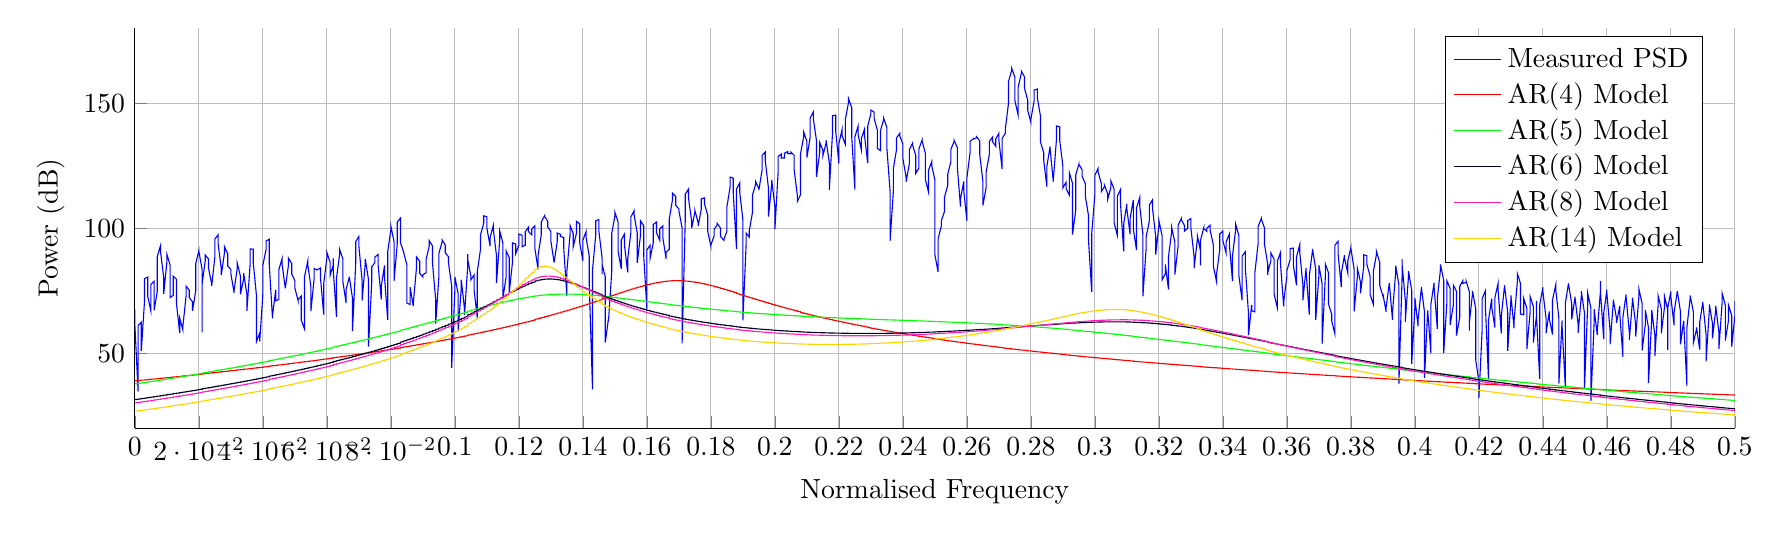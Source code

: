 % This file was created by matlab2tikz v0.4.7 (commit a43cd4b78840fd166f3a8d462e163c30134293e1) running on MATLAB 8.3.
% Copyright (c) 2008--2014, Nico Schlömer <nico.schloemer@gmail.com>
% All rights reserved.
% Minimal pgfplots version: 1.3
% 
% The latest updates can be retrieved from
%   http://www.mathworks.com/matlabcentral/fileexchange/22022-matlab2tikz
% where you can also make suggestions and rate matlab2tikz.
% 
%
% defining custom colors
\definecolor{mycolor1}{rgb}{0.0,0.0,0.172}%
\definecolor{mycolor2}{rgb}{1.0,0.103,0.724}%
\definecolor{mycolor3}{rgb}{1.0,0.828,0.0}%
%
\begin{tikzpicture}

\begin{axis}[%
width=8in,
height=2in,
scale only axis,
xmin=0,
xmax=0.5,
xlabel={Normalised Frequency},
xmajorgrids,
ymin=20,
ymax=180,
ylabel={Power (dB)},
ymajorgrids,
axis x line*=bottom,
axis y line*=left,
legend style={draw=black,fill=white,legend cell align=left}
]
\addplot [color=blue,solid,forget plot]
  table[row sep=crcr]{-1	58.098\\
-1.0	53.335\\
-0.999	35.629\\
-0.999	48.673\\
-0.998	55.368\\
-0.998	50.695\\
-0.997	20.047\\
-0.997	47.862\\
-0.996	55.474\\
-0.996	51.432\\
-0.995	31.453\\
-0.995	49.581\\
-0.994	57.09\\
-0.994	53.85\\
-0.993	32.16\\
-0.993	46.583\\
-0.992	56.563\\
-0.992	54.474\\
-0.991	37.344\\
-0.991	48.301\\
-0.99	58.67\\
-0.99	58.194\\
-0.989	45.696\\
-0.989	36.778\\
-0.988	54.672\\
-0.988	55.94\\
-0.987	44.078\\
-0.987	37.911\\
-0.986	55.405\\
-0.986	57.529\\
-0.985	48.492\\
-0.985	27.373\\
-0.984	52.242\\
-0.984	55.717\\
-0.983	47.06\\
-0.983	30.493\\
-0.982	53.261\\
-0.982	57.256\\
-0.981	50.846\\
-0.981	35.876\\
-0.98	52.529\\
-0.98	57.33\\
-0.979	51.806\\
-0.979	23.574\\
-0.979	48.314\\
-0.978	55.258\\
-0.978	50.832\\
-0.977	39.212\\
-0.977	52.397\\
-0.976	57.595\\
-0.976	52.819\\
-0.975	27.365\\
-0.975	49.634\\
-0.974	57.768\\
-0.974	54.957\\
-0.973	35.743\\
-0.973	45.904\\
-0.972	56.652\\
-0.972	55.36\\
-0.971	40.317\\
-0.971	42.098\\
-0.97	54.527\\
-0.97	53.4\\
-0.969	35.163\\
-0.969	44.933\\
-0.968	57.076\\
-0.968	57.084\\
-0.967	45.312\\
-0.967	39.696\\
-0.966	54.881\\
-0.966	55.854\\
-0.965	43.104\\
-0.965	36.988\\
-0.964	55.896\\
-0.964	58.304\\
-0.963	49.845\\
-0.963	24.061\\
-0.962	52.233\\
-0.962	56.422\\
-0.961	48.773\\
-0.961	26.351\\
-0.96	52.773\\
-0.96	57.688\\
-0.959	52.144\\
-0.959	30.376\\
-0.958	49.846\\
-0.958	56.138\\
-0.958	51.096\\
-0.957	16.22\\
-0.957	48.036\\
-0.956	55.396\\
-0.956	50.793\\
-0.955	30.259\\
-0.955	51.054\\
-0.954	58.213\\
-0.954	55.433\\
-0.953	40.026\\
-0.953	45.898\\
-0.952	55.284\\
-0.952	52.783\\
-0.951	33.621\\
-0.951	48.207\\
-0.95	57.912\\
-0.95	56.856\\
-0.949	42.974\\
-0.949	37.989\\
-0.948	53.924\\
-0.948	54.176\\
-0.947	40.834\\
-0.947	43.457\\
-0.946	56.168\\
-0.946	56.737\\
-0.945	45.368\\
-0.945	36.03\\
-0.944	54.245\\
-0.944	56.27\\
-0.943	46.338\\
-0.943	33.469\\
-0.942	53.731\\
-0.942	56.634\\
-0.941	47.967\\
-0.941	30.623\\
-0.94	53.725\\
-0.94	58.049\\
-0.939	52.45\\
-0.939	37.568\\
-0.938	51.737\\
-0.938	57.065\\
-0.938	52.209\\
-0.937	26.132\\
-0.937	46.187\\
-0.936	53.913\\
-0.936	49.566\\
-0.935	37.199\\
-0.935	51.427\\
-0.934	56.815\\
-0.934	52.353\\
-0.933	34.461\\
-0.933	49.501\\
-0.932	56.459\\
-0.932	52.266\\
-0.931	21.614\\
-0.931	49.652\\
-0.93	58.544\\
-0.93	56.574\\
-0.929	39.745\\
-0.929	43.272\\
-0.928	56.593\\
-0.928	56.513\\
-0.927	43.415\\
-0.927	39.476\\
-0.926	55.324\\
-0.926	56.61\\
-0.925	46.521\\
-0.925	36.808\\
-0.924	53.393\\
-0.924	55.35\\
-0.923	45.036\\
-0.923	29.665\\
-0.922	52.235\\
-0.922	54.901\\
-0.921	45.49\\
-0.921	36.015\\
-0.92	53.817\\
-0.92	56.77\\
-0.919	48.834\\
-0.919	29.995\\
-0.918	52.707\\
-0.918	57.357\\
-0.917	51.604\\
-0.917	24.808\\
-0.917	48.777\\
-0.916	55.537\\
-0.916	51.101\\
-0.915	29.64\\
-0.915	46.59\\
-0.914	53.613\\
-0.914	48.507\\
-0.913	19.36\\
-0.913	48.258\\
-0.912	54.831\\
-0.912	49.952\\
-0.911	34.025\\
-0.911	52.11\\
-0.91	58.521\\
-0.91	55.331\\
-0.909	37.834\\
-0.909	46.578\\
-0.908	56.554\\
-0.908	54.905\\
-0.907	39.397\\
-0.907	45.266\\
-0.906	56.377\\
-0.906	55.628\\
-0.905	41.585\\
-0.905	42.368\\
-0.904	55.599\\
-0.904	55.528\\
-0.903	40.439\\
-0.903	41.425\\
-0.902	57.515\\
-0.902	59.592\\
-0.901	51.988\\
-0.901	30.586\\
-0.9	50.582\\
-0.9	54.795\\
-0.899	46.787\\
-0.899	27.665\\
-0.898	51.43\\
-0.898	55.413\\
-0.897	48.12\\
-0.897	29.943\\
-0.896	51.252\\
-0.896	55.675\\
-0.896	49.211\\
-0.895	33.835\\
-0.895	51.878\\
-0.894	56.621\\
-0.894	50.803\\
-0.893	30.588\\
-0.893	51.423\\
-0.892	57.64\\
-0.892	53.624\\
-0.891	32.256\\
-0.891	46.54\\
-0.89	55.245\\
-0.89	51.795\\
-0.889	25.405\\
-0.889	46.747\\
-0.888	55.945\\
-0.888	53.416\\
-0.887	37.753\\
-0.887	48.84\\
-0.886	57.63\\
-0.886	55.957\\
-0.885	40.052\\
-0.885	43.3\\
-0.884	56.519\\
-0.884	56.839\\
-0.883	44.971\\
-0.883	30.455\\
-0.882	52.105\\
-0.882	53.547\\
-0.881	41.43\\
-0.881	39.804\\
-0.88	54.32\\
-0.88	55.388\\
-0.879	45.142\\
-0.879	42.074\\
-0.878	55.262\\
-0.878	56.472\\
-0.877	45.498\\
-0.877	39.922\\
-0.876	57.136\\
-0.876	60.296\\
-0.875	53.922\\
-0.875	25.556\\
-0.875	50.108\\
-0.874	56.873\\
-0.874	52.758\\
-0.873	39.781\\
-0.873	50.695\\
-0.872	56.14\\
-0.872	51.224\\
-0.871	29.264\\
-0.871	48.587\\
-0.87	55.218\\
-0.87	50.023\\
-0.869	23.912\\
-0.869	50.846\\
-0.868	57.656\\
-0.868	53.652\\
-0.867	28.49\\
-0.867	49.397\\
-0.866	58.614\\
-0.866	56.945\\
-0.865	41.656\\
-0.865	40.422\\
-0.864	54.493\\
-0.864	53.797\\
-0.863	38.541\\
-0.863	45.248\\
-0.862	56.331\\
-0.862	55.32\\
-0.861	38.85\\
-0.861	45.768\\
-0.86	58.851\\
-0.86	59.944\\
-0.859	50.804\\
-0.859	30.246\\
-0.858	53.054\\
-0.858	56.56\\
-0.857	48.349\\
-0.857	24.673\\
-0.856	51.219\\
-0.856	54.976\\
-0.855	46.577\\
-0.855	34.268\\
-0.854	53.127\\
-0.854	56.285\\
-0.854	47.806\\
-0.853	34.926\\
-0.853	55.148\\
-0.852	59.422\\
-0.852	53.827\\
-0.851	20.555\\
-0.851	48.117\\
-0.85	55.593\\
-0.85	50.342\\
-0.849	28.613\\
-0.849	52.266\\
-0.848	58.546\\
-0.848	54.228\\
-0.847	24.461\\
-0.847	49.076\\
-0.846	58.244\\
-0.846	55.832\\
-0.845	38.481\\
-0.845	47.57\\
-0.844	57.859\\
-0.844	56.384\\
-0.843	39.301\\
-0.843	44.547\\
-0.842	57.8\\
-0.842	58.059\\
-0.841	46.572\\
-0.841	40.11\\
-0.84	55.698\\
-0.84	57.129\\
-0.839	46.493\\
-0.839	33.959\\
-0.838	54.134\\
-0.838	56.642\\
-0.837	47.802\\
-0.837	36.861\\
-0.836	53.878\\
-0.836	56.744\\
-0.835	48.847\\
-0.835	36.246\\
-0.834	52.959\\
-0.834	56.055\\
-0.833	47.669\\
-0.833	37.877\\
-0.833	55.335\\
-0.832	59.048\\
-0.832	52.833\\
-0.831	29.435\\
-0.831	51.078\\
-0.83	57.079\\
-0.83	51.999\\
-0.829	37.251\\
-0.829	53.202\\
-0.828	58.912\\
-0.828	54.563\\
-0.827	27.978\\
-0.827	48.145\\
-0.826	57.255\\
-0.826	54.357\\
-0.825	33.732\\
-0.825	47.828\\
-0.824	57.748\\
-0.824	56.355\\
-0.823	42.516\\
-0.823	41.904\\
-0.822	53.469\\
-0.822	50.967\\
-0.821	20.352\\
-0.821	49.5\\
-0.82	59.052\\
-0.82	57.656\\
-0.819	42.232\\
-0.819	44.555\\
-0.818	58.363\\
-0.818	59.062\\
-0.817	48.608\\
-0.817	43.1\\
-0.816	57.74\\
-0.816	59.892\\
-0.815	51.858\\
-0.815	35.37\\
-0.814	53.82\\
-0.814	57.321\\
-0.813	48.988\\
-0.813	33.37\\
-0.812	55.007\\
-0.812	59.169\\
-0.812	52.976\\
-0.811	23.948\\
-0.811	50.156\\
-0.81	56.105\\
-0.81	50.126\\
-0.809	41.476\\
-0.809	56.728\\
-0.808	61.371\\
-0.808	56.998\\
-0.807	34.138\\
-0.807	46.762\\
-0.806	56.637\\
-0.806	53.64\\
-0.805	38.864\\
-0.805	52.295\\
-0.804	59.653\\
-0.804	57.31\\
-0.803	44.196\\
-0.803	50.257\\
-0.802	59.07\\
-0.802	57.648\\
-0.801	42.787\\
-0.801	44.109\\
-0.8	57.222\\
-0.8	57.157\\
-0.799	44.948\\
-0.799	46.109\\
-0.798	58.286\\
-0.798	58.947\\
-0.797	48.016\\
-0.797	36.21\\
-0.796	55.783\\
-0.796	58.394\\
-0.795	50.08\\
-0.795	32.733\\
-0.794	52.714\\
-0.794	55.857\\
-0.793	46.843\\
-0.793	39.077\\
-0.792	55.588\\
-0.792	58.383\\
-0.792	50.181\\
-0.791	27.983\\
-0.791	54.038\\
-0.79	58.601\\
-0.79	52.232\\
-0.789	25.22\\
-0.789	52.122\\
-0.788	58.003\\
-0.788	52.88\\
-0.787	38.556\\
-0.787	54.369\\
-0.786	60.132\\
-0.786	56.215\\
-0.785	37.206\\
-0.785	49.561\\
-0.784	58.232\\
-0.784	55.56\\
-0.783	36.502\\
-0.783	47.013\\
-0.782	57.209\\
-0.782	55.133\\
-0.781	36.604\\
-0.781	47.286\\
-0.78	58.033\\
-0.78	56.902\\
-0.779	40.981\\
-0.779	40.806\\
-0.778	55.807\\
-0.778	55.522\\
-0.777	39.564\\
-0.777	43.277\\
-0.776	57.173\\
-0.776	57.352\\
-0.775	43.561\\
-0.775	39.938\\
-0.774	57.33\\
-0.774	59.143\\
-0.773	49.996\\
-0.773	34.839\\
-0.772	54.154\\
-0.772	56.766\\
-0.771	46.459\\
-0.771	33.261\\
-0.771	55.207\\
-0.77	57.966\\
-0.77	48.709\\
-0.769	38.377\\
-0.769	57.183\\
-0.768	60.529\\
-0.768	52.998\\
-0.767	27.733\\
-0.767	56.348\\
-0.766	61.979\\
-0.766	57.439\\
-0.765	30.024\\
-0.765	50.299\\
-0.764	59.649\\
-0.764	57.175\\
-0.763	40.206\\
-0.763	47.659\\
-0.762	57.535\\
-0.762	55.247\\
-0.761	39.194\\
-0.761	50.185\\
-0.76	58.946\\
-0.76	56.894\\
-0.759	41.935\\
-0.759	49.378\\
-0.758	58.969\\
-0.758	57.136\\
-0.757	37.235\\
-0.757	47.711\\
-0.756	60.345\\
-0.756	60.438\\
-0.755	48.177\\
-0.755	35.894\\
-0.754	56.618\\
-0.754	58.127\\
-0.753	46.209\\
-0.753	43.861\\
-0.752	59.463\\
-0.752	61.498\\
-0.751	52.893\\
-0.751	33.682\\
-0.75	56.349\\
-0.75	60.3\\
-0.75	52.895\\
-0.749	10.737\\
-0.749	54.279\\
-0.748	59.382\\
-0.748	52.435\\
-0.747	21.409\\
-0.747	55.744\\
-0.746	61.588\\
-0.746	57.22\\
-0.745	40.161\\
-0.745	53.561\\
-0.744	60.6\\
-0.744	56.873\\
-0.743	30.607\\
-0.743	50.004\\
-0.742	59.771\\
-0.742	57.364\\
-0.741	37.639\\
-0.741	48.913\\
-0.74	59.827\\
-0.74	58.788\\
-0.739	46.144\\
-0.739	48.854\\
-0.738	59.26\\
-0.738	58.499\\
-0.737	44.745\\
-0.737	47.368\\
-0.736	59.759\\
-0.736	60.086\\
-0.735	48.025\\
-0.735	37.751\\
-0.734	57.271\\
-0.734	59.112\\
-0.733	48.48\\
-0.733	36.971\\
-0.732	56.877\\
-0.732	59.254\\
-0.731	49.516\\
-0.731	38.854\\
-0.73	58.138\\
-0.73	61.512\\
-0.729	54.644\\
-0.729	30.665\\
-0.729	53.8\\
-0.728	58.795\\
-0.728	51.371\\
-0.727	25.587\\
-0.727	56.75\\
-0.726	62.454\\
-0.726	58.655\\
-0.725	43.541\\
-0.725	51.108\\
-0.724	58.288\\
-0.724	53.851\\
-0.723	30.127\\
-0.723	53.442\\
-0.722	60.786\\
-0.722	57.458\\
-0.721	38.933\\
-0.721	52.438\\
-0.72	61.555\\
-0.72	60.103\\
-0.719	46.802\\
-0.719	47.966\\
-0.718	59.402\\
-0.718	58.884\\
-0.717	43.791\\
-0.717	42.979\\
-0.716	59.035\\
-0.716	60.355\\
-0.715	50.572\\
-0.715	27.428\\
-0.714	52.839\\
-0.714	54.684\\
-0.713	41.257\\
-0.713	46.423\\
-0.712	59.608\\
-0.712	60.958\\
-0.711	51.989\\
-0.711	38.739\\
-0.71	56.764\\
-0.71	60.126\\
-0.709	52.818\\
-0.709	26.923\\
-0.708	52.831\\
-0.708	57.306\\
-0.708	49.012\\
-0.707	32.916\\
-0.707	56.4\\
-0.706	60.915\\
-0.706	55.59\\
-0.705	38.072\\
-0.705	52.985\\
-0.704	58.954\\
-0.704	53.951\\
-0.703	24.712\\
-0.703	50.45\\
-0.702	57.473\\
-0.702	51.95\\
-0.701	23.697\\
-0.701	54.377\\
-0.7	61.108\\
-0.7	57.758\\
-0.699	41.573\\
-0.699	50.762\\
-0.698	59.007\\
-0.698	55.793\\
-0.697	34.775\\
-0.697	51.411\\
-0.696	60.033\\
-0.696	56.823\\
-0.695	33.882\\
-0.695	55.083\\
-0.694	64.765\\
-0.694	64.652\\
-0.693	55.293\\
-0.693	44.546\\
-0.692	57.865\\
-0.692	59.168\\
-0.691	47.188\\
-0.691	44.369\\
-0.69	60.168\\
-0.69	62.198\\
-0.689	53.931\\
-0.689	40.272\\
-0.688	57.243\\
-0.688	60.324\\
-0.688	51.536\\
-0.687	32.278\\
-0.687	57.283\\
-0.686	61.174\\
-0.686	53.504\\
-0.685	23.348\\
-0.685	57.234\\
-0.684	62.744\\
-0.684	58.253\\
-0.683	43.478\\
-0.683	55.148\\
-0.682	61.236\\
-0.682	56.702\\
-0.681	31.453\\
-0.681	53.459\\
-0.68	61.409\\
-0.68	58.2\\
-0.679	38.204\\
-0.679	51.466\\
-0.678	60.875\\
-0.678	58.648\\
-0.677	40.286\\
-0.677	48.706\\
-0.676	59.663\\
-0.676	57.568\\
-0.675	34.832\\
-0.675	51.601\\
-0.674	62.797\\
-0.674	62.473\\
-0.673	49.868\\
-0.673	38.545\\
-0.672	58.676\\
-0.672	60.28\\
-0.671	49.5\\
-0.671	44.874\\
-0.67	60.323\\
-0.67	62.688\\
-0.669	55.189\\
-0.669	30.778\\
-0.668	52.379\\
-0.668	55.82\\
-0.667	44.202\\
-0.667	45.398\\
-0.667	60.373\\
-0.666	62.571\\
-0.666	54.392\\
-0.665	21.403\\
-0.665	55.482\\
-0.664	59.857\\
-0.664	51.369\\
-0.663	28.834\\
-0.663	58.002\\
-0.662	62.352\\
-0.662	55.26\\
-0.661	16.339\\
-0.661	58.521\\
-0.66	64.819\\
-0.66	61.13\\
-0.659	39.917\\
-0.659	49.791\\
-0.658	60.355\\
-0.658	57.596\\
-0.657	41.16\\
-0.657	55.133\\
-0.656	62.915\\
-0.656	60.068\\
-0.655	39.702\\
-0.655	52.668\\
-0.654	63.195\\
-0.654	61.859\\
-0.653	45.829\\
-0.653	50.134\\
-0.652	63.19\\
-0.652	63.478\\
-0.651	51.899\\
-0.651	46.506\\
-0.65	61.876\\
-0.65	63.339\\
-0.649	52.747\\
-0.649	42.705\\
-0.648	61.809\\
-0.648	64.743\\
-0.647	56.838\\
-0.647	27.331\\
-0.646	59.231\\
-0.646	64.641\\
-0.646	59.811\\
-0.645	33.872\\
-0.645	50.885\\
-0.644	58.937\\
-0.644	52.968\\
-0.643	20.929\\
-0.643	56.683\\
-0.642	62.603\\
-0.642	57.741\\
-0.641	30.647\\
-0.641	54.551\\
-0.64	62.345\\
-0.64	58.859\\
-0.639	34.687\\
-0.639	51.437\\
-0.638	61.295\\
-0.638	58.965\\
-0.637	39.781\\
-0.637	48.283\\
-0.636	58.946\\
-0.636	55.549\\
-0.635	19.34\\
-0.635	55.527\\
-0.634	64.316\\
-0.634	62.471\\
-0.633	45.619\\
-0.633	49.269\\
-0.632	63.077\\
-0.632	63.392\\
-0.631	50.818\\
-0.631	41.62\\
-0.63	61.441\\
-0.63	63.769\\
-0.629	55.047\\
-0.629	19.579\\
-0.628	56.125\\
-0.628	59.567\\
-0.627	49.532\\
-0.627	46.553\\
-0.626	62.425\\
-0.626	65.698\\
-0.625	60.644\\
-0.625	50.155\\
-0.625	58.112\\
-0.624	61.925\\
-0.624	55.269\\
-0.623	27.746\\
-0.623	56.541\\
-0.622	62.517\\
-0.622	58.75\\
-0.621	51.028\\
-0.621	59.532\\
-0.62	63.764\\
-0.62	59.356\\
-0.619	44.269\\
-0.619	54.396\\
-0.618	60.365\\
-0.618	54.392\\
-0.617	39.672\\
-0.617	60.576\\
-0.616	66.404\\
-0.616	62.823\\
-0.615	44.859\\
-0.615	56.874\\
-0.614	66.662\\
-0.614	66.262\\
-0.613	55.377\\
-0.613	36.552\\
-0.612	57.813\\
-0.612	58.856\\
-0.611	43.275\\
-0.611	47.15\\
-0.61	61.227\\
-0.61	61.244\\
-0.609	47.019\\
-0.609	51.089\\
-0.608	64.935\\
-0.608	67.002\\
-0.607	60.683\\
-0.607	49.636\\
-0.606	59.298\\
-0.606	62.411\\
-0.605	54.511\\
-0.605	31.37\\
-0.604	57.643\\
-0.604	62.003\\
-0.604	54.889\\
-0.603	32.939\\
-0.603	57.449\\
-0.602	62.354\\
-0.602	56.455\\
-0.601	38.728\\
-0.601	56.549\\
-0.6	61.432\\
-0.6	54.525\\
-0.599	36.982\\
-0.599	59.819\\
-0.598	65.127\\
-0.598	60.38\\
-0.597	30.433\\
-0.597	54.418\\
-0.596	63.251\\
-0.596	59.986\\
-0.595	33.901\\
-0.595	53.669\\
-0.594	63.9\\
-0.594	62.548\\
-0.593	48.223\\
-0.593	45.244\\
-0.592	58.692\\
-0.592	56.701\\
-0.591	32.385\\
-0.591	54.008\\
-0.59	63.368\\
-0.59	61.236\\
-0.589	42.688\\
-0.589	53.801\\
-0.588	64.747\\
-0.588	63.71\\
-0.587	46.678\\
-0.587	51.619\\
-0.586	66.293\\
-0.586	67.671\\
-0.585	58.328\\
-0.585	28.562\\
-0.584	61.213\\
-0.584	65.209\\
-0.583	57.701\\
-0.583	43.824\\
-0.583	62.676\\
-0.582	67.121\\
-0.582	61.673\\
-0.581	32.706\\
-0.581	55.956\\
-0.58	63.426\\
-0.58	58.349\\
-0.579	26.707\\
-0.579	58.692\\
-0.578	66.095\\
-0.578	63.484\\
-0.577	50.66\\
-0.577	55.716\\
-0.576	63.784\\
-0.576	61.605\\
-0.575	44.332\\
-0.575	48.137\\
-0.574	60.071\\
-0.574	57.842\\
-0.573	40.056\\
-0.573	55.036\\
-0.572	63.637\\
-0.572	61.688\\
-0.571	46.478\\
-0.571	49.376\\
-0.57	59.852\\
-0.57	55.909\\
-0.569	24.378\\
-0.569	61.322\\
-0.568	69.901\\
-0.568	69.757\\
-0.567	61.098\\
-0.567	44.074\\
-0.566	58.182\\
-0.566	59.723\\
-0.565	44.03\\
-0.565	49.519\\
-0.564	63.692\\
-0.564	64.174\\
-0.563	51.601\\
-0.563	52.499\\
-0.562	67.011\\
-0.562	69.32\\
-0.562	62.207\\
-0.561	41.212\\
-0.561	61.559\\
-0.56	67.192\\
-0.56	62.909\\
-0.559	48.307\\
-0.559	57.711\\
-0.558	63.452\\
-0.558	57.651\\
-0.557	31.225\\
-0.557	59.015\\
-0.556	65.027\\
-0.556	59.865\\
-0.555	19.816\\
-0.555	57.072\\
-0.554	64.508\\
-0.554	60.201\\
-0.553	44.31\\
-0.553	60.475\\
-0.552	66.719\\
-0.552	62.233\\
-0.551	27.573\\
-0.551	60.023\\
-0.55	68.957\\
-0.55	67.243\\
-0.549	52.723\\
-0.549	54.952\\
-0.548	67.407\\
-0.548	67.928\\
-0.547	58.131\\
-0.547	48.164\\
-0.546	61.947\\
-0.546	61.965\\
-0.545	42.858\\
-0.545	54.91\\
-0.544	67.775\\
-0.544	68.362\\
-0.543	56.936\\
-0.543	43.216\\
-0.542	65.69\\
-0.542	68.698\\
-0.542	60.958\\
-0.541	46.525\\
-0.541	64.688\\
-0.54	68.641\\
-0.54	61.719\\
-0.539	34.799\\
-0.539	63.609\\
-0.538	69.615\\
-0.538	65.429\\
-0.537	40.884\\
-0.537	55.942\\
-0.536	65.835\\
-0.536	63.402\\
-0.535	50.84\\
-0.535	58.384\\
-0.534	64.716\\
-0.534	59.646\\
-0.533	21.827\\
-0.533	60.301\\
-0.532	67.345\\
-0.532	63.002\\
-0.531	38.897\\
-0.531	62.475\\
-0.53	70.739\\
-0.53	69.006\\
-0.529	54.839\\
-0.529	53.373\\
-0.528	66.629\\
-0.528	66.068\\
-0.527	49.157\\
-0.527	53.459\\
-0.526	67.563\\
-0.526	67.513\\
-0.525	53.482\\
-0.525	57.183\\
-0.524	70.915\\
-0.524	72.805\\
-0.523	65.34\\
-0.523	36.867\\
-0.522	61.882\\
-0.522	66.714\\
-0.521	58.13\\
-0.521	41.719\\
-0.521	66.073\\
-0.52	70.4\\
-0.52	64.552\\
-0.519	42.711\\
-0.519	62.646\\
-0.518	68.712\\
-0.518	63.265\\
-0.517	25.949\\
-0.517	63.06\\
-0.516	70.406\\
-0.516	67.069\\
-0.515	44.361\\
-0.515	58.073\\
-0.514	69.427\\
-0.514	69.396\\
-0.513	62.144\\
-0.513	60.717\\
-0.512	66.15\\
-0.512	63.974\\
-0.511	54.994\\
-0.511	64.002\\
-0.51	70.657\\
-0.51	68.811\\
-0.509	55.035\\
-0.509	54.593\\
-0.508	67.51\\
-0.508	67.945\\
-0.507	58.892\\
-0.507	59.299\\
-0.506	68.549\\
-0.506	68.431\\
-0.505	55.568\\
-0.505	47.815\\
-0.504	66.734\\
-0.504	68.585\\
-0.503	58.388\\
-0.503	44.133\\
-0.502	65.47\\
-0.502	68.079\\
-0.501	58.118\\
-0.501	45.483\\
-0.5	67.163\\
-0.5	70.915\\
-0.5	65.069\\
-0.499	52.651\\
-0.499	65.074\\
-0.498	69.227\\
-0.498	63.089\\
-0.497	55.093\\
-0.497	69.303\\
-0.496	73.991\\
-0.496	70.129\\
-0.495	51.75\\
-0.495	58.329\\
-0.494	68.947\\
-0.494	67.369\\
-0.493	55.953\\
-0.493	61.908\\
-0.492	69.515\\
-0.492	67.116\\
-0.491	46.762\\
-0.491	57.292\\
-0.49	69.914\\
-0.49	70.562\\
-0.489	62.366\\
-0.489	51.456\\
-0.488	60.365\\
-0.488	59.503\\
-0.487	54.032\\
-0.487	66.663\\
-0.486	73.137\\
-0.486	71.869\\
-0.485	60.245\\
-0.485	36.934\\
-0.484	62.486\\
-0.484	62.92\\
-0.483	53.589\\
-0.483	66.564\\
-0.482	74.766\\
-0.482	74.772\\
-0.481	66.449\\
-0.481	61.177\\
-0.48	72.299\\
-0.48	74.727\\
-0.479	68.056\\
-0.479	51.319\\
-0.479	67.465\\
-0.478	72.749\\
-0.478	68.439\\
-0.477	57.936\\
-0.477	67.845\\
-0.476	73.037\\
-0.476	69.193\\
-0.475	48.848\\
-0.475	57.081\\
-0.474	67.261\\
-0.474	63.639\\
-0.473	38.015\\
-0.473	60.201\\
-0.472	67.318\\
-0.472	61.403\\
-0.471	51.058\\
-0.471	69.957\\
-0.47	75.635\\
-0.47	72.604\\
-0.469	56.696\\
-0.469	61.201\\
-0.468	72.21\\
-0.468	71.158\\
-0.467	55.258\\
-0.467	58.433\\
-0.466	72.471\\
-0.466	73.53\\
-0.465	64.338\\
-0.465	48.457\\
-0.464	66.283\\
-0.464	68.77\\
-0.463	62.185\\
-0.463	63.876\\
-0.462	71.463\\
-0.462	70.424\\
-0.461	53.551\\
-0.461	59.087\\
-0.46	73.91\\
-0.46	75.399\\
-0.459	66.021\\
-0.459	55.619\\
-0.458	74.311\\
-0.458	78.834\\
-0.458	75.002\\
-0.457	58.936\\
-0.457	57.337\\
-0.456	67.668\\
-0.456	62.083\\
-0.455	30.831\\
-0.455	68.094\\
-0.454	74.064\\
-0.454	69.397\\
-0.453	36.042\\
-0.453	65.966\\
-0.452	74.829\\
-0.452	72.81\\
-0.451	58.075\\
-0.451	61.753\\
-0.45	72.658\\
-0.45	71.997\\
-0.449	63.539\\
-0.449	69.823\\
-0.448	77.699\\
-0.448	77.964\\
-0.447	69.847\\
-0.447	36.65\\
-0.446	60.462\\
-0.446	63.088\\
-0.445	37.887\\
-0.445	63.908\\
-0.444	75.643\\
-0.444	77.334\\
-0.443	71.298\\
-0.443	57.431\\
-0.442	63.842\\
-0.442	66.718\\
-0.441	58.001\\
-0.441	63.792\\
-0.44	74.608\\
-0.44	76.392\\
-0.439	69.336\\
-0.439	39.724\\
-0.438	64.985\\
-0.438	70.893\\
-0.438	64.996\\
-0.437	54.256\\
-0.437	68.796\\
-0.436	72.694\\
-0.436	66.364\\
-0.435	51.69\\
-0.435	67.865\\
-0.434	71.907\\
-0.434	65.387\\
-0.433	65.651\\
-0.433	77.932\\
-0.432	81.88\\
-0.432	78.414\\
-0.431	62.982\\
-0.431	59.953\\
-0.43	73.153\\
-0.43	71.523\\
-0.429	50.929\\
-0.429	66.388\\
-0.428	77.176\\
-0.428	76.866\\
-0.427	64.796\\
-0.427	57.97\\
-0.426	75.157\\
-0.426	77.99\\
-0.425	72.195\\
-0.425	60.228\\
-0.424	68.604\\
-0.424	71.821\\
-0.423	63.148\\
-0.423	39.514\\
-0.422	69.546\\
-0.422	74.891\\
-0.421	71.71\\
-0.421	58.937\\
-0.42	32.082\\
-0.42	38.707\\
-0.419	47.299\\
-0.419	67.779\\
-0.418	74.907\\
-0.418	73.928\\
-0.417	62.001\\
-0.417	59.015\\
-0.417	74.701\\
-0.416	78.922\\
-0.416	78.32\\
-0.415	77.911\\
-0.415	79.068\\
-0.414	76.739\\
-0.414	64.253\\
-0.413	57.075\\
-0.413	74.776\\
-0.412	77.232\\
-0.412	69.236\\
-0.411	61.232\\
-0.411	75.981\\
-0.41	78.972\\
-0.41	70.33\\
-0.409	50.007\\
-0.409	79.147\\
-0.408	85.489\\
-0.408	83.626\\
-0.407	71.873\\
-0.407	59.739\\
-0.406	76.392\\
-0.406	78.209\\
-0.405	69.573\\
-0.405	49.94\\
-0.404	67.128\\
-0.404	67.129\\
-0.403	40.144\\
-0.403	66.474\\
-0.402	76.563\\
-0.402	75.716\\
-0.401	63.378\\
-0.401	60.775\\
-0.4	72.037\\
-0.4	68.565\\
-0.399	45.709\\
-0.399	75.06\\
-0.398	82.87\\
-0.398	80.909\\
-0.397	62.562\\
-0.397	71.378\\
-0.396	85.465\\
-0.396	87.598\\
-0.396	80.676\\
-0.395	37.608\\
-0.395	77.344\\
-0.394	85.037\\
-0.394	82.474\\
-0.393	66.251\\
-0.393	63.298\\
-0.392	78.144\\
-0.392	78.037\\
-0.391	68.277\\
-0.391	66.591\\
-0.39	73.759\\
-0.39	72.877\\
-0.389	77.08\\
-0.389	86.358\\
-0.388	90.654\\
-0.388	89.597\\
-0.387	82.626\\
-0.387	69.553\\
-0.386	73.424\\
-0.386	80.816\\
-0.385	85.52\\
-0.385	88.988\\
-0.384	89.384\\
-0.384	84.607\\
-0.383	73.99\\
-0.383	78.469\\
-0.382	84.087\\
-0.382	80.142\\
-0.381	66.701\\
-0.381	83.669\\
-0.38	91.893\\
-0.38	92.392\\
-0.379	86.725\\
-0.379	82.248\\
-0.378	87.994\\
-0.378	89.244\\
-0.377	82.015\\
-0.377	76.414\\
-0.376	89.723\\
-0.376	94.778\\
-0.375	93.174\\
-0.375	84.327\\
-0.375	57.698\\
-0.374	62.936\\
-0.374	65.551\\
-0.373	69.663\\
-0.373	82.136\\
-0.372	85.775\\
-0.372	80.325\\
-0.371	53.726\\
-0.371	77.817\\
-0.37	85.229\\
-0.37	80.977\\
-0.369	63.294\\
-0.369	83.669\\
-0.368	91.703\\
-0.368	91.049\\
-0.367	80.958\\
-0.367	65.433\\
-0.366	82.685\\
-0.366	84.116\\
-0.365	71.142\\
-0.365	77.226\\
-0.364	90.6\\
-0.364	93.356\\
-0.363	88.482\\
-0.363	77.176\\
-0.362	85.353\\
-0.362	92.024\\
-0.361	91.91\\
-0.361	87.349\\
-0.36	83.121\\
-0.36	80.789\\
-0.359	70.521\\
-0.359	68.765\\
-0.358	85.675\\
-0.358	90.304\\
-0.357	86.769\\
-0.357	68.222\\
-0.356	73.682\\
-0.356	87.616\\
-0.355	90.114\\
-0.355	87.067\\
-0.354	82.149\\
-0.354	81.337\\
-0.354	85.724\\
-0.353	93.477\\
-0.353	100.12\\
-0.352	103.65\\
-0.352	103.857\\
-0.351	100.693\\
-0.351	93.824\\
-0.35	82.344\\
-0.35	66.567\\
-0.349	66.959\\
-0.349	69.363\\
-0.348	57.228\\
-0.348	65.969\\
-0.347	84.306\\
-0.347	90.558\\
-0.346	88.814\\
-0.346	71.156\\
-0.345	81.05\\
-0.345	96.981\\
-0.344	101.617\\
-0.344	99.575\\
-0.343	89.004\\
-0.343	78.831\\
-0.342	93.914\\
-0.342	97.665\\
-0.341	94.458\\
-0.341	90.04\\
-0.34	95.019\\
-0.34	98.905\\
-0.339	97.677\\
-0.339	91.296\\
-0.338	81.377\\
-0.338	78.703\\
-0.337	84.946\\
-0.337	93.453\\
-0.336	99.288\\
-0.336	101.204\\
-0.335	99.982\\
-0.335	98.717\\
-0.334	99.961\\
-0.334	100.029\\
-0.333	95.182\\
-0.333	85.096\\
-0.333	90.918\\
-0.332	97.103\\
-0.332	95.309\\
-0.331	84.007\\
-0.331	88.67\\
-0.33	100.102\\
-0.33	103.879\\
-0.329	103.049\\
-0.329	99.966\\
-0.328	98.868\\
-0.328	101.102\\
-0.327	103.372\\
-0.327	103.845\\
-0.326	101.204\\
-0.326	92.937\\
-0.325	81.471\\
-0.325	94.33\\
-0.324	100.187\\
-0.324	98.624\\
-0.323	88.753\\
-0.323	75.507\\
-0.322	85.48\\
-0.322	81.751\\
-0.321	79.35\\
-0.321	96.964\\
-0.32	103.099\\
-0.32	101.144\\
-0.319	89.47\\
-0.319	96.739\\
-0.318	108.007\\
-0.318	111.337\\
-0.317	109.209\\
-0.317	102.787\\
-0.316	96.508\\
-0.316	91.721\\
-0.315	72.741\\
-0.315	97.421\\
-0.314	109.164\\
-0.314	112.244\\
-0.313	108.049\\
-0.313	91.293\\
-0.312	99.699\\
-0.312	110.516\\
-0.312	111.298\\
-0.311	103.973\\
-0.311	97.531\\
-0.31	107.528\\
-0.31	109.796\\
-0.309	101.757\\
-0.309	90.79\\
-0.308	109.912\\
-0.308	115.501\\
-0.307	112.733\\
-0.307	97.205\\
-0.306	102.153\\
-0.306	115.675\\
-0.305	118.893\\
-0.305	116.305\\
-0.304	111.635\\
-0.304	113.771\\
-0.303	117.177\\
-0.303	116.628\\
-0.302	114.626\\
-0.302	117.863\\
-0.301	122.511\\
-0.301	123.913\\
-0.3	121.26\\
-0.3	113.67\\
-0.299	97.569\\
-0.299	74.574\\
-0.298	95.305\\
-0.298	105.098\\
-0.297	112.875\\
-0.297	117.801\\
-0.296	120.8\\
-0.296	123.395\\
-0.295	125.548\\
-0.295	125.601\\
-0.294	121.369\\
-0.294	107.069\\
-0.293	97.454\\
-0.293	117.992\\
-0.292	122.272\\
-0.292	119.459\\
-0.292	113.304\\
-0.291	115.868\\
-0.291	118.354\\
-0.29	116.166\\
-0.29	124.753\\
-0.289	135.278\\
-0.289	140.531\\
-0.288	140.924\\
-0.288	135.685\\
-0.287	119.269\\
-0.287	118.64\\
-0.286	131.779\\
-0.286	132.736\\
-0.285	124.811\\
-0.285	116.596\\
-0.284	127.235\\
-0.284	130.272\\
-0.283	134.44\\
-0.283	144.768\\
-0.282	152.29\\
-0.282	155.687\\
-0.281	155.24\\
-0.281	150.884\\
-0.28	143.621\\
-0.28	142.344\\
-0.279	147.117\\
-0.279	151.275\\
-0.278	155.992\\
-0.278	160.517\\
-0.277	162.894\\
-0.277	161.949\\
-0.276	156.358\\
-0.276	145.238\\
-0.275	151.098\\
-0.275	160.41\\
-0.274	163.922\\
-0.274	163.213\\
-0.273	158.648\\
-0.273	149.946\\
-0.272	139.616\\
-0.272	137.969\\
-0.271	135.912\\
-0.271	124.784\\
-0.271	123.689\\
-0.27	135.204\\
-0.27	137.983\\
-0.269	135.628\\
-0.269	132.802\\
-0.268	134.678\\
-0.268	136.451\\
-0.267	134.737\\
-0.267	129.425\\
-0.266	122.403\\
-0.266	116.202\\
-0.265	109.108\\
-0.265	118.671\\
-0.264	129.645\\
-0.264	134.996\\
-0.263	136.597\\
-0.263	136.152\\
-0.262	135.67\\
-0.262	135.781\\
-0.261	134.738\\
-0.261	130.429\\
-0.26	120.085\\
-0.26	102.952\\
-0.259	115.296\\
-0.259	118.682\\
-0.258	111.672\\
-0.258	108.65\\
-0.257	124.575\\
-0.257	132.276\\
-0.256	135.142\\
-0.256	134.674\\
-0.255	131.58\\
-0.255	126.695\\
-0.254	121.552\\
-0.254	117.169\\
-0.253	112.404\\
-0.253	106.767\\
-0.252	102.939\\
-0.252	100.801\\
-0.251	95.834\\
-0.251	82.474\\
-0.25	89.371\\
-0.25	108.663\\
-0.25	119.324\\
-0.249	125.075\\
-0.249	126.575\\
-0.248	123.226\\
-0.248	114.461\\
-0.247	119.58\\
-0.247	130.05\\
-0.246	134.874\\
-0.246	135.324\\
-0.245	131.657\\
-0.245	123.998\\
-0.244	121.934\\
-0.244	129.191\\
-0.243	133.425\\
-0.243	133.996\\
-0.242	131.391\\
-0.242	125.692\\
-0.241	118.584\\
-0.241	120.311\\
-0.24	127.931\\
-0.24	133.694\\
-0.239	137.028\\
-0.239	137.91\\
-0.238	136.121\\
-0.238	131.359\\
-0.237	123.75\\
-0.237	114.43\\
-0.236	94.949\\
-0.236	114.697\\
-0.235	131.888\\
-0.235	140.319\\
-0.234	143.934\\
-0.234	143.568\\
-0.233	139.051\\
-0.233	131.06\\
-0.232	131.951\\
-0.232	139.371\\
-0.231	143.953\\
-0.231	146.411\\
-0.23	147.28\\
-0.23	145.924\\
-0.229	140.749\\
-0.229	128.546\\
-0.229	126.086\\
-0.228	137.163\\
-0.228	139.664\\
-0.227	135.77\\
-0.227	131.413\\
-0.226	137.457\\
-0.226	140.868\\
-0.225	136.555\\
-0.225	115.445\\
-0.224	136.701\\
-0.224	148.248\\
-0.223	151.875\\
-0.223	150.279\\
-0.222	143.368\\
-0.222	133.548\\
-0.221	136.999\\
-0.221	139.525\\
-0.22	133.852\\
-0.22	125.871\\
-0.219	138.88\\
-0.219	145.242\\
-0.218	145.016\\
-0.218	137.906\\
-0.217	115.31\\
-0.217	126.181\\
-0.216	135.181\\
-0.216	134.156\\
-0.215	128.974\\
-0.215	131.121\\
-0.214	134.287\\
-0.214	130.284\\
-0.213	120.581\\
-0.213	134.997\\
-0.212	143.917\\
-0.212	146.489\\
-0.211	144.045\\
-0.211	136.218\\
-0.21	128.263\\
-0.21	134.76\\
-0.209	138.437\\
-0.209	136.636\\
-0.208	129.687\\
-0.208	118.683\\
-0.208	113.313\\
-0.207	110.715\\
-0.207	113.238\\
-0.206	123.619\\
-0.206	129.169\\
-0.205	130.445\\
-0.205	129.748\\
-0.204	129.873\\
-0.204	130.668\\
-0.203	129.995\\
-0.203	128.095\\
-0.202	128.093\\
-0.202	129.66\\
-0.201	128.738\\
-0.201	122.146\\
-0.2	99.525\\
-0.2	108.477\\
-0.199	119.349\\
-0.199	117.636\\
-0.198	104.681\\
-0.198	115.917\\
-0.197	126.967\\
-0.197	130.537\\
-0.196	129.136\\
-0.196	123.27\\
-0.195	115.318\\
-0.195	115.723\\
-0.194	118.617\\
-0.194	117.702\\
-0.193	113.25\\
-0.193	106.366\\
-0.192	99.046\\
-0.192	96.466\\
-0.191	98.025\\
-0.191	93.419\\
-0.19	63.145\\
-0.19	103.313\\
-0.189	114.515\\
-0.189	118.11\\
-0.188	115.628\\
-0.188	103.324\\
-0.188	91.777\\
-0.187	113.701\\
-0.187	120.01\\
-0.186	120.451\\
-0.186	116.521\\
-0.185	108.511\\
-0.185	98.761\\
-0.184	95.333\\
-0.184	95.216\\
-0.183	96.752\\
-0.183	100.097\\
-0.182	101.874\\
-0.182	101.383\\
-0.181	99.549\\
-0.181	96.888\\
-0.18	93.357\\
-0.18	92.838\\
-0.179	98.739\\
-0.179	105.161\\
-0.178	109.764\\
-0.178	112.155\\
-0.177	111.748\\
-0.177	107.696\\
-0.176	100.849\\
-0.176	102.174\\
-0.175	107.086\\
-0.175	106.551\\
-0.174	100.062\\
-0.174	102.632\\
-0.173	112.049\\
-0.173	115.699\\
-0.172	113.64\\
-0.172	103.84\\
-0.171	53.929\\
-0.171	100.057\\
-0.17	106.999\\
-0.17	107.716\\
-0.169	109.195\\
-0.169	112.68\\
-0.168	114.044\\
-0.168	111.388\\
-0.167	103.756\\
-0.167	92.681\\
-0.167	91.573\\
-0.166	90.429\\
-0.166	87.762\\
-0.165	96.117\\
-0.165	100.964\\
-0.164	99.661\\
-0.164	95.248\\
-0.163	98.18\\
-0.163	102.501\\
-0.162	101.513\\
-0.162	94.206\\
-0.161	87.924\\
-0.161	93.183\\
-0.16	91.34\\
-0.16	67.614\\
-0.159	89.09\\
-0.159	101.045\\
-0.158	102.968\\
-0.158	97.212\\
-0.157	86.194\\
-0.157	97.948\\
-0.156	105.417\\
-0.156	107.009\\
-0.155	104.523\\
-0.155	98.374\\
-0.154	87.655\\
-0.154	82.366\\
-0.153	93.058\\
-0.153	97.683\\
-0.152	95.33\\
-0.152	83.689\\
-0.151	90.682\\
-0.151	102.448\\
-0.15	106.394\\
-0.15	104.915\\
-0.149	97.885\\
-0.149	82.442\\
-0.148	62.895\\
-0.148	63.926\\
-0.147	54.308\\
-0.147	80.571\\
-0.146	85.416\\
-0.146	81.525\\
-0.146	88.016\\
-0.145	98.811\\
-0.145	103.494\\
-0.144	102.978\\
-0.144	97.13\\
-0.143	83.222\\
-0.143	35.591\\
-0.142	76.951\\
-0.142	88.722\\
-0.141	96.238\\
-0.141	98.712\\
-0.14	95.204\\
-0.14	86.907\\
-0.139	94.235\\
-0.139	101.736\\
-0.138	102.739\\
-0.138	98.035\\
-0.137	92.743\\
-0.137	97.88\\
-0.136	101.049\\
-0.136	97.695\\
-0.135	83.019\\
-0.135	72.822\\
-0.134	92.221\\
-0.134	96.307\\
-0.133	96.645\\
-0.133	97.559\\
-0.132	98.068\\
-0.132	94.847\\
-0.131	86.267\\
-0.131	86.329\\
-0.13	94.792\\
-0.13	98.683\\
-0.129	100.533\\
-0.129	102.79\\
-0.128	104.802\\
-0.128	104.942\\
-0.127	102.542\\
-0.127	97.405\\
-0.126	89.221\\
-0.126	83.445\\
-0.125	91.907\\
-0.125	98.734\\
-0.125	101.01\\
-0.124	99.623\\
-0.124	97.357\\
-0.123	98.631\\
-0.123	100.412\\
-0.122	98.634\\
-0.122	93.223\\
-0.121	92.595\\
-0.121	97.166\\
-0.12	97.686\\
-0.12	93.215\\
-0.119	89.837\\
-0.119	93.683\\
-0.118	94.143\\
-0.118	86.458\\
-0.117	74.427\\
-0.117	88.172\\
-0.116	91.002\\
-0.116	80.446\\
-0.115	71.934\\
-0.115	94.056\\
-0.114	98.952\\
-0.114	95.169\\
-0.113	78.037\\
-0.113	89.002\\
-0.112	99.638\\
-0.112	101.049\\
-0.111	96.233\\
-0.111	92.818\\
-0.11	100.041\\
-0.11	104.644\\
-0.109	104.936\\
-0.109	102.01\\
-0.108	97.263\\
-0.108	91.614\\
-0.107	82.649\\
-0.107	64.203\\
-0.106	75.203\\
-0.106	81.337\\
-0.105	79.339\\
-0.105	80.754\\
-0.104	87.564\\
-0.104	89.639\\
-0.104	84.772\\
-0.103	65.385\\
-0.103	67.746\\
-0.102	79.373\\
-0.102	76.231\\
-0.101	58.753\\
-0.101	73.818\\
-0.1	80.536\\
-0.1	75.675\\
-0.099	44.171\\
-0.099	76.814\\
-0.098	86.084\\
-0.098	88.599\\
-0.097	90.143\\
-0.097	93.238\\
-0.096	95.377\\
-0.096	94.522\\
-0.095	89.962\\
-0.095	80.714\\
-0.094	61.816\\
-0.094	71.441\\
-0.093	86.041\\
-0.093	92.9\\
-0.092	95.008\\
-0.092	93.003\\
-0.091	87.473\\
-0.091	82.216\\
-0.09	81.379\\
-0.09	80.461\\
-0.089	81.961\\
-0.089	86.82\\
-0.088	88.508\\
-0.088	84.198\\
-0.087	70.16\\
-0.087	68.811\\
-0.086	76.399\\
-0.086	69.501\\
-0.085	70.019\\
-0.085	85.325\\
-0.084	90.2\\
-0.084	90.429\\
-0.083	94.12\\
-0.083	100.743\\
-0.083	104.086\\
-0.082	102.537\\
-0.082	93.976\\
-0.081	78.985\\
-0.081	94.588\\
-0.08	100.753\\
-0.08	99.518\\
-0.079	90.605\\
-0.079	63.34\\
-0.078	80.608\\
-0.078	85.105\\
-0.077	76.895\\
-0.077	71.501\\
-0.076	85.377\\
-0.076	89.507\\
-0.075	88.457\\
-0.075	86.246\\
-0.074	84.52\\
-0.074	77.961\\
-0.073	52.636\\
-0.073	79.371\\
-0.072	87.737\\
-0.072	86.196\\
-0.071	71.031\\
-0.071	79.079\\
-0.07	92.789\\
-0.07	96.716\\
-0.069	94.648\\
-0.069	85.804\\
-0.068	58.852\\
-0.068	71.999\\
-0.067	80.618\\
-0.067	80.38\\
-0.066	75.511\\
-0.066	70.077\\
-0.065	78.648\\
-0.065	87.698\\
-0.064	91.487\\
-0.064	89.795\\
-0.063	80.083\\
-0.063	64.517\\
-0.062	82.984\\
-0.062	87.912\\
-0.062	85.328\\
-0.061	81.118\\
-0.061	86.368\\
-0.06	90.318\\
-0.06	88.242\\
-0.059	77.731\\
-0.059	65.417\\
-0.058	80.175\\
-0.058	84.119\\
-0.057	83.367\\
-0.057	83.384\\
-0.056	83.88\\
-0.056	79.635\\
-0.055	66.886\\
-0.055	76.603\\
-0.054	85.702\\
-0.054	86.752\\
-0.053	80.509\\
-0.053	59.688\\
-0.052	63.212\\
-0.052	72.886\\
-0.051	71.385\\
-0.051	70.969\\
-0.05	76.106\\
-0.05	79.006\\
-0.049	81.668\\
-0.049	85.866\\
-0.048	88.002\\
-0.048	85.346\\
-0.047	76.002\\
-0.047	75.974\\
-0.046	85.563\\
-0.046	87.892\\
-0.045	83.454\\
-0.045	71.499\\
-0.044	71.002\\
-0.044	75.36\\
-0.043	64.983\\
-0.043	63.94\\
-0.042	85.319\\
-0.042	93.029\\
-0.042	95.603\\
-0.041	94.912\\
-0.041	91.586\\
-0.04	85.278\\
-0.04	73.89\\
-0.039	54.739\\
-0.039	58.098\\
-0.038	54.672\\
-0.038	72.878\\
-0.037	85.998\\
-0.037	91.647\\
-0.036	91.708\\
-0.036	85.417\\
-0.035	66.928\\
-0.035	73.389\\
-0.034	81.983\\
-0.034	79.881\\
-0.033	73.545\\
-0.033	80.72\\
-0.032	85.936\\
-0.032	84.136\\
-0.031	75.198\\
-0.031	74.164\\
-0.03	81.735\\
-0.03	83.477\\
-0.029	84.881\\
-0.029	89.757\\
-0.028	92.594\\
-0.028	90.232\\
-0.027	81.296\\
-0.027	83.75\\
-0.026	93.799\\
-0.026	97.365\\
-0.025	95.674\\
-0.025	88.711\\
-0.024	76.917\\
-0.024	77.632\\
-0.023	84.113\\
-0.023	87.725\\
-0.022	89.283\\
-0.022	87.272\\
-0.021	77.587\\
-0.021	58.362\\
-0.021	83.444\\
-0.02	90.677\\
-0.02	91.021\\
-0.019	85.869\\
-0.019	74.874\\
-0.018	66.997\\
-0.018	70.559\\
-0.017	72.246\\
-0.017	75.198\\
-0.016	76.814\\
-0.016	72.998\\
-0.015	60.84\\
-0.015	59.317\\
-0.014	64.058\\
-0.014	58.158\\
-0.013	69.724\\
-0.013	79.54\\
-0.012	80.828\\
-0.012	73.187\\
-0.011	72.232\\
-0.011	85.242\\
-0.01	89.595\\
-0.01	86.495\\
-0.009	73.763\\
-0.009	80.243\\
-0.008	90.794\\
-0.008	93.044\\
-0.007	88.696\\
-0.007	74.856\\
-0.006	67.175\\
-0.006	78.734\\
-0.005	77.49\\
-0.005	66.823\\
-0.004	72.842\\
-0.004	80.478\\
-0.003	79.837\\
-0.003	70.692\\
-0.002	50.974\\
-0.002	62.384\\
-0.001	61.069\\
-0.001	34.668\\
-0.0	61.03\\
0	67.468\\
0.0	61.03\\
0.001	34.668\\
0.001	61.069\\
0.002	62.384\\
0.002	50.974\\
0.003	70.692\\
0.003	79.837\\
0.004	80.478\\
0.004	72.842\\
0.005	66.823\\
0.005	77.49\\
0.006	78.734\\
0.006	67.175\\
0.007	74.856\\
0.007	88.696\\
0.008	93.044\\
0.008	90.794\\
0.009	80.243\\
0.009	73.763\\
0.01	86.495\\
0.01	89.595\\
0.011	85.242\\
0.011	72.232\\
0.012	73.187\\
0.012	80.828\\
0.013	79.54\\
0.013	69.724\\
0.014	58.158\\
0.014	64.058\\
0.015	59.317\\
0.015	60.84\\
0.016	72.998\\
0.016	76.814\\
0.017	75.198\\
0.017	72.246\\
0.018	70.559\\
0.018	66.997\\
0.019	74.874\\
0.019	85.869\\
0.02	91.021\\
0.02	90.677\\
0.021	83.444\\
0.021	58.362\\
0.021	77.587\\
0.022	87.272\\
0.022	89.283\\
0.023	87.725\\
0.023	84.113\\
0.024	77.632\\
0.024	76.917\\
0.025	88.711\\
0.025	95.674\\
0.026	97.365\\
0.026	93.799\\
0.027	83.75\\
0.027	81.296\\
0.028	90.232\\
0.028	92.594\\
0.029	89.757\\
0.029	84.881\\
0.03	83.477\\
0.03	81.735\\
0.031	74.164\\
0.031	75.198\\
0.032	84.136\\
0.032	85.936\\
0.033	80.72\\
0.033	73.545\\
0.034	79.881\\
0.034	81.983\\
0.035	73.389\\
0.035	66.928\\
0.036	85.417\\
0.036	91.708\\
0.037	91.647\\
0.037	85.998\\
0.038	72.878\\
0.038	54.672\\
0.039	58.098\\
0.039	54.739\\
0.04	73.89\\
0.04	85.278\\
0.041	91.586\\
0.041	94.912\\
0.042	95.603\\
0.042	93.029\\
0.042	85.319\\
0.043	63.94\\
0.043	64.983\\
0.044	75.36\\
0.044	71.002\\
0.045	71.499\\
0.045	83.454\\
0.046	87.892\\
0.046	85.563\\
0.047	75.974\\
0.047	76.002\\
0.048	85.346\\
0.048	88.002\\
0.049	85.866\\
0.049	81.668\\
0.05	79.006\\
0.05	76.106\\
0.051	70.969\\
0.051	71.385\\
0.052	72.886\\
0.052	63.212\\
0.053	59.688\\
0.053	80.509\\
0.054	86.752\\
0.054	85.702\\
0.055	76.603\\
0.055	66.886\\
0.056	79.635\\
0.056	83.88\\
0.057	83.384\\
0.057	83.367\\
0.058	84.119\\
0.058	80.175\\
0.059	65.417\\
0.059	77.731\\
0.06	88.242\\
0.06	90.318\\
0.061	86.368\\
0.061	81.118\\
0.062	85.328\\
0.062	87.912\\
0.062	82.984\\
0.063	64.517\\
0.063	80.083\\
0.064	89.795\\
0.064	91.487\\
0.065	87.698\\
0.065	78.648\\
0.066	70.077\\
0.066	75.511\\
0.067	80.38\\
0.067	80.618\\
0.068	71.999\\
0.068	58.852\\
0.069	85.804\\
0.069	94.648\\
0.07	96.716\\
0.07	92.789\\
0.071	79.079\\
0.071	71.031\\
0.072	86.196\\
0.072	87.737\\
0.073	79.371\\
0.073	52.636\\
0.074	77.961\\
0.074	84.52\\
0.075	86.246\\
0.075	88.457\\
0.076	89.507\\
0.076	85.377\\
0.077	71.501\\
0.077	76.895\\
0.078	85.105\\
0.078	80.608\\
0.079	63.34\\
0.079	90.605\\
0.08	99.518\\
0.08	100.753\\
0.081	94.588\\
0.081	78.985\\
0.082	93.976\\
0.082	102.537\\
0.083	104.086\\
0.083	100.743\\
0.083	94.12\\
0.084	90.429\\
0.084	90.2\\
0.085	85.325\\
0.085	70.019\\
0.086	69.501\\
0.086	76.399\\
0.087	68.811\\
0.087	70.16\\
0.088	84.198\\
0.088	88.508\\
0.089	86.82\\
0.089	81.961\\
0.09	80.461\\
0.09	81.379\\
0.091	82.216\\
0.091	87.473\\
0.092	93.003\\
0.092	95.008\\
0.093	92.9\\
0.093	86.041\\
0.094	71.441\\
0.094	61.816\\
0.095	80.714\\
0.095	89.962\\
0.096	94.522\\
0.096	95.377\\
0.097	93.238\\
0.097	90.143\\
0.098	88.599\\
0.098	86.084\\
0.099	76.814\\
0.099	44.171\\
0.1	75.675\\
0.1	80.536\\
0.101	73.818\\
0.101	58.753\\
0.102	76.231\\
0.102	79.373\\
0.103	67.746\\
0.103	65.385\\
0.104	84.772\\
0.104	89.639\\
0.104	87.564\\
0.105	80.754\\
0.105	79.339\\
0.106	81.337\\
0.106	75.203\\
0.107	64.203\\
0.107	82.649\\
0.108	91.614\\
0.108	97.263\\
0.109	102.01\\
0.109	104.936\\
0.11	104.644\\
0.11	100.041\\
0.111	92.818\\
0.111	96.233\\
0.112	101.049\\
0.112	99.638\\
0.113	89.002\\
0.113	78.037\\
0.114	95.169\\
0.114	98.952\\
0.115	94.056\\
0.115	71.934\\
0.116	80.446\\
0.116	91.002\\
0.117	88.172\\
0.117	74.427\\
0.118	86.458\\
0.118	94.143\\
0.119	93.683\\
0.119	89.837\\
0.12	93.215\\
0.12	97.686\\
0.121	97.166\\
0.121	92.595\\
0.122	93.223\\
0.122	98.634\\
0.123	100.412\\
0.123	98.631\\
0.124	97.357\\
0.124	99.623\\
0.125	101.01\\
0.125	98.734\\
0.125	91.907\\
0.126	83.445\\
0.126	89.221\\
0.127	97.405\\
0.127	102.542\\
0.128	104.942\\
0.128	104.802\\
0.129	102.79\\
0.129	100.533\\
0.13	98.683\\
0.13	94.792\\
0.131	86.329\\
0.131	86.267\\
0.132	94.847\\
0.132	98.068\\
0.133	97.559\\
0.133	96.645\\
0.134	96.307\\
0.134	92.221\\
0.135	72.822\\
0.135	83.019\\
0.136	97.695\\
0.136	101.049\\
0.137	97.88\\
0.137	92.743\\
0.138	98.035\\
0.138	102.739\\
0.139	101.736\\
0.139	94.235\\
0.14	86.907\\
0.14	95.204\\
0.141	98.712\\
0.141	96.238\\
0.142	88.722\\
0.142	76.951\\
0.143	35.591\\
0.143	83.222\\
0.144	97.13\\
0.144	102.978\\
0.145	103.494\\
0.145	98.811\\
0.146	88.016\\
0.146	81.525\\
0.146	85.416\\
0.147	80.571\\
0.147	54.308\\
0.148	63.926\\
0.148	62.895\\
0.149	82.442\\
0.149	97.885\\
0.15	104.915\\
0.15	106.394\\
0.151	102.448\\
0.151	90.682\\
0.152	83.689\\
0.152	95.33\\
0.153	97.683\\
0.153	93.058\\
0.154	82.366\\
0.154	87.655\\
0.155	98.374\\
0.155	104.523\\
0.156	107.009\\
0.156	105.417\\
0.157	97.948\\
0.157	86.194\\
0.158	97.212\\
0.158	102.968\\
0.159	101.045\\
0.159	89.09\\
0.16	67.614\\
0.16	91.34\\
0.161	93.183\\
0.161	87.924\\
0.162	94.206\\
0.162	101.513\\
0.163	102.501\\
0.163	98.18\\
0.164	95.248\\
0.164	99.661\\
0.165	100.964\\
0.165	96.117\\
0.166	87.762\\
0.166	90.429\\
0.167	91.573\\
0.167	92.681\\
0.167	103.756\\
0.168	111.388\\
0.168	114.044\\
0.169	112.68\\
0.169	109.195\\
0.17	107.716\\
0.17	106.999\\
0.171	100.057\\
0.171	53.929\\
0.172	103.84\\
0.172	113.64\\
0.173	115.699\\
0.173	112.049\\
0.174	102.632\\
0.174	100.062\\
0.175	106.551\\
0.175	107.086\\
0.176	102.174\\
0.176	100.849\\
0.177	107.696\\
0.177	111.748\\
0.178	112.155\\
0.178	109.764\\
0.179	105.161\\
0.179	98.739\\
0.18	92.838\\
0.18	93.357\\
0.181	96.888\\
0.181	99.549\\
0.182	101.383\\
0.182	101.874\\
0.183	100.097\\
0.183	96.752\\
0.184	95.216\\
0.184	95.333\\
0.185	98.761\\
0.185	108.511\\
0.186	116.521\\
0.186	120.451\\
0.187	120.01\\
0.187	113.701\\
0.188	91.777\\
0.188	103.324\\
0.188	115.628\\
0.189	118.11\\
0.189	114.515\\
0.19	103.313\\
0.19	63.145\\
0.191	93.419\\
0.191	98.025\\
0.192	96.466\\
0.192	99.046\\
0.193	106.366\\
0.193	113.25\\
0.194	117.702\\
0.194	118.617\\
0.195	115.723\\
0.195	115.318\\
0.196	123.27\\
0.196	129.136\\
0.197	130.537\\
0.197	126.967\\
0.198	115.917\\
0.198	104.681\\
0.199	117.636\\
0.199	119.349\\
0.2	108.477\\
0.2	99.525\\
0.201	122.146\\
0.201	128.738\\
0.202	129.66\\
0.202	128.093\\
0.203	128.095\\
0.203	129.995\\
0.204	130.668\\
0.204	129.873\\
0.205	129.748\\
0.205	130.445\\
0.206	129.169\\
0.206	123.619\\
0.207	113.238\\
0.207	110.715\\
0.208	113.313\\
0.208	118.683\\
0.208	129.687\\
0.209	136.636\\
0.209	138.437\\
0.21	134.76\\
0.21	128.263\\
0.211	136.218\\
0.211	144.045\\
0.212	146.489\\
0.212	143.917\\
0.213	134.997\\
0.213	120.581\\
0.214	130.284\\
0.214	134.287\\
0.215	131.121\\
0.215	128.974\\
0.216	134.156\\
0.216	135.181\\
0.217	126.181\\
0.217	115.31\\
0.218	137.906\\
0.218	145.016\\
0.219	145.242\\
0.219	138.88\\
0.22	125.871\\
0.22	133.852\\
0.221	139.525\\
0.221	136.999\\
0.222	133.548\\
0.222	143.368\\
0.223	150.279\\
0.223	151.875\\
0.224	148.248\\
0.224	136.701\\
0.225	115.445\\
0.225	136.555\\
0.226	140.868\\
0.226	137.457\\
0.227	131.413\\
0.227	135.77\\
0.228	139.664\\
0.228	137.163\\
0.229	126.086\\
0.229	128.546\\
0.229	140.749\\
0.23	145.924\\
0.23	147.28\\
0.231	146.411\\
0.231	143.953\\
0.232	139.371\\
0.232	131.951\\
0.233	131.06\\
0.233	139.051\\
0.234	143.568\\
0.234	143.934\\
0.235	140.319\\
0.235	131.888\\
0.236	114.697\\
0.236	94.949\\
0.237	114.43\\
0.237	123.75\\
0.238	131.359\\
0.238	136.121\\
0.239	137.91\\
0.239	137.028\\
0.24	133.694\\
0.24	127.931\\
0.241	120.311\\
0.241	118.584\\
0.242	125.692\\
0.242	131.391\\
0.243	133.996\\
0.243	133.425\\
0.244	129.191\\
0.244	121.934\\
0.245	123.998\\
0.245	131.657\\
0.246	135.324\\
0.246	134.874\\
0.247	130.05\\
0.247	119.58\\
0.248	114.461\\
0.248	123.226\\
0.249	126.575\\
0.249	125.075\\
0.25	119.324\\
0.25	108.663\\
0.25	89.371\\
0.251	82.474\\
0.251	95.834\\
0.252	100.801\\
0.252	102.939\\
0.253	106.767\\
0.253	112.404\\
0.254	117.169\\
0.254	121.552\\
0.255	126.695\\
0.255	131.58\\
0.256	134.674\\
0.256	135.142\\
0.257	132.276\\
0.257	124.575\\
0.258	108.65\\
0.258	111.672\\
0.259	118.682\\
0.259	115.296\\
0.26	102.952\\
0.26	120.085\\
0.261	130.429\\
0.261	134.738\\
0.262	135.781\\
0.262	135.67\\
0.263	136.152\\
0.263	136.597\\
0.264	134.996\\
0.264	129.645\\
0.265	118.671\\
0.265	109.108\\
0.266	116.202\\
0.266	122.403\\
0.267	129.425\\
0.267	134.737\\
0.268	136.451\\
0.268	134.678\\
0.269	132.802\\
0.269	135.628\\
0.27	137.983\\
0.27	135.204\\
0.271	123.689\\
0.271	124.784\\
0.271	135.912\\
0.272	137.969\\
0.272	139.616\\
0.273	149.946\\
0.273	158.648\\
0.274	163.213\\
0.274	163.922\\
0.275	160.41\\
0.275	151.098\\
0.276	145.238\\
0.276	156.358\\
0.277	161.949\\
0.277	162.894\\
0.278	160.517\\
0.278	155.992\\
0.279	151.275\\
0.279	147.117\\
0.28	142.344\\
0.28	143.621\\
0.281	150.884\\
0.281	155.24\\
0.282	155.687\\
0.282	152.29\\
0.283	144.768\\
0.283	134.44\\
0.284	130.272\\
0.284	127.235\\
0.285	116.596\\
0.285	124.811\\
0.286	132.736\\
0.286	131.779\\
0.287	118.64\\
0.287	119.269\\
0.288	135.685\\
0.288	140.924\\
0.289	140.531\\
0.289	135.278\\
0.29	124.753\\
0.29	116.166\\
0.291	118.354\\
0.291	115.868\\
0.292	113.304\\
0.292	119.459\\
0.292	122.272\\
0.293	117.992\\
0.293	97.454\\
0.294	107.069\\
0.294	121.369\\
0.295	125.601\\
0.295	125.548\\
0.296	123.395\\
0.296	120.8\\
0.297	117.801\\
0.297	112.875\\
0.298	105.098\\
0.298	95.305\\
0.299	74.574\\
0.299	97.569\\
0.3	113.67\\
0.3	121.26\\
0.301	123.913\\
0.301	122.511\\
0.302	117.863\\
0.302	114.626\\
0.303	116.628\\
0.303	117.177\\
0.304	113.771\\
0.304	111.635\\
0.305	116.305\\
0.305	118.893\\
0.306	115.675\\
0.306	102.153\\
0.307	97.205\\
0.307	112.733\\
0.308	115.501\\
0.308	109.912\\
0.309	90.79\\
0.309	101.757\\
0.31	109.796\\
0.31	107.528\\
0.311	97.531\\
0.311	103.973\\
0.312	111.298\\
0.312	110.516\\
0.312	99.699\\
0.313	91.293\\
0.313	108.049\\
0.314	112.244\\
0.314	109.164\\
0.315	97.421\\
0.315	72.741\\
0.316	91.721\\
0.316	96.508\\
0.317	102.787\\
0.317	109.209\\
0.318	111.337\\
0.318	108.007\\
0.319	96.739\\
0.319	89.47\\
0.32	101.144\\
0.32	103.099\\
0.321	96.964\\
0.321	79.35\\
0.322	81.751\\
0.322	85.48\\
0.323	75.507\\
0.323	88.753\\
0.324	98.624\\
0.324	100.187\\
0.325	94.33\\
0.325	81.471\\
0.326	92.937\\
0.326	101.204\\
0.327	103.845\\
0.327	103.372\\
0.328	101.102\\
0.328	98.868\\
0.329	99.966\\
0.329	103.049\\
0.33	103.879\\
0.33	100.102\\
0.331	88.67\\
0.331	84.007\\
0.332	95.309\\
0.332	97.103\\
0.333	90.918\\
0.333	85.096\\
0.333	95.182\\
0.334	100.029\\
0.334	99.961\\
0.335	98.717\\
0.335	99.982\\
0.336	101.204\\
0.336	99.288\\
0.337	93.453\\
0.337	84.946\\
0.338	78.703\\
0.338	81.377\\
0.339	91.296\\
0.339	97.677\\
0.34	98.905\\
0.34	95.019\\
0.341	90.04\\
0.341	94.458\\
0.342	97.665\\
0.342	93.914\\
0.343	78.831\\
0.343	89.004\\
0.344	99.575\\
0.344	101.617\\
0.345	96.981\\
0.345	81.05\\
0.346	71.156\\
0.346	88.814\\
0.347	90.558\\
0.347	84.306\\
0.348	65.969\\
0.348	57.228\\
0.349	69.363\\
0.349	66.959\\
0.35	66.567\\
0.35	82.344\\
0.351	93.824\\
0.351	100.693\\
0.352	103.857\\
0.352	103.65\\
0.353	100.12\\
0.353	93.477\\
0.354	85.724\\
0.354	81.337\\
0.354	82.149\\
0.355	87.067\\
0.355	90.114\\
0.356	87.616\\
0.356	73.682\\
0.357	68.222\\
0.357	86.769\\
0.358	90.304\\
0.358	85.675\\
0.359	68.765\\
0.359	70.521\\
0.36	80.789\\
0.36	83.121\\
0.361	87.349\\
0.361	91.91\\
0.362	92.024\\
0.362	85.353\\
0.363	77.176\\
0.363	88.482\\
0.364	93.356\\
0.364	90.6\\
0.365	77.226\\
0.365	71.142\\
0.366	84.116\\
0.366	82.685\\
0.367	65.433\\
0.367	80.958\\
0.368	91.049\\
0.368	91.703\\
0.369	83.669\\
0.369	63.294\\
0.37	80.977\\
0.37	85.229\\
0.371	77.817\\
0.371	53.726\\
0.372	80.325\\
0.372	85.775\\
0.373	82.136\\
0.373	69.663\\
0.374	65.551\\
0.374	62.936\\
0.375	57.698\\
0.375	84.327\\
0.375	93.174\\
0.376	94.778\\
0.376	89.723\\
0.377	76.414\\
0.377	82.015\\
0.378	89.244\\
0.378	87.994\\
0.379	82.248\\
0.379	86.725\\
0.38	92.392\\
0.38	91.893\\
0.381	83.669\\
0.381	66.701\\
0.382	80.142\\
0.382	84.087\\
0.383	78.469\\
0.383	73.99\\
0.384	84.607\\
0.384	89.384\\
0.385	88.988\\
0.385	85.52\\
0.386	80.816\\
0.386	73.424\\
0.387	69.553\\
0.387	82.626\\
0.388	89.597\\
0.388	90.654\\
0.389	86.358\\
0.389	77.08\\
0.39	72.877\\
0.39	73.759\\
0.391	66.591\\
0.391	68.277\\
0.392	78.037\\
0.392	78.144\\
0.393	63.298\\
0.393	66.251\\
0.394	82.474\\
0.394	85.037\\
0.395	77.344\\
0.395	37.608\\
0.396	80.676\\
0.396	87.598\\
0.396	85.465\\
0.397	71.378\\
0.397	62.562\\
0.398	80.909\\
0.398	82.87\\
0.399	75.06\\
0.399	45.709\\
0.4	68.565\\
0.4	72.037\\
0.401	60.775\\
0.401	63.378\\
0.402	75.716\\
0.402	76.563\\
0.403	66.474\\
0.403	40.144\\
0.404	67.129\\
0.404	67.128\\
0.405	49.94\\
0.405	69.573\\
0.406	78.209\\
0.406	76.392\\
0.407	59.739\\
0.407	71.873\\
0.408	83.626\\
0.408	85.489\\
0.409	79.147\\
0.409	50.007\\
0.41	70.33\\
0.41	78.972\\
0.411	75.981\\
0.411	61.232\\
0.412	69.236\\
0.412	77.232\\
0.413	74.776\\
0.413	57.075\\
0.414	64.253\\
0.414	76.739\\
0.415	79.068\\
0.415	77.911\\
0.416	78.32\\
0.416	78.922\\
0.417	74.701\\
0.417	59.015\\
0.417	62.001\\
0.418	73.928\\
0.418	74.907\\
0.419	67.779\\
0.419	47.299\\
0.42	38.707\\
0.42	32.082\\
0.421	58.937\\
0.421	71.71\\
0.422	74.891\\
0.422	69.546\\
0.423	39.514\\
0.423	63.148\\
0.424	71.821\\
0.424	68.604\\
0.425	60.228\\
0.425	72.195\\
0.426	77.99\\
0.426	75.157\\
0.427	57.97\\
0.427	64.796\\
0.428	76.866\\
0.428	77.176\\
0.429	66.388\\
0.429	50.929\\
0.43	71.523\\
0.43	73.153\\
0.431	59.953\\
0.431	62.982\\
0.432	78.414\\
0.432	81.88\\
0.433	77.932\\
0.433	65.651\\
0.434	65.387\\
0.434	71.907\\
0.435	67.865\\
0.435	51.69\\
0.436	66.364\\
0.436	72.694\\
0.437	68.796\\
0.437	54.256\\
0.438	64.996\\
0.438	70.893\\
0.438	64.985\\
0.439	39.724\\
0.439	69.336\\
0.44	76.392\\
0.44	74.608\\
0.441	63.792\\
0.441	58.001\\
0.442	66.718\\
0.442	63.842\\
0.443	57.431\\
0.443	71.298\\
0.444	77.334\\
0.444	75.643\\
0.445	63.908\\
0.445	37.887\\
0.446	63.088\\
0.446	60.462\\
0.447	36.65\\
0.447	69.847\\
0.448	77.964\\
0.448	77.699\\
0.449	69.823\\
0.449	63.539\\
0.45	71.997\\
0.45	72.658\\
0.451	61.753\\
0.451	58.075\\
0.452	72.81\\
0.452	74.829\\
0.453	65.966\\
0.453	36.042\\
0.454	69.397\\
0.454	74.064\\
0.455	68.094\\
0.455	30.831\\
0.456	62.083\\
0.456	67.668\\
0.457	57.337\\
0.457	58.936\\
0.458	75.002\\
0.458	78.834\\
0.458	74.311\\
0.459	55.619\\
0.459	66.021\\
0.46	75.399\\
0.46	73.91\\
0.461	59.087\\
0.461	53.551\\
0.462	70.424\\
0.462	71.463\\
0.463	63.876\\
0.463	62.185\\
0.464	68.77\\
0.464	66.283\\
0.465	48.457\\
0.465	64.338\\
0.466	73.53\\
0.466	72.471\\
0.467	58.433\\
0.467	55.258\\
0.468	71.158\\
0.468	72.21\\
0.469	61.201\\
0.469	56.696\\
0.47	72.604\\
0.47	75.635\\
0.471	69.957\\
0.471	51.058\\
0.472	61.403\\
0.472	67.318\\
0.473	60.201\\
0.473	38.015\\
0.474	63.639\\
0.474	67.261\\
0.475	57.081\\
0.475	48.848\\
0.476	69.193\\
0.476	73.037\\
0.477	67.845\\
0.477	57.936\\
0.478	68.439\\
0.478	72.749\\
0.479	67.465\\
0.479	51.319\\
0.479	68.056\\
0.48	74.727\\
0.48	72.299\\
0.481	61.177\\
0.481	66.449\\
0.482	74.772\\
0.482	74.766\\
0.483	66.564\\
0.483	53.589\\
0.484	62.92\\
0.484	62.486\\
0.485	36.934\\
0.485	60.245\\
0.486	71.869\\
0.486	73.137\\
0.487	66.663\\
0.487	54.032\\
0.488	59.503\\
0.488	60.365\\
0.489	51.456\\
0.489	62.366\\
0.49	70.562\\
0.49	69.914\\
0.491	57.292\\
0.491	46.762\\
0.492	67.116\\
0.492	69.515\\
0.493	61.908\\
0.493	55.953\\
0.494	67.369\\
0.494	68.947\\
0.495	58.329\\
0.495	51.75\\
0.496	70.129\\
0.496	73.991\\
0.497	69.303\\
0.497	55.093\\
0.498	63.089\\
0.498	69.227\\
0.499	65.074\\
0.499	52.651\\
0.5	65.069\\
0.5	70.915\\
0.5	67.163\\
0.501	45.483\\
0.501	58.118\\
0.502	68.079\\
0.502	65.47\\
0.503	44.133\\
0.503	58.388\\
0.504	68.585\\
0.504	66.734\\
0.505	47.815\\
0.505	55.568\\
0.506	68.431\\
0.506	68.549\\
0.507	59.299\\
0.507	58.892\\
0.508	67.945\\
0.508	67.51\\
0.509	54.593\\
0.509	55.035\\
0.51	68.811\\
0.51	70.657\\
0.511	64.002\\
0.511	54.994\\
0.512	63.974\\
0.512	66.15\\
0.513	60.717\\
0.513	62.144\\
0.514	69.396\\
0.514	69.427\\
0.515	58.073\\
0.515	44.361\\
0.516	67.069\\
0.516	70.406\\
0.517	63.06\\
0.517	25.949\\
0.518	63.265\\
0.518	68.712\\
0.519	62.646\\
0.519	42.711\\
0.52	64.552\\
0.52	70.4\\
0.521	66.073\\
0.521	41.719\\
0.521	58.13\\
0.522	66.714\\
0.522	61.882\\
0.523	36.867\\
0.523	65.34\\
0.524	72.805\\
0.524	70.915\\
0.525	57.183\\
0.525	53.482\\
0.526	67.513\\
0.526	67.563\\
0.527	53.459\\
0.527	49.157\\
0.528	66.068\\
0.528	66.629\\
0.529	53.373\\
0.529	54.839\\
0.53	69.006\\
0.53	70.739\\
0.531	62.475\\
0.531	38.897\\
0.532	63.002\\
0.532	67.345\\
0.533	60.301\\
0.533	21.827\\
0.534	59.646\\
0.534	64.716\\
0.535	58.384\\
0.535	50.84\\
0.536	63.402\\
0.536	65.835\\
0.537	55.942\\
0.537	40.884\\
0.538	65.429\\
0.538	69.615\\
0.539	63.609\\
0.539	34.799\\
0.54	61.719\\
0.54	68.641\\
0.541	64.688\\
0.541	46.525\\
0.542	60.958\\
0.542	68.698\\
0.542	65.69\\
0.543	43.216\\
0.543	56.936\\
0.544	68.362\\
0.544	67.775\\
0.545	54.91\\
0.545	42.858\\
0.546	61.965\\
0.546	61.947\\
0.547	48.164\\
0.547	58.131\\
0.548	67.928\\
0.548	67.407\\
0.549	54.952\\
0.549	52.723\\
0.55	67.243\\
0.55	68.957\\
0.551	60.023\\
0.551	27.573\\
0.552	62.233\\
0.552	66.719\\
0.553	60.475\\
0.553	44.31\\
0.554	60.201\\
0.554	64.508\\
0.555	57.072\\
0.555	19.816\\
0.556	59.865\\
0.556	65.027\\
0.557	59.015\\
0.557	31.225\\
0.558	57.651\\
0.558	63.452\\
0.559	57.711\\
0.559	48.307\\
0.56	62.909\\
0.56	67.192\\
0.561	61.559\\
0.561	41.212\\
0.562	62.207\\
0.562	69.32\\
0.562	67.011\\
0.563	52.499\\
0.563	51.601\\
0.564	64.174\\
0.564	63.692\\
0.565	49.519\\
0.565	44.03\\
0.566	59.723\\
0.566	58.182\\
0.567	44.074\\
0.567	61.098\\
0.568	69.757\\
0.568	69.901\\
0.569	61.322\\
0.569	24.378\\
0.57	55.909\\
0.57	59.852\\
0.571	49.376\\
0.571	46.478\\
0.572	61.688\\
0.572	63.637\\
0.573	55.036\\
0.573	40.056\\
0.574	57.842\\
0.574	60.071\\
0.575	48.137\\
0.575	44.332\\
0.576	61.605\\
0.576	63.784\\
0.577	55.716\\
0.577	50.66\\
0.578	63.484\\
0.578	66.095\\
0.579	58.692\\
0.579	26.707\\
0.58	58.349\\
0.58	63.426\\
0.581	55.956\\
0.581	32.706\\
0.582	61.673\\
0.582	67.121\\
0.583	62.676\\
0.583	43.824\\
0.583	57.701\\
0.584	65.209\\
0.584	61.213\\
0.585	28.562\\
0.585	58.328\\
0.586	67.671\\
0.586	66.293\\
0.587	51.619\\
0.587	46.678\\
0.588	63.71\\
0.588	64.747\\
0.589	53.801\\
0.589	42.688\\
0.59	61.236\\
0.59	63.368\\
0.591	54.008\\
0.591	32.385\\
0.592	56.701\\
0.592	58.692\\
0.593	45.244\\
0.593	48.223\\
0.594	62.548\\
0.594	63.9\\
0.595	53.669\\
0.595	33.901\\
0.596	59.986\\
0.596	63.251\\
0.597	54.418\\
0.597	30.433\\
0.598	60.38\\
0.598	65.127\\
0.599	59.819\\
0.599	36.982\\
0.6	54.525\\
0.6	61.432\\
0.601	56.549\\
0.601	38.728\\
0.602	56.455\\
0.602	62.354\\
0.603	57.449\\
0.603	32.939\\
0.604	54.889\\
0.604	62.003\\
0.604	57.643\\
0.605	31.37\\
0.605	54.511\\
0.606	62.411\\
0.606	59.298\\
0.607	49.636\\
0.607	60.683\\
0.608	67.002\\
0.608	64.935\\
0.609	51.089\\
0.609	47.019\\
0.61	61.244\\
0.61	61.227\\
0.611	47.15\\
0.611	43.275\\
0.612	58.856\\
0.612	57.813\\
0.613	36.552\\
0.613	55.377\\
0.614	66.262\\
0.614	66.662\\
0.615	56.874\\
0.615	44.859\\
0.616	62.823\\
0.616	66.404\\
0.617	60.576\\
0.617	39.672\\
0.618	54.392\\
0.618	60.365\\
0.619	54.396\\
0.619	44.269\\
0.62	59.356\\
0.62	63.764\\
0.621	59.532\\
0.621	51.028\\
0.622	58.75\\
0.622	62.517\\
0.623	56.541\\
0.623	27.746\\
0.624	55.269\\
0.624	61.925\\
0.625	58.112\\
0.625	50.155\\
0.625	60.644\\
0.626	65.698\\
0.626	62.425\\
0.627	46.553\\
0.627	49.532\\
0.628	59.567\\
0.628	56.125\\
0.629	19.579\\
0.629	55.047\\
0.63	63.769\\
0.63	61.441\\
0.631	41.62\\
0.631	50.818\\
0.632	63.392\\
0.632	63.077\\
0.633	49.269\\
0.633	45.619\\
0.634	62.471\\
0.634	64.316\\
0.635	55.527\\
0.635	19.34\\
0.636	55.549\\
0.636	58.946\\
0.637	48.283\\
0.637	39.781\\
0.638	58.965\\
0.638	61.295\\
0.639	51.437\\
0.639	34.687\\
0.64	58.859\\
0.64	62.345\\
0.641	54.551\\
0.641	30.647\\
0.642	57.741\\
0.642	62.603\\
0.643	56.683\\
0.643	20.929\\
0.644	52.968\\
0.644	58.937\\
0.645	50.885\\
0.645	33.872\\
0.646	59.811\\
0.646	64.641\\
0.646	59.231\\
0.647	27.331\\
0.647	56.838\\
0.648	64.743\\
0.648	61.809\\
0.649	42.705\\
0.649	52.747\\
0.65	63.339\\
0.65	61.876\\
0.651	46.506\\
0.651	51.899\\
0.652	63.478\\
0.652	63.19\\
0.653	50.134\\
0.653	45.829\\
0.654	61.859\\
0.654	63.195\\
0.655	52.668\\
0.655	39.702\\
0.656	60.068\\
0.656	62.915\\
0.657	55.133\\
0.657	41.16\\
0.658	57.596\\
0.658	60.355\\
0.659	49.791\\
0.659	39.917\\
0.66	61.13\\
0.66	64.819\\
0.661	58.521\\
0.661	16.339\\
0.662	55.26\\
0.662	62.352\\
0.663	58.002\\
0.663	28.834\\
0.664	51.369\\
0.664	59.857\\
0.665	55.482\\
0.665	21.403\\
0.666	54.392\\
0.666	62.571\\
0.667	60.373\\
0.667	45.398\\
0.667	44.202\\
0.668	55.82\\
0.668	52.379\\
0.669	30.778\\
0.669	55.189\\
0.67	62.688\\
0.67	60.323\\
0.671	44.874\\
0.671	49.5\\
0.672	60.28\\
0.672	58.676\\
0.673	38.545\\
0.673	49.868\\
0.674	62.473\\
0.674	62.797\\
0.675	51.601\\
0.675	34.832\\
0.676	57.568\\
0.676	59.663\\
0.677	48.706\\
0.677	40.286\\
0.678	58.648\\
0.678	60.875\\
0.679	51.466\\
0.679	38.204\\
0.68	58.2\\
0.68	61.409\\
0.681	53.459\\
0.681	31.453\\
0.682	56.702\\
0.682	61.236\\
0.683	55.148\\
0.683	43.478\\
0.684	58.253\\
0.684	62.744\\
0.685	57.234\\
0.685	23.348\\
0.686	53.504\\
0.686	61.174\\
0.687	57.283\\
0.687	32.278\\
0.688	51.536\\
0.688	60.324\\
0.688	57.243\\
0.689	40.272\\
0.689	53.931\\
0.69	62.198\\
0.69	60.168\\
0.691	44.369\\
0.691	47.188\\
0.692	59.168\\
0.692	57.865\\
0.693	44.546\\
0.693	55.293\\
0.694	64.652\\
0.694	64.765\\
0.695	55.083\\
0.695	33.882\\
0.696	56.823\\
0.696	60.033\\
0.697	51.411\\
0.697	34.775\\
0.698	55.793\\
0.698	59.007\\
0.699	50.762\\
0.699	41.573\\
0.7	57.758\\
0.7	61.108\\
0.701	54.377\\
0.701	23.697\\
0.702	51.95\\
0.702	57.473\\
0.703	50.45\\
0.703	24.712\\
0.704	53.951\\
0.704	58.954\\
0.705	52.985\\
0.705	38.072\\
0.706	55.59\\
0.706	60.915\\
0.707	56.4\\
0.707	32.916\\
0.708	49.012\\
0.708	57.306\\
0.708	52.831\\
0.709	26.923\\
0.709	52.818\\
0.71	60.126\\
0.71	56.764\\
0.711	38.739\\
0.711	51.989\\
0.712	60.958\\
0.712	59.608\\
0.713	46.423\\
0.713	41.257\\
0.714	54.684\\
0.714	52.839\\
0.715	27.428\\
0.715	50.572\\
0.716	60.355\\
0.716	59.035\\
0.717	42.979\\
0.717	43.791\\
0.718	58.884\\
0.718	59.402\\
0.719	47.966\\
0.719	46.802\\
0.72	60.103\\
0.72	61.555\\
0.721	52.438\\
0.721	38.933\\
0.722	57.458\\
0.722	60.786\\
0.723	53.442\\
0.723	30.127\\
0.724	53.851\\
0.724	58.288\\
0.725	51.108\\
0.725	43.541\\
0.726	58.655\\
0.726	62.454\\
0.727	56.75\\
0.727	25.587\\
0.728	51.371\\
0.728	58.795\\
0.729	53.8\\
0.729	30.665\\
0.729	54.644\\
0.73	61.512\\
0.73	58.138\\
0.731	38.854\\
0.731	49.516\\
0.732	59.254\\
0.732	56.877\\
0.733	36.971\\
0.733	48.48\\
0.734	59.112\\
0.734	57.271\\
0.735	37.751\\
0.735	48.025\\
0.736	60.086\\
0.736	59.759\\
0.737	47.368\\
0.737	44.745\\
0.738	58.499\\
0.738	59.26\\
0.739	48.854\\
0.739	46.144\\
0.74	58.788\\
0.74	59.827\\
0.741	48.913\\
0.741	37.639\\
0.742	57.364\\
0.742	59.771\\
0.743	50.004\\
0.743	30.607\\
0.744	56.873\\
0.744	60.6\\
0.745	53.561\\
0.745	40.161\\
0.746	57.22\\
0.746	61.588\\
0.747	55.744\\
0.747	21.409\\
0.748	52.435\\
0.748	59.382\\
0.749	54.279\\
0.749	10.737\\
0.75	52.895\\
0.75	60.3\\
0.75	56.349\\
0.751	33.682\\
0.751	52.893\\
0.752	61.498\\
0.752	59.463\\
0.753	43.861\\
0.753	46.209\\
0.754	58.127\\
0.754	56.618\\
0.755	35.894\\
0.755	48.177\\
0.756	60.438\\
0.756	60.345\\
0.757	47.711\\
0.757	37.235\\
0.758	57.136\\
0.758	58.969\\
0.759	49.378\\
0.759	41.935\\
0.76	56.894\\
0.76	58.946\\
0.761	50.185\\
0.761	39.194\\
0.762	55.247\\
0.762	57.535\\
0.763	47.659\\
0.763	40.206\\
0.764	57.175\\
0.764	59.649\\
0.765	50.299\\
0.765	30.024\\
0.766	57.439\\
0.766	61.979\\
0.767	56.348\\
0.767	27.733\\
0.768	52.998\\
0.768	60.529\\
0.769	57.183\\
0.769	38.377\\
0.77	48.709\\
0.77	57.966\\
0.771	55.207\\
0.771	33.261\\
0.771	46.459\\
0.772	56.766\\
0.772	54.154\\
0.773	34.839\\
0.773	49.996\\
0.774	59.143\\
0.774	57.33\\
0.775	39.938\\
0.775	43.561\\
0.776	57.352\\
0.776	57.173\\
0.777	43.277\\
0.777	39.564\\
0.778	55.522\\
0.778	55.807\\
0.779	40.806\\
0.779	40.981\\
0.78	56.902\\
0.78	58.033\\
0.781	47.286\\
0.781	36.604\\
0.782	55.133\\
0.782	57.209\\
0.783	47.013\\
0.783	36.502\\
0.784	55.56\\
0.784	58.232\\
0.785	49.561\\
0.785	37.206\\
0.786	56.215\\
0.786	60.132\\
0.787	54.369\\
0.787	38.556\\
0.788	52.88\\
0.788	58.003\\
0.789	52.122\\
0.789	25.22\\
0.79	52.232\\
0.79	58.601\\
0.791	54.038\\
0.791	27.983\\
0.792	50.181\\
0.792	58.383\\
0.792	55.588\\
0.793	39.077\\
0.793	46.843\\
0.794	55.857\\
0.794	52.714\\
0.795	32.733\\
0.795	50.08\\
0.796	58.394\\
0.796	55.783\\
0.797	36.21\\
0.797	48.016\\
0.798	58.947\\
0.798	58.286\\
0.799	46.109\\
0.799	44.948\\
0.8	57.157\\
0.8	57.222\\
0.801	44.109\\
0.801	42.787\\
0.802	57.648\\
0.802	59.07\\
0.803	50.257\\
0.803	44.196\\
0.804	57.31\\
0.804	59.653\\
0.805	52.295\\
0.805	38.864\\
0.806	53.64\\
0.806	56.637\\
0.807	46.762\\
0.807	34.138\\
0.808	56.998\\
0.808	61.371\\
0.809	56.728\\
0.809	41.476\\
0.81	50.126\\
0.81	56.105\\
0.811	50.156\\
0.811	23.948\\
0.812	52.976\\
0.812	59.169\\
0.812	55.007\\
0.813	33.37\\
0.813	48.988\\
0.814	57.321\\
0.814	53.82\\
0.815	35.37\\
0.815	51.858\\
0.816	59.892\\
0.816	57.74\\
0.817	43.1\\
0.817	48.608\\
0.818	59.062\\
0.818	58.363\\
0.819	44.555\\
0.819	42.232\\
0.82	57.656\\
0.82	59.052\\
0.821	49.5\\
0.821	20.352\\
0.822	50.967\\
0.822	53.469\\
0.823	41.904\\
0.823	42.516\\
0.824	56.355\\
0.824	57.748\\
0.825	47.828\\
0.825	33.732\\
0.826	54.357\\
0.826	57.255\\
0.827	48.145\\
0.827	27.978\\
0.828	54.563\\
0.828	58.912\\
0.829	53.202\\
0.829	37.251\\
0.83	51.999\\
0.83	57.079\\
0.831	51.078\\
0.831	29.435\\
0.832	52.833\\
0.832	59.048\\
0.833	55.335\\
0.833	37.877\\
0.833	47.669\\
0.834	56.055\\
0.834	52.959\\
0.835	36.246\\
0.835	48.847\\
0.836	56.744\\
0.836	53.878\\
0.837	36.861\\
0.837	47.802\\
0.838	56.642\\
0.838	54.134\\
0.839	33.959\\
0.839	46.493\\
0.84	57.129\\
0.84	55.698\\
0.841	40.11\\
0.841	46.572\\
0.842	58.059\\
0.842	57.8\\
0.843	44.547\\
0.843	39.301\\
0.844	56.384\\
0.844	57.859\\
0.845	47.57\\
0.845	38.481\\
0.846	55.832\\
0.846	58.244\\
0.847	49.076\\
0.847	24.461\\
0.848	54.228\\
0.848	58.546\\
0.849	52.266\\
0.849	28.613\\
0.85	50.342\\
0.85	55.593\\
0.851	48.117\\
0.851	20.555\\
0.852	53.827\\
0.852	59.422\\
0.853	55.148\\
0.853	34.926\\
0.854	47.806\\
0.854	56.285\\
0.854	53.127\\
0.855	34.268\\
0.855	46.577\\
0.856	54.976\\
0.856	51.219\\
0.857	24.673\\
0.857	48.349\\
0.858	56.56\\
0.858	53.054\\
0.859	30.246\\
0.859	50.804\\
0.86	59.944\\
0.86	58.851\\
0.861	45.768\\
0.861	38.85\\
0.862	55.32\\
0.862	56.331\\
0.863	45.248\\
0.863	38.541\\
0.864	53.797\\
0.864	54.493\\
0.865	40.422\\
0.865	41.656\\
0.866	56.945\\
0.866	58.614\\
0.867	49.397\\
0.867	28.49\\
0.868	53.652\\
0.868	57.656\\
0.869	50.846\\
0.869	23.912\\
0.87	50.023\\
0.87	55.218\\
0.871	48.587\\
0.871	29.264\\
0.872	51.224\\
0.872	56.14\\
0.873	50.695\\
0.873	39.781\\
0.874	52.758\\
0.874	56.873\\
0.875	50.108\\
0.875	25.556\\
0.875	53.922\\
0.876	60.296\\
0.876	57.136\\
0.877	39.922\\
0.877	45.498\\
0.878	56.472\\
0.878	55.262\\
0.879	42.074\\
0.879	45.142\\
0.88	55.388\\
0.88	54.32\\
0.881	39.804\\
0.881	41.43\\
0.882	53.547\\
0.882	52.105\\
0.883	30.455\\
0.883	44.971\\
0.884	56.839\\
0.884	56.519\\
0.885	43.3\\
0.885	40.052\\
0.886	55.957\\
0.886	57.63\\
0.887	48.84\\
0.887	37.753\\
0.888	53.416\\
0.888	55.945\\
0.889	46.747\\
0.889	25.405\\
0.89	51.795\\
0.89	55.245\\
0.891	46.54\\
0.891	32.256\\
0.892	53.624\\
0.892	57.64\\
0.893	51.423\\
0.893	30.588\\
0.894	50.803\\
0.894	56.621\\
0.895	51.878\\
0.895	33.835\\
0.896	49.211\\
0.896	55.675\\
0.896	51.252\\
0.897	29.943\\
0.897	48.12\\
0.898	55.413\\
0.898	51.43\\
0.899	27.665\\
0.899	46.787\\
0.9	54.795\\
0.9	50.582\\
0.901	30.586\\
0.901	51.988\\
0.902	59.592\\
0.902	57.515\\
0.903	41.425\\
0.903	40.439\\
0.904	55.528\\
0.904	55.599\\
0.905	42.368\\
0.905	41.585\\
0.906	55.628\\
0.906	56.377\\
0.907	45.266\\
0.907	39.397\\
0.908	54.905\\
0.908	56.554\\
0.909	46.578\\
0.909	37.834\\
0.91	55.331\\
0.91	58.521\\
0.911	52.11\\
0.911	34.025\\
0.912	49.952\\
0.912	54.831\\
0.913	48.258\\
0.913	19.36\\
0.914	48.507\\
0.914	53.613\\
0.915	46.59\\
0.915	29.64\\
0.916	51.101\\
0.916	55.537\\
0.917	48.777\\
0.917	24.808\\
0.917	51.604\\
0.918	57.357\\
0.918	52.707\\
0.919	29.995\\
0.919	48.834\\
0.92	56.77\\
0.92	53.817\\
0.921	36.015\\
0.921	45.49\\
0.922	54.901\\
0.922	52.235\\
0.923	29.665\\
0.923	45.036\\
0.924	55.35\\
0.924	53.393\\
0.925	36.808\\
0.925	46.521\\
0.926	56.61\\
0.926	55.324\\
0.927	39.476\\
0.927	43.415\\
0.928	56.513\\
0.928	56.593\\
0.929	43.272\\
0.929	39.745\\
0.93	56.574\\
0.93	58.544\\
0.931	49.652\\
0.931	21.614\\
0.932	52.266\\
0.932	56.459\\
0.933	49.501\\
0.933	34.461\\
0.934	52.353\\
0.934	56.815\\
0.935	51.427\\
0.935	37.199\\
0.936	49.566\\
0.936	53.913\\
0.937	46.187\\
0.937	26.132\\
0.938	52.209\\
0.938	57.065\\
0.938	51.737\\
0.939	37.568\\
0.939	52.45\\
0.94	58.049\\
0.94	53.725\\
0.941	30.623\\
0.941	47.967\\
0.942	56.634\\
0.942	53.731\\
0.943	33.469\\
0.943	46.338\\
0.944	56.27\\
0.944	54.245\\
0.945	36.03\\
0.945	45.368\\
0.946	56.737\\
0.946	56.168\\
0.947	43.457\\
0.947	40.834\\
0.948	54.176\\
0.948	53.924\\
0.949	37.989\\
0.949	42.974\\
0.95	56.856\\
0.95	57.912\\
0.951	48.207\\
0.951	33.621\\
0.952	52.783\\
0.952	55.284\\
0.953	45.898\\
0.953	40.026\\
};
\addplot [color=blue,solid]
  table[row sep=crcr]{0.953	40.026\\
0.954	55.433\\
0.954	58.213\\
0.955	51.054\\
0.955	30.259\\
0.956	50.793\\
0.956	55.396\\
0.957	48.036\\
0.957	16.22\\
0.958	51.096\\
0.958	56.138\\
0.958	49.846\\
0.959	30.376\\
0.959	52.144\\
0.96	57.688\\
0.96	52.773\\
0.961	26.351\\
0.961	48.773\\
0.962	56.422\\
0.962	52.233\\
0.963	24.061\\
0.963	49.845\\
0.964	58.304\\
0.964	55.896\\
0.965	36.988\\
0.965	43.104\\
0.966	55.854\\
0.966	54.881\\
0.967	39.696\\
0.967	45.312\\
0.968	57.084\\
0.968	57.076\\
0.969	44.933\\
0.969	35.163\\
0.97	53.4\\
0.97	54.527\\
0.971	42.098\\
0.971	40.317\\
0.972	55.36\\
0.972	56.652\\
0.973	45.904\\
0.973	35.743\\
0.974	54.957\\
0.974	57.768\\
0.975	49.634\\
0.975	27.365\\
0.976	52.819\\
0.976	57.595\\
0.977	52.397\\
0.977	39.212\\
0.978	50.832\\
0.978	55.258\\
0.979	48.314\\
0.979	23.574\\
0.979	51.806\\
0.98	57.33\\
0.98	52.529\\
0.981	35.876\\
0.981	50.846\\
0.982	57.256\\
0.982	53.261\\
0.983	30.493\\
0.983	47.06\\
0.984	55.717\\
0.984	52.242\\
0.985	27.373\\
0.985	48.492\\
0.986	57.529\\
0.986	55.405\\
0.987	37.911\\
0.987	44.078\\
0.988	55.94\\
0.988	54.672\\
0.989	36.778\\
0.989	45.696\\
0.99	58.194\\
0.99	58.67\\
0.991	48.301\\
0.991	37.344\\
0.992	54.474\\
0.992	56.563\\
0.993	46.583\\
0.993	32.16\\
0.994	53.85\\
0.994	57.09\\
0.995	49.581\\
0.995	31.453\\
0.996	51.432\\
0.996	55.474\\
0.997	47.862\\
0.997	20.047\\
0.998	50.695\\
0.998	55.368\\
0.999	48.673\\
0.999	35.629\\
1.0	53.335\\
};
\addlegendentry{Measured PSD};

\addplot [color=red,solid,forget plot]
  table[row sep=crcr]{-1	22.572\\
-1.0	22.572\\
-0.999	22.572\\
-0.999	22.572\\
-0.998	22.572\\
-0.998	22.572\\
-0.997	22.572\\
-0.997	22.572\\
-0.996	22.572\\
-0.996	22.572\\
-0.995	22.573\\
-0.995	22.573\\
-0.994	22.573\\
-0.994	22.573\\
-0.993	22.573\\
-0.993	22.574\\
-0.992	22.574\\
-0.992	22.574\\
-0.991	22.575\\
-0.991	22.575\\
-0.99	22.575\\
-0.99	22.576\\
-0.989	22.576\\
-0.989	22.577\\
-0.988	22.577\\
-0.988	22.577\\
-0.987	22.578\\
-0.987	22.578\\
-0.986	22.579\\
-0.986	22.579\\
-0.985	22.58\\
-0.985	22.581\\
-0.984	22.581\\
-0.984	22.582\\
-0.983	22.582\\
-0.983	22.583\\
-0.982	22.584\\
-0.982	22.584\\
-0.981	22.585\\
-0.981	22.586\\
-0.98	22.586\\
-0.98	22.587\\
-0.979	22.588\\
-0.979	22.589\\
-0.979	22.589\\
-0.978	22.59\\
-0.978	22.591\\
-0.977	22.592\\
-0.977	22.593\\
-0.976	22.594\\
-0.976	22.595\\
-0.975	22.596\\
-0.975	22.597\\
-0.974	22.597\\
-0.974	22.598\\
-0.973	22.599\\
-0.973	22.6\\
-0.972	22.602\\
-0.972	22.603\\
-0.971	22.604\\
-0.971	22.605\\
-0.97	22.606\\
-0.97	22.607\\
-0.969	22.608\\
-0.969	22.609\\
-0.968	22.61\\
-0.968	22.612\\
-0.967	22.613\\
-0.967	22.614\\
-0.966	22.615\\
-0.966	22.617\\
-0.965	22.618\\
-0.965	22.619\\
-0.964	22.621\\
-0.964	22.622\\
-0.963	22.623\\
-0.963	22.625\\
-0.962	22.626\\
-0.962	22.628\\
-0.961	22.629\\
-0.961	22.63\\
-0.96	22.632\\
-0.96	22.633\\
-0.959	22.635\\
-0.959	22.636\\
-0.958	22.638\\
-0.958	22.64\\
-0.958	22.641\\
-0.957	22.643\\
-0.957	22.644\\
-0.956	22.646\\
-0.956	22.648\\
-0.955	22.649\\
-0.955	22.651\\
-0.954	22.653\\
-0.954	22.655\\
-0.953	22.656\\
-0.953	22.658\\
-0.952	22.66\\
-0.952	22.662\\
-0.951	22.664\\
-0.951	22.665\\
-0.95	22.667\\
-0.95	22.669\\
-0.949	22.671\\
-0.949	22.673\\
-0.948	22.675\\
-0.948	22.677\\
-0.947	22.679\\
-0.947	22.681\\
-0.946	22.683\\
-0.946	22.685\\
-0.945	22.687\\
-0.945	22.689\\
-0.944	22.691\\
-0.944	22.693\\
-0.943	22.695\\
-0.943	22.697\\
-0.942	22.7\\
-0.942	22.702\\
-0.941	22.704\\
-0.941	22.706\\
-0.94	22.708\\
-0.94	22.711\\
-0.939	22.713\\
-0.939	22.715\\
-0.938	22.718\\
-0.938	22.72\\
-0.938	22.722\\
-0.937	22.725\\
-0.937	22.727\\
-0.936	22.729\\
-0.936	22.732\\
-0.935	22.734\\
-0.935	22.737\\
-0.934	22.739\\
-0.934	22.742\\
-0.933	22.744\\
-0.933	22.747\\
-0.932	22.749\\
-0.932	22.752\\
-0.931	22.754\\
-0.931	22.757\\
-0.93	22.76\\
-0.93	22.762\\
-0.929	22.765\\
-0.929	22.768\\
-0.928	22.77\\
-0.928	22.773\\
-0.927	22.776\\
-0.927	22.779\\
-0.926	22.781\\
-0.926	22.784\\
-0.925	22.787\\
-0.925	22.79\\
-0.924	22.793\\
-0.924	22.795\\
-0.923	22.798\\
-0.923	22.801\\
-0.922	22.804\\
-0.922	22.807\\
-0.921	22.81\\
-0.921	22.813\\
-0.92	22.816\\
-0.92	22.819\\
-0.919	22.822\\
-0.919	22.825\\
-0.918	22.828\\
-0.918	22.831\\
-0.917	22.834\\
-0.917	22.838\\
-0.917	22.841\\
-0.916	22.844\\
-0.916	22.847\\
-0.915	22.85\\
-0.915	22.853\\
-0.914	22.857\\
-0.914	22.86\\
-0.913	22.863\\
-0.913	22.866\\
-0.912	22.87\\
-0.912	22.873\\
-0.911	22.876\\
-0.911	22.88\\
-0.91	22.883\\
-0.91	22.887\\
-0.909	22.89\\
-0.909	22.894\\
-0.908	22.897\\
-0.908	22.9\\
-0.907	22.904\\
-0.907	22.907\\
-0.906	22.911\\
-0.906	22.915\\
-0.905	22.918\\
-0.905	22.922\\
-0.904	22.925\\
-0.904	22.929\\
-0.903	22.933\\
-0.903	22.936\\
-0.902	22.94\\
-0.902	22.944\\
-0.901	22.947\\
-0.901	22.951\\
-0.9	22.955\\
-0.9	22.959\\
-0.899	22.962\\
-0.899	22.966\\
-0.898	22.97\\
-0.898	22.974\\
-0.897	22.978\\
-0.897	22.982\\
-0.896	22.986\\
-0.896	22.99\\
-0.896	22.994\\
-0.895	22.998\\
-0.895	23.001\\
-0.894	23.006\\
-0.894	23.01\\
-0.893	23.014\\
-0.893	23.018\\
-0.892	23.022\\
-0.892	23.026\\
-0.891	23.03\\
-0.891	23.034\\
-0.89	23.038\\
-0.89	23.042\\
-0.889	23.047\\
-0.889	23.051\\
-0.888	23.055\\
-0.888	23.059\\
-0.887	23.064\\
-0.887	23.068\\
-0.886	23.072\\
-0.886	23.076\\
-0.885	23.081\\
-0.885	23.085\\
-0.884	23.09\\
-0.884	23.094\\
-0.883	23.098\\
-0.883	23.103\\
-0.882	23.107\\
-0.882	23.112\\
-0.881	23.116\\
-0.881	23.121\\
-0.88	23.125\\
-0.88	23.13\\
-0.879	23.134\\
-0.879	23.139\\
-0.878	23.144\\
-0.878	23.148\\
-0.877	23.153\\
-0.877	23.158\\
-0.876	23.162\\
-0.876	23.167\\
-0.875	23.172\\
-0.875	23.176\\
-0.875	23.181\\
-0.874	23.186\\
-0.874	23.191\\
-0.873	23.196\\
-0.873	23.2\\
-0.872	23.205\\
-0.872	23.21\\
-0.871	23.215\\
-0.871	23.22\\
-0.87	23.225\\
-0.87	23.23\\
-0.869	23.235\\
-0.869	23.24\\
-0.868	23.245\\
-0.868	23.25\\
-0.867	23.255\\
-0.867	23.26\\
-0.866	23.265\\
-0.866	23.27\\
-0.865	23.275\\
-0.865	23.28\\
-0.864	23.285\\
-0.864	23.291\\
-0.863	23.296\\
-0.863	23.301\\
-0.862	23.306\\
-0.862	23.312\\
-0.861	23.317\\
-0.861	23.322\\
-0.86	23.327\\
-0.86	23.333\\
-0.859	23.338\\
-0.859	23.344\\
-0.858	23.349\\
-0.858	23.354\\
-0.857	23.36\\
-0.857	23.365\\
-0.856	23.371\\
-0.856	23.376\\
-0.855	23.382\\
-0.855	23.387\\
-0.854	23.393\\
-0.854	23.398\\
-0.854	23.404\\
-0.853	23.409\\
-0.853	23.415\\
-0.852	23.421\\
-0.852	23.426\\
-0.851	23.432\\
-0.851	23.438\\
-0.85	23.443\\
-0.85	23.449\\
-0.849	23.455\\
-0.849	23.461\\
-0.848	23.466\\
-0.848	23.472\\
-0.847	23.478\\
-0.847	23.484\\
-0.846	23.49\\
-0.846	23.496\\
-0.845	23.502\\
-0.845	23.508\\
-0.844	23.514\\
-0.844	23.519\\
-0.843	23.525\\
-0.843	23.531\\
-0.842	23.538\\
-0.842	23.544\\
-0.841	23.55\\
-0.841	23.556\\
-0.84	23.562\\
-0.84	23.568\\
-0.839	23.574\\
-0.839	23.58\\
-0.838	23.586\\
-0.838	23.593\\
-0.837	23.599\\
-0.837	23.605\\
-0.836	23.611\\
-0.836	23.618\\
-0.835	23.624\\
-0.835	23.63\\
-0.834	23.637\\
-0.834	23.643\\
-0.833	23.649\\
-0.833	23.656\\
-0.833	23.662\\
-0.832	23.668\\
-0.832	23.675\\
-0.831	23.681\\
-0.831	23.688\\
-0.83	23.694\\
-0.83	23.701\\
-0.829	23.707\\
-0.829	23.714\\
-0.828	23.721\\
-0.828	23.727\\
-0.827	23.734\\
-0.827	23.741\\
-0.826	23.747\\
-0.826	23.754\\
-0.825	23.761\\
-0.825	23.767\\
-0.824	23.774\\
-0.824	23.781\\
-0.823	23.788\\
-0.823	23.794\\
-0.822	23.801\\
-0.822	23.808\\
-0.821	23.815\\
-0.821	23.822\\
-0.82	23.829\\
-0.82	23.836\\
-0.819	23.843\\
-0.819	23.85\\
-0.818	23.857\\
-0.818	23.864\\
-0.817	23.871\\
-0.817	23.878\\
-0.816	23.885\\
-0.816	23.892\\
-0.815	23.899\\
-0.815	23.906\\
-0.814	23.913\\
-0.814	23.92\\
-0.813	23.927\\
-0.813	23.935\\
-0.812	23.942\\
-0.812	23.949\\
-0.812	23.956\\
-0.811	23.964\\
-0.811	23.971\\
-0.81	23.978\\
-0.81	23.986\\
-0.809	23.993\\
-0.809	24.0\\
-0.808	24.008\\
-0.808	24.015\\
-0.807	24.023\\
-0.807	24.03\\
-0.806	24.037\\
-0.806	24.045\\
-0.805	24.052\\
-0.805	24.06\\
-0.804	24.068\\
-0.804	24.075\\
-0.803	24.083\\
-0.803	24.09\\
-0.802	24.098\\
-0.802	24.106\\
-0.801	24.113\\
-0.801	24.121\\
-0.8	24.129\\
-0.8	24.136\\
-0.799	24.144\\
-0.799	24.152\\
-0.798	24.16\\
-0.798	24.168\\
-0.797	24.175\\
-0.797	24.183\\
-0.796	24.191\\
-0.796	24.199\\
-0.795	24.207\\
-0.795	24.215\\
-0.794	24.223\\
-0.794	24.231\\
-0.793	24.239\\
-0.793	24.247\\
-0.792	24.255\\
-0.792	24.263\\
-0.792	24.271\\
-0.791	24.279\\
-0.791	24.287\\
-0.79	24.295\\
-0.79	24.304\\
-0.789	24.312\\
-0.789	24.32\\
-0.788	24.328\\
-0.788	24.336\\
-0.787	24.345\\
-0.787	24.353\\
-0.786	24.361\\
-0.786	24.37\\
-0.785	24.378\\
-0.785	24.386\\
-0.784	24.395\\
-0.784	24.403\\
-0.783	24.411\\
-0.783	24.42\\
-0.782	24.428\\
-0.782	24.437\\
-0.781	24.445\\
-0.781	24.454\\
-0.78	24.462\\
-0.78	24.471\\
-0.779	24.48\\
-0.779	24.488\\
-0.778	24.497\\
-0.778	24.505\\
-0.777	24.514\\
-0.777	24.523\\
-0.776	24.531\\
-0.776	24.54\\
-0.775	24.549\\
-0.775	24.558\\
-0.774	24.566\\
-0.774	24.575\\
-0.773	24.584\\
-0.773	24.593\\
-0.772	24.602\\
-0.772	24.611\\
-0.771	24.62\\
-0.771	24.629\\
-0.771	24.638\\
-0.77	24.646\\
-0.77	24.655\\
-0.769	24.665\\
-0.769	24.674\\
-0.768	24.683\\
-0.768	24.692\\
-0.767	24.701\\
-0.767	24.71\\
-0.766	24.719\\
-0.766	24.728\\
-0.765	24.737\\
-0.765	24.747\\
-0.764	24.756\\
-0.764	24.765\\
-0.763	24.774\\
-0.763	24.784\\
-0.762	24.793\\
-0.762	24.802\\
-0.761	24.812\\
-0.761	24.821\\
-0.76	24.83\\
-0.76	24.84\\
-0.759	24.849\\
-0.759	24.859\\
-0.758	24.868\\
-0.758	24.878\\
-0.757	24.887\\
-0.757	24.897\\
-0.756	24.906\\
-0.756	24.916\\
-0.755	24.925\\
-0.755	24.935\\
-0.754	24.945\\
-0.754	24.954\\
-0.753	24.964\\
-0.753	24.974\\
-0.752	24.983\\
-0.752	24.993\\
-0.751	25.003\\
-0.751	25.013\\
-0.75	25.022\\
-0.75	25.032\\
-0.75	25.042\\
-0.749	25.052\\
-0.749	25.062\\
-0.748	25.072\\
-0.748	25.082\\
-0.747	25.092\\
-0.747	25.102\\
-0.746	25.112\\
-0.746	25.122\\
-0.745	25.132\\
-0.745	25.142\\
-0.744	25.152\\
-0.744	25.162\\
-0.743	25.172\\
-0.743	25.182\\
-0.742	25.192\\
-0.742	25.203\\
-0.741	25.213\\
-0.741	25.223\\
-0.74	25.233\\
-0.74	25.244\\
-0.739	25.254\\
-0.739	25.264\\
-0.738	25.274\\
-0.738	25.285\\
-0.737	25.295\\
-0.737	25.306\\
-0.736	25.316\\
-0.736	25.326\\
-0.735	25.337\\
-0.735	25.347\\
-0.734	25.358\\
-0.734	25.368\\
-0.733	25.379\\
-0.733	25.39\\
-0.732	25.4\\
-0.732	25.411\\
-0.731	25.421\\
-0.731	25.432\\
-0.73	25.443\\
-0.73	25.453\\
-0.729	25.464\\
-0.729	25.475\\
-0.729	25.486\\
-0.728	25.497\\
-0.728	25.507\\
-0.727	25.518\\
-0.727	25.529\\
-0.726	25.54\\
-0.726	25.551\\
-0.725	25.562\\
-0.725	25.573\\
-0.724	25.584\\
-0.724	25.595\\
-0.723	25.606\\
-0.723	25.617\\
-0.722	25.628\\
-0.722	25.639\\
-0.721	25.65\\
-0.721	25.661\\
-0.72	25.672\\
-0.72	25.683\\
-0.719	25.694\\
-0.719	25.706\\
-0.718	25.717\\
-0.718	25.728\\
-0.717	25.739\\
-0.717	25.751\\
-0.716	25.762\\
-0.716	25.773\\
-0.715	25.785\\
-0.715	25.796\\
-0.714	25.807\\
-0.714	25.819\\
-0.713	25.83\\
-0.713	25.842\\
-0.712	25.853\\
-0.712	25.865\\
-0.711	25.876\\
-0.711	25.888\\
-0.71	25.899\\
-0.71	25.911\\
-0.709	25.923\\
-0.709	25.934\\
-0.708	25.946\\
-0.708	25.958\\
-0.708	25.969\\
-0.707	25.981\\
-0.707	25.993\\
-0.706	26.005\\
-0.706	26.016\\
-0.705	26.028\\
-0.705	26.04\\
-0.704	26.052\\
-0.704	26.064\\
-0.703	26.076\\
-0.703	26.088\\
-0.702	26.1\\
-0.702	26.112\\
-0.701	26.124\\
-0.701	26.136\\
-0.7	26.148\\
-0.7	26.16\\
-0.699	26.172\\
-0.699	26.184\\
-0.698	26.196\\
-0.698	26.208\\
-0.697	26.22\\
-0.697	26.233\\
-0.696	26.245\\
-0.696	26.257\\
-0.695	26.269\\
-0.695	26.282\\
-0.694	26.294\\
-0.694	26.306\\
-0.693	26.319\\
-0.693	26.331\\
-0.692	26.344\\
-0.692	26.356\\
-0.691	26.368\\
-0.691	26.381\\
-0.69	26.393\\
-0.69	26.406\\
-0.689	26.418\\
-0.689	26.431\\
-0.688	26.444\\
-0.688	26.456\\
-0.688	26.469\\
-0.687	26.482\\
-0.687	26.494\\
-0.686	26.507\\
-0.686	26.52\\
-0.685	26.532\\
-0.685	26.545\\
-0.684	26.558\\
-0.684	26.571\\
-0.683	26.584\\
-0.683	26.597\\
-0.682	26.609\\
-0.682	26.622\\
-0.681	26.635\\
-0.681	26.648\\
-0.68	26.661\\
-0.68	26.674\\
-0.679	26.687\\
-0.679	26.7\\
-0.678	26.713\\
-0.678	26.727\\
-0.677	26.74\\
-0.677	26.753\\
-0.676	26.766\\
-0.676	26.779\\
-0.675	26.792\\
-0.675	26.806\\
-0.674	26.819\\
-0.674	26.832\\
-0.673	26.845\\
-0.673	26.859\\
-0.672	26.872\\
-0.672	26.886\\
-0.671	26.899\\
-0.671	26.912\\
-0.67	26.926\\
-0.67	26.939\\
-0.669	26.953\\
-0.669	26.966\\
-0.668	26.98\\
-0.668	26.993\\
-0.667	27.007\\
-0.667	27.021\\
-0.667	27.034\\
-0.666	27.048\\
-0.666	27.062\\
-0.665	27.075\\
-0.665	27.089\\
-0.664	27.103\\
-0.664	27.117\\
-0.663	27.13\\
-0.663	27.144\\
-0.662	27.158\\
-0.662	27.172\\
-0.661	27.186\\
-0.661	27.2\\
-0.66	27.214\\
-0.66	27.228\\
-0.659	27.242\\
-0.659	27.256\\
-0.658	27.27\\
-0.658	27.284\\
-0.657	27.298\\
-0.657	27.312\\
-0.656	27.326\\
-0.656	27.341\\
-0.655	27.355\\
-0.655	27.369\\
-0.654	27.383\\
-0.654	27.397\\
-0.653	27.412\\
-0.653	27.426\\
-0.652	27.44\\
-0.652	27.455\\
-0.651	27.469\\
-0.651	27.484\\
-0.65	27.498\\
-0.65	27.513\\
-0.649	27.527\\
-0.649	27.542\\
-0.648	27.556\\
-0.648	27.571\\
-0.647	27.585\\
-0.647	27.6\\
-0.646	27.614\\
-0.646	27.629\\
-0.646	27.644\\
-0.645	27.659\\
-0.645	27.673\\
-0.644	27.688\\
-0.644	27.703\\
-0.643	27.718\\
-0.643	27.732\\
-0.642	27.747\\
-0.642	27.762\\
-0.641	27.777\\
-0.641	27.792\\
-0.64	27.807\\
-0.64	27.822\\
-0.639	27.837\\
-0.639	27.852\\
-0.638	27.867\\
-0.638	27.882\\
-0.637	27.897\\
-0.637	27.912\\
-0.636	27.928\\
-0.636	27.943\\
-0.635	27.958\\
-0.635	27.973\\
-0.634	27.989\\
-0.634	28.004\\
-0.633	28.019\\
-0.633	28.035\\
-0.632	28.05\\
-0.632	28.065\\
-0.631	28.081\\
-0.631	28.096\\
-0.63	28.112\\
-0.63	28.127\\
-0.629	28.143\\
-0.629	28.158\\
-0.628	28.174\\
-0.628	28.189\\
-0.627	28.205\\
-0.627	28.221\\
-0.626	28.236\\
-0.626	28.252\\
-0.625	28.268\\
-0.625	28.283\\
-0.625	28.299\\
-0.624	28.315\\
-0.624	28.331\\
-0.623	28.347\\
-0.623	28.363\\
-0.622	28.378\\
-0.622	28.394\\
-0.621	28.41\\
-0.621	28.426\\
-0.62	28.442\\
-0.62	28.458\\
-0.619	28.474\\
-0.619	28.491\\
-0.618	28.507\\
-0.618	28.523\\
-0.617	28.539\\
-0.617	28.555\\
-0.616	28.571\\
-0.616	28.588\\
-0.615	28.604\\
-0.615	28.62\\
-0.614	28.637\\
-0.614	28.653\\
-0.613	28.669\\
-0.613	28.686\\
-0.612	28.702\\
-0.612	28.719\\
-0.611	28.735\\
-0.611	28.752\\
-0.61	28.768\\
-0.61	28.785\\
-0.609	28.801\\
-0.609	28.818\\
-0.608	28.835\\
-0.608	28.851\\
-0.607	28.868\\
-0.607	28.885\\
-0.606	28.901\\
-0.606	28.918\\
-0.605	28.935\\
-0.605	28.952\\
-0.604	28.969\\
-0.604	28.986\\
-0.604	29.003\\
-0.603	29.019\\
-0.603	29.036\\
-0.602	29.053\\
-0.602	29.07\\
-0.601	29.088\\
-0.601	29.105\\
-0.6	29.122\\
-0.6	29.139\\
-0.599	29.156\\
-0.599	29.173\\
-0.598	29.19\\
-0.598	29.208\\
-0.597	29.225\\
-0.597	29.242\\
-0.596	29.26\\
-0.596	29.277\\
-0.595	29.294\\
-0.595	29.312\\
-0.594	29.329\\
-0.594	29.347\\
-0.593	29.364\\
-0.593	29.382\\
-0.592	29.399\\
-0.592	29.417\\
-0.591	29.434\\
-0.591	29.452\\
-0.59	29.47\\
-0.59	29.487\\
-0.589	29.505\\
-0.589	29.523\\
-0.588	29.541\\
-0.588	29.558\\
-0.587	29.576\\
-0.587	29.594\\
-0.586	29.612\\
-0.586	29.63\\
-0.585	29.648\\
-0.585	29.666\\
-0.584	29.684\\
-0.584	29.702\\
-0.583	29.72\\
-0.583	29.738\\
-0.583	29.756\\
-0.582	29.774\\
-0.582	29.793\\
-0.581	29.811\\
-0.581	29.829\\
-0.58	29.847\\
-0.58	29.866\\
-0.579	29.884\\
-0.579	29.902\\
-0.578	29.921\\
-0.578	29.939\\
-0.577	29.957\\
-0.577	29.976\\
-0.576	29.994\\
-0.576	30.013\\
-0.575	30.032\\
-0.575	30.05\\
-0.574	30.069\\
-0.574	30.087\\
-0.573	30.106\\
-0.573	30.125\\
-0.572	30.144\\
-0.572	30.162\\
-0.571	30.181\\
-0.571	30.2\\
-0.57	30.219\\
-0.57	30.238\\
-0.569	30.257\\
-0.569	30.275\\
-0.568	30.294\\
-0.568	30.313\\
-0.567	30.332\\
-0.567	30.352\\
-0.566	30.371\\
-0.566	30.39\\
-0.565	30.409\\
-0.565	30.428\\
-0.564	30.447\\
-0.564	30.467\\
-0.563	30.486\\
-0.563	30.505\\
-0.562	30.524\\
-0.562	30.544\\
-0.562	30.563\\
-0.561	30.583\\
-0.561	30.602\\
-0.56	30.622\\
-0.56	30.641\\
-0.559	30.661\\
-0.559	30.68\\
-0.558	30.7\\
-0.558	30.72\\
-0.557	30.739\\
-0.557	30.759\\
-0.556	30.779\\
-0.556	30.798\\
-0.555	30.818\\
-0.555	30.838\\
-0.554	30.858\\
-0.554	30.878\\
-0.553	30.898\\
-0.553	30.918\\
-0.552	30.938\\
-0.552	30.958\\
-0.551	30.978\\
-0.551	30.998\\
-0.55	31.018\\
-0.55	31.038\\
-0.549	31.058\\
-0.549	31.078\\
-0.548	31.099\\
-0.548	31.119\\
-0.547	31.139\\
-0.547	31.16\\
-0.546	31.18\\
-0.546	31.2\\
-0.545	31.221\\
-0.545	31.241\\
-0.544	31.262\\
-0.544	31.282\\
-0.543	31.303\\
-0.543	31.323\\
-0.542	31.344\\
-0.542	31.365\\
-0.542	31.385\\
-0.541	31.406\\
-0.541	31.427\\
-0.54	31.448\\
-0.54	31.469\\
-0.539	31.489\\
-0.539	31.51\\
-0.538	31.531\\
-0.538	31.552\\
-0.537	31.573\\
-0.537	31.594\\
-0.536	31.615\\
-0.536	31.636\\
-0.535	31.657\\
-0.535	31.679\\
-0.534	31.7\\
-0.534	31.721\\
-0.533	31.742\\
-0.533	31.764\\
-0.532	31.785\\
-0.532	31.806\\
-0.531	31.828\\
-0.531	31.849\\
-0.53	31.871\\
-0.53	31.892\\
-0.529	31.914\\
-0.529	31.935\\
-0.528	31.957\\
-0.528	31.978\\
-0.527	32.0\\
-0.527	32.022\\
-0.526	32.044\\
-0.526	32.065\\
-0.525	32.087\\
-0.525	32.109\\
-0.524	32.131\\
-0.524	32.153\\
-0.523	32.175\\
-0.523	32.197\\
-0.522	32.219\\
-0.522	32.241\\
-0.521	32.263\\
-0.521	32.285\\
-0.521	32.307\\
-0.52	32.329\\
-0.52	32.352\\
-0.519	32.374\\
-0.519	32.396\\
-0.518	32.418\\
-0.518	32.441\\
-0.517	32.463\\
-0.517	32.486\\
-0.516	32.508\\
-0.516	32.531\\
-0.515	32.553\\
-0.515	32.576\\
-0.514	32.598\\
-0.514	32.621\\
-0.513	32.644\\
-0.513	32.666\\
-0.512	32.689\\
-0.512	32.712\\
-0.511	32.735\\
-0.511	32.758\\
-0.51	32.781\\
-0.51	32.804\\
-0.509	32.827\\
-0.509	32.85\\
-0.508	32.873\\
-0.508	32.896\\
-0.507	32.919\\
-0.507	32.942\\
-0.506	32.965\\
-0.506	32.989\\
-0.505	33.012\\
-0.505	33.035\\
-0.504	33.059\\
-0.504	33.082\\
-0.503	33.105\\
-0.503	33.129\\
-0.502	33.152\\
-0.502	33.176\\
-0.501	33.2\\
-0.501	33.223\\
-0.5	33.247\\
-0.5	33.271\\
-0.5	33.294\\
-0.499	33.318\\
-0.499	33.342\\
-0.498	33.366\\
-0.498	33.39\\
-0.497	33.414\\
-0.497	33.438\\
-0.496	33.462\\
-0.496	33.486\\
-0.495	33.51\\
-0.495	33.534\\
-0.494	33.558\\
-0.494	33.582\\
-0.493	33.607\\
-0.493	33.631\\
-0.492	33.655\\
-0.492	33.68\\
-0.491	33.704\\
-0.491	33.728\\
-0.49	33.753\\
-0.49	33.778\\
-0.489	33.802\\
-0.489	33.827\\
-0.488	33.851\\
-0.488	33.876\\
-0.487	33.901\\
-0.487	33.926\\
-0.486	33.95\\
-0.486	33.975\\
-0.485	34.0\\
-0.485	34.025\\
-0.484	34.05\\
-0.484	34.075\\
-0.483	34.1\\
-0.483	34.125\\
-0.482	34.151\\
-0.482	34.176\\
-0.481	34.201\\
-0.481	34.226\\
-0.48	34.252\\
-0.48	34.277\\
-0.479	34.302\\
-0.479	34.328\\
-0.479	34.353\\
-0.478	34.379\\
-0.478	34.404\\
-0.477	34.43\\
-0.477	34.456\\
-0.476	34.481\\
-0.476	34.507\\
-0.475	34.533\\
-0.475	34.559\\
-0.474	34.585\\
-0.474	34.611\\
-0.473	34.637\\
-0.473	34.663\\
-0.472	34.689\\
-0.472	34.715\\
-0.471	34.741\\
-0.471	34.767\\
-0.47	34.793\\
-0.47	34.82\\
-0.469	34.846\\
-0.469	34.872\\
-0.468	34.899\\
-0.468	34.925\\
-0.467	34.952\\
-0.467	34.978\\
-0.466	35.005\\
-0.466	35.032\\
-0.465	35.058\\
-0.465	35.085\\
-0.464	35.112\\
-0.464	35.139\\
-0.463	35.165\\
-0.463	35.192\\
-0.462	35.219\\
-0.462	35.246\\
-0.461	35.273\\
-0.461	35.301\\
-0.46	35.328\\
-0.46	35.355\\
-0.459	35.382\\
-0.459	35.409\\
-0.458	35.437\\
-0.458	35.464\\
-0.458	35.492\\
-0.457	35.519\\
-0.457	35.547\\
-0.456	35.574\\
-0.456	35.602\\
-0.455	35.63\\
-0.455	35.657\\
-0.454	35.685\\
-0.454	35.713\\
-0.453	35.741\\
-0.453	35.769\\
-0.452	35.797\\
-0.452	35.825\\
-0.451	35.853\\
-0.451	35.881\\
-0.45	35.909\\
-0.45	35.937\\
-0.449	35.966\\
-0.449	35.994\\
-0.448	36.022\\
-0.448	36.051\\
-0.447	36.079\\
-0.447	36.108\\
-0.446	36.136\\
-0.446	36.165\\
-0.445	36.194\\
-0.445	36.222\\
-0.444	36.251\\
-0.444	36.28\\
-0.443	36.309\\
-0.443	36.338\\
-0.442	36.367\\
-0.442	36.396\\
-0.441	36.425\\
-0.441	36.454\\
-0.44	36.483\\
-0.44	36.513\\
-0.439	36.542\\
-0.439	36.571\\
-0.438	36.601\\
-0.438	36.63\\
-0.438	36.66\\
-0.437	36.689\\
-0.437	36.719\\
-0.436	36.749\\
-0.436	36.778\\
-0.435	36.808\\
-0.435	36.838\\
-0.434	36.868\\
-0.434	36.898\\
-0.433	36.928\\
-0.433	36.958\\
-0.432	36.988\\
-0.432	37.018\\
-0.431	37.049\\
-0.431	37.079\\
-0.43	37.109\\
-0.43	37.14\\
-0.429	37.17\\
-0.429	37.201\\
-0.428	37.231\\
-0.428	37.262\\
-0.427	37.293\\
-0.427	37.324\\
-0.426	37.354\\
-0.426	37.385\\
-0.425	37.416\\
-0.425	37.447\\
-0.424	37.478\\
-0.424	37.509\\
-0.423	37.541\\
-0.423	37.572\\
-0.422	37.603\\
-0.422	37.634\\
-0.421	37.666\\
-0.421	37.697\\
-0.42	37.729\\
-0.42	37.761\\
-0.419	37.792\\
-0.419	37.824\\
-0.418	37.856\\
-0.418	37.888\\
-0.417	37.919\\
-0.417	37.951\\
-0.417	37.983\\
-0.416	38.016\\
-0.416	38.048\\
-0.415	38.08\\
-0.415	38.112\\
-0.414	38.145\\
-0.414	38.177\\
-0.413	38.21\\
-0.413	38.242\\
-0.412	38.275\\
-0.412	38.307\\
-0.411	38.34\\
-0.411	38.373\\
-0.41	38.406\\
-0.41	38.439\\
-0.409	38.472\\
-0.409	38.505\\
-0.408	38.538\\
-0.408	38.571\\
-0.407	38.604\\
-0.407	38.638\\
-0.406	38.671\\
-0.406	38.705\\
-0.405	38.738\\
-0.405	38.772\\
-0.404	38.805\\
-0.404	38.839\\
-0.403	38.873\\
-0.403	38.907\\
-0.402	38.941\\
-0.402	38.975\\
-0.401	39.009\\
-0.401	39.043\\
-0.4	39.077\\
-0.4	39.112\\
-0.399	39.146\\
-0.399	39.18\\
-0.398	39.215\\
-0.398	39.25\\
-0.397	39.284\\
-0.397	39.319\\
-0.396	39.354\\
-0.396	39.389\\
-0.396	39.424\\
-0.395	39.459\\
-0.395	39.494\\
-0.394	39.529\\
-0.394	39.564\\
-0.393	39.6\\
-0.393	39.635\\
-0.392	39.67\\
-0.392	39.706\\
-0.391	39.742\\
-0.391	39.777\\
-0.39	39.813\\
-0.39	39.849\\
-0.389	39.885\\
-0.389	39.921\\
-0.388	39.957\\
-0.388	39.993\\
-0.387	40.03\\
-0.387	40.066\\
-0.386	40.102\\
-0.386	40.139\\
-0.385	40.175\\
-0.385	40.212\\
-0.384	40.249\\
-0.384	40.286\\
-0.383	40.322\\
-0.383	40.359\\
-0.382	40.397\\
-0.382	40.434\\
-0.381	40.471\\
-0.381	40.508\\
-0.38	40.546\\
-0.38	40.583\\
-0.379	40.621\\
-0.379	40.658\\
-0.378	40.696\\
-0.378	40.734\\
-0.377	40.772\\
-0.377	40.81\\
-0.376	40.848\\
-0.376	40.886\\
-0.375	40.924\\
-0.375	40.963\\
-0.375	41.001\\
-0.374	41.04\\
-0.374	41.078\\
-0.373	41.117\\
-0.373	41.156\\
-0.372	41.195\\
-0.372	41.234\\
-0.371	41.273\\
-0.371	41.312\\
-0.37	41.351\\
-0.37	41.39\\
-0.369	41.43\\
-0.369	41.469\\
-0.368	41.509\\
-0.368	41.549\\
-0.367	41.589\\
-0.367	41.629\\
-0.366	41.669\\
-0.366	41.709\\
-0.365	41.749\\
-0.365	41.789\\
-0.364	41.83\\
-0.364	41.87\\
-0.363	41.911\\
-0.363	41.951\\
-0.362	41.992\\
-0.362	42.033\\
-0.361	42.074\\
-0.361	42.115\\
-0.36	42.156\\
-0.36	42.198\\
-0.359	42.239\\
-0.359	42.28\\
-0.358	42.322\\
-0.358	42.364\\
-0.357	42.406\\
-0.357	42.448\\
-0.356	42.49\\
-0.356	42.532\\
-0.355	42.574\\
-0.355	42.616\\
-0.354	42.659\\
-0.354	42.701\\
-0.354	42.744\\
-0.353	42.787\\
-0.353	42.83\\
-0.352	42.873\\
-0.352	42.916\\
-0.351	42.959\\
-0.351	43.002\\
-0.35	43.046\\
-0.35	43.089\\
-0.349	43.133\\
-0.349	43.177\\
-0.348	43.221\\
-0.348	43.265\\
-0.347	43.309\\
-0.347	43.353\\
-0.346	43.398\\
-0.346	43.442\\
-0.345	43.487\\
-0.345	43.531\\
-0.344	43.576\\
-0.344	43.621\\
-0.343	43.666\\
-0.343	43.712\\
-0.342	43.757\\
-0.342	43.802\\
-0.341	43.848\\
-0.341	43.894\\
-0.34	43.94\\
-0.34	43.986\\
-0.339	44.032\\
-0.339	44.078\\
-0.338	44.124\\
-0.338	44.171\\
-0.337	44.217\\
-0.337	44.264\\
-0.336	44.311\\
-0.336	44.358\\
-0.335	44.405\\
-0.335	44.453\\
-0.334	44.5\\
-0.334	44.547\\
-0.333	44.595\\
-0.333	44.643\\
-0.333	44.691\\
-0.332	44.739\\
-0.332	44.787\\
-0.331	44.836\\
-0.331	44.884\\
-0.33	44.933\\
-0.33	44.982\\
-0.329	45.031\\
-0.329	45.08\\
-0.328	45.129\\
-0.328	45.178\\
-0.327	45.228\\
-0.327	45.278\\
-0.326	45.327\\
-0.326	45.377\\
-0.325	45.428\\
-0.325	45.478\\
-0.324	45.528\\
-0.324	45.579\\
-0.323	45.63\\
-0.323	45.681\\
-0.322	45.732\\
-0.322	45.783\\
-0.321	45.834\\
-0.321	45.886\\
-0.32	45.937\\
-0.32	45.989\\
-0.319	46.041\\
-0.319	46.094\\
-0.318	46.146\\
-0.318	46.198\\
-0.317	46.251\\
-0.317	46.304\\
-0.316	46.357\\
-0.316	46.41\\
-0.315	46.463\\
-0.315	46.517\\
-0.314	46.571\\
-0.314	46.625\\
-0.313	46.679\\
-0.313	46.733\\
-0.312	46.787\\
-0.312	46.842\\
-0.312	46.897\\
-0.311	46.952\\
-0.311	47.007\\
-0.31	47.062\\
-0.31	47.118\\
-0.309	47.173\\
-0.309	47.229\\
-0.308	47.285\\
-0.308	47.341\\
-0.307	47.398\\
-0.307	47.455\\
-0.306	47.511\\
-0.306	47.568\\
-0.305	47.626\\
-0.305	47.683\\
-0.304	47.741\\
-0.304	47.798\\
-0.303	47.857\\
-0.303	47.915\\
-0.302	47.973\\
-0.302	48.032\\
-0.301	48.091\\
-0.301	48.15\\
-0.3	48.209\\
-0.3	48.268\\
-0.299	48.328\\
-0.299	48.388\\
-0.298	48.448\\
-0.298	48.509\\
-0.297	48.569\\
-0.297	48.63\\
-0.296	48.691\\
-0.296	48.752\\
-0.295	48.814\\
-0.295	48.875\\
-0.294	48.937\\
-0.294	48.999\\
-0.293	49.062\\
-0.293	49.124\\
-0.292	49.187\\
-0.292	49.25\\
-0.292	49.314\\
-0.291	49.377\\
-0.291	49.441\\
-0.29	49.505\\
-0.29	49.57\\
-0.289	49.634\\
-0.289	49.699\\
-0.288	49.764\\
-0.288	49.829\\
-0.287	49.895\\
-0.287	49.961\\
-0.286	50.027\\
-0.286	50.093\\
-0.285	50.16\\
-0.285	50.227\\
-0.284	50.294\\
-0.284	50.361\\
-0.283	50.429\\
-0.283	50.497\\
-0.282	50.565\\
-0.282	50.634\\
-0.281	50.703\\
-0.281	50.772\\
-0.28	50.841\\
-0.28	50.911\\
-0.279	50.981\\
-0.279	51.051\\
-0.278	51.122\\
-0.278	51.193\\
-0.277	51.264\\
-0.277	51.336\\
-0.276	51.407\\
-0.276	51.48\\
-0.275	51.552\\
-0.275	51.625\\
-0.274	51.698\\
-0.274	51.771\\
-0.273	51.845\\
-0.273	51.919\\
-0.272	51.993\\
-0.272	52.068\\
-0.271	52.143\\
-0.271	52.218\\
-0.271	52.294\\
-0.27	52.37\\
-0.27	52.447\\
-0.269	52.523\\
-0.269	52.6\\
-0.268	52.678\\
-0.268	52.756\\
-0.267	52.834\\
-0.267	52.912\\
-0.266	52.991\\
-0.266	53.071\\
-0.265	53.15\\
-0.265	53.23\\
-0.264	53.311\\
-0.264	53.391\\
-0.263	53.473\\
-0.263	53.554\\
-0.262	53.636\\
-0.262	53.719\\
-0.261	53.801\\
-0.261	53.885\\
-0.26	53.968\\
-0.26	54.052\\
-0.259	54.137\\
-0.259	54.221\\
-0.258	54.307\\
-0.258	54.392\\
-0.257	54.479\\
-0.257	54.565\\
-0.256	54.652\\
-0.256	54.74\\
-0.255	54.828\\
-0.255	54.916\\
-0.254	55.005\\
-0.254	55.094\\
-0.253	55.184\\
-0.253	55.274\\
-0.252	55.365\\
-0.252	55.456\\
-0.251	55.548\\
-0.251	55.64\\
-0.25	55.733\\
-0.25	55.826\\
-0.25	55.92\\
-0.249	56.014\\
-0.249	56.109\\
-0.248	56.204\\
-0.248	56.3\\
-0.247	56.396\\
-0.247	56.493\\
-0.246	56.59\\
-0.246	56.688\\
-0.245	56.787\\
-0.245	56.886\\
-0.244	56.986\\
-0.244	57.086\\
-0.243	57.187\\
-0.243	57.288\\
-0.242	57.39\\
-0.242	57.493\\
-0.241	57.596\\
-0.241	57.7\\
-0.24	57.804\\
-0.24	57.909\\
-0.239	58.015\\
-0.239	58.121\\
-0.238	58.228\\
-0.238	58.336\\
-0.237	58.444\\
-0.237	58.553\\
-0.236	58.662\\
-0.236	58.773\\
-0.235	58.884\\
-0.235	58.995\\
-0.234	59.108\\
-0.234	59.221\\
-0.233	59.334\\
-0.233	59.449\\
-0.232	59.564\\
-0.232	59.68\\
-0.231	59.797\\
-0.231	59.914\\
-0.23	60.033\\
-0.23	60.152\\
-0.229	60.271\\
-0.229	60.392\\
-0.229	60.513\\
-0.228	60.636\\
-0.228	60.759\\
-0.227	60.882\\
-0.227	61.007\\
-0.226	61.133\\
-0.226	61.259\\
-0.225	61.386\\
-0.225	61.514\\
-0.224	61.643\\
-0.224	61.773\\
-0.223	61.904\\
-0.223	62.035\\
-0.222	62.168\\
-0.222	62.302\\
-0.221	62.436\\
-0.221	62.571\\
-0.22	62.708\\
-0.22	62.845\\
-0.219	62.983\\
-0.219	63.123\\
-0.218	63.263\\
-0.218	63.404\\
-0.217	63.546\\
-0.217	63.69\\
-0.216	63.834\\
-0.216	63.98\\
-0.215	64.126\\
-0.215	64.273\\
-0.214	64.422\\
-0.214	64.572\\
-0.213	64.722\\
-0.213	64.874\\
-0.212	65.027\\
-0.212	65.181\\
-0.211	65.337\\
-0.211	65.493\\
-0.21	65.65\\
-0.21	65.809\\
-0.209	65.969\\
-0.209	66.13\\
-0.208	66.292\\
-0.208	66.455\\
-0.208	66.62\\
-0.207	66.785\\
-0.207	66.952\\
-0.206	67.12\\
-0.206	67.289\\
-0.205	67.46\\
-0.205	67.631\\
-0.204	67.804\\
-0.204	67.978\\
-0.203	68.153\\
-0.203	68.33\\
-0.202	68.507\\
-0.202	68.686\\
-0.201	68.866\\
-0.201	69.047\\
-0.2	69.229\\
-0.2	69.412\\
-0.199	69.597\\
-0.199	69.782\\
-0.198	69.969\\
-0.198	70.157\\
-0.197	70.346\\
-0.197	70.535\\
-0.196	70.726\\
-0.196	70.917\\
-0.195	71.11\\
-0.195	71.303\\
-0.194	71.497\\
-0.194	71.692\\
-0.193	71.888\\
-0.193	72.084\\
-0.192	72.281\\
-0.192	72.478\\
-0.191	72.675\\
-0.191	72.873\\
-0.19	73.072\\
-0.19	73.27\\
-0.189	73.468\\
-0.189	73.666\\
-0.188	73.864\\
-0.188	74.062\\
-0.188	74.259\\
-0.187	74.455\\
-0.187	74.65\\
-0.186	74.845\\
-0.186	75.038\\
-0.185	75.23\\
-0.185	75.421\\
-0.184	75.609\\
-0.184	75.796\\
-0.183	75.98\\
-0.183	76.162\\
-0.182	76.341\\
-0.182	76.517\\
-0.181	76.69\\
-0.181	76.859\\
-0.18	77.024\\
-0.18	77.184\\
-0.179	77.341\\
-0.179	77.492\\
-0.178	77.638\\
-0.178	77.779\\
-0.177	77.914\\
-0.177	78.043\\
-0.176	78.165\\
-0.176	78.28\\
-0.175	78.388\\
-0.175	78.489\\
-0.174	78.582\\
-0.174	78.667\\
-0.173	78.743\\
-0.173	78.811\\
-0.172	78.87\\
-0.172	78.92\\
-0.171	78.961\\
-0.171	78.992\\
-0.17	79.014\\
-0.17	79.026\\
-0.169	79.029\\
-0.169	79.022\\
-0.168	79.005\\
-0.168	78.979\\
-0.167	78.942\\
-0.167	78.897\\
-0.167	78.842\\
-0.166	78.778\\
-0.166	78.705\\
-0.165	78.623\\
-0.165	78.532\\
-0.164	78.433\\
-0.164	78.326\\
-0.163	78.211\\
-0.163	78.088\\
-0.162	77.959\\
-0.162	77.822\\
-0.161	77.679\\
-0.161	77.53\\
-0.16	77.374\\
-0.16	77.214\\
-0.159	77.047\\
-0.159	76.877\\
-0.158	76.701\\
-0.158	76.521\\
-0.157	76.338\\
-0.157	76.15\\
-0.156	75.96\\
-0.156	75.766\\
-0.155	75.569\\
-0.155	75.37\\
-0.154	75.169\\
-0.154	74.965\\
-0.153	74.76\\
-0.153	74.553\\
-0.152	74.345\\
-0.152	74.135\\
-0.151	73.925\\
-0.151	73.713\\
-0.15	73.501\\
-0.15	73.289\\
-0.149	73.076\\
-0.149	72.863\\
-0.148	72.649\\
-0.148	72.436\\
-0.147	72.223\\
-0.147	72.01\\
-0.146	71.797\\
-0.146	71.585\\
-0.146	71.373\\
-0.145	71.162\\
-0.145	70.951\\
-0.144	70.741\\
-0.144	70.532\\
-0.143	70.323\\
-0.143	70.116\\
-0.142	69.909\\
-0.142	69.703\\
-0.141	69.498\\
-0.141	69.294\\
-0.14	69.092\\
-0.14	68.89\\
-0.139	68.689\\
-0.139	68.489\\
-0.138	68.291\\
-0.138	68.094\\
-0.137	67.897\\
-0.137	67.702\\
-0.136	67.508\\
-0.136	67.316\\
-0.135	67.124\\
-0.135	66.934\\
-0.134	66.745\\
-0.134	66.557\\
-0.133	66.37\\
-0.133	66.184\\
-0.132	66.0\\
-0.132	65.817\\
-0.131	65.635\\
-0.131	65.454\\
-0.13	65.274\\
-0.13	65.096\\
-0.129	64.918\\
-0.129	64.742\\
-0.128	64.567\\
-0.128	64.393\\
-0.127	64.221\\
-0.127	64.049\\
-0.126	63.879\\
-0.126	63.71\\
-0.125	63.542\\
-0.125	63.375\\
-0.125	63.209\\
-0.124	63.044\\
-0.124	62.88\\
-0.123	62.717\\
-0.123	62.556\\
-0.122	62.395\\
-0.122	62.236\\
-0.121	62.077\\
-0.121	61.92\\
-0.12	61.763\\
-0.12	61.608\\
-0.119	61.453\\
-0.119	61.3\\
-0.118	61.148\\
-0.118	60.996\\
-0.117	60.845\\
-0.117	60.696\\
-0.116	60.547\\
-0.116	60.399\\
-0.115	60.253\\
-0.115	60.107\\
-0.114	59.962\\
-0.114	59.818\\
-0.113	59.674\\
-0.113	59.532\\
-0.112	59.39\\
-0.112	59.25\\
-0.111	59.11\\
-0.111	58.971\\
-0.11	58.833\\
-0.11	58.695\\
-0.109	58.559\\
-0.109	58.423\\
-0.108	58.288\\
-0.108	58.154\\
-0.107	58.021\\
-0.107	57.888\\
-0.106	57.756\\
-0.106	57.625\\
-0.105	57.495\\
-0.105	57.365\\
-0.104	57.236\\
-0.104	57.108\\
-0.104	56.98\\
-0.103	56.854\\
-0.103	56.728\\
-0.102	56.602\\
-0.102	56.477\\
-0.101	56.353\\
-0.101	56.23\\
-0.1	56.107\\
-0.1	55.985\\
-0.099	55.864\\
-0.099	55.743\\
-0.098	55.623\\
-0.098	55.503\\
-0.097	55.384\\
-0.097	55.266\\
-0.096	55.148\\
-0.096	55.031\\
-0.095	54.915\\
-0.095	54.799\\
-0.094	54.683\\
-0.094	54.569\\
-0.093	54.454\\
-0.093	54.341\\
-0.092	54.228\\
-0.092	54.115\\
-0.091	54.003\\
-0.091	53.892\\
-0.09	53.781\\
-0.09	53.67\\
-0.089	53.56\\
-0.089	53.451\\
-0.088	53.342\\
-0.088	53.234\\
-0.087	53.126\\
-0.087	53.019\\
-0.086	52.912\\
-0.086	52.806\\
-0.085	52.7\\
-0.085	52.594\\
-0.084	52.489\\
-0.084	52.385\\
-0.083	52.281\\
-0.083	52.178\\
-0.083	52.074\\
-0.082	51.972\\
-0.082	51.87\\
-0.081	51.768\\
-0.081	51.667\\
-0.08	51.566\\
-0.08	51.465\\
-0.079	51.366\\
-0.079	51.266\\
-0.078	51.167\\
-0.078	51.068\\
-0.077	50.97\\
-0.077	50.872\\
-0.076	50.774\\
-0.076	50.677\\
-0.075	50.581\\
-0.075	50.484\\
-0.074	50.388\\
-0.074	50.293\\
-0.073	50.198\\
-0.073	50.103\\
-0.072	50.008\\
-0.072	49.914\\
-0.071	49.821\\
-0.071	49.727\\
-0.07	49.635\\
-0.07	49.542\\
-0.069	49.45\\
-0.069	49.358\\
-0.068	49.266\\
-0.068	49.175\\
-0.067	49.084\\
-0.067	48.994\\
-0.066	48.904\\
-0.066	48.814\\
-0.065	48.724\\
-0.065	48.635\\
-0.064	48.546\\
-0.064	48.458\\
-0.063	48.37\\
-0.063	48.282\\
-0.062	48.194\\
-0.062	48.107\\
-0.062	48.02\\
-0.061	47.934\\
-0.061	47.847\\
-0.06	47.761\\
-0.06	47.675\\
-0.059	47.59\\
-0.059	47.505\\
-0.058	47.42\\
-0.058	47.336\\
-0.057	47.251\\
-0.057	47.167\\
-0.056	47.084\\
-0.056	47.0\\
-0.055	46.917\\
-0.055	46.834\\
-0.054	46.752\\
-0.054	46.669\\
-0.053	46.587\\
-0.053	46.506\\
-0.052	46.424\\
-0.052	46.343\\
-0.051	46.262\\
-0.051	46.181\\
-0.05	46.101\\
-0.05	46.021\\
-0.049	45.941\\
-0.049	45.861\\
-0.048	45.781\\
-0.048	45.702\\
-0.047	45.623\\
-0.047	45.545\\
-0.046	45.466\\
-0.046	45.388\\
-0.045	45.31\\
-0.045	45.232\\
-0.044	45.155\\
-0.044	45.077\\
-0.043	45.0\\
-0.043	44.924\\
-0.042	44.847\\
-0.042	44.771\\
-0.042	44.694\\
-0.041	44.619\\
-0.041	44.543\\
-0.04	44.467\\
-0.04	44.392\\
-0.039	44.317\\
-0.039	44.242\\
-0.038	44.168\\
-0.038	44.093\\
-0.037	44.019\\
-0.037	43.945\\
-0.036	43.871\\
-0.036	43.798\\
-0.035	43.724\\
-0.035	43.651\\
-0.034	43.578\\
-0.034	43.506\\
-0.033	43.433\\
-0.033	43.361\\
-0.032	43.288\\
-0.032	43.216\\
-0.031	43.145\\
-0.031	43.073\\
-0.03	43.002\\
-0.03	42.931\\
-0.029	42.86\\
-0.029	42.789\\
-0.028	42.718\\
-0.028	42.648\\
-0.027	42.577\\
-0.027	42.507\\
-0.026	42.437\\
-0.026	42.368\\
-0.025	42.298\\
-0.025	42.229\\
-0.024	42.16\\
-0.024	42.091\\
-0.023	42.022\\
-0.023	41.953\\
-0.022	41.885\\
-0.022	41.816\\
-0.021	41.748\\
-0.021	41.68\\
-0.021	41.612\\
-0.02	41.545\\
-0.02	41.477\\
-0.019	41.41\\
-0.019	41.343\\
-0.018	41.276\\
-0.018	41.209\\
-0.017	41.142\\
-0.017	41.076\\
-0.016	41.009\\
-0.016	40.943\\
-0.015	40.877\\
-0.015	40.811\\
-0.014	40.745\\
-0.014	40.68\\
-0.013	40.614\\
-0.013	40.549\\
-0.012	40.484\\
-0.012	40.419\\
-0.011	40.354\\
-0.011	40.289\\
-0.01	40.225\\
-0.01	40.16\\
-0.009	40.096\\
-0.009	40.032\\
-0.008	39.968\\
-0.008	39.904\\
-0.007	39.841\\
-0.007	39.777\\
-0.006	39.714\\
-0.006	39.65\\
-0.005	39.587\\
-0.005	39.524\\
-0.004	39.462\\
-0.004	39.399\\
-0.003	39.336\\
-0.003	39.274\\
-0.002	39.212\\
-0.002	39.149\\
-0.001	39.087\\
-0.001	39.025\\
-0.0	38.964\\
0	38.902\\
0.0	38.964\\
0.001	39.025\\
0.001	39.087\\
0.002	39.149\\
0.002	39.212\\
0.003	39.274\\
0.003	39.336\\
0.004	39.399\\
0.004	39.462\\
0.005	39.524\\
0.005	39.587\\
0.006	39.65\\
0.006	39.714\\
0.007	39.777\\
0.007	39.841\\
0.008	39.904\\
0.008	39.968\\
0.009	40.032\\
0.009	40.096\\
0.01	40.16\\
0.01	40.225\\
0.011	40.289\\
0.011	40.354\\
0.012	40.419\\
0.012	40.484\\
0.013	40.549\\
0.013	40.614\\
0.014	40.68\\
0.014	40.745\\
0.015	40.811\\
0.015	40.877\\
0.016	40.943\\
0.016	41.009\\
0.017	41.076\\
0.017	41.142\\
0.018	41.209\\
0.018	41.276\\
0.019	41.343\\
0.019	41.41\\
0.02	41.477\\
0.02	41.545\\
0.021	41.612\\
0.021	41.68\\
0.021	41.748\\
0.022	41.816\\
0.022	41.885\\
0.023	41.953\\
0.023	42.022\\
0.024	42.091\\
0.024	42.16\\
0.025	42.229\\
0.025	42.298\\
0.026	42.368\\
0.026	42.437\\
0.027	42.507\\
0.027	42.577\\
0.028	42.648\\
0.028	42.718\\
0.029	42.789\\
0.029	42.86\\
0.03	42.931\\
0.03	43.002\\
0.031	43.073\\
0.031	43.145\\
0.032	43.216\\
0.032	43.288\\
0.033	43.361\\
0.033	43.433\\
0.034	43.506\\
0.034	43.578\\
0.035	43.651\\
0.035	43.724\\
0.036	43.798\\
0.036	43.871\\
0.037	43.945\\
0.037	44.019\\
0.038	44.093\\
0.038	44.168\\
0.039	44.242\\
0.039	44.317\\
0.04	44.392\\
0.04	44.467\\
0.041	44.543\\
0.041	44.619\\
0.042	44.694\\
0.042	44.771\\
0.042	44.847\\
0.043	44.924\\
0.043	45.0\\
0.044	45.077\\
0.044	45.155\\
0.045	45.232\\
0.045	45.31\\
0.046	45.388\\
0.046	45.466\\
0.047	45.545\\
0.047	45.623\\
0.048	45.702\\
0.048	45.781\\
0.049	45.861\\
0.049	45.941\\
0.05	46.021\\
0.05	46.101\\
0.051	46.181\\
0.051	46.262\\
0.052	46.343\\
0.052	46.424\\
0.053	46.506\\
0.053	46.587\\
0.054	46.669\\
0.054	46.752\\
0.055	46.834\\
0.055	46.917\\
0.056	47.0\\
0.056	47.084\\
0.057	47.167\\
0.057	47.251\\
0.058	47.336\\
0.058	47.42\\
0.059	47.505\\
0.059	47.59\\
0.06	47.675\\
0.06	47.761\\
0.061	47.847\\
0.061	47.934\\
0.062	48.02\\
0.062	48.107\\
0.062	48.194\\
0.063	48.282\\
0.063	48.37\\
0.064	48.458\\
0.064	48.546\\
0.065	48.635\\
0.065	48.724\\
0.066	48.814\\
0.066	48.904\\
0.067	48.994\\
0.067	49.084\\
0.068	49.175\\
0.068	49.266\\
0.069	49.358\\
0.069	49.45\\
0.07	49.542\\
0.07	49.635\\
0.071	49.727\\
0.071	49.821\\
0.072	49.914\\
0.072	50.008\\
0.073	50.103\\
0.073	50.198\\
0.074	50.293\\
0.074	50.388\\
0.075	50.484\\
0.075	50.581\\
0.076	50.677\\
0.076	50.774\\
0.077	50.872\\
0.077	50.97\\
0.078	51.068\\
0.078	51.167\\
0.079	51.266\\
0.079	51.366\\
0.08	51.465\\
0.08	51.566\\
0.081	51.667\\
0.081	51.768\\
0.082	51.87\\
0.082	51.972\\
0.083	52.074\\
0.083	52.178\\
0.083	52.281\\
0.084	52.385\\
0.084	52.489\\
0.085	52.594\\
0.085	52.7\\
0.086	52.806\\
0.086	52.912\\
0.087	53.019\\
0.087	53.126\\
0.088	53.234\\
0.088	53.342\\
0.089	53.451\\
0.089	53.56\\
0.09	53.67\\
0.09	53.781\\
0.091	53.892\\
0.091	54.003\\
0.092	54.115\\
0.092	54.228\\
0.093	54.341\\
0.093	54.454\\
0.094	54.569\\
0.094	54.683\\
0.095	54.799\\
0.095	54.915\\
0.096	55.031\\
0.096	55.148\\
0.097	55.266\\
0.097	55.384\\
0.098	55.503\\
0.098	55.623\\
0.099	55.743\\
0.099	55.864\\
0.1	55.985\\
0.1	56.107\\
0.101	56.23\\
0.101	56.353\\
0.102	56.477\\
0.102	56.602\\
0.103	56.728\\
0.103	56.854\\
0.104	56.98\\
0.104	57.108\\
0.104	57.236\\
0.105	57.365\\
0.105	57.495\\
0.106	57.625\\
0.106	57.756\\
0.107	57.888\\
0.107	58.021\\
0.108	58.154\\
0.108	58.288\\
0.109	58.423\\
0.109	58.559\\
0.11	58.695\\
0.11	58.833\\
0.111	58.971\\
0.111	59.11\\
0.112	59.25\\
0.112	59.39\\
0.113	59.532\\
0.113	59.674\\
0.114	59.818\\
0.114	59.962\\
0.115	60.107\\
0.115	60.253\\
0.116	60.399\\
0.116	60.547\\
0.117	60.696\\
0.117	60.845\\
0.118	60.996\\
0.118	61.148\\
0.119	61.3\\
0.119	61.453\\
0.12	61.608\\
0.12	61.763\\
0.121	61.92\\
0.121	62.077\\
0.122	62.236\\
0.122	62.395\\
0.123	62.556\\
0.123	62.717\\
0.124	62.88\\
0.124	63.044\\
0.125	63.209\\
0.125	63.375\\
0.125	63.542\\
0.126	63.71\\
0.126	63.879\\
0.127	64.049\\
0.127	64.221\\
0.128	64.393\\
0.128	64.567\\
0.129	64.742\\
0.129	64.918\\
0.13	65.096\\
0.13	65.274\\
0.131	65.454\\
0.131	65.635\\
0.132	65.817\\
0.132	66.0\\
0.133	66.184\\
0.133	66.37\\
0.134	66.557\\
0.134	66.745\\
0.135	66.934\\
0.135	67.124\\
0.136	67.316\\
0.136	67.508\\
0.137	67.702\\
0.137	67.897\\
0.138	68.094\\
0.138	68.291\\
0.139	68.489\\
0.139	68.689\\
0.14	68.89\\
0.14	69.092\\
0.141	69.294\\
0.141	69.498\\
0.142	69.703\\
0.142	69.909\\
0.143	70.116\\
0.143	70.323\\
0.144	70.532\\
0.144	70.741\\
0.145	70.951\\
0.145	71.162\\
0.146	71.373\\
0.146	71.585\\
0.146	71.797\\
0.147	72.01\\
0.147	72.223\\
0.148	72.436\\
0.148	72.649\\
0.149	72.863\\
0.149	73.076\\
0.15	73.289\\
0.15	73.501\\
0.151	73.713\\
0.151	73.925\\
0.152	74.135\\
0.152	74.345\\
0.153	74.553\\
0.153	74.76\\
0.154	74.965\\
0.154	75.169\\
0.155	75.37\\
0.155	75.569\\
0.156	75.766\\
0.156	75.96\\
0.157	76.15\\
0.157	76.338\\
0.158	76.521\\
0.158	76.701\\
0.159	76.877\\
0.159	77.047\\
0.16	77.214\\
0.16	77.374\\
0.161	77.53\\
0.161	77.679\\
0.162	77.822\\
0.162	77.959\\
0.163	78.088\\
0.163	78.211\\
0.164	78.326\\
0.164	78.433\\
0.165	78.532\\
0.165	78.623\\
0.166	78.705\\
0.166	78.778\\
0.167	78.842\\
0.167	78.897\\
0.167	78.942\\
0.168	78.979\\
0.168	79.005\\
0.169	79.022\\
0.169	79.029\\
0.17	79.026\\
0.17	79.014\\
0.171	78.992\\
0.171	78.961\\
0.172	78.92\\
0.172	78.87\\
0.173	78.811\\
0.173	78.743\\
0.174	78.667\\
0.174	78.582\\
0.175	78.489\\
0.175	78.388\\
0.176	78.28\\
0.176	78.165\\
0.177	78.043\\
0.177	77.914\\
0.178	77.779\\
0.178	77.638\\
0.179	77.492\\
0.179	77.341\\
0.18	77.184\\
0.18	77.024\\
0.181	76.859\\
0.181	76.69\\
0.182	76.517\\
0.182	76.341\\
0.183	76.162\\
0.183	75.98\\
0.184	75.796\\
0.184	75.609\\
0.185	75.421\\
0.185	75.23\\
0.186	75.038\\
0.186	74.845\\
0.187	74.65\\
0.187	74.455\\
0.188	74.259\\
0.188	74.062\\
0.188	73.864\\
0.189	73.666\\
0.189	73.468\\
0.19	73.27\\
0.19	73.072\\
0.191	72.873\\
0.191	72.675\\
0.192	72.478\\
0.192	72.281\\
0.193	72.084\\
0.193	71.888\\
0.194	71.692\\
0.194	71.497\\
0.195	71.303\\
0.195	71.11\\
0.196	70.917\\
0.196	70.726\\
0.197	70.535\\
0.197	70.346\\
0.198	70.157\\
0.198	69.969\\
0.199	69.782\\
0.199	69.597\\
0.2	69.412\\
0.2	69.229\\
0.201	69.047\\
0.201	68.866\\
0.202	68.686\\
0.202	68.507\\
0.203	68.33\\
0.203	68.153\\
0.204	67.978\\
0.204	67.804\\
0.205	67.631\\
0.205	67.46\\
0.206	67.289\\
0.206	67.12\\
0.207	66.952\\
0.207	66.785\\
0.208	66.62\\
0.208	66.455\\
0.208	66.292\\
0.209	66.13\\
0.209	65.969\\
0.21	65.809\\
0.21	65.65\\
0.211	65.493\\
0.211	65.337\\
0.212	65.181\\
0.212	65.027\\
0.213	64.874\\
0.213	64.722\\
0.214	64.572\\
0.214	64.422\\
0.215	64.273\\
0.215	64.126\\
0.216	63.98\\
0.216	63.834\\
0.217	63.69\\
0.217	63.546\\
0.218	63.404\\
0.218	63.263\\
0.219	63.123\\
0.219	62.983\\
0.22	62.845\\
0.22	62.708\\
0.221	62.571\\
0.221	62.436\\
0.222	62.302\\
0.222	62.168\\
0.223	62.035\\
0.223	61.904\\
0.224	61.773\\
0.224	61.643\\
0.225	61.514\\
0.225	61.386\\
0.226	61.259\\
0.226	61.133\\
0.227	61.007\\
0.227	60.882\\
0.228	60.759\\
0.228	60.636\\
0.229	60.513\\
0.229	60.392\\
0.229	60.271\\
0.23	60.152\\
0.23	60.033\\
0.231	59.914\\
0.231	59.797\\
0.232	59.68\\
0.232	59.564\\
0.233	59.449\\
0.233	59.334\\
0.234	59.221\\
0.234	59.108\\
0.235	58.995\\
0.235	58.884\\
0.236	58.773\\
0.236	58.662\\
0.237	58.553\\
0.237	58.444\\
0.238	58.336\\
0.238	58.228\\
0.239	58.121\\
0.239	58.015\\
0.24	57.909\\
0.24	57.804\\
0.241	57.7\\
0.241	57.596\\
0.242	57.493\\
0.242	57.39\\
0.243	57.288\\
0.243	57.187\\
0.244	57.086\\
0.244	56.986\\
0.245	56.886\\
0.245	56.787\\
0.246	56.688\\
0.246	56.59\\
0.247	56.493\\
0.247	56.396\\
0.248	56.3\\
0.248	56.204\\
0.249	56.109\\
0.249	56.014\\
0.25	55.92\\
0.25	55.826\\
0.25	55.733\\
0.251	55.64\\
0.251	55.548\\
0.252	55.456\\
0.252	55.365\\
0.253	55.274\\
0.253	55.184\\
0.254	55.094\\
0.254	55.005\\
0.255	54.916\\
0.255	54.828\\
0.256	54.74\\
0.256	54.652\\
0.257	54.565\\
0.257	54.479\\
0.258	54.392\\
0.258	54.307\\
0.259	54.221\\
0.259	54.137\\
0.26	54.052\\
0.26	53.968\\
0.261	53.885\\
0.261	53.801\\
0.262	53.719\\
0.262	53.636\\
0.263	53.554\\
0.263	53.473\\
0.264	53.391\\
0.264	53.311\\
0.265	53.23\\
0.265	53.15\\
0.266	53.071\\
0.266	52.991\\
0.267	52.912\\
0.267	52.834\\
0.268	52.756\\
0.268	52.678\\
0.269	52.6\\
0.269	52.523\\
0.27	52.447\\
0.27	52.37\\
0.271	52.294\\
0.271	52.218\\
0.271	52.143\\
0.272	52.068\\
0.272	51.993\\
0.273	51.919\\
0.273	51.845\\
0.274	51.771\\
0.274	51.698\\
0.275	51.625\\
0.275	51.552\\
0.276	51.48\\
0.276	51.407\\
0.277	51.336\\
0.277	51.264\\
0.278	51.193\\
0.278	51.122\\
0.279	51.051\\
0.279	50.981\\
0.28	50.911\\
0.28	50.841\\
0.281	50.772\\
0.281	50.703\\
0.282	50.634\\
0.282	50.565\\
0.283	50.497\\
0.283	50.429\\
0.284	50.361\\
0.284	50.294\\
0.285	50.227\\
0.285	50.16\\
0.286	50.093\\
0.286	50.027\\
0.287	49.961\\
0.287	49.895\\
0.288	49.829\\
0.288	49.764\\
0.289	49.699\\
0.289	49.634\\
0.29	49.57\\
0.29	49.505\\
0.291	49.441\\
0.291	49.377\\
0.292	49.314\\
0.292	49.25\\
0.292	49.187\\
0.293	49.124\\
0.293	49.062\\
0.294	48.999\\
0.294	48.937\\
0.295	48.875\\
0.295	48.814\\
0.296	48.752\\
0.296	48.691\\
0.297	48.63\\
0.297	48.569\\
0.298	48.509\\
0.298	48.448\\
0.299	48.388\\
0.299	48.328\\
0.3	48.268\\
0.3	48.209\\
0.301	48.15\\
0.301	48.091\\
0.302	48.032\\
0.302	47.973\\
0.303	47.915\\
0.303	47.857\\
0.304	47.798\\
0.304	47.741\\
0.305	47.683\\
0.305	47.626\\
0.306	47.568\\
0.306	47.511\\
0.307	47.455\\
0.307	47.398\\
0.308	47.341\\
0.308	47.285\\
0.309	47.229\\
0.309	47.173\\
0.31	47.118\\
0.31	47.062\\
0.311	47.007\\
0.311	46.952\\
0.312	46.897\\
0.312	46.842\\
0.312	46.787\\
0.313	46.733\\
0.313	46.679\\
0.314	46.625\\
0.314	46.571\\
0.315	46.517\\
0.315	46.463\\
0.316	46.41\\
0.316	46.357\\
0.317	46.304\\
0.317	46.251\\
0.318	46.198\\
0.318	46.146\\
0.319	46.094\\
0.319	46.041\\
0.32	45.989\\
0.32	45.937\\
0.321	45.886\\
0.321	45.834\\
0.322	45.783\\
0.322	45.732\\
0.323	45.681\\
0.323	45.63\\
0.324	45.579\\
0.324	45.528\\
0.325	45.478\\
0.325	45.428\\
0.326	45.377\\
0.326	45.327\\
0.327	45.278\\
0.327	45.228\\
0.328	45.178\\
0.328	45.129\\
0.329	45.08\\
0.329	45.031\\
0.33	44.982\\
0.33	44.933\\
0.331	44.884\\
0.331	44.836\\
0.332	44.787\\
0.332	44.739\\
0.333	44.691\\
0.333	44.643\\
0.333	44.595\\
0.334	44.547\\
0.334	44.5\\
0.335	44.453\\
0.335	44.405\\
0.336	44.358\\
0.336	44.311\\
0.337	44.264\\
0.337	44.217\\
0.338	44.171\\
0.338	44.124\\
0.339	44.078\\
0.339	44.032\\
0.34	43.986\\
0.34	43.94\\
0.341	43.894\\
0.341	43.848\\
0.342	43.802\\
0.342	43.757\\
0.343	43.712\\
0.343	43.666\\
0.344	43.621\\
0.344	43.576\\
0.345	43.531\\
0.345	43.487\\
0.346	43.442\\
0.346	43.398\\
0.347	43.353\\
0.347	43.309\\
0.348	43.265\\
0.348	43.221\\
0.349	43.177\\
0.349	43.133\\
0.35	43.089\\
0.35	43.046\\
0.351	43.002\\
0.351	42.959\\
0.352	42.916\\
0.352	42.873\\
0.353	42.83\\
0.353	42.787\\
0.354	42.744\\
0.354	42.701\\
0.354	42.659\\
0.355	42.616\\
0.355	42.574\\
0.356	42.532\\
0.356	42.49\\
0.357	42.448\\
0.357	42.406\\
0.358	42.364\\
0.358	42.322\\
0.359	42.28\\
0.359	42.239\\
0.36	42.198\\
0.36	42.156\\
0.361	42.115\\
0.361	42.074\\
0.362	42.033\\
0.362	41.992\\
0.363	41.951\\
0.363	41.911\\
0.364	41.87\\
0.364	41.83\\
0.365	41.789\\
0.365	41.749\\
0.366	41.709\\
0.366	41.669\\
0.367	41.629\\
0.367	41.589\\
0.368	41.549\\
0.368	41.509\\
0.369	41.469\\
0.369	41.43\\
0.37	41.39\\
0.37	41.351\\
0.371	41.312\\
0.371	41.273\\
0.372	41.234\\
0.372	41.195\\
0.373	41.156\\
0.373	41.117\\
0.374	41.078\\
0.374	41.04\\
0.375	41.001\\
0.375	40.963\\
0.375	40.924\\
0.376	40.886\\
0.376	40.848\\
0.377	40.81\\
0.377	40.772\\
0.378	40.734\\
0.378	40.696\\
0.379	40.658\\
0.379	40.621\\
0.38	40.583\\
0.38	40.546\\
0.381	40.508\\
0.381	40.471\\
0.382	40.434\\
0.382	40.397\\
0.383	40.359\\
0.383	40.322\\
0.384	40.286\\
0.384	40.249\\
0.385	40.212\\
0.385	40.175\\
0.386	40.139\\
0.386	40.102\\
0.387	40.066\\
0.387	40.03\\
0.388	39.993\\
0.388	39.957\\
0.389	39.921\\
0.389	39.885\\
0.39	39.849\\
0.39	39.813\\
0.391	39.777\\
0.391	39.742\\
0.392	39.706\\
0.392	39.67\\
0.393	39.635\\
0.393	39.6\\
0.394	39.564\\
0.394	39.529\\
0.395	39.494\\
0.395	39.459\\
0.396	39.424\\
0.396	39.389\\
0.396	39.354\\
0.397	39.319\\
0.397	39.284\\
0.398	39.25\\
0.398	39.215\\
0.399	39.18\\
0.399	39.146\\
0.4	39.112\\
0.4	39.077\\
0.401	39.043\\
0.401	39.009\\
0.402	38.975\\
0.402	38.941\\
0.403	38.907\\
0.403	38.873\\
0.404	38.839\\
0.404	38.805\\
0.405	38.772\\
0.405	38.738\\
0.406	38.705\\
0.406	38.671\\
0.407	38.638\\
0.407	38.604\\
0.408	38.571\\
0.408	38.538\\
0.409	38.505\\
0.409	38.472\\
0.41	38.439\\
0.41	38.406\\
0.411	38.373\\
0.411	38.34\\
0.412	38.307\\
0.412	38.275\\
0.413	38.242\\
0.413	38.21\\
0.414	38.177\\
0.414	38.145\\
0.415	38.112\\
0.415	38.08\\
0.416	38.048\\
0.416	38.016\\
0.417	37.983\\
0.417	37.951\\
0.417	37.919\\
0.418	37.888\\
0.418	37.856\\
0.419	37.824\\
0.419	37.792\\
0.42	37.761\\
0.42	37.729\\
0.421	37.697\\
0.421	37.666\\
0.422	37.634\\
0.422	37.603\\
0.423	37.572\\
0.423	37.541\\
0.424	37.509\\
0.424	37.478\\
0.425	37.447\\
0.425	37.416\\
0.426	37.385\\
0.426	37.354\\
0.427	37.324\\
0.427	37.293\\
0.428	37.262\\
0.428	37.231\\
0.429	37.201\\
0.429	37.17\\
0.43	37.14\\
0.43	37.109\\
0.431	37.079\\
0.431	37.049\\
0.432	37.018\\
0.432	36.988\\
0.433	36.958\\
0.433	36.928\\
0.434	36.898\\
0.434	36.868\\
0.435	36.838\\
0.435	36.808\\
0.436	36.778\\
0.436	36.749\\
0.437	36.719\\
0.437	36.689\\
0.438	36.66\\
0.438	36.63\\
0.438	36.601\\
0.439	36.571\\
0.439	36.542\\
0.44	36.513\\
0.44	36.483\\
0.441	36.454\\
0.441	36.425\\
0.442	36.396\\
0.442	36.367\\
0.443	36.338\\
0.443	36.309\\
0.444	36.28\\
0.444	36.251\\
0.445	36.222\\
0.445	36.194\\
0.446	36.165\\
0.446	36.136\\
0.447	36.108\\
0.447	36.079\\
0.448	36.051\\
0.448	36.022\\
0.449	35.994\\
0.449	35.966\\
0.45	35.937\\
0.45	35.909\\
0.451	35.881\\
0.451	35.853\\
0.452	35.825\\
0.452	35.797\\
0.453	35.769\\
0.453	35.741\\
0.454	35.713\\
0.454	35.685\\
0.455	35.657\\
0.455	35.63\\
0.456	35.602\\
0.456	35.574\\
0.457	35.547\\
0.457	35.519\\
0.458	35.492\\
0.458	35.464\\
0.458	35.437\\
0.459	35.409\\
0.459	35.382\\
0.46	35.355\\
0.46	35.328\\
0.461	35.301\\
0.461	35.273\\
0.462	35.246\\
0.462	35.219\\
0.463	35.192\\
0.463	35.165\\
0.464	35.139\\
0.464	35.112\\
0.465	35.085\\
0.465	35.058\\
0.466	35.032\\
0.466	35.005\\
0.467	34.978\\
0.467	34.952\\
0.468	34.925\\
0.468	34.899\\
0.469	34.872\\
0.469	34.846\\
0.47	34.82\\
0.47	34.793\\
0.471	34.767\\
0.471	34.741\\
0.472	34.715\\
0.472	34.689\\
0.473	34.663\\
0.473	34.637\\
0.474	34.611\\
0.474	34.585\\
0.475	34.559\\
0.475	34.533\\
0.476	34.507\\
0.476	34.481\\
0.477	34.456\\
0.477	34.43\\
0.478	34.404\\
0.478	34.379\\
0.479	34.353\\
0.479	34.328\\
0.479	34.302\\
0.48	34.277\\
0.48	34.252\\
0.481	34.226\\
0.481	34.201\\
0.482	34.176\\
0.482	34.151\\
0.483	34.125\\
0.483	34.1\\
0.484	34.075\\
0.484	34.05\\
0.485	34.025\\
0.485	34.0\\
0.486	33.975\\
0.486	33.95\\
0.487	33.926\\
0.487	33.901\\
0.488	33.876\\
0.488	33.851\\
0.489	33.827\\
0.489	33.802\\
0.49	33.778\\
0.49	33.753\\
0.491	33.728\\
0.491	33.704\\
0.492	33.68\\
0.492	33.655\\
0.493	33.631\\
0.493	33.607\\
0.494	33.582\\
0.494	33.558\\
0.495	33.534\\
0.495	33.51\\
0.496	33.486\\
0.496	33.462\\
0.497	33.438\\
0.497	33.414\\
0.498	33.39\\
0.498	33.366\\
0.499	33.342\\
0.499	33.318\\
0.5	33.294\\
0.5	33.271\\
0.5	33.247\\
0.501	33.223\\
0.501	33.2\\
0.502	33.176\\
0.502	33.152\\
0.503	33.129\\
0.503	33.105\\
0.504	33.082\\
0.504	33.059\\
0.505	33.035\\
0.505	33.012\\
0.506	32.989\\
0.506	32.965\\
0.507	32.942\\
0.507	32.919\\
0.508	32.896\\
0.508	32.873\\
0.509	32.85\\
0.509	32.827\\
0.51	32.804\\
0.51	32.781\\
0.511	32.758\\
0.511	32.735\\
0.512	32.712\\
0.512	32.689\\
0.513	32.666\\
0.513	32.644\\
0.514	32.621\\
0.514	32.598\\
0.515	32.576\\
0.515	32.553\\
0.516	32.531\\
0.516	32.508\\
0.517	32.486\\
0.517	32.463\\
0.518	32.441\\
0.518	32.418\\
0.519	32.396\\
0.519	32.374\\
0.52	32.352\\
0.52	32.329\\
0.521	32.307\\
0.521	32.285\\
0.521	32.263\\
0.522	32.241\\
0.522	32.219\\
0.523	32.197\\
0.523	32.175\\
0.524	32.153\\
0.524	32.131\\
0.525	32.109\\
0.525	32.087\\
0.526	32.065\\
0.526	32.044\\
0.527	32.022\\
0.527	32.0\\
0.528	31.978\\
0.528	31.957\\
0.529	31.935\\
0.529	31.914\\
0.53	31.892\\
0.53	31.871\\
0.531	31.849\\
0.531	31.828\\
0.532	31.806\\
0.532	31.785\\
0.533	31.764\\
0.533	31.742\\
0.534	31.721\\
0.534	31.7\\
0.535	31.679\\
0.535	31.657\\
0.536	31.636\\
0.536	31.615\\
0.537	31.594\\
0.537	31.573\\
0.538	31.552\\
0.538	31.531\\
0.539	31.51\\
0.539	31.489\\
0.54	31.469\\
0.54	31.448\\
0.541	31.427\\
0.541	31.406\\
0.542	31.385\\
0.542	31.365\\
0.542	31.344\\
0.543	31.323\\
0.543	31.303\\
0.544	31.282\\
0.544	31.262\\
0.545	31.241\\
0.545	31.221\\
0.546	31.2\\
0.546	31.18\\
0.547	31.16\\
0.547	31.139\\
0.548	31.119\\
0.548	31.099\\
0.549	31.078\\
0.549	31.058\\
0.55	31.038\\
0.55	31.018\\
0.551	30.998\\
0.551	30.978\\
0.552	30.958\\
0.552	30.938\\
0.553	30.918\\
0.553	30.898\\
0.554	30.878\\
0.554	30.858\\
0.555	30.838\\
0.555	30.818\\
0.556	30.798\\
0.556	30.779\\
0.557	30.759\\
0.557	30.739\\
0.558	30.72\\
0.558	30.7\\
0.559	30.68\\
0.559	30.661\\
0.56	30.641\\
0.56	30.622\\
0.561	30.602\\
0.561	30.583\\
0.562	30.563\\
0.562	30.544\\
0.562	30.524\\
0.563	30.505\\
0.563	30.486\\
0.564	30.467\\
0.564	30.447\\
0.565	30.428\\
0.565	30.409\\
0.566	30.39\\
0.566	30.371\\
0.567	30.352\\
0.567	30.332\\
0.568	30.313\\
0.568	30.294\\
0.569	30.275\\
0.569	30.257\\
0.57	30.238\\
0.57	30.219\\
0.571	30.2\\
0.571	30.181\\
0.572	30.162\\
0.572	30.144\\
0.573	30.125\\
0.573	30.106\\
0.574	30.087\\
0.574	30.069\\
0.575	30.05\\
0.575	30.032\\
0.576	30.013\\
0.576	29.994\\
0.577	29.976\\
0.577	29.957\\
0.578	29.939\\
0.578	29.921\\
0.579	29.902\\
0.579	29.884\\
0.58	29.866\\
0.58	29.847\\
0.581	29.829\\
0.581	29.811\\
0.582	29.793\\
0.582	29.774\\
0.583	29.756\\
0.583	29.738\\
0.583	29.72\\
0.584	29.702\\
0.584	29.684\\
0.585	29.666\\
0.585	29.648\\
0.586	29.63\\
0.586	29.612\\
0.587	29.594\\
0.587	29.576\\
0.588	29.558\\
0.588	29.541\\
0.589	29.523\\
0.589	29.505\\
0.59	29.487\\
0.59	29.47\\
0.591	29.452\\
0.591	29.434\\
0.592	29.417\\
0.592	29.399\\
0.593	29.382\\
0.593	29.364\\
0.594	29.347\\
0.594	29.329\\
0.595	29.312\\
0.595	29.294\\
0.596	29.277\\
0.596	29.26\\
0.597	29.242\\
0.597	29.225\\
0.598	29.208\\
0.598	29.19\\
0.599	29.173\\
0.599	29.156\\
0.6	29.139\\
0.6	29.122\\
0.601	29.105\\
0.601	29.088\\
0.602	29.07\\
0.602	29.053\\
0.603	29.036\\
0.603	29.019\\
0.604	29.003\\
0.604	28.986\\
0.604	28.969\\
0.605	28.952\\
0.605	28.935\\
0.606	28.918\\
0.606	28.901\\
0.607	28.885\\
0.607	28.868\\
0.608	28.851\\
0.608	28.835\\
0.609	28.818\\
0.609	28.801\\
0.61	28.785\\
0.61	28.768\\
0.611	28.752\\
0.611	28.735\\
0.612	28.719\\
0.612	28.702\\
0.613	28.686\\
0.613	28.669\\
0.614	28.653\\
0.614	28.637\\
0.615	28.62\\
0.615	28.604\\
0.616	28.588\\
0.616	28.571\\
0.617	28.555\\
0.617	28.539\\
0.618	28.523\\
0.618	28.507\\
0.619	28.491\\
0.619	28.474\\
0.62	28.458\\
0.62	28.442\\
0.621	28.426\\
0.621	28.41\\
0.622	28.394\\
0.622	28.378\\
0.623	28.363\\
0.623	28.347\\
0.624	28.331\\
0.624	28.315\\
0.625	28.299\\
0.625	28.283\\
0.625	28.268\\
0.626	28.252\\
0.626	28.236\\
0.627	28.221\\
0.627	28.205\\
0.628	28.189\\
0.628	28.174\\
0.629	28.158\\
0.629	28.143\\
0.63	28.127\\
0.63	28.112\\
0.631	28.096\\
0.631	28.081\\
0.632	28.065\\
0.632	28.05\\
0.633	28.035\\
0.633	28.019\\
0.634	28.004\\
0.634	27.989\\
0.635	27.973\\
0.635	27.958\\
0.636	27.943\\
0.636	27.928\\
0.637	27.912\\
0.637	27.897\\
0.638	27.882\\
0.638	27.867\\
0.639	27.852\\
0.639	27.837\\
0.64	27.822\\
0.64	27.807\\
0.641	27.792\\
0.641	27.777\\
0.642	27.762\\
0.642	27.747\\
0.643	27.732\\
0.643	27.718\\
0.644	27.703\\
0.644	27.688\\
0.645	27.673\\
0.645	27.659\\
0.646	27.644\\
0.646	27.629\\
0.646	27.614\\
0.647	27.6\\
0.647	27.585\\
0.648	27.571\\
0.648	27.556\\
0.649	27.542\\
0.649	27.527\\
0.65	27.513\\
0.65	27.498\\
0.651	27.484\\
0.651	27.469\\
0.652	27.455\\
0.652	27.44\\
0.653	27.426\\
0.653	27.412\\
0.654	27.397\\
0.654	27.383\\
0.655	27.369\\
0.655	27.355\\
0.656	27.341\\
0.656	27.326\\
0.657	27.312\\
0.657	27.298\\
0.658	27.284\\
0.658	27.27\\
0.659	27.256\\
0.659	27.242\\
0.66	27.228\\
0.66	27.214\\
0.661	27.2\\
0.661	27.186\\
0.662	27.172\\
0.662	27.158\\
0.663	27.144\\
0.663	27.13\\
0.664	27.117\\
0.664	27.103\\
0.665	27.089\\
0.665	27.075\\
0.666	27.062\\
0.666	27.048\\
0.667	27.034\\
0.667	27.021\\
0.667	27.007\\
0.668	26.993\\
0.668	26.98\\
0.669	26.966\\
0.669	26.953\\
0.67	26.939\\
0.67	26.926\\
0.671	26.912\\
0.671	26.899\\
0.672	26.886\\
0.672	26.872\\
0.673	26.859\\
0.673	26.845\\
0.674	26.832\\
0.674	26.819\\
0.675	26.806\\
0.675	26.792\\
0.676	26.779\\
0.676	26.766\\
0.677	26.753\\
0.677	26.74\\
0.678	26.727\\
0.678	26.713\\
0.679	26.7\\
0.679	26.687\\
0.68	26.674\\
0.68	26.661\\
0.681	26.648\\
0.681	26.635\\
0.682	26.622\\
0.682	26.609\\
0.683	26.597\\
0.683	26.584\\
0.684	26.571\\
0.684	26.558\\
0.685	26.545\\
0.685	26.532\\
0.686	26.52\\
0.686	26.507\\
0.687	26.494\\
0.687	26.482\\
0.688	26.469\\
0.688	26.456\\
0.688	26.444\\
0.689	26.431\\
0.689	26.418\\
0.69	26.406\\
0.69	26.393\\
0.691	26.381\\
0.691	26.368\\
0.692	26.356\\
0.692	26.344\\
0.693	26.331\\
0.693	26.319\\
0.694	26.306\\
0.694	26.294\\
0.695	26.282\\
0.695	26.269\\
0.696	26.257\\
0.696	26.245\\
0.697	26.233\\
0.697	26.22\\
0.698	26.208\\
0.698	26.196\\
0.699	26.184\\
0.699	26.172\\
0.7	26.16\\
0.7	26.148\\
0.701	26.136\\
0.701	26.124\\
0.702	26.112\\
0.702	26.1\\
0.703	26.088\\
0.703	26.076\\
0.704	26.064\\
0.704	26.052\\
0.705	26.04\\
0.705	26.028\\
0.706	26.016\\
0.706	26.005\\
0.707	25.993\\
0.707	25.981\\
0.708	25.969\\
0.708	25.958\\
0.708	25.946\\
0.709	25.934\\
0.709	25.923\\
0.71	25.911\\
0.71	25.899\\
0.711	25.888\\
0.711	25.876\\
0.712	25.865\\
0.712	25.853\\
0.713	25.842\\
0.713	25.83\\
0.714	25.819\\
0.714	25.807\\
0.715	25.796\\
0.715	25.785\\
0.716	25.773\\
0.716	25.762\\
0.717	25.751\\
0.717	25.739\\
0.718	25.728\\
0.718	25.717\\
0.719	25.706\\
0.719	25.694\\
0.72	25.683\\
0.72	25.672\\
0.721	25.661\\
0.721	25.65\\
0.722	25.639\\
0.722	25.628\\
0.723	25.617\\
0.723	25.606\\
0.724	25.595\\
0.724	25.584\\
0.725	25.573\\
0.725	25.562\\
0.726	25.551\\
0.726	25.54\\
0.727	25.529\\
0.727	25.518\\
0.728	25.507\\
0.728	25.497\\
0.729	25.486\\
0.729	25.475\\
0.729	25.464\\
0.73	25.453\\
0.73	25.443\\
0.731	25.432\\
0.731	25.421\\
0.732	25.411\\
0.732	25.4\\
0.733	25.39\\
0.733	25.379\\
0.734	25.368\\
0.734	25.358\\
0.735	25.347\\
0.735	25.337\\
0.736	25.326\\
0.736	25.316\\
0.737	25.306\\
0.737	25.295\\
0.738	25.285\\
0.738	25.274\\
0.739	25.264\\
0.739	25.254\\
0.74	25.244\\
0.74	25.233\\
0.741	25.223\\
0.741	25.213\\
0.742	25.203\\
0.742	25.192\\
0.743	25.182\\
0.743	25.172\\
0.744	25.162\\
0.744	25.152\\
0.745	25.142\\
0.745	25.132\\
0.746	25.122\\
0.746	25.112\\
0.747	25.102\\
0.747	25.092\\
0.748	25.082\\
0.748	25.072\\
0.749	25.062\\
0.749	25.052\\
0.75	25.042\\
0.75	25.032\\
0.75	25.022\\
0.751	25.013\\
0.751	25.003\\
0.752	24.993\\
0.752	24.983\\
0.753	24.974\\
0.753	24.964\\
0.754	24.954\\
0.754	24.945\\
0.755	24.935\\
0.755	24.925\\
0.756	24.916\\
0.756	24.906\\
0.757	24.897\\
0.757	24.887\\
0.758	24.878\\
0.758	24.868\\
0.759	24.859\\
0.759	24.849\\
0.76	24.84\\
0.76	24.83\\
0.761	24.821\\
0.761	24.812\\
0.762	24.802\\
0.762	24.793\\
0.763	24.784\\
0.763	24.774\\
0.764	24.765\\
0.764	24.756\\
0.765	24.747\\
0.765	24.737\\
0.766	24.728\\
0.766	24.719\\
0.767	24.71\\
0.767	24.701\\
0.768	24.692\\
0.768	24.683\\
0.769	24.674\\
0.769	24.665\\
0.77	24.655\\
0.77	24.646\\
0.771	24.638\\
0.771	24.629\\
0.771	24.62\\
0.772	24.611\\
0.772	24.602\\
0.773	24.593\\
0.773	24.584\\
0.774	24.575\\
0.774	24.566\\
0.775	24.558\\
0.775	24.549\\
0.776	24.54\\
0.776	24.531\\
0.777	24.523\\
0.777	24.514\\
0.778	24.505\\
0.778	24.497\\
0.779	24.488\\
0.779	24.48\\
0.78	24.471\\
0.78	24.462\\
0.781	24.454\\
0.781	24.445\\
0.782	24.437\\
0.782	24.428\\
0.783	24.42\\
0.783	24.411\\
0.784	24.403\\
0.784	24.395\\
0.785	24.386\\
0.785	24.378\\
0.786	24.37\\
0.786	24.361\\
0.787	24.353\\
0.787	24.345\\
0.788	24.336\\
0.788	24.328\\
0.789	24.32\\
0.789	24.312\\
0.79	24.304\\
0.79	24.295\\
0.791	24.287\\
0.791	24.279\\
0.792	24.271\\
0.792	24.263\\
0.792	24.255\\
0.793	24.247\\
0.793	24.239\\
0.794	24.231\\
0.794	24.223\\
0.795	24.215\\
0.795	24.207\\
0.796	24.199\\
0.796	24.191\\
0.797	24.183\\
0.797	24.175\\
0.798	24.168\\
0.798	24.16\\
0.799	24.152\\
0.799	24.144\\
0.8	24.136\\
0.8	24.129\\
0.801	24.121\\
0.801	24.113\\
0.802	24.106\\
0.802	24.098\\
0.803	24.09\\
0.803	24.083\\
0.804	24.075\\
0.804	24.068\\
0.805	24.06\\
0.805	24.052\\
0.806	24.045\\
0.806	24.037\\
0.807	24.03\\
0.807	24.023\\
0.808	24.015\\
0.808	24.008\\
0.809	24.0\\
0.809	23.993\\
0.81	23.986\\
0.81	23.978\\
0.811	23.971\\
0.811	23.964\\
0.812	23.956\\
0.812	23.949\\
0.812	23.942\\
0.813	23.935\\
0.813	23.927\\
0.814	23.92\\
0.814	23.913\\
0.815	23.906\\
0.815	23.899\\
0.816	23.892\\
0.816	23.885\\
0.817	23.878\\
0.817	23.871\\
0.818	23.864\\
0.818	23.857\\
0.819	23.85\\
0.819	23.843\\
0.82	23.836\\
0.82	23.829\\
0.821	23.822\\
0.821	23.815\\
0.822	23.808\\
0.822	23.801\\
0.823	23.794\\
0.823	23.788\\
0.824	23.781\\
0.824	23.774\\
0.825	23.767\\
0.825	23.761\\
0.826	23.754\\
0.826	23.747\\
0.827	23.741\\
0.827	23.734\\
0.828	23.727\\
0.828	23.721\\
0.829	23.714\\
0.829	23.707\\
0.83	23.701\\
0.83	23.694\\
0.831	23.688\\
0.831	23.681\\
0.832	23.675\\
0.832	23.668\\
0.833	23.662\\
0.833	23.656\\
0.833	23.649\\
0.834	23.643\\
0.834	23.637\\
0.835	23.63\\
0.835	23.624\\
0.836	23.618\\
0.836	23.611\\
0.837	23.605\\
0.837	23.599\\
0.838	23.593\\
0.838	23.586\\
0.839	23.58\\
0.839	23.574\\
0.84	23.568\\
0.84	23.562\\
0.841	23.556\\
0.841	23.55\\
0.842	23.544\\
0.842	23.538\\
0.843	23.531\\
0.843	23.525\\
0.844	23.519\\
0.844	23.514\\
0.845	23.508\\
0.845	23.502\\
0.846	23.496\\
0.846	23.49\\
0.847	23.484\\
0.847	23.478\\
0.848	23.472\\
0.848	23.466\\
0.849	23.461\\
0.849	23.455\\
0.85	23.449\\
0.85	23.443\\
0.851	23.438\\
0.851	23.432\\
0.852	23.426\\
0.852	23.421\\
0.853	23.415\\
0.853	23.409\\
0.854	23.404\\
0.854	23.398\\
0.854	23.393\\
0.855	23.387\\
0.855	23.382\\
0.856	23.376\\
0.856	23.371\\
0.857	23.365\\
0.857	23.36\\
0.858	23.354\\
0.858	23.349\\
0.859	23.344\\
0.859	23.338\\
0.86	23.333\\
0.86	23.327\\
0.861	23.322\\
0.861	23.317\\
0.862	23.312\\
0.862	23.306\\
0.863	23.301\\
0.863	23.296\\
0.864	23.291\\
0.864	23.285\\
0.865	23.28\\
0.865	23.275\\
0.866	23.27\\
0.866	23.265\\
0.867	23.26\\
0.867	23.255\\
0.868	23.25\\
0.868	23.245\\
0.869	23.24\\
0.869	23.235\\
0.87	23.23\\
0.87	23.225\\
0.871	23.22\\
0.871	23.215\\
0.872	23.21\\
0.872	23.205\\
0.873	23.2\\
0.873	23.196\\
0.874	23.191\\
0.874	23.186\\
0.875	23.181\\
0.875	23.176\\
0.875	23.172\\
0.876	23.167\\
0.876	23.162\\
0.877	23.158\\
0.877	23.153\\
0.878	23.148\\
0.878	23.144\\
0.879	23.139\\
0.879	23.134\\
0.88	23.13\\
0.88	23.125\\
0.881	23.121\\
0.881	23.116\\
0.882	23.112\\
0.882	23.107\\
0.883	23.103\\
0.883	23.098\\
0.884	23.094\\
0.884	23.09\\
0.885	23.085\\
0.885	23.081\\
0.886	23.076\\
0.886	23.072\\
0.887	23.068\\
0.887	23.064\\
0.888	23.059\\
0.888	23.055\\
0.889	23.051\\
0.889	23.047\\
0.89	23.042\\
0.89	23.038\\
0.891	23.034\\
0.891	23.03\\
0.892	23.026\\
0.892	23.022\\
0.893	23.018\\
0.893	23.014\\
0.894	23.01\\
0.894	23.006\\
0.895	23.001\\
0.895	22.998\\
0.896	22.994\\
0.896	22.99\\
0.896	22.986\\
0.897	22.982\\
0.897	22.978\\
0.898	22.974\\
0.898	22.97\\
0.899	22.966\\
0.899	22.962\\
0.9	22.959\\
0.9	22.955\\
0.901	22.951\\
0.901	22.947\\
0.902	22.944\\
0.902	22.94\\
0.903	22.936\\
0.903	22.933\\
0.904	22.929\\
0.904	22.925\\
0.905	22.922\\
0.905	22.918\\
0.906	22.915\\
0.906	22.911\\
0.907	22.907\\
0.907	22.904\\
0.908	22.9\\
0.908	22.897\\
0.909	22.894\\
0.909	22.89\\
0.91	22.887\\
0.91	22.883\\
0.911	22.88\\
0.911	22.876\\
0.912	22.873\\
0.912	22.87\\
0.913	22.866\\
0.913	22.863\\
0.914	22.86\\
0.914	22.857\\
0.915	22.853\\
0.915	22.85\\
0.916	22.847\\
0.916	22.844\\
0.917	22.841\\
0.917	22.838\\
0.917	22.834\\
0.918	22.831\\
0.918	22.828\\
0.919	22.825\\
0.919	22.822\\
0.92	22.819\\
0.92	22.816\\
0.921	22.813\\
0.921	22.81\\
0.922	22.807\\
0.922	22.804\\
0.923	22.801\\
0.923	22.798\\
0.924	22.795\\
0.924	22.793\\
0.925	22.79\\
0.925	22.787\\
0.926	22.784\\
0.926	22.781\\
0.927	22.779\\
0.927	22.776\\
0.928	22.773\\
0.928	22.77\\
0.929	22.768\\
0.929	22.765\\
0.93	22.762\\
0.93	22.76\\
0.931	22.757\\
0.931	22.754\\
0.932	22.752\\
0.932	22.749\\
0.933	22.747\\
0.933	22.744\\
0.934	22.742\\
0.934	22.739\\
0.935	22.737\\
0.935	22.734\\
0.936	22.732\\
0.936	22.729\\
0.937	22.727\\
0.937	22.725\\
0.938	22.722\\
0.938	22.72\\
0.938	22.718\\
0.939	22.715\\
0.939	22.713\\
0.94	22.711\\
0.94	22.708\\
0.941	22.706\\
0.941	22.704\\
0.942	22.702\\
0.942	22.7\\
0.943	22.697\\
0.943	22.695\\
0.944	22.693\\
0.944	22.691\\
0.945	22.689\\
0.945	22.687\\
0.946	22.685\\
0.946	22.683\\
0.947	22.681\\
0.947	22.679\\
0.948	22.677\\
0.948	22.675\\
0.949	22.673\\
0.949	22.671\\
0.95	22.669\\
0.95	22.667\\
0.951	22.665\\
0.951	22.664\\
0.952	22.662\\
0.952	22.66\\
0.953	22.658\\
0.953	22.656\\
};
\addplot [color=red,solid]
  table[row sep=crcr]{0.953	22.656\\
0.954	22.655\\
0.954	22.653\\
0.955	22.651\\
0.955	22.649\\
0.956	22.648\\
0.956	22.646\\
0.957	22.644\\
0.957	22.643\\
0.958	22.641\\
0.958	22.64\\
0.958	22.638\\
0.959	22.636\\
0.959	22.635\\
0.96	22.633\\
0.96	22.632\\
0.961	22.63\\
0.961	22.629\\
0.962	22.628\\
0.962	22.626\\
0.963	22.625\\
0.963	22.623\\
0.964	22.622\\
0.964	22.621\\
0.965	22.619\\
0.965	22.618\\
0.966	22.617\\
0.966	22.615\\
0.967	22.614\\
0.967	22.613\\
0.968	22.612\\
0.968	22.61\\
0.969	22.609\\
0.969	22.608\\
0.97	22.607\\
0.97	22.606\\
0.971	22.605\\
0.971	22.604\\
0.972	22.603\\
0.972	22.602\\
0.973	22.6\\
0.973	22.599\\
0.974	22.598\\
0.974	22.597\\
0.975	22.597\\
0.975	22.596\\
0.976	22.595\\
0.976	22.594\\
0.977	22.593\\
0.977	22.592\\
0.978	22.591\\
0.978	22.59\\
0.979	22.589\\
0.979	22.589\\
0.979	22.588\\
0.98	22.587\\
0.98	22.586\\
0.981	22.586\\
0.981	22.585\\
0.982	22.584\\
0.982	22.584\\
0.983	22.583\\
0.983	22.582\\
0.984	22.582\\
0.984	22.581\\
0.985	22.581\\
0.985	22.58\\
0.986	22.579\\
0.986	22.579\\
0.987	22.578\\
0.987	22.578\\
0.988	22.577\\
0.988	22.577\\
0.989	22.577\\
0.989	22.576\\
0.99	22.576\\
0.99	22.575\\
0.991	22.575\\
0.991	22.575\\
0.992	22.574\\
0.992	22.574\\
0.993	22.574\\
0.993	22.573\\
0.994	22.573\\
0.994	22.573\\
0.995	22.573\\
0.995	22.573\\
0.996	22.572\\
0.996	22.572\\
0.997	22.572\\
0.997	22.572\\
0.998	22.572\\
0.998	22.572\\
0.999	22.572\\
0.999	22.572\\
1.0	22.572\\
};
\addlegendentry{AR(4) Model};

\addplot [color=green,solid,forget plot]
  table[row sep=crcr]{-1	12.369\\
-1.0	12.369\\
-0.999	12.37\\
-0.999	12.37\\
-0.998	12.37\\
-0.998	12.37\\
-0.997	12.37\\
-0.997	12.37\\
-0.996	12.37\\
-0.996	12.371\\
-0.995	12.371\\
-0.995	12.371\\
-0.994	12.372\\
-0.994	12.372\\
-0.993	12.372\\
-0.993	12.373\\
-0.992	12.373\\
-0.992	12.374\\
-0.991	12.374\\
-0.991	12.375\\
-0.99	12.375\\
-0.99	12.376\\
-0.989	12.376\\
-0.989	12.377\\
-0.988	12.378\\
-0.988	12.378\\
-0.987	12.379\\
-0.987	12.38\\
-0.986	12.381\\
-0.986	12.382\\
-0.985	12.382\\
-0.985	12.383\\
-0.984	12.384\\
-0.984	12.385\\
-0.983	12.386\\
-0.983	12.387\\
-0.982	12.388\\
-0.982	12.389\\
-0.981	12.39\\
-0.981	12.391\\
-0.98	12.392\\
-0.98	12.394\\
-0.979	12.395\\
-0.979	12.396\\
-0.979	12.397\\
-0.978	12.399\\
-0.978	12.4\\
-0.977	12.401\\
-0.977	12.403\\
-0.976	12.404\\
-0.976	12.405\\
-0.975	12.407\\
-0.975	12.408\\
-0.974	12.41\\
-0.974	12.411\\
-0.973	12.413\\
-0.973	12.415\\
-0.972	12.416\\
-0.972	12.418\\
-0.971	12.419\\
-0.971	12.421\\
-0.97	12.423\\
-0.97	12.425\\
-0.969	12.426\\
-0.969	12.428\\
-0.968	12.43\\
-0.968	12.432\\
-0.967	12.434\\
-0.967	12.436\\
-0.966	12.438\\
-0.966	12.44\\
-0.965	12.442\\
-0.965	12.444\\
-0.964	12.446\\
-0.964	12.448\\
-0.963	12.45\\
-0.963	12.452\\
-0.962	12.455\\
-0.962	12.457\\
-0.961	12.459\\
-0.961	12.461\\
-0.96	12.464\\
-0.96	12.466\\
-0.959	12.468\\
-0.959	12.471\\
-0.958	12.473\\
-0.958	12.476\\
-0.958	12.478\\
-0.957	12.481\\
-0.957	12.483\\
-0.956	12.486\\
-0.956	12.489\\
-0.955	12.491\\
-0.955	12.494\\
-0.954	12.497\\
-0.954	12.499\\
-0.953	12.502\\
-0.953	12.505\\
-0.952	12.508\\
-0.952	12.51\\
-0.951	12.513\\
-0.951	12.516\\
-0.95	12.519\\
-0.95	12.522\\
-0.949	12.525\\
-0.949	12.528\\
-0.948	12.531\\
-0.948	12.534\\
-0.947	12.537\\
-0.947	12.54\\
-0.946	12.544\\
-0.946	12.547\\
-0.945	12.55\\
-0.945	12.553\\
-0.944	12.556\\
-0.944	12.56\\
-0.943	12.563\\
-0.943	12.566\\
-0.942	12.57\\
-0.942	12.573\\
-0.941	12.577\\
-0.941	12.58\\
-0.94	12.584\\
-0.94	12.587\\
-0.939	12.591\\
-0.939	12.594\\
-0.938	12.598\\
-0.938	12.602\\
-0.938	12.605\\
-0.937	12.609\\
-0.937	12.613\\
-0.936	12.617\\
-0.936	12.62\\
-0.935	12.624\\
-0.935	12.628\\
-0.934	12.632\\
-0.934	12.636\\
-0.933	12.64\\
-0.933	12.644\\
-0.932	12.648\\
-0.932	12.652\\
-0.931	12.656\\
-0.931	12.66\\
-0.93	12.664\\
-0.93	12.668\\
-0.929	12.672\\
-0.929	12.677\\
-0.928	12.681\\
-0.928	12.685\\
-0.927	12.689\\
-0.927	12.694\\
-0.926	12.698\\
-0.926	12.702\\
-0.925	12.707\\
-0.925	12.711\\
-0.924	12.716\\
-0.924	12.72\\
-0.923	12.725\\
-0.923	12.729\\
-0.922	12.734\\
-0.922	12.739\\
-0.921	12.743\\
-0.921	12.748\\
-0.92	12.753\\
-0.92	12.757\\
-0.919	12.762\\
-0.919	12.767\\
-0.918	12.772\\
-0.918	12.777\\
-0.917	12.782\\
-0.917	12.786\\
-0.917	12.791\\
-0.916	12.796\\
-0.916	12.801\\
-0.915	12.806\\
-0.915	12.811\\
-0.914	12.817\\
-0.914	12.822\\
-0.913	12.827\\
-0.913	12.832\\
-0.912	12.837\\
-0.912	12.842\\
-0.911	12.848\\
-0.911	12.853\\
-0.91	12.858\\
-0.91	12.864\\
-0.909	12.869\\
-0.909	12.875\\
-0.908	12.88\\
-0.908	12.885\\
-0.907	12.891\\
-0.907	12.897\\
-0.906	12.902\\
-0.906	12.908\\
-0.905	12.913\\
-0.905	12.919\\
-0.904	12.925\\
-0.904	12.93\\
-0.903	12.936\\
-0.903	12.942\\
-0.902	12.948\\
-0.902	12.954\\
-0.901	12.959\\
-0.901	12.965\\
-0.9	12.971\\
-0.9	12.977\\
-0.899	12.983\\
-0.899	12.989\\
-0.898	12.995\\
-0.898	13.001\\
-0.897	13.007\\
-0.897	13.014\\
-0.896	13.02\\
-0.896	13.026\\
-0.896	13.032\\
-0.895	13.038\\
-0.895	13.045\\
-0.894	13.051\\
-0.894	13.057\\
-0.893	13.064\\
-0.893	13.07\\
-0.892	13.077\\
-0.892	13.083\\
-0.891	13.09\\
-0.891	13.096\\
-0.89	13.103\\
-0.89	13.109\\
-0.889	13.116\\
-0.889	13.123\\
-0.888	13.129\\
-0.888	13.136\\
-0.887	13.143\\
-0.887	13.149\\
-0.886	13.156\\
-0.886	13.163\\
-0.885	13.17\\
-0.885	13.177\\
-0.884	13.184\\
-0.884	13.191\\
-0.883	13.198\\
-0.883	13.205\\
-0.882	13.212\\
-0.882	13.219\\
-0.881	13.226\\
-0.881	13.233\\
-0.88	13.24\\
-0.88	13.247\\
-0.879	13.255\\
-0.879	13.262\\
-0.878	13.269\\
-0.878	13.277\\
-0.877	13.284\\
-0.877	13.291\\
-0.876	13.299\\
-0.876	13.306\\
-0.875	13.314\\
-0.875	13.321\\
-0.875	13.329\\
-0.874	13.336\\
-0.874	13.344\\
-0.873	13.351\\
-0.873	13.359\\
-0.872	13.367\\
-0.872	13.375\\
-0.871	13.382\\
-0.871	13.39\\
-0.87	13.398\\
-0.87	13.406\\
-0.869	13.414\\
-0.869	13.421\\
-0.868	13.429\\
-0.868	13.437\\
-0.867	13.445\\
-0.867	13.453\\
-0.866	13.461\\
-0.866	13.47\\
-0.865	13.478\\
-0.865	13.486\\
-0.864	13.494\\
-0.864	13.502\\
-0.863	13.511\\
-0.863	13.519\\
-0.862	13.527\\
-0.862	13.535\\
-0.861	13.544\\
-0.861	13.552\\
-0.86	13.561\\
-0.86	13.569\\
-0.859	13.578\\
-0.859	13.586\\
-0.858	13.595\\
-0.858	13.603\\
-0.857	13.612\\
-0.857	13.621\\
-0.856	13.629\\
-0.856	13.638\\
-0.855	13.647\\
-0.855	13.655\\
-0.854	13.664\\
-0.854	13.673\\
-0.854	13.682\\
-0.853	13.691\\
-0.853	13.7\\
-0.852	13.709\\
-0.852	13.718\\
-0.851	13.727\\
-0.851	13.736\\
-0.85	13.745\\
-0.85	13.754\\
-0.849	13.763\\
-0.849	13.773\\
-0.848	13.782\\
-0.848	13.791\\
-0.847	13.8\\
-0.847	13.81\\
-0.846	13.819\\
-0.846	13.828\\
-0.845	13.838\\
-0.845	13.847\\
-0.844	13.857\\
-0.844	13.866\\
-0.843	13.876\\
-0.843	13.885\\
-0.842	13.895\\
-0.842	13.905\\
-0.841	13.914\\
-0.841	13.924\\
-0.84	13.934\\
-0.84	13.943\\
-0.839	13.953\\
-0.839	13.963\\
-0.838	13.973\\
-0.838	13.983\\
-0.837	13.993\\
-0.837	14.003\\
-0.836	14.013\\
-0.836	14.023\\
-0.835	14.033\\
-0.835	14.043\\
-0.834	14.053\\
-0.834	14.063\\
-0.833	14.073\\
-0.833	14.083\\
-0.833	14.094\\
-0.832	14.104\\
-0.832	14.114\\
-0.831	14.125\\
-0.831	14.135\\
-0.83	14.145\\
-0.83	14.156\\
-0.829	14.166\\
-0.829	14.177\\
-0.828	14.187\\
-0.828	14.198\\
-0.827	14.209\\
-0.827	14.219\\
-0.826	14.23\\
-0.826	14.241\\
-0.825	14.251\\
-0.825	14.262\\
-0.824	14.273\\
-0.824	14.284\\
-0.823	14.295\\
-0.823	14.306\\
-0.822	14.316\\
-0.822	14.327\\
-0.821	14.338\\
-0.821	14.35\\
-0.82	14.361\\
-0.82	14.372\\
-0.819	14.383\\
-0.819	14.394\\
-0.818	14.405\\
-0.818	14.416\\
-0.817	14.428\\
-0.817	14.439\\
-0.816	14.45\\
-0.816	14.462\\
-0.815	14.473\\
-0.815	14.485\\
-0.814	14.496\\
-0.814	14.507\\
-0.813	14.519\\
-0.813	14.531\\
-0.812	14.542\\
-0.812	14.554\\
-0.812	14.565\\
-0.811	14.577\\
-0.811	14.589\\
-0.81	14.601\\
-0.81	14.612\\
-0.809	14.624\\
-0.809	14.636\\
-0.808	14.648\\
-0.808	14.66\\
-0.807	14.672\\
-0.807	14.684\\
-0.806	14.696\\
-0.806	14.708\\
-0.805	14.72\\
-0.805	14.732\\
-0.804	14.745\\
-0.804	14.757\\
-0.803	14.769\\
-0.803	14.781\\
-0.802	14.794\\
-0.802	14.806\\
-0.801	14.818\\
-0.801	14.831\\
-0.8	14.843\\
-0.8	14.856\\
-0.799	14.868\\
-0.799	14.881\\
-0.798	14.893\\
-0.798	14.906\\
-0.797	14.919\\
-0.797	14.931\\
-0.796	14.944\\
-0.796	14.957\\
-0.795	14.97\\
-0.795	14.982\\
-0.794	14.995\\
-0.794	15.008\\
-0.793	15.021\\
-0.793	15.034\\
-0.792	15.047\\
-0.792	15.06\\
-0.792	15.073\\
-0.791	15.086\\
-0.791	15.099\\
-0.79	15.113\\
-0.79	15.126\\
-0.789	15.139\\
-0.789	15.152\\
-0.788	15.166\\
-0.788	15.179\\
-0.787	15.192\\
-0.787	15.206\\
-0.786	15.219\\
-0.786	15.233\\
-0.785	15.246\\
-0.785	15.26\\
-0.784	15.273\\
-0.784	15.287\\
-0.783	15.301\\
-0.783	15.314\\
-0.782	15.328\\
-0.782	15.342\\
-0.781	15.356\\
-0.781	15.369\\
-0.78	15.383\\
-0.78	15.397\\
-0.779	15.411\\
-0.779	15.425\\
-0.778	15.439\\
-0.778	15.453\\
-0.777	15.467\\
-0.777	15.481\\
-0.776	15.496\\
-0.776	15.51\\
-0.775	15.524\\
-0.775	15.538\\
-0.774	15.553\\
-0.774	15.567\\
-0.773	15.581\\
-0.773	15.596\\
-0.772	15.61\\
-0.772	15.625\\
-0.771	15.639\\
-0.771	15.654\\
-0.771	15.668\\
-0.77	15.683\\
-0.77	15.698\\
-0.769	15.712\\
-0.769	15.727\\
-0.768	15.742\\
-0.768	15.757\\
-0.767	15.772\\
-0.767	15.786\\
-0.766	15.801\\
-0.766	15.816\\
-0.765	15.831\\
-0.765	15.846\\
-0.764	15.861\\
-0.764	15.876\\
-0.763	15.892\\
-0.763	15.907\\
-0.762	15.922\\
-0.762	15.937\\
-0.761	15.953\\
-0.761	15.968\\
-0.76	15.983\\
-0.76	15.999\\
-0.759	16.014\\
-0.759	16.03\\
-0.758	16.045\\
-0.758	16.061\\
-0.757	16.076\\
-0.757	16.092\\
-0.756	16.107\\
-0.756	16.123\\
-0.755	16.139\\
-0.755	16.155\\
-0.754	16.171\\
-0.754	16.186\\
-0.753	16.202\\
-0.753	16.218\\
-0.752	16.234\\
-0.752	16.25\\
-0.751	16.266\\
-0.751	16.282\\
-0.75	16.298\\
-0.75	16.315\\
-0.75	16.331\\
-0.749	16.347\\
-0.749	16.363\\
-0.748	16.379\\
-0.748	16.396\\
-0.747	16.412\\
-0.747	16.429\\
-0.746	16.445\\
-0.746	16.462\\
-0.745	16.478\\
-0.745	16.495\\
-0.744	16.511\\
-0.744	16.528\\
-0.743	16.545\\
-0.743	16.561\\
-0.742	16.578\\
-0.742	16.595\\
-0.741	16.612\\
-0.741	16.629\\
-0.74	16.646\\
-0.74	16.662\\
-0.739	16.679\\
-0.739	16.696\\
-0.738	16.714\\
-0.738	16.731\\
-0.737	16.748\\
-0.737	16.765\\
-0.736	16.782\\
-0.736	16.8\\
-0.735	16.817\\
-0.735	16.834\\
-0.734	16.852\\
-0.734	16.869\\
-0.733	16.886\\
-0.733	16.904\\
-0.732	16.921\\
-0.732	16.939\\
-0.731	16.957\\
-0.731	16.974\\
-0.73	16.992\\
-0.73	17.01\\
-0.729	17.028\\
-0.729	17.045\\
-0.729	17.063\\
-0.728	17.081\\
-0.728	17.099\\
-0.727	17.117\\
-0.727	17.135\\
-0.726	17.153\\
-0.726	17.171\\
-0.725	17.189\\
-0.725	17.208\\
-0.724	17.226\\
-0.724	17.244\\
-0.723	17.262\\
-0.723	17.281\\
-0.722	17.299\\
-0.722	17.317\\
-0.721	17.336\\
-0.721	17.354\\
-0.72	17.373\\
-0.72	17.392\\
-0.719	17.41\\
-0.719	17.429\\
-0.718	17.448\\
-0.718	17.466\\
-0.717	17.485\\
-0.717	17.504\\
-0.716	17.523\\
-0.716	17.542\\
-0.715	17.561\\
-0.715	17.58\\
-0.714	17.599\\
-0.714	17.618\\
-0.713	17.637\\
-0.713	17.656\\
-0.712	17.675\\
-0.712	17.695\\
-0.711	17.714\\
-0.711	17.733\\
-0.71	17.753\\
-0.71	17.772\\
-0.709	17.791\\
-0.709	17.811\\
-0.708	17.83\\
-0.708	17.85\\
-0.708	17.87\\
-0.707	17.889\\
-0.707	17.909\\
-0.706	17.929\\
-0.706	17.949\\
-0.705	17.968\\
-0.705	17.988\\
-0.704	18.008\\
-0.704	18.028\\
-0.703	18.048\\
-0.703	18.068\\
-0.702	18.088\\
-0.702	18.108\\
-0.701	18.129\\
-0.701	18.149\\
-0.7	18.169\\
-0.7	18.189\\
-0.699	18.21\\
-0.699	18.23\\
-0.698	18.25\\
-0.698	18.271\\
-0.697	18.291\\
-0.697	18.312\\
-0.696	18.333\\
-0.696	18.353\\
-0.695	18.374\\
-0.695	18.395\\
-0.694	18.415\\
-0.694	18.436\\
-0.693	18.457\\
-0.693	18.478\\
-0.692	18.499\\
-0.692	18.52\\
-0.691	18.541\\
-0.691	18.562\\
-0.69	18.583\\
-0.69	18.604\\
-0.689	18.626\\
-0.689	18.647\\
-0.688	18.668\\
-0.688	18.69\\
-0.688	18.711\\
-0.687	18.732\\
-0.687	18.754\\
-0.686	18.775\\
-0.686	18.797\\
-0.685	18.819\\
-0.685	18.84\\
-0.684	18.862\\
-0.684	18.884\\
-0.683	18.906\\
-0.683	18.927\\
-0.682	18.949\\
-0.682	18.971\\
-0.681	18.993\\
-0.681	19.015\\
-0.68	19.037\\
-0.68	19.06\\
-0.679	19.082\\
-0.679	19.104\\
-0.678	19.126\\
-0.678	19.148\\
-0.677	19.171\\
-0.677	19.193\\
-0.676	19.216\\
-0.676	19.238\\
-0.675	19.261\\
-0.675	19.283\\
-0.674	19.306\\
-0.674	19.329\\
-0.673	19.351\\
-0.673	19.374\\
-0.672	19.397\\
-0.672	19.42\\
-0.671	19.443\\
-0.671	19.466\\
-0.67	19.489\\
-0.67	19.512\\
-0.669	19.535\\
-0.669	19.558\\
-0.668	19.581\\
-0.668	19.604\\
-0.667	19.628\\
-0.667	19.651\\
-0.667	19.674\\
-0.666	19.698\\
-0.666	19.721\\
-0.665	19.745\\
-0.665	19.768\\
-0.664	19.792\\
-0.664	19.815\\
-0.663	19.839\\
-0.663	19.863\\
-0.662	19.887\\
-0.662	19.911\\
-0.661	19.935\\
-0.661	19.958\\
-0.66	19.982\\
-0.66	20.007\\
-0.659	20.031\\
-0.659	20.055\\
-0.658	20.079\\
-0.658	20.103\\
-0.657	20.127\\
-0.657	20.152\\
-0.656	20.176\\
-0.656	20.201\\
-0.655	20.225\\
-0.655	20.25\\
-0.654	20.274\\
-0.654	20.299\\
-0.653	20.324\\
-0.653	20.348\\
-0.652	20.373\\
-0.652	20.398\\
-0.651	20.423\\
-0.651	20.448\\
-0.65	20.473\\
-0.65	20.498\\
-0.649	20.523\\
-0.649	20.548\\
-0.648	20.573\\
-0.648	20.598\\
-0.647	20.624\\
-0.647	20.649\\
-0.646	20.674\\
-0.646	20.7\\
-0.646	20.725\\
-0.645	20.751\\
-0.645	20.777\\
-0.644	20.802\\
-0.644	20.828\\
-0.643	20.854\\
-0.643	20.879\\
-0.642	20.905\\
-0.642	20.931\\
-0.641	20.957\\
-0.641	20.983\\
-0.64	21.009\\
-0.64	21.035\\
-0.639	21.061\\
-0.639	21.088\\
-0.638	21.114\\
-0.638	21.14\\
-0.637	21.167\\
-0.637	21.193\\
-0.636	21.22\\
-0.636	21.246\\
-0.635	21.273\\
-0.635	21.299\\
-0.634	21.326\\
-0.634	21.353\\
-0.633	21.379\\
-0.633	21.406\\
-0.632	21.433\\
-0.632	21.46\\
-0.631	21.487\\
-0.631	21.514\\
-0.63	21.541\\
-0.63	21.569\\
-0.629	21.596\\
-0.629	21.623\\
-0.628	21.65\\
-0.628	21.678\\
-0.627	21.705\\
-0.627	21.733\\
-0.626	21.76\\
-0.626	21.788\\
-0.625	21.815\\
-0.625	21.843\\
-0.625	21.871\\
-0.624	21.899\\
-0.624	21.927\\
-0.623	21.955\\
-0.623	21.983\\
-0.622	22.011\\
-0.622	22.039\\
-0.621	22.067\\
-0.621	22.095\\
-0.62	22.123\\
-0.62	22.152\\
-0.619	22.18\\
-0.619	22.208\\
-0.618	22.237\\
-0.618	22.265\\
-0.617	22.294\\
-0.617	22.323\\
-0.616	22.351\\
-0.616	22.38\\
-0.615	22.409\\
-0.615	22.438\\
-0.614	22.467\\
-0.614	22.496\\
-0.613	22.525\\
-0.613	22.554\\
-0.612	22.583\\
-0.612	22.612\\
-0.611	22.642\\
-0.611	22.671\\
-0.61	22.7\\
-0.61	22.73\\
-0.609	22.759\\
-0.609	22.789\\
-0.608	22.819\\
-0.608	22.848\\
-0.607	22.878\\
-0.607	22.908\\
-0.606	22.938\\
-0.606	22.968\\
-0.605	22.998\\
-0.605	23.028\\
-0.604	23.058\\
-0.604	23.088\\
-0.604	23.118\\
-0.603	23.148\\
-0.603	23.179\\
-0.602	23.209\\
-0.602	23.239\\
-0.601	23.27\\
-0.601	23.301\\
-0.6	23.331\\
-0.6	23.362\\
-0.599	23.393\\
-0.599	23.423\\
-0.598	23.454\\
-0.598	23.485\\
-0.597	23.516\\
-0.597	23.547\\
-0.596	23.578\\
-0.596	23.61\\
-0.595	23.641\\
-0.595	23.672\\
-0.594	23.704\\
-0.594	23.735\\
-0.593	23.766\\
-0.593	23.798\\
-0.592	23.83\\
-0.592	23.861\\
-0.591	23.893\\
-0.591	23.925\\
-0.59	23.957\\
-0.59	23.989\\
-0.589	24.021\\
-0.589	24.053\\
-0.588	24.085\\
-0.588	24.117\\
-0.587	24.149\\
-0.587	24.182\\
-0.586	24.214\\
-0.586	24.246\\
-0.585	24.279\\
-0.585	24.311\\
-0.584	24.344\\
-0.584	24.377\\
-0.583	24.409\\
-0.583	24.442\\
-0.583	24.475\\
-0.582	24.508\\
-0.582	24.541\\
-0.581	24.574\\
-0.581	24.607\\
-0.58	24.64\\
-0.58	24.674\\
-0.579	24.707\\
-0.579	24.74\\
-0.578	24.774\\
-0.578	24.807\\
-0.577	24.841\\
-0.577	24.875\\
-0.576	24.908\\
-0.576	24.942\\
-0.575	24.976\\
-0.575	25.01\\
-0.574	25.044\\
-0.574	25.078\\
-0.573	25.112\\
-0.573	25.146\\
-0.572	25.181\\
-0.572	25.215\\
-0.571	25.249\\
-0.571	25.284\\
-0.57	25.318\\
-0.57	25.353\\
-0.569	25.388\\
-0.569	25.422\\
-0.568	25.457\\
-0.568	25.492\\
-0.567	25.527\\
-0.567	25.562\\
-0.566	25.597\\
-0.566	25.632\\
-0.565	25.668\\
-0.565	25.703\\
-0.564	25.738\\
-0.564	25.774\\
-0.563	25.809\\
-0.563	25.845\\
-0.562	25.88\\
-0.562	25.916\\
-0.562	25.952\\
-0.561	25.988\\
-0.561	26.024\\
-0.56	26.06\\
-0.56	26.096\\
-0.559	26.132\\
-0.559	26.168\\
-0.558	26.204\\
-0.558	26.241\\
-0.557	26.277\\
-0.557	26.314\\
-0.556	26.35\\
-0.556	26.387\\
-0.555	26.424\\
-0.555	26.46\\
-0.554	26.497\\
-0.554	26.534\\
-0.553	26.571\\
-0.553	26.608\\
-0.552	26.645\\
-0.552	26.683\\
-0.551	26.72\\
-0.551	26.757\\
-0.55	26.795\\
-0.55	26.832\\
-0.549	26.87\\
-0.549	26.908\\
-0.548	26.945\\
-0.548	26.983\\
-0.547	27.021\\
-0.547	27.059\\
-0.546	27.097\\
-0.546	27.135\\
-0.545	27.173\\
-0.545	27.212\\
-0.544	27.25\\
-0.544	27.288\\
-0.543	27.327\\
-0.543	27.366\\
-0.542	27.404\\
-0.542	27.443\\
-0.542	27.482\\
-0.541	27.521\\
-0.541	27.56\\
-0.54	27.599\\
-0.54	27.638\\
-0.539	27.677\\
-0.539	27.716\\
-0.538	27.756\\
-0.538	27.795\\
-0.537	27.835\\
-0.537	27.874\\
-0.536	27.914\\
-0.536	27.954\\
-0.535	27.993\\
-0.535	28.033\\
-0.534	28.073\\
-0.534	28.113\\
-0.533	28.154\\
-0.533	28.194\\
-0.532	28.234\\
-0.532	28.275\\
-0.531	28.315\\
-0.531	28.356\\
-0.53	28.396\\
-0.53	28.437\\
-0.529	28.478\\
-0.529	28.519\\
-0.528	28.56\\
-0.528	28.601\\
-0.527	28.642\\
-0.527	28.683\\
-0.526	28.724\\
-0.526	28.766\\
-0.525	28.807\\
-0.525	28.849\\
-0.524	28.89\\
-0.524	28.932\\
-0.523	28.974\\
-0.523	29.016\\
-0.522	29.058\\
-0.522	29.1\\
-0.521	29.142\\
-0.521	29.184\\
-0.521	29.226\\
-0.52	29.269\\
-0.52	29.311\\
-0.519	29.354\\
-0.519	29.396\\
-0.518	29.439\\
-0.518	29.482\\
-0.517	29.525\\
-0.517	29.568\\
-0.516	29.611\\
-0.516	29.654\\
-0.515	29.697\\
-0.515	29.741\\
-0.514	29.784\\
-0.514	29.828\\
-0.513	29.871\\
-0.513	29.915\\
-0.512	29.959\\
-0.512	30.003\\
-0.511	30.047\\
-0.511	30.091\\
-0.51	30.135\\
-0.51	30.179\\
-0.509	30.223\\
-0.509	30.268\\
-0.508	30.312\\
-0.508	30.357\\
-0.507	30.402\\
-0.507	30.446\\
-0.506	30.491\\
-0.506	30.536\\
-0.505	30.581\\
-0.505	30.626\\
-0.504	30.672\\
-0.504	30.717\\
-0.503	30.762\\
-0.503	30.808\\
-0.502	30.854\\
-0.502	30.899\\
-0.501	30.945\\
-0.501	30.991\\
-0.5	31.037\\
-0.5	31.083\\
-0.5	31.129\\
-0.499	31.175\\
-0.499	31.222\\
-0.498	31.268\\
-0.498	31.315\\
-0.497	31.361\\
-0.497	31.408\\
-0.496	31.455\\
-0.496	31.502\\
-0.495	31.549\\
-0.495	31.596\\
-0.494	31.643\\
-0.494	31.691\\
-0.493	31.738\\
-0.493	31.786\\
-0.492	31.833\\
-0.492	31.881\\
-0.491	31.929\\
-0.491	31.977\\
-0.49	32.025\\
-0.49	32.073\\
-0.489	32.121\\
-0.489	32.169\\
-0.488	32.218\\
-0.488	32.266\\
-0.487	32.315\\
-0.487	32.364\\
-0.486	32.412\\
-0.486	32.461\\
-0.485	32.51\\
-0.485	32.559\\
-0.484	32.609\\
-0.484	32.658\\
-0.483	32.707\\
-0.483	32.757\\
-0.482	32.806\\
-0.482	32.856\\
-0.481	32.906\\
-0.481	32.956\\
-0.48	33.006\\
-0.48	33.056\\
-0.479	33.106\\
-0.479	33.157\\
-0.479	33.207\\
-0.478	33.258\\
-0.478	33.308\\
-0.477	33.359\\
-0.477	33.41\\
-0.476	33.461\\
-0.476	33.512\\
-0.475	33.563\\
-0.475	33.615\\
-0.474	33.666\\
-0.474	33.717\\
-0.473	33.769\\
-0.473	33.821\\
-0.472	33.873\\
-0.472	33.925\\
-0.471	33.977\\
-0.471	34.029\\
-0.47	34.081\\
-0.47	34.133\\
-0.469	34.186\\
-0.469	34.239\\
-0.468	34.291\\
-0.468	34.344\\
-0.467	34.397\\
-0.467	34.45\\
-0.466	34.503\\
-0.466	34.556\\
-0.465	34.61\\
-0.465	34.663\\
-0.464	34.717\\
-0.464	34.771\\
-0.463	34.824\\
-0.463	34.878\\
-0.462	34.932\\
-0.462	34.987\\
-0.461	35.041\\
-0.461	35.095\\
-0.46	35.15\\
-0.46	35.204\\
-0.459	35.259\\
-0.459	35.314\\
-0.458	35.369\\
-0.458	35.424\\
-0.458	35.479\\
-0.457	35.534\\
-0.457	35.59\\
-0.456	35.645\\
-0.456	35.701\\
-0.455	35.757\\
-0.455	35.813\\
-0.454	35.869\\
-0.454	35.925\\
-0.453	35.981\\
-0.453	36.037\\
-0.452	36.094\\
-0.452	36.15\\
-0.451	36.207\\
-0.451	36.264\\
-0.45	36.321\\
-0.45	36.378\\
-0.449	36.435\\
-0.449	36.492\\
-0.448	36.55\\
-0.448	36.607\\
-0.447	36.665\\
-0.447	36.723\\
-0.446	36.781\\
-0.446	36.839\\
-0.445	36.897\\
-0.445	36.955\\
-0.444	37.014\\
-0.444	37.072\\
-0.443	37.131\\
-0.443	37.19\\
-0.442	37.249\\
-0.442	37.308\\
-0.441	37.367\\
-0.441	37.426\\
-0.44	37.485\\
-0.44	37.545\\
-0.439	37.604\\
-0.439	37.664\\
-0.438	37.724\\
-0.438	37.784\\
-0.438	37.844\\
-0.437	37.905\\
-0.437	37.965\\
-0.436	38.025\\
-0.436	38.086\\
-0.435	38.147\\
-0.435	38.208\\
-0.434	38.269\\
-0.434	38.33\\
-0.433	38.391\\
-0.433	38.453\\
-0.432	38.514\\
-0.432	38.576\\
-0.431	38.638\\
-0.431	38.7\\
-0.43	38.762\\
-0.43	38.824\\
-0.429	38.886\\
-0.429	38.948\\
-0.428	39.011\\
-0.428	39.074\\
-0.427	39.137\\
-0.427	39.2\\
-0.426	39.263\\
-0.426	39.326\\
-0.425	39.389\\
-0.425	39.453\\
-0.424	39.516\\
-0.424	39.58\\
-0.423	39.644\\
-0.423	39.708\\
-0.422	39.772\\
-0.422	39.836\\
-0.421	39.901\\
-0.421	39.965\\
-0.42	40.03\\
-0.42	40.095\\
-0.419	40.16\\
-0.419	40.225\\
-0.418	40.29\\
-0.418	40.355\\
-0.417	40.421\\
-0.417	40.486\\
-0.417	40.552\\
-0.416	40.618\\
-0.416	40.684\\
-0.415	40.75\\
-0.415	40.816\\
-0.414	40.883\\
-0.414	40.949\\
-0.413	41.016\\
-0.413	41.082\\
-0.412	41.149\\
-0.412	41.216\\
-0.411	41.284\\
-0.411	41.351\\
-0.41	41.418\\
-0.41	41.486\\
-0.409	41.554\\
-0.409	41.622\\
-0.408	41.69\\
-0.408	41.758\\
-0.407	41.826\\
-0.407	41.894\\
-0.406	41.963\\
-0.406	42.032\\
-0.405	42.1\\
-0.405	42.169\\
-0.404	42.238\\
-0.404	42.308\\
-0.403	42.377\\
-0.403	42.447\\
-0.402	42.516\\
-0.402	42.586\\
-0.401	42.656\\
-0.401	42.726\\
-0.4	42.796\\
-0.4	42.866\\
-0.399	42.937\\
-0.399	43.007\\
-0.398	43.078\\
-0.398	43.149\\
-0.397	43.22\\
-0.397	43.291\\
-0.396	43.362\\
-0.396	43.433\\
-0.396	43.505\\
-0.395	43.576\\
-0.395	43.648\\
-0.394	43.72\\
-0.394	43.792\\
-0.393	43.864\\
-0.393	43.936\\
-0.392	44.009\\
-0.392	44.081\\
-0.391	44.154\\
-0.391	44.227\\
-0.39	44.3\\
-0.39	44.373\\
-0.389	44.446\\
-0.389	44.519\\
-0.388	44.593\\
-0.388	44.666\\
-0.387	44.74\\
-0.387	44.814\\
-0.386	44.888\\
-0.386	44.962\\
-0.385	45.036\\
-0.385	45.11\\
-0.384	45.185\\
-0.384	45.259\\
-0.383	45.334\\
-0.383	45.409\\
-0.382	45.484\\
-0.382	45.559\\
-0.381	45.634\\
-0.381	45.709\\
-0.38	45.785\\
-0.38	45.86\\
-0.379	45.936\\
-0.379	46.012\\
-0.378	46.087\\
-0.378	46.163\\
-0.377	46.24\\
-0.377	46.316\\
-0.376	46.392\\
-0.376	46.469\\
-0.375	46.545\\
-0.375	46.622\\
-0.375	46.699\\
-0.374	46.776\\
-0.374	46.853\\
-0.373	46.93\\
-0.373	47.007\\
-0.372	47.084\\
-0.372	47.162\\
-0.371	47.239\\
-0.371	47.317\\
-0.37	47.395\\
-0.37	47.472\\
-0.369	47.55\\
-0.369	47.628\\
-0.368	47.707\\
-0.368	47.785\\
-0.367	47.863\\
-0.367	47.942\\
-0.366	48.02\\
-0.366	48.099\\
-0.365	48.178\\
-0.365	48.256\\
-0.364	48.335\\
-0.364	48.414\\
-0.363	48.493\\
-0.363	48.572\\
-0.362	48.652\\
-0.362	48.731\\
-0.361	48.81\\
-0.361	48.89\\
-0.36	48.969\\
-0.36	49.049\\
-0.359	49.128\\
-0.359	49.208\\
-0.358	49.288\\
-0.358	49.368\\
-0.357	49.448\\
-0.357	49.528\\
-0.356	49.608\\
-0.356	49.688\\
-0.355	49.768\\
-0.355	49.848\\
-0.354	49.929\\
-0.354	50.009\\
-0.354	50.089\\
-0.353	50.17\\
-0.353	50.25\\
-0.352	50.331\\
-0.352	50.411\\
-0.351	50.492\\
-0.351	50.572\\
-0.35	50.653\\
-0.35	50.733\\
-0.349	50.814\\
-0.349	50.895\\
-0.348	50.976\\
-0.348	51.056\\
-0.347	51.137\\
-0.347	51.218\\
-0.346	51.299\\
-0.346	51.379\\
-0.345	51.46\\
-0.345	51.541\\
-0.344	51.622\\
-0.344	51.703\\
-0.343	51.783\\
-0.343	51.864\\
-0.342	51.945\\
-0.342	52.026\\
-0.341	52.106\\
-0.341	52.187\\
-0.34	52.268\\
-0.34	52.348\\
-0.339	52.429\\
-0.339	52.51\\
-0.338	52.59\\
-0.338	52.671\\
-0.337	52.751\\
-0.337	52.831\\
-0.336	52.912\\
-0.336	52.992\\
-0.335	53.072\\
-0.335	53.152\\
-0.334	53.232\\
-0.334	53.312\\
-0.333	53.392\\
-0.333	53.472\\
-0.333	53.552\\
-0.332	53.631\\
-0.332	53.711\\
-0.331	53.79\\
-0.331	53.87\\
-0.33	53.949\\
-0.33	54.028\\
-0.329	54.107\\
-0.329	54.186\\
-0.328	54.265\\
-0.328	54.344\\
-0.327	54.422\\
-0.327	54.5\\
-0.326	54.579\\
-0.326	54.657\\
-0.325	54.735\\
-0.325	54.812\\
-0.324	54.89\\
-0.324	54.968\\
-0.323	55.045\\
-0.323	55.122\\
-0.322	55.199\\
-0.322	55.276\\
-0.321	55.352\\
-0.321	55.429\\
-0.32	55.505\\
-0.32	55.581\\
-0.319	55.656\\
-0.319	55.732\\
-0.318	55.807\\
-0.318	55.882\\
-0.317	55.957\\
-0.317	56.032\\
-0.316	56.106\\
-0.316	56.181\\
-0.315	56.254\\
-0.315	56.328\\
-0.314	56.401\\
-0.314	56.475\\
-0.313	56.548\\
-0.313	56.62\\
-0.312	56.692\\
-0.312	56.764\\
-0.312	56.836\\
-0.311	56.908\\
-0.311	56.979\\
-0.31	57.05\\
-0.31	57.12\\
-0.309	57.191\\
-0.309	57.26\\
-0.308	57.33\\
-0.308	57.399\\
-0.307	57.468\\
-0.307	57.537\\
-0.306	57.605\\
-0.306	57.673\\
-0.305	57.741\\
-0.305	57.808\\
-0.304	57.875\\
-0.304	57.941\\
-0.303	58.007\\
-0.303	58.073\\
-0.302	58.139\\
-0.302	58.204\\
-0.301	58.268\\
-0.301	58.333\\
-0.3	58.396\\
-0.3	58.46\\
-0.299	58.523\\
-0.299	58.586\\
-0.298	58.648\\
-0.298	58.71\\
-0.297	58.771\\
-0.297	58.832\\
-0.296	58.893\\
-0.296	58.953\\
-0.295	59.013\\
-0.295	59.072\\
-0.294	59.131\\
-0.294	59.189\\
-0.293	59.247\\
-0.293	59.305\\
-0.292	59.362\\
-0.292	59.419\\
-0.292	59.475\\
-0.291	59.531\\
-0.291	59.586\\
-0.29	59.641\\
-0.29	59.695\\
-0.289	59.749\\
-0.289	59.803\\
-0.288	59.856\\
-0.288	59.909\\
-0.287	59.961\\
-0.287	60.013\\
-0.286	60.064\\
-0.286	60.114\\
-0.285	60.165\\
-0.285	60.215\\
-0.284	60.264\\
-0.284	60.313\\
-0.283	60.361\\
-0.283	60.409\\
-0.282	60.457\\
-0.282	60.504\\
-0.281	60.55\\
-0.281	60.597\\
-0.28	60.642\\
-0.28	60.687\\
-0.279	60.732\\
-0.279	60.776\\
-0.278	60.82\\
-0.278	60.864\\
-0.277	60.906\\
-0.277	60.949\\
-0.276	60.991\\
-0.276	61.033\\
-0.275	61.074\\
-0.275	61.114\\
-0.274	61.155\\
-0.274	61.194\\
-0.273	61.234\\
-0.273	61.273\\
-0.272	61.311\\
-0.272	61.349\\
-0.271	61.387\\
-0.271	61.424\\
-0.271	61.461\\
-0.27	61.497\\
-0.27	61.533\\
-0.269	61.569\\
-0.269	61.604\\
-0.268	61.639\\
-0.268	61.673\\
-0.267	61.707\\
-0.267	61.741\\
-0.266	61.774\\
-0.266	61.807\\
-0.265	61.84\\
-0.265	61.872\\
-0.264	61.904\\
-0.264	61.935\\
-0.263	61.966\\
-0.263	61.997\\
-0.262	62.027\\
-0.262	62.057\\
-0.261	62.087\\
-0.261	62.117\\
-0.26	62.146\\
-0.26	62.175\\
-0.259	62.203\\
-0.259	62.231\\
-0.258	62.259\\
-0.258	62.287\\
-0.257	62.314\\
-0.257	62.341\\
-0.256	62.368\\
-0.256	62.395\\
-0.255	62.421\\
-0.255	62.447\\
-0.254	62.473\\
-0.254	62.499\\
-0.253	62.524\\
-0.253	62.549\\
-0.252	62.574\\
-0.252	62.599\\
-0.251	62.624\\
-0.251	62.648\\
-0.25	62.672\\
-0.25	62.696\\
-0.25	62.72\\
-0.249	62.744\\
-0.249	62.767\\
-0.248	62.79\\
-0.248	62.814\\
-0.247	62.837\\
-0.247	62.86\\
-0.246	62.883\\
-0.246	62.905\\
-0.245	62.928\\
-0.245	62.95\\
-0.244	62.973\\
-0.244	62.995\\
-0.243	63.017\\
-0.243	63.04\\
-0.242	63.062\\
-0.242	63.084\\
-0.241	63.106\\
-0.241	63.128\\
-0.24	63.15\\
-0.24	63.171\\
-0.239	63.193\\
-0.239	63.215\\
-0.238	63.237\\
-0.238	63.259\\
-0.237	63.281\\
-0.237	63.303\\
-0.236	63.325\\
-0.236	63.346\\
-0.235	63.368\\
-0.235	63.39\\
-0.234	63.412\\
-0.234	63.435\\
-0.233	63.457\\
-0.233	63.479\\
-0.232	63.501\\
-0.232	63.524\\
-0.231	63.546\\
-0.231	63.569\\
-0.23	63.591\\
-0.23	63.614\\
-0.229	63.637\\
-0.229	63.66\\
-0.229	63.683\\
-0.228	63.706\\
-0.228	63.73\\
-0.227	63.753\\
-0.227	63.777\\
-0.226	63.801\\
-0.226	63.825\\
-0.225	63.849\\
-0.225	63.874\\
-0.224	63.898\\
-0.224	63.923\\
-0.223	63.948\\
-0.223	63.973\\
-0.222	63.999\\
-0.222	64.024\\
-0.221	64.05\\
-0.221	64.076\\
-0.22	64.103\\
-0.22	64.129\\
-0.219	64.156\\
-0.219	64.183\\
-0.218	64.211\\
-0.218	64.238\\
-0.217	64.266\\
-0.217	64.294\\
-0.216	64.323\\
-0.216	64.351\\
-0.215	64.381\\
-0.215	64.41\\
-0.214	64.44\\
-0.214	64.47\\
-0.213	64.5\\
-0.213	64.53\\
-0.212	64.561\\
-0.212	64.593\\
-0.211	64.624\\
-0.211	64.656\\
-0.21	64.689\\
-0.21	64.721\\
-0.209	64.755\\
-0.209	64.788\\
-0.208	64.822\\
-0.208	64.856\\
-0.208	64.891\\
-0.207	64.926\\
-0.207	64.961\\
-0.206	64.997\\
-0.206	65.033\\
-0.205	65.07\\
-0.205	65.107\\
-0.204	65.144\\
-0.204	65.182\\
-0.203	65.22\\
-0.203	65.259\\
-0.202	65.298\\
-0.202	65.338\\
-0.201	65.378\\
-0.201	65.419\\
-0.2	65.46\\
-0.2	65.501\\
-0.199	65.543\\
-0.199	65.586\\
-0.198	65.629\\
-0.198	65.672\\
-0.197	65.716\\
-0.197	65.76\\
-0.196	65.805\\
-0.196	65.851\\
-0.195	65.897\\
-0.195	65.943\\
-0.194	65.99\\
-0.194	66.038\\
-0.193	66.086\\
-0.193	66.134\\
-0.192	66.183\\
-0.192	66.233\\
-0.191	66.283\\
-0.191	66.334\\
-0.19	66.385\\
-0.19	66.437\\
-0.189	66.489\\
-0.189	66.542\\
-0.188	66.595\\
-0.188	66.65\\
-0.188	66.704\\
-0.187	66.759\\
-0.187	66.815\\
-0.186	66.871\\
-0.186	66.928\\
-0.185	66.986\\
-0.185	67.044\\
-0.184	67.103\\
-0.184	67.162\\
-0.183	67.222\\
-0.183	67.282\\
-0.182	67.343\\
-0.182	67.405\\
-0.181	67.467\\
-0.181	67.529\\
-0.18	67.593\\
-0.18	67.657\\
-0.179	67.721\\
-0.179	67.786\\
-0.178	67.852\\
-0.178	67.918\\
-0.177	67.985\\
-0.177	68.053\\
-0.176	68.121\\
-0.176	68.189\\
-0.175	68.258\\
-0.175	68.328\\
-0.174	68.398\\
-0.174	68.469\\
-0.173	68.541\\
-0.173	68.613\\
-0.172	68.685\\
-0.172	68.758\\
-0.171	68.832\\
-0.171	68.906\\
-0.17	68.98\\
-0.17	69.055\\
-0.169	69.131\\
-0.169	69.207\\
-0.168	69.284\\
-0.168	69.361\\
-0.167	69.438\\
-0.167	69.516\\
-0.167	69.594\\
-0.166	69.673\\
-0.166	69.752\\
-0.165	69.831\\
-0.165	69.911\\
-0.164	69.991\\
-0.164	70.071\\
-0.163	70.152\\
-0.163	70.233\\
-0.162	70.314\\
-0.162	70.395\\
-0.161	70.477\\
-0.161	70.558\\
-0.16	70.64\\
-0.16	70.722\\
-0.159	70.803\\
-0.159	70.885\\
-0.158	70.967\\
-0.158	71.049\\
-0.157	71.131\\
-0.157	71.212\\
-0.156	71.293\\
-0.156	71.375\\
-0.155	71.455\\
-0.155	71.536\\
-0.154	71.616\\
-0.154	71.695\\
-0.153	71.775\\
-0.153	71.853\\
-0.152	71.931\\
-0.152	72.008\\
-0.151	72.085\\
-0.151	72.16\\
-0.15	72.235\\
-0.15	72.309\\
-0.149	72.382\\
-0.149	72.453\\
-0.148	72.524\\
-0.148	72.593\\
-0.147	72.661\\
-0.147	72.728\\
-0.146	72.792\\
-0.146	72.856\\
-0.146	72.917\\
-0.145	72.977\\
-0.145	73.035\\
-0.144	73.091\\
-0.144	73.145\\
-0.143	73.197\\
-0.143	73.246\\
-0.142	73.293\\
-0.142	73.338\\
-0.141	73.38\\
-0.141	73.42\\
-0.14	73.456\\
-0.14	73.49\\
-0.139	73.521\\
-0.139	73.549\\
-0.138	73.574\\
-0.138	73.595\\
-0.137	73.614\\
-0.137	73.628\\
-0.136	73.64\\
-0.136	73.648\\
-0.135	73.652\\
-0.135	73.652\\
-0.134	73.649\\
-0.134	73.642\\
-0.133	73.631\\
-0.133	73.616\\
-0.132	73.597\\
-0.132	73.574\\
-0.131	73.547\\
-0.131	73.516\\
-0.13	73.48\\
-0.13	73.441\\
-0.129	73.397\\
-0.129	73.349\\
-0.128	73.297\\
-0.128	73.241\\
-0.127	73.18\\
-0.127	73.116\\
-0.126	73.047\\
-0.126	72.974\\
-0.125	72.897\\
-0.125	72.816\\
-0.125	72.732\\
-0.124	72.643\\
-0.124	72.55\\
-0.123	72.453\\
-0.123	72.353\\
-0.122	72.249\\
-0.122	72.142\\
-0.121	72.031\\
-0.121	71.916\\
-0.12	71.798\\
-0.12	71.677\\
-0.119	71.553\\
-0.119	71.425\\
-0.118	71.295\\
-0.118	71.162\\
-0.117	71.025\\
-0.117	70.887\\
-0.116	70.745\\
-0.116	70.601\\
-0.115	70.455\\
-0.115	70.306\\
-0.114	70.155\\
-0.114	70.002\\
-0.113	69.847\\
-0.113	69.69\\
-0.112	69.531\\
-0.112	69.37\\
-0.111	69.208\\
-0.111	69.044\\
-0.11	68.878\\
-0.11	68.711\\
-0.109	68.543\\
-0.109	68.374\\
-0.108	68.203\\
-0.108	68.032\\
-0.107	67.859\\
-0.107	67.686\\
-0.106	67.511\\
-0.106	67.336\\
-0.105	67.16\\
-0.105	66.983\\
-0.104	66.806\\
-0.104	66.628\\
-0.104	66.45\\
-0.103	66.271\\
-0.103	66.092\\
-0.102	65.913\\
-0.102	65.733\\
-0.101	65.553\\
-0.101	65.373\\
-0.1	65.193\\
-0.1	65.013\\
-0.099	64.833\\
-0.099	64.652\\
-0.098	64.472\\
-0.098	64.292\\
-0.097	64.111\\
-0.097	63.931\\
-0.096	63.751\\
-0.096	63.572\\
-0.095	63.392\\
-0.095	63.213\\
-0.094	63.034\\
-0.094	62.855\\
-0.093	62.676\\
-0.093	62.498\\
-0.092	62.321\\
-0.092	62.143\\
-0.091	61.966\\
-0.091	61.789\\
-0.09	61.613\\
-0.09	61.437\\
-0.089	61.262\\
-0.089	61.087\\
-0.088	60.913\\
-0.088	60.739\\
-0.087	60.565\\
-0.087	60.392\\
-0.086	60.22\\
-0.086	60.048\\
-0.085	59.877\\
-0.085	59.706\\
-0.084	59.536\\
-0.084	59.366\\
-0.083	59.197\\
-0.083	59.028\\
-0.083	58.86\\
-0.082	58.692\\
-0.082	58.526\\
-0.081	58.359\\
-0.081	58.194\\
-0.08	58.028\\
-0.08	57.864\\
-0.079	57.7\\
-0.079	57.536\\
-0.078	57.374\\
-0.078	57.212\\
-0.077	57.05\\
-0.077	56.889\\
-0.076	56.729\\
-0.076	56.569\\
-0.075	56.41\\
-0.075	56.251\\
-0.074	56.093\\
-0.074	55.936\\
-0.073	55.779\\
-0.073	55.623\\
-0.072	55.467\\
-0.072	55.312\\
-0.071	55.158\\
-0.071	55.004\\
-0.07	54.851\\
-0.07	54.698\\
-0.069	54.546\\
-0.069	54.395\\
-0.068	54.244\\
-0.068	54.094\\
-0.067	53.944\\
-0.067	53.795\\
-0.066	53.646\\
-0.066	53.499\\
-0.065	53.351\\
-0.065	53.204\\
-0.064	53.058\\
-0.064	52.912\\
-0.063	52.767\\
-0.063	52.623\\
-0.062	52.479\\
-0.062	52.335\\
-0.062	52.193\\
-0.061	52.05\\
-0.061	51.908\\
-0.06	51.767\\
-0.06	51.627\\
-0.059	51.486\\
-0.059	51.347\\
-0.058	51.208\\
-0.058	51.069\\
-0.057	50.931\\
-0.057	50.794\\
-0.056	50.657\\
-0.056	50.52\\
-0.055	50.384\\
-0.055	50.249\\
-0.054	50.114\\
-0.054	49.979\\
-0.053	49.845\\
-0.053	49.712\\
-0.052	49.579\\
-0.052	49.447\\
-0.051	49.315\\
-0.051	49.183\\
-0.05	49.052\\
-0.05	48.922\\
-0.049	48.792\\
-0.049	48.662\\
-0.048	48.533\\
-0.048	48.404\\
-0.047	48.276\\
-0.047	48.149\\
-0.046	48.021\\
-0.046	47.895\\
-0.045	47.768\\
-0.045	47.643\\
-0.044	47.517\\
-0.044	47.392\\
-0.043	47.268\\
-0.043	47.144\\
-0.042	47.02\\
-0.042	46.897\\
-0.042	46.774\\
-0.041	46.652\\
-0.041	46.53\\
-0.04	46.408\\
-0.04	46.287\\
-0.039	46.167\\
-0.039	46.046\\
-0.038	45.926\\
-0.038	45.807\\
-0.037	45.688\\
-0.037	45.569\\
-0.036	45.451\\
-0.036	45.333\\
-0.035	45.216\\
-0.035	45.099\\
-0.034	44.982\\
-0.034	44.866\\
-0.033	44.75\\
-0.033	44.635\\
-0.032	44.52\\
-0.032	44.405\\
-0.031	44.291\\
-0.031	44.177\\
-0.03	44.063\\
-0.03	43.95\\
-0.029	43.837\\
-0.029	43.725\\
-0.028	43.613\\
-0.028	43.501\\
-0.027	43.39\\
-0.027	43.279\\
-0.026	43.168\\
-0.026	43.058\\
-0.025	42.948\\
-0.025	42.838\\
-0.024	42.729\\
-0.024	42.62\\
-0.023	42.511\\
-0.023	42.403\\
-0.022	42.295\\
-0.022	42.187\\
-0.021	42.08\\
-0.021	41.973\\
-0.021	41.867\\
-0.02	41.76\\
-0.02	41.655\\
-0.019	41.549\\
-0.019	41.444\\
-0.018	41.339\\
-0.018	41.234\\
-0.017	41.13\\
-0.017	41.026\\
-0.016	40.922\\
-0.016	40.818\\
-0.015	40.715\\
-0.015	40.613\\
-0.014	40.51\\
-0.014	40.408\\
-0.013	40.306\\
-0.013	40.204\\
-0.012	40.103\\
-0.012	40.002\\
-0.011	39.901\\
-0.011	39.801\\
-0.01	39.701\\
-0.01	39.601\\
-0.009	39.501\\
-0.009	39.402\\
-0.008	39.303\\
-0.008	39.205\\
-0.007	39.106\\
-0.007	39.008\\
-0.006	38.91\\
-0.006	38.813\\
-0.005	38.715\\
-0.005	38.618\\
-0.004	38.521\\
-0.004	38.425\\
-0.003	38.329\\
-0.003	38.233\\
-0.002	38.137\\
-0.002	38.042\\
-0.001	37.946\\
-0.001	37.851\\
-0.0	37.757\\
0	37.662\\
0.0	37.757\\
0.001	37.851\\
0.001	37.946\\
0.002	38.042\\
0.002	38.137\\
0.003	38.233\\
0.003	38.329\\
0.004	38.425\\
0.004	38.521\\
0.005	38.618\\
0.005	38.715\\
0.006	38.813\\
0.006	38.91\\
0.007	39.008\\
0.007	39.106\\
0.008	39.205\\
0.008	39.303\\
0.009	39.402\\
0.009	39.501\\
0.01	39.601\\
0.01	39.701\\
0.011	39.801\\
0.011	39.901\\
0.012	40.002\\
0.012	40.103\\
0.013	40.204\\
0.013	40.306\\
0.014	40.408\\
0.014	40.51\\
0.015	40.613\\
0.015	40.715\\
0.016	40.818\\
0.016	40.922\\
0.017	41.026\\
0.017	41.13\\
0.018	41.234\\
0.018	41.339\\
0.019	41.444\\
0.019	41.549\\
0.02	41.655\\
0.02	41.76\\
0.021	41.867\\
0.021	41.973\\
0.021	42.08\\
0.022	42.187\\
0.022	42.295\\
0.023	42.403\\
0.023	42.511\\
0.024	42.62\\
0.024	42.729\\
0.025	42.838\\
0.025	42.948\\
0.026	43.058\\
0.026	43.168\\
0.027	43.279\\
0.027	43.39\\
0.028	43.501\\
0.028	43.613\\
0.029	43.725\\
0.029	43.837\\
0.03	43.95\\
0.03	44.063\\
0.031	44.177\\
0.031	44.291\\
0.032	44.405\\
0.032	44.52\\
0.033	44.635\\
0.033	44.75\\
0.034	44.866\\
0.034	44.982\\
0.035	45.099\\
0.035	45.216\\
0.036	45.333\\
0.036	45.451\\
0.037	45.569\\
0.037	45.688\\
0.038	45.807\\
0.038	45.926\\
0.039	46.046\\
0.039	46.167\\
0.04	46.287\\
0.04	46.408\\
0.041	46.53\\
0.041	46.652\\
0.042	46.774\\
0.042	46.897\\
0.042	47.02\\
0.043	47.144\\
0.043	47.268\\
0.044	47.392\\
0.044	47.517\\
0.045	47.643\\
0.045	47.768\\
0.046	47.895\\
0.046	48.021\\
0.047	48.149\\
0.047	48.276\\
0.048	48.404\\
0.048	48.533\\
0.049	48.662\\
0.049	48.792\\
0.05	48.922\\
0.05	49.052\\
0.051	49.183\\
0.051	49.315\\
0.052	49.447\\
0.052	49.579\\
0.053	49.712\\
0.053	49.845\\
0.054	49.979\\
0.054	50.114\\
0.055	50.249\\
0.055	50.384\\
0.056	50.52\\
0.056	50.657\\
0.057	50.794\\
0.057	50.931\\
0.058	51.069\\
0.058	51.208\\
0.059	51.347\\
0.059	51.486\\
0.06	51.627\\
0.06	51.767\\
0.061	51.908\\
0.061	52.05\\
0.062	52.193\\
0.062	52.335\\
0.062	52.479\\
0.063	52.623\\
0.063	52.767\\
0.064	52.912\\
0.064	53.058\\
0.065	53.204\\
0.065	53.351\\
0.066	53.499\\
0.066	53.646\\
0.067	53.795\\
0.067	53.944\\
0.068	54.094\\
0.068	54.244\\
0.069	54.395\\
0.069	54.546\\
0.07	54.698\\
0.07	54.851\\
0.071	55.004\\
0.071	55.158\\
0.072	55.312\\
0.072	55.467\\
0.073	55.623\\
0.073	55.779\\
0.074	55.936\\
0.074	56.093\\
0.075	56.251\\
0.075	56.41\\
0.076	56.569\\
0.076	56.729\\
0.077	56.889\\
0.077	57.05\\
0.078	57.212\\
0.078	57.374\\
0.079	57.536\\
0.079	57.7\\
0.08	57.864\\
0.08	58.028\\
0.081	58.194\\
0.081	58.359\\
0.082	58.526\\
0.082	58.692\\
0.083	58.86\\
0.083	59.028\\
0.083	59.197\\
0.084	59.366\\
0.084	59.536\\
0.085	59.706\\
0.085	59.877\\
0.086	60.048\\
0.086	60.22\\
0.087	60.392\\
0.087	60.565\\
0.088	60.739\\
0.088	60.913\\
0.089	61.087\\
0.089	61.262\\
0.09	61.437\\
0.09	61.613\\
0.091	61.789\\
0.091	61.966\\
0.092	62.143\\
0.092	62.321\\
0.093	62.498\\
0.093	62.676\\
0.094	62.855\\
0.094	63.034\\
0.095	63.213\\
0.095	63.392\\
0.096	63.572\\
0.096	63.751\\
0.097	63.931\\
0.097	64.111\\
0.098	64.292\\
0.098	64.472\\
0.099	64.652\\
0.099	64.833\\
0.1	65.013\\
0.1	65.193\\
0.101	65.373\\
0.101	65.553\\
0.102	65.733\\
0.102	65.913\\
0.103	66.092\\
0.103	66.271\\
0.104	66.45\\
0.104	66.628\\
0.104	66.806\\
0.105	66.983\\
0.105	67.16\\
0.106	67.336\\
0.106	67.511\\
0.107	67.686\\
0.107	67.859\\
0.108	68.032\\
0.108	68.203\\
0.109	68.374\\
0.109	68.543\\
0.11	68.711\\
0.11	68.878\\
0.111	69.044\\
0.111	69.208\\
0.112	69.37\\
0.112	69.531\\
0.113	69.69\\
0.113	69.847\\
0.114	70.002\\
0.114	70.155\\
0.115	70.306\\
0.115	70.455\\
0.116	70.601\\
0.116	70.745\\
0.117	70.887\\
0.117	71.025\\
0.118	71.162\\
0.118	71.295\\
0.119	71.425\\
0.119	71.553\\
0.12	71.677\\
0.12	71.798\\
0.121	71.916\\
0.121	72.031\\
0.122	72.142\\
0.122	72.249\\
0.123	72.353\\
0.123	72.453\\
0.124	72.55\\
0.124	72.643\\
0.125	72.732\\
0.125	72.816\\
0.125	72.897\\
0.126	72.974\\
0.126	73.047\\
0.127	73.116\\
0.127	73.18\\
0.128	73.241\\
0.128	73.297\\
0.129	73.349\\
0.129	73.397\\
0.13	73.441\\
0.13	73.48\\
0.131	73.516\\
0.131	73.547\\
0.132	73.574\\
0.132	73.597\\
0.133	73.616\\
0.133	73.631\\
0.134	73.642\\
0.134	73.649\\
0.135	73.652\\
0.135	73.652\\
0.136	73.648\\
0.136	73.64\\
0.137	73.628\\
0.137	73.614\\
0.138	73.595\\
0.138	73.574\\
0.139	73.549\\
0.139	73.521\\
0.14	73.49\\
0.14	73.456\\
0.141	73.42\\
0.141	73.38\\
0.142	73.338\\
0.142	73.293\\
0.143	73.246\\
0.143	73.197\\
0.144	73.145\\
0.144	73.091\\
0.145	73.035\\
0.145	72.977\\
0.146	72.917\\
0.146	72.856\\
0.146	72.792\\
0.147	72.728\\
0.147	72.661\\
0.148	72.593\\
0.148	72.524\\
0.149	72.453\\
0.149	72.382\\
0.15	72.309\\
0.15	72.235\\
0.151	72.16\\
0.151	72.085\\
0.152	72.008\\
0.152	71.931\\
0.153	71.853\\
0.153	71.775\\
0.154	71.695\\
0.154	71.616\\
0.155	71.536\\
0.155	71.455\\
0.156	71.375\\
0.156	71.293\\
0.157	71.212\\
0.157	71.131\\
0.158	71.049\\
0.158	70.967\\
0.159	70.885\\
0.159	70.803\\
0.16	70.722\\
0.16	70.64\\
0.161	70.558\\
0.161	70.477\\
0.162	70.395\\
0.162	70.314\\
0.163	70.233\\
0.163	70.152\\
0.164	70.071\\
0.164	69.991\\
0.165	69.911\\
0.165	69.831\\
0.166	69.752\\
0.166	69.673\\
0.167	69.594\\
0.167	69.516\\
0.167	69.438\\
0.168	69.361\\
0.168	69.284\\
0.169	69.207\\
0.169	69.131\\
0.17	69.055\\
0.17	68.98\\
0.171	68.906\\
0.171	68.832\\
0.172	68.758\\
0.172	68.685\\
0.173	68.613\\
0.173	68.541\\
0.174	68.469\\
0.174	68.398\\
0.175	68.328\\
0.175	68.258\\
0.176	68.189\\
0.176	68.121\\
0.177	68.053\\
0.177	67.985\\
0.178	67.918\\
0.178	67.852\\
0.179	67.786\\
0.179	67.721\\
0.18	67.657\\
0.18	67.593\\
0.181	67.529\\
0.181	67.467\\
0.182	67.405\\
0.182	67.343\\
0.183	67.282\\
0.183	67.222\\
0.184	67.162\\
0.184	67.103\\
0.185	67.044\\
0.185	66.986\\
0.186	66.928\\
0.186	66.871\\
0.187	66.815\\
0.187	66.759\\
0.188	66.704\\
0.188	66.65\\
0.188	66.595\\
0.189	66.542\\
0.189	66.489\\
0.19	66.437\\
0.19	66.385\\
0.191	66.334\\
0.191	66.283\\
0.192	66.233\\
0.192	66.183\\
0.193	66.134\\
0.193	66.086\\
0.194	66.038\\
0.194	65.99\\
0.195	65.943\\
0.195	65.897\\
0.196	65.851\\
0.196	65.805\\
0.197	65.76\\
0.197	65.716\\
0.198	65.672\\
0.198	65.629\\
0.199	65.586\\
0.199	65.543\\
0.2	65.501\\
0.2	65.46\\
0.201	65.419\\
0.201	65.378\\
0.202	65.338\\
0.202	65.298\\
0.203	65.259\\
0.203	65.22\\
0.204	65.182\\
0.204	65.144\\
0.205	65.107\\
0.205	65.07\\
0.206	65.033\\
0.206	64.997\\
0.207	64.961\\
0.207	64.926\\
0.208	64.891\\
0.208	64.856\\
0.208	64.822\\
0.209	64.788\\
0.209	64.755\\
0.21	64.721\\
0.21	64.689\\
0.211	64.656\\
0.211	64.624\\
0.212	64.593\\
0.212	64.561\\
0.213	64.53\\
0.213	64.5\\
0.214	64.47\\
0.214	64.44\\
0.215	64.41\\
0.215	64.381\\
0.216	64.351\\
0.216	64.323\\
0.217	64.294\\
0.217	64.266\\
0.218	64.238\\
0.218	64.211\\
0.219	64.183\\
0.219	64.156\\
0.22	64.129\\
0.22	64.103\\
0.221	64.076\\
0.221	64.05\\
0.222	64.024\\
0.222	63.999\\
0.223	63.973\\
0.223	63.948\\
0.224	63.923\\
0.224	63.898\\
0.225	63.874\\
0.225	63.849\\
0.226	63.825\\
0.226	63.801\\
0.227	63.777\\
0.227	63.753\\
0.228	63.73\\
0.228	63.706\\
0.229	63.683\\
0.229	63.66\\
0.229	63.637\\
0.23	63.614\\
0.23	63.591\\
0.231	63.569\\
0.231	63.546\\
0.232	63.524\\
0.232	63.501\\
0.233	63.479\\
0.233	63.457\\
0.234	63.435\\
0.234	63.412\\
0.235	63.39\\
0.235	63.368\\
0.236	63.346\\
0.236	63.325\\
0.237	63.303\\
0.237	63.281\\
0.238	63.259\\
0.238	63.237\\
0.239	63.215\\
0.239	63.193\\
0.24	63.171\\
0.24	63.15\\
0.241	63.128\\
0.241	63.106\\
0.242	63.084\\
0.242	63.062\\
0.243	63.04\\
0.243	63.017\\
0.244	62.995\\
0.244	62.973\\
0.245	62.95\\
0.245	62.928\\
0.246	62.905\\
0.246	62.883\\
0.247	62.86\\
0.247	62.837\\
0.248	62.814\\
0.248	62.79\\
0.249	62.767\\
0.249	62.744\\
0.25	62.72\\
0.25	62.696\\
0.25	62.672\\
0.251	62.648\\
0.251	62.624\\
0.252	62.599\\
0.252	62.574\\
0.253	62.549\\
0.253	62.524\\
0.254	62.499\\
0.254	62.473\\
0.255	62.447\\
0.255	62.421\\
0.256	62.395\\
0.256	62.368\\
0.257	62.341\\
0.257	62.314\\
0.258	62.287\\
0.258	62.259\\
0.259	62.231\\
0.259	62.203\\
0.26	62.175\\
0.26	62.146\\
0.261	62.117\\
0.261	62.087\\
0.262	62.057\\
0.262	62.027\\
0.263	61.997\\
0.263	61.966\\
0.264	61.935\\
0.264	61.904\\
0.265	61.872\\
0.265	61.84\\
0.266	61.807\\
0.266	61.774\\
0.267	61.741\\
0.267	61.707\\
0.268	61.673\\
0.268	61.639\\
0.269	61.604\\
0.269	61.569\\
0.27	61.533\\
0.27	61.497\\
0.271	61.461\\
0.271	61.424\\
0.271	61.387\\
0.272	61.349\\
0.272	61.311\\
0.273	61.273\\
0.273	61.234\\
0.274	61.194\\
0.274	61.155\\
0.275	61.114\\
0.275	61.074\\
0.276	61.033\\
0.276	60.991\\
0.277	60.949\\
0.277	60.906\\
0.278	60.864\\
0.278	60.82\\
0.279	60.776\\
0.279	60.732\\
0.28	60.687\\
0.28	60.642\\
0.281	60.597\\
0.281	60.55\\
0.282	60.504\\
0.282	60.457\\
0.283	60.409\\
0.283	60.361\\
0.284	60.313\\
0.284	60.264\\
0.285	60.215\\
0.285	60.165\\
0.286	60.114\\
0.286	60.064\\
0.287	60.013\\
0.287	59.961\\
0.288	59.909\\
0.288	59.856\\
0.289	59.803\\
0.289	59.749\\
0.29	59.695\\
0.29	59.641\\
0.291	59.586\\
0.291	59.531\\
0.292	59.475\\
0.292	59.419\\
0.292	59.362\\
0.293	59.305\\
0.293	59.247\\
0.294	59.189\\
0.294	59.131\\
0.295	59.072\\
0.295	59.013\\
0.296	58.953\\
0.296	58.893\\
0.297	58.832\\
0.297	58.771\\
0.298	58.71\\
0.298	58.648\\
0.299	58.586\\
0.299	58.523\\
0.3	58.46\\
0.3	58.396\\
0.301	58.333\\
0.301	58.268\\
0.302	58.204\\
0.302	58.139\\
0.303	58.073\\
0.303	58.007\\
0.304	57.941\\
0.304	57.875\\
0.305	57.808\\
0.305	57.741\\
0.306	57.673\\
0.306	57.605\\
0.307	57.537\\
0.307	57.468\\
0.308	57.399\\
0.308	57.33\\
0.309	57.26\\
0.309	57.191\\
0.31	57.12\\
0.31	57.05\\
0.311	56.979\\
0.311	56.908\\
0.312	56.836\\
0.312	56.764\\
0.312	56.692\\
0.313	56.62\\
0.313	56.548\\
0.314	56.475\\
0.314	56.401\\
0.315	56.328\\
0.315	56.254\\
0.316	56.181\\
0.316	56.106\\
0.317	56.032\\
0.317	55.957\\
0.318	55.882\\
0.318	55.807\\
0.319	55.732\\
0.319	55.656\\
0.32	55.581\\
0.32	55.505\\
0.321	55.429\\
0.321	55.352\\
0.322	55.276\\
0.322	55.199\\
0.323	55.122\\
0.323	55.045\\
0.324	54.968\\
0.324	54.89\\
0.325	54.812\\
0.325	54.735\\
0.326	54.657\\
0.326	54.579\\
0.327	54.5\\
0.327	54.422\\
0.328	54.344\\
0.328	54.265\\
0.329	54.186\\
0.329	54.107\\
0.33	54.028\\
0.33	53.949\\
0.331	53.87\\
0.331	53.79\\
0.332	53.711\\
0.332	53.631\\
0.333	53.552\\
0.333	53.472\\
0.333	53.392\\
0.334	53.312\\
0.334	53.232\\
0.335	53.152\\
0.335	53.072\\
0.336	52.992\\
0.336	52.912\\
0.337	52.831\\
0.337	52.751\\
0.338	52.671\\
0.338	52.59\\
0.339	52.51\\
0.339	52.429\\
0.34	52.348\\
0.34	52.268\\
0.341	52.187\\
0.341	52.106\\
0.342	52.026\\
0.342	51.945\\
0.343	51.864\\
0.343	51.783\\
0.344	51.703\\
0.344	51.622\\
0.345	51.541\\
0.345	51.46\\
0.346	51.379\\
0.346	51.299\\
0.347	51.218\\
0.347	51.137\\
0.348	51.056\\
0.348	50.976\\
0.349	50.895\\
0.349	50.814\\
0.35	50.733\\
0.35	50.653\\
0.351	50.572\\
0.351	50.492\\
0.352	50.411\\
0.352	50.331\\
0.353	50.25\\
0.353	50.17\\
0.354	50.089\\
0.354	50.009\\
0.354	49.929\\
0.355	49.848\\
0.355	49.768\\
0.356	49.688\\
0.356	49.608\\
0.357	49.528\\
0.357	49.448\\
0.358	49.368\\
0.358	49.288\\
0.359	49.208\\
0.359	49.128\\
0.36	49.049\\
0.36	48.969\\
0.361	48.89\\
0.361	48.81\\
0.362	48.731\\
0.362	48.652\\
0.363	48.572\\
0.363	48.493\\
0.364	48.414\\
0.364	48.335\\
0.365	48.256\\
0.365	48.178\\
0.366	48.099\\
0.366	48.02\\
0.367	47.942\\
0.367	47.863\\
0.368	47.785\\
0.368	47.707\\
0.369	47.628\\
0.369	47.55\\
0.37	47.472\\
0.37	47.395\\
0.371	47.317\\
0.371	47.239\\
0.372	47.162\\
0.372	47.084\\
0.373	47.007\\
0.373	46.93\\
0.374	46.853\\
0.374	46.776\\
0.375	46.699\\
0.375	46.622\\
0.375	46.545\\
0.376	46.469\\
0.376	46.392\\
0.377	46.316\\
0.377	46.24\\
0.378	46.163\\
0.378	46.087\\
0.379	46.012\\
0.379	45.936\\
0.38	45.86\\
0.38	45.785\\
0.381	45.709\\
0.381	45.634\\
0.382	45.559\\
0.382	45.484\\
0.383	45.409\\
0.383	45.334\\
0.384	45.259\\
0.384	45.185\\
0.385	45.11\\
0.385	45.036\\
0.386	44.962\\
0.386	44.888\\
0.387	44.814\\
0.387	44.74\\
0.388	44.666\\
0.388	44.593\\
0.389	44.519\\
0.389	44.446\\
0.39	44.373\\
0.39	44.3\\
0.391	44.227\\
0.391	44.154\\
0.392	44.081\\
0.392	44.009\\
0.393	43.936\\
0.393	43.864\\
0.394	43.792\\
0.394	43.72\\
0.395	43.648\\
0.395	43.576\\
0.396	43.505\\
0.396	43.433\\
0.396	43.362\\
0.397	43.291\\
0.397	43.22\\
0.398	43.149\\
0.398	43.078\\
0.399	43.007\\
0.399	42.937\\
0.4	42.866\\
0.4	42.796\\
0.401	42.726\\
0.401	42.656\\
0.402	42.586\\
0.402	42.516\\
0.403	42.447\\
0.403	42.377\\
0.404	42.308\\
0.404	42.238\\
0.405	42.169\\
0.405	42.1\\
0.406	42.032\\
0.406	41.963\\
0.407	41.894\\
0.407	41.826\\
0.408	41.758\\
0.408	41.69\\
0.409	41.622\\
0.409	41.554\\
0.41	41.486\\
0.41	41.418\\
0.411	41.351\\
0.411	41.284\\
0.412	41.216\\
0.412	41.149\\
0.413	41.082\\
0.413	41.016\\
0.414	40.949\\
0.414	40.883\\
0.415	40.816\\
0.415	40.75\\
0.416	40.684\\
0.416	40.618\\
0.417	40.552\\
0.417	40.486\\
0.417	40.421\\
0.418	40.355\\
0.418	40.29\\
0.419	40.225\\
0.419	40.16\\
0.42	40.095\\
0.42	40.03\\
0.421	39.965\\
0.421	39.901\\
0.422	39.836\\
0.422	39.772\\
0.423	39.708\\
0.423	39.644\\
0.424	39.58\\
0.424	39.516\\
0.425	39.453\\
0.425	39.389\\
0.426	39.326\\
0.426	39.263\\
0.427	39.2\\
0.427	39.137\\
0.428	39.074\\
0.428	39.011\\
0.429	38.948\\
0.429	38.886\\
0.43	38.824\\
0.43	38.762\\
0.431	38.7\\
0.431	38.638\\
0.432	38.576\\
0.432	38.514\\
0.433	38.453\\
0.433	38.391\\
0.434	38.33\\
0.434	38.269\\
0.435	38.208\\
0.435	38.147\\
0.436	38.086\\
0.436	38.025\\
0.437	37.965\\
0.437	37.905\\
0.438	37.844\\
0.438	37.784\\
0.438	37.724\\
0.439	37.664\\
0.439	37.604\\
0.44	37.545\\
0.44	37.485\\
0.441	37.426\\
0.441	37.367\\
0.442	37.308\\
0.442	37.249\\
0.443	37.19\\
0.443	37.131\\
0.444	37.072\\
0.444	37.014\\
0.445	36.955\\
0.445	36.897\\
0.446	36.839\\
0.446	36.781\\
0.447	36.723\\
0.447	36.665\\
0.448	36.607\\
0.448	36.55\\
0.449	36.492\\
0.449	36.435\\
0.45	36.378\\
0.45	36.321\\
0.451	36.264\\
0.451	36.207\\
0.452	36.15\\
0.452	36.094\\
0.453	36.037\\
0.453	35.981\\
0.454	35.925\\
0.454	35.869\\
0.455	35.813\\
0.455	35.757\\
0.456	35.701\\
0.456	35.645\\
0.457	35.59\\
0.457	35.534\\
0.458	35.479\\
0.458	35.424\\
0.458	35.369\\
0.459	35.314\\
0.459	35.259\\
0.46	35.204\\
0.46	35.15\\
0.461	35.095\\
0.461	35.041\\
0.462	34.987\\
0.462	34.932\\
0.463	34.878\\
0.463	34.824\\
0.464	34.771\\
0.464	34.717\\
0.465	34.663\\
0.465	34.61\\
0.466	34.556\\
0.466	34.503\\
0.467	34.45\\
0.467	34.397\\
0.468	34.344\\
0.468	34.291\\
0.469	34.239\\
0.469	34.186\\
0.47	34.133\\
0.47	34.081\\
0.471	34.029\\
0.471	33.977\\
0.472	33.925\\
0.472	33.873\\
0.473	33.821\\
0.473	33.769\\
0.474	33.717\\
0.474	33.666\\
0.475	33.615\\
0.475	33.563\\
0.476	33.512\\
0.476	33.461\\
0.477	33.41\\
0.477	33.359\\
0.478	33.308\\
0.478	33.258\\
0.479	33.207\\
0.479	33.157\\
0.479	33.106\\
0.48	33.056\\
0.48	33.006\\
0.481	32.956\\
0.481	32.906\\
0.482	32.856\\
0.482	32.806\\
0.483	32.757\\
0.483	32.707\\
0.484	32.658\\
0.484	32.609\\
0.485	32.559\\
0.485	32.51\\
0.486	32.461\\
0.486	32.412\\
0.487	32.364\\
0.487	32.315\\
0.488	32.266\\
0.488	32.218\\
0.489	32.169\\
0.489	32.121\\
0.49	32.073\\
0.49	32.025\\
0.491	31.977\\
0.491	31.929\\
0.492	31.881\\
0.492	31.833\\
0.493	31.786\\
0.493	31.738\\
0.494	31.691\\
0.494	31.643\\
0.495	31.596\\
0.495	31.549\\
0.496	31.502\\
0.496	31.455\\
0.497	31.408\\
0.497	31.361\\
0.498	31.315\\
0.498	31.268\\
0.499	31.222\\
0.499	31.175\\
0.5	31.129\\
0.5	31.083\\
0.5	31.037\\
0.501	30.991\\
0.501	30.945\\
0.502	30.899\\
0.502	30.854\\
0.503	30.808\\
0.503	30.762\\
0.504	30.717\\
0.504	30.672\\
0.505	30.626\\
0.505	30.581\\
0.506	30.536\\
0.506	30.491\\
0.507	30.446\\
0.507	30.402\\
0.508	30.357\\
0.508	30.312\\
0.509	30.268\\
0.509	30.223\\
0.51	30.179\\
0.51	30.135\\
0.511	30.091\\
0.511	30.047\\
0.512	30.003\\
0.512	29.959\\
0.513	29.915\\
0.513	29.871\\
0.514	29.828\\
0.514	29.784\\
0.515	29.741\\
0.515	29.697\\
0.516	29.654\\
0.516	29.611\\
0.517	29.568\\
0.517	29.525\\
0.518	29.482\\
0.518	29.439\\
0.519	29.396\\
0.519	29.354\\
0.52	29.311\\
0.52	29.269\\
0.521	29.226\\
0.521	29.184\\
0.521	29.142\\
0.522	29.1\\
0.522	29.058\\
0.523	29.016\\
0.523	28.974\\
0.524	28.932\\
0.524	28.89\\
0.525	28.849\\
0.525	28.807\\
0.526	28.766\\
0.526	28.724\\
0.527	28.683\\
0.527	28.642\\
0.528	28.601\\
0.528	28.56\\
0.529	28.519\\
0.529	28.478\\
0.53	28.437\\
0.53	28.396\\
0.531	28.356\\
0.531	28.315\\
0.532	28.275\\
0.532	28.234\\
0.533	28.194\\
0.533	28.154\\
0.534	28.113\\
0.534	28.073\\
0.535	28.033\\
0.535	27.993\\
0.536	27.954\\
0.536	27.914\\
0.537	27.874\\
0.537	27.835\\
0.538	27.795\\
0.538	27.756\\
0.539	27.716\\
0.539	27.677\\
0.54	27.638\\
0.54	27.599\\
0.541	27.56\\
0.541	27.521\\
0.542	27.482\\
0.542	27.443\\
0.542	27.404\\
0.543	27.366\\
0.543	27.327\\
0.544	27.288\\
0.544	27.25\\
0.545	27.212\\
0.545	27.173\\
0.546	27.135\\
0.546	27.097\\
0.547	27.059\\
0.547	27.021\\
0.548	26.983\\
0.548	26.945\\
0.549	26.908\\
0.549	26.87\\
0.55	26.832\\
0.55	26.795\\
0.551	26.757\\
0.551	26.72\\
0.552	26.683\\
0.552	26.645\\
0.553	26.608\\
0.553	26.571\\
0.554	26.534\\
0.554	26.497\\
0.555	26.46\\
0.555	26.424\\
0.556	26.387\\
0.556	26.35\\
0.557	26.314\\
0.557	26.277\\
0.558	26.241\\
0.558	26.204\\
0.559	26.168\\
0.559	26.132\\
0.56	26.096\\
0.56	26.06\\
0.561	26.024\\
0.561	25.988\\
0.562	25.952\\
0.562	25.916\\
0.562	25.88\\
0.563	25.845\\
0.563	25.809\\
0.564	25.774\\
0.564	25.738\\
0.565	25.703\\
0.565	25.668\\
0.566	25.632\\
0.566	25.597\\
0.567	25.562\\
0.567	25.527\\
0.568	25.492\\
0.568	25.457\\
0.569	25.422\\
0.569	25.388\\
0.57	25.353\\
0.57	25.318\\
0.571	25.284\\
0.571	25.249\\
0.572	25.215\\
0.572	25.181\\
0.573	25.146\\
0.573	25.112\\
0.574	25.078\\
0.574	25.044\\
0.575	25.01\\
0.575	24.976\\
0.576	24.942\\
0.576	24.908\\
0.577	24.875\\
0.577	24.841\\
0.578	24.807\\
0.578	24.774\\
0.579	24.74\\
0.579	24.707\\
0.58	24.674\\
0.58	24.64\\
0.581	24.607\\
0.581	24.574\\
0.582	24.541\\
0.582	24.508\\
0.583	24.475\\
0.583	24.442\\
0.583	24.409\\
0.584	24.377\\
0.584	24.344\\
0.585	24.311\\
0.585	24.279\\
0.586	24.246\\
0.586	24.214\\
0.587	24.182\\
0.587	24.149\\
0.588	24.117\\
0.588	24.085\\
0.589	24.053\\
0.589	24.021\\
0.59	23.989\\
0.59	23.957\\
0.591	23.925\\
0.591	23.893\\
0.592	23.861\\
0.592	23.83\\
0.593	23.798\\
0.593	23.766\\
0.594	23.735\\
0.594	23.704\\
0.595	23.672\\
0.595	23.641\\
0.596	23.61\\
0.596	23.578\\
0.597	23.547\\
0.597	23.516\\
0.598	23.485\\
0.598	23.454\\
0.599	23.423\\
0.599	23.393\\
0.6	23.362\\
0.6	23.331\\
0.601	23.301\\
0.601	23.27\\
0.602	23.239\\
0.602	23.209\\
0.603	23.179\\
0.603	23.148\\
0.604	23.118\\
0.604	23.088\\
0.604	23.058\\
0.605	23.028\\
0.605	22.998\\
0.606	22.968\\
0.606	22.938\\
0.607	22.908\\
0.607	22.878\\
0.608	22.848\\
0.608	22.819\\
0.609	22.789\\
0.609	22.759\\
0.61	22.73\\
0.61	22.7\\
0.611	22.671\\
0.611	22.642\\
0.612	22.612\\
0.612	22.583\\
0.613	22.554\\
0.613	22.525\\
0.614	22.496\\
0.614	22.467\\
0.615	22.438\\
0.615	22.409\\
0.616	22.38\\
0.616	22.351\\
0.617	22.323\\
0.617	22.294\\
0.618	22.265\\
0.618	22.237\\
0.619	22.208\\
0.619	22.18\\
0.62	22.152\\
0.62	22.123\\
0.621	22.095\\
0.621	22.067\\
0.622	22.039\\
0.622	22.011\\
0.623	21.983\\
0.623	21.955\\
0.624	21.927\\
0.624	21.899\\
0.625	21.871\\
0.625	21.843\\
0.625	21.815\\
0.626	21.788\\
0.626	21.76\\
0.627	21.733\\
0.627	21.705\\
0.628	21.678\\
0.628	21.65\\
0.629	21.623\\
0.629	21.596\\
0.63	21.569\\
0.63	21.541\\
0.631	21.514\\
0.631	21.487\\
0.632	21.46\\
0.632	21.433\\
0.633	21.406\\
0.633	21.379\\
0.634	21.353\\
0.634	21.326\\
0.635	21.299\\
0.635	21.273\\
0.636	21.246\\
0.636	21.22\\
0.637	21.193\\
0.637	21.167\\
0.638	21.14\\
0.638	21.114\\
0.639	21.088\\
0.639	21.061\\
0.64	21.035\\
0.64	21.009\\
0.641	20.983\\
0.641	20.957\\
0.642	20.931\\
0.642	20.905\\
0.643	20.879\\
0.643	20.854\\
0.644	20.828\\
0.644	20.802\\
0.645	20.777\\
0.645	20.751\\
0.646	20.725\\
0.646	20.7\\
0.646	20.674\\
0.647	20.649\\
0.647	20.624\\
0.648	20.598\\
0.648	20.573\\
0.649	20.548\\
0.649	20.523\\
0.65	20.498\\
0.65	20.473\\
0.651	20.448\\
0.651	20.423\\
0.652	20.398\\
0.652	20.373\\
0.653	20.348\\
0.653	20.324\\
0.654	20.299\\
0.654	20.274\\
0.655	20.25\\
0.655	20.225\\
0.656	20.201\\
0.656	20.176\\
0.657	20.152\\
0.657	20.127\\
0.658	20.103\\
0.658	20.079\\
0.659	20.055\\
0.659	20.031\\
0.66	20.007\\
0.66	19.982\\
0.661	19.958\\
0.661	19.935\\
0.662	19.911\\
0.662	19.887\\
0.663	19.863\\
0.663	19.839\\
0.664	19.815\\
0.664	19.792\\
0.665	19.768\\
0.665	19.745\\
0.666	19.721\\
0.666	19.698\\
0.667	19.674\\
0.667	19.651\\
0.667	19.628\\
0.668	19.604\\
0.668	19.581\\
0.669	19.558\\
0.669	19.535\\
0.67	19.512\\
0.67	19.489\\
0.671	19.466\\
0.671	19.443\\
0.672	19.42\\
0.672	19.397\\
0.673	19.374\\
0.673	19.351\\
0.674	19.329\\
0.674	19.306\\
0.675	19.283\\
0.675	19.261\\
0.676	19.238\\
0.676	19.216\\
0.677	19.193\\
0.677	19.171\\
0.678	19.148\\
0.678	19.126\\
0.679	19.104\\
0.679	19.082\\
0.68	19.06\\
0.68	19.037\\
0.681	19.015\\
0.681	18.993\\
0.682	18.971\\
0.682	18.949\\
0.683	18.927\\
0.683	18.906\\
0.684	18.884\\
0.684	18.862\\
0.685	18.84\\
0.685	18.819\\
0.686	18.797\\
0.686	18.775\\
0.687	18.754\\
0.687	18.732\\
0.688	18.711\\
0.688	18.69\\
0.688	18.668\\
0.689	18.647\\
0.689	18.626\\
0.69	18.604\\
0.69	18.583\\
0.691	18.562\\
0.691	18.541\\
0.692	18.52\\
0.692	18.499\\
0.693	18.478\\
0.693	18.457\\
0.694	18.436\\
0.694	18.415\\
0.695	18.395\\
0.695	18.374\\
0.696	18.353\\
0.696	18.333\\
0.697	18.312\\
0.697	18.291\\
0.698	18.271\\
0.698	18.25\\
0.699	18.23\\
0.699	18.21\\
0.7	18.189\\
0.7	18.169\\
0.701	18.149\\
0.701	18.129\\
0.702	18.108\\
0.702	18.088\\
0.703	18.068\\
0.703	18.048\\
0.704	18.028\\
0.704	18.008\\
0.705	17.988\\
0.705	17.968\\
0.706	17.949\\
0.706	17.929\\
0.707	17.909\\
0.707	17.889\\
0.708	17.87\\
0.708	17.85\\
0.708	17.83\\
0.709	17.811\\
0.709	17.791\\
0.71	17.772\\
0.71	17.753\\
0.711	17.733\\
0.711	17.714\\
0.712	17.695\\
0.712	17.675\\
0.713	17.656\\
0.713	17.637\\
0.714	17.618\\
0.714	17.599\\
0.715	17.58\\
0.715	17.561\\
0.716	17.542\\
0.716	17.523\\
0.717	17.504\\
0.717	17.485\\
0.718	17.466\\
0.718	17.448\\
0.719	17.429\\
0.719	17.41\\
0.72	17.392\\
0.72	17.373\\
0.721	17.354\\
0.721	17.336\\
0.722	17.317\\
0.722	17.299\\
0.723	17.281\\
0.723	17.262\\
0.724	17.244\\
0.724	17.226\\
0.725	17.208\\
0.725	17.189\\
0.726	17.171\\
0.726	17.153\\
0.727	17.135\\
0.727	17.117\\
0.728	17.099\\
0.728	17.081\\
0.729	17.063\\
0.729	17.045\\
0.729	17.028\\
0.73	17.01\\
0.73	16.992\\
0.731	16.974\\
0.731	16.957\\
0.732	16.939\\
0.732	16.921\\
0.733	16.904\\
0.733	16.886\\
0.734	16.869\\
0.734	16.852\\
0.735	16.834\\
0.735	16.817\\
0.736	16.8\\
0.736	16.782\\
0.737	16.765\\
0.737	16.748\\
0.738	16.731\\
0.738	16.714\\
0.739	16.696\\
0.739	16.679\\
0.74	16.662\\
0.74	16.646\\
0.741	16.629\\
0.741	16.612\\
0.742	16.595\\
0.742	16.578\\
0.743	16.561\\
0.743	16.545\\
0.744	16.528\\
0.744	16.511\\
0.745	16.495\\
0.745	16.478\\
0.746	16.462\\
0.746	16.445\\
0.747	16.429\\
0.747	16.412\\
0.748	16.396\\
0.748	16.379\\
0.749	16.363\\
0.749	16.347\\
0.75	16.331\\
0.75	16.315\\
0.75	16.298\\
0.751	16.282\\
0.751	16.266\\
0.752	16.25\\
0.752	16.234\\
0.753	16.218\\
0.753	16.202\\
0.754	16.186\\
0.754	16.171\\
0.755	16.155\\
0.755	16.139\\
0.756	16.123\\
0.756	16.107\\
0.757	16.092\\
0.757	16.076\\
0.758	16.061\\
0.758	16.045\\
0.759	16.03\\
0.759	16.014\\
0.76	15.999\\
0.76	15.983\\
0.761	15.968\\
0.761	15.953\\
0.762	15.937\\
0.762	15.922\\
0.763	15.907\\
0.763	15.892\\
0.764	15.876\\
0.764	15.861\\
0.765	15.846\\
0.765	15.831\\
0.766	15.816\\
0.766	15.801\\
0.767	15.786\\
0.767	15.772\\
0.768	15.757\\
0.768	15.742\\
0.769	15.727\\
0.769	15.712\\
0.77	15.698\\
0.77	15.683\\
0.771	15.668\\
0.771	15.654\\
0.771	15.639\\
0.772	15.625\\
0.772	15.61\\
0.773	15.596\\
0.773	15.581\\
0.774	15.567\\
0.774	15.553\\
0.775	15.538\\
0.775	15.524\\
0.776	15.51\\
0.776	15.496\\
0.777	15.481\\
0.777	15.467\\
0.778	15.453\\
0.778	15.439\\
0.779	15.425\\
0.779	15.411\\
0.78	15.397\\
0.78	15.383\\
0.781	15.369\\
0.781	15.356\\
0.782	15.342\\
0.782	15.328\\
0.783	15.314\\
0.783	15.301\\
0.784	15.287\\
0.784	15.273\\
0.785	15.26\\
0.785	15.246\\
0.786	15.233\\
0.786	15.219\\
0.787	15.206\\
0.787	15.192\\
0.788	15.179\\
0.788	15.166\\
0.789	15.152\\
0.789	15.139\\
0.79	15.126\\
0.79	15.113\\
0.791	15.099\\
0.791	15.086\\
0.792	15.073\\
0.792	15.06\\
0.792	15.047\\
0.793	15.034\\
0.793	15.021\\
0.794	15.008\\
0.794	14.995\\
0.795	14.982\\
0.795	14.97\\
0.796	14.957\\
0.796	14.944\\
0.797	14.931\\
0.797	14.919\\
0.798	14.906\\
0.798	14.893\\
0.799	14.881\\
0.799	14.868\\
0.8	14.856\\
0.8	14.843\\
0.801	14.831\\
0.801	14.818\\
0.802	14.806\\
0.802	14.794\\
0.803	14.781\\
0.803	14.769\\
0.804	14.757\\
0.804	14.745\\
0.805	14.732\\
0.805	14.72\\
0.806	14.708\\
0.806	14.696\\
0.807	14.684\\
0.807	14.672\\
0.808	14.66\\
0.808	14.648\\
0.809	14.636\\
0.809	14.624\\
0.81	14.612\\
0.81	14.601\\
0.811	14.589\\
0.811	14.577\\
0.812	14.565\\
0.812	14.554\\
0.812	14.542\\
0.813	14.531\\
0.813	14.519\\
0.814	14.507\\
0.814	14.496\\
0.815	14.485\\
0.815	14.473\\
0.816	14.462\\
0.816	14.45\\
0.817	14.439\\
0.817	14.428\\
0.818	14.416\\
0.818	14.405\\
0.819	14.394\\
0.819	14.383\\
0.82	14.372\\
0.82	14.361\\
0.821	14.35\\
0.821	14.338\\
0.822	14.327\\
0.822	14.316\\
0.823	14.306\\
0.823	14.295\\
0.824	14.284\\
0.824	14.273\\
0.825	14.262\\
0.825	14.251\\
0.826	14.241\\
0.826	14.23\\
0.827	14.219\\
0.827	14.209\\
0.828	14.198\\
0.828	14.187\\
0.829	14.177\\
0.829	14.166\\
0.83	14.156\\
0.83	14.145\\
0.831	14.135\\
0.831	14.125\\
0.832	14.114\\
0.832	14.104\\
0.833	14.094\\
0.833	14.083\\
0.833	14.073\\
0.834	14.063\\
0.834	14.053\\
0.835	14.043\\
0.835	14.033\\
0.836	14.023\\
0.836	14.013\\
0.837	14.003\\
0.837	13.993\\
0.838	13.983\\
0.838	13.973\\
0.839	13.963\\
0.839	13.953\\
0.84	13.943\\
0.84	13.934\\
0.841	13.924\\
0.841	13.914\\
0.842	13.905\\
0.842	13.895\\
0.843	13.885\\
0.843	13.876\\
0.844	13.866\\
0.844	13.857\\
0.845	13.847\\
0.845	13.838\\
0.846	13.828\\
0.846	13.819\\
0.847	13.81\\
0.847	13.8\\
0.848	13.791\\
0.848	13.782\\
0.849	13.773\\
0.849	13.763\\
0.85	13.754\\
0.85	13.745\\
0.851	13.736\\
0.851	13.727\\
0.852	13.718\\
0.852	13.709\\
0.853	13.7\\
0.853	13.691\\
0.854	13.682\\
0.854	13.673\\
0.854	13.664\\
0.855	13.655\\
0.855	13.647\\
0.856	13.638\\
0.856	13.629\\
0.857	13.621\\
0.857	13.612\\
0.858	13.603\\
0.858	13.595\\
0.859	13.586\\
0.859	13.578\\
0.86	13.569\\
0.86	13.561\\
0.861	13.552\\
0.861	13.544\\
0.862	13.535\\
0.862	13.527\\
0.863	13.519\\
0.863	13.511\\
0.864	13.502\\
0.864	13.494\\
0.865	13.486\\
0.865	13.478\\
0.866	13.47\\
0.866	13.461\\
0.867	13.453\\
0.867	13.445\\
0.868	13.437\\
0.868	13.429\\
0.869	13.421\\
0.869	13.414\\
0.87	13.406\\
0.87	13.398\\
0.871	13.39\\
0.871	13.382\\
0.872	13.375\\
0.872	13.367\\
0.873	13.359\\
0.873	13.351\\
0.874	13.344\\
0.874	13.336\\
0.875	13.329\\
0.875	13.321\\
0.875	13.314\\
0.876	13.306\\
0.876	13.299\\
0.877	13.291\\
0.877	13.284\\
0.878	13.277\\
0.878	13.269\\
0.879	13.262\\
0.879	13.255\\
0.88	13.247\\
0.88	13.24\\
0.881	13.233\\
0.881	13.226\\
0.882	13.219\\
0.882	13.212\\
0.883	13.205\\
0.883	13.198\\
0.884	13.191\\
0.884	13.184\\
0.885	13.177\\
0.885	13.17\\
0.886	13.163\\
0.886	13.156\\
0.887	13.149\\
0.887	13.143\\
0.888	13.136\\
0.888	13.129\\
0.889	13.123\\
0.889	13.116\\
0.89	13.109\\
0.89	13.103\\
0.891	13.096\\
0.891	13.09\\
0.892	13.083\\
0.892	13.077\\
0.893	13.07\\
0.893	13.064\\
0.894	13.057\\
0.894	13.051\\
0.895	13.045\\
0.895	13.038\\
0.896	13.032\\
0.896	13.026\\
0.896	13.02\\
0.897	13.014\\
0.897	13.007\\
0.898	13.001\\
0.898	12.995\\
0.899	12.989\\
0.899	12.983\\
0.9	12.977\\
0.9	12.971\\
0.901	12.965\\
0.901	12.959\\
0.902	12.954\\
0.902	12.948\\
0.903	12.942\\
0.903	12.936\\
0.904	12.93\\
0.904	12.925\\
0.905	12.919\\
0.905	12.913\\
0.906	12.908\\
0.906	12.902\\
0.907	12.897\\
0.907	12.891\\
0.908	12.885\\
0.908	12.88\\
0.909	12.875\\
0.909	12.869\\
0.91	12.864\\
0.91	12.858\\
0.911	12.853\\
0.911	12.848\\
0.912	12.842\\
0.912	12.837\\
0.913	12.832\\
0.913	12.827\\
0.914	12.822\\
0.914	12.817\\
0.915	12.811\\
0.915	12.806\\
0.916	12.801\\
0.916	12.796\\
0.917	12.791\\
0.917	12.786\\
0.917	12.782\\
0.918	12.777\\
0.918	12.772\\
0.919	12.767\\
0.919	12.762\\
0.92	12.757\\
0.92	12.753\\
0.921	12.748\\
0.921	12.743\\
0.922	12.739\\
0.922	12.734\\
0.923	12.729\\
0.923	12.725\\
0.924	12.72\\
0.924	12.716\\
0.925	12.711\\
0.925	12.707\\
0.926	12.702\\
0.926	12.698\\
0.927	12.694\\
0.927	12.689\\
0.928	12.685\\
0.928	12.681\\
0.929	12.677\\
0.929	12.672\\
0.93	12.668\\
0.93	12.664\\
0.931	12.66\\
0.931	12.656\\
0.932	12.652\\
0.932	12.648\\
0.933	12.644\\
0.933	12.64\\
0.934	12.636\\
0.934	12.632\\
0.935	12.628\\
0.935	12.624\\
0.936	12.62\\
0.936	12.617\\
0.937	12.613\\
0.937	12.609\\
0.938	12.605\\
0.938	12.602\\
0.938	12.598\\
0.939	12.594\\
0.939	12.591\\
0.94	12.587\\
0.94	12.584\\
0.941	12.58\\
0.941	12.577\\
0.942	12.573\\
0.942	12.57\\
0.943	12.566\\
0.943	12.563\\
0.944	12.56\\
0.944	12.556\\
0.945	12.553\\
0.945	12.55\\
0.946	12.547\\
0.946	12.544\\
0.947	12.54\\
0.947	12.537\\
0.948	12.534\\
0.948	12.531\\
0.949	12.528\\
0.949	12.525\\
0.95	12.522\\
0.95	12.519\\
0.951	12.516\\
0.951	12.513\\
0.952	12.51\\
0.952	12.508\\
0.953	12.505\\
0.953	12.502\\
};
\addplot [color=green,solid]
  table[row sep=crcr]{0.953	12.502\\
0.954	12.499\\
0.954	12.497\\
0.955	12.494\\
0.955	12.491\\
0.956	12.489\\
0.956	12.486\\
0.957	12.483\\
0.957	12.481\\
0.958	12.478\\
0.958	12.476\\
0.958	12.473\\
0.959	12.471\\
0.959	12.468\\
0.96	12.466\\
0.96	12.464\\
0.961	12.461\\
0.961	12.459\\
0.962	12.457\\
0.962	12.455\\
0.963	12.452\\
0.963	12.45\\
0.964	12.448\\
0.964	12.446\\
0.965	12.444\\
0.965	12.442\\
0.966	12.44\\
0.966	12.438\\
0.967	12.436\\
0.967	12.434\\
0.968	12.432\\
0.968	12.43\\
0.969	12.428\\
0.969	12.426\\
0.97	12.425\\
0.97	12.423\\
0.971	12.421\\
0.971	12.419\\
0.972	12.418\\
0.972	12.416\\
0.973	12.415\\
0.973	12.413\\
0.974	12.411\\
0.974	12.41\\
0.975	12.408\\
0.975	12.407\\
0.976	12.405\\
0.976	12.404\\
0.977	12.403\\
0.977	12.401\\
0.978	12.4\\
0.978	12.399\\
0.979	12.397\\
0.979	12.396\\
0.979	12.395\\
0.98	12.394\\
0.98	12.392\\
0.981	12.391\\
0.981	12.39\\
0.982	12.389\\
0.982	12.388\\
0.983	12.387\\
0.983	12.386\\
0.984	12.385\\
0.984	12.384\\
0.985	12.383\\
0.985	12.382\\
0.986	12.382\\
0.986	12.381\\
0.987	12.38\\
0.987	12.379\\
0.988	12.378\\
0.988	12.378\\
0.989	12.377\\
0.989	12.376\\
0.99	12.376\\
0.99	12.375\\
0.991	12.375\\
0.991	12.374\\
0.992	12.374\\
0.992	12.373\\
0.993	12.373\\
0.993	12.372\\
0.994	12.372\\
0.994	12.372\\
0.995	12.371\\
0.995	12.371\\
0.996	12.371\\
0.996	12.37\\
0.997	12.37\\
0.997	12.37\\
0.998	12.37\\
0.998	12.37\\
0.999	12.37\\
0.999	12.37\\
1.0	12.369\\
};
\addlegendentry{AR(5) Model};

\addplot [color=mycolor1,solid,forget plot]
  table[row sep=crcr]{-1	6.061\\
-1.0	6.061\\
-0.999	6.061\\
-0.999	6.061\\
-0.998	6.062\\
-0.998	6.062\\
-0.997	6.062\\
-0.997	6.062\\
-0.996	6.062\\
-0.996	6.063\\
-0.995	6.063\\
-0.995	6.063\\
-0.994	6.064\\
-0.994	6.064\\
-0.993	6.064\\
-0.993	6.065\\
-0.992	6.065\\
-0.992	6.066\\
-0.991	6.067\\
-0.991	6.067\\
-0.99	6.068\\
-0.99	6.068\\
-0.989	6.069\\
-0.989	6.07\\
-0.988	6.071\\
-0.988	6.071\\
-0.987	6.072\\
-0.987	6.073\\
-0.986	6.074\\
-0.986	6.075\\
-0.985	6.076\\
-0.985	6.077\\
-0.984	6.078\\
-0.984	6.079\\
-0.983	6.08\\
-0.983	6.081\\
-0.982	6.082\\
-0.982	6.083\\
-0.981	6.084\\
-0.981	6.086\\
-0.98	6.087\\
-0.98	6.088\\
-0.979	6.09\\
-0.979	6.091\\
-0.979	6.092\\
-0.978	6.094\\
-0.978	6.095\\
-0.977	6.097\\
-0.977	6.098\\
-0.976	6.1\\
-0.976	6.101\\
-0.975	6.103\\
-0.975	6.105\\
-0.974	6.106\\
-0.974	6.108\\
-0.973	6.11\\
-0.973	6.112\\
-0.972	6.113\\
-0.972	6.115\\
-0.971	6.117\\
-0.971	6.119\\
-0.97	6.121\\
-0.97	6.123\\
-0.969	6.125\\
-0.969	6.127\\
-0.968	6.129\\
-0.968	6.131\\
-0.967	6.133\\
-0.967	6.135\\
-0.966	6.138\\
-0.966	6.14\\
-0.965	6.142\\
-0.965	6.144\\
-0.964	6.147\\
-0.964	6.149\\
-0.963	6.151\\
-0.963	6.154\\
-0.962	6.156\\
-0.962	6.159\\
-0.961	6.161\\
-0.961	6.164\\
-0.96	6.166\\
-0.96	6.169\\
-0.959	6.172\\
-0.959	6.174\\
-0.958	6.177\\
-0.958	6.18\\
-0.958	6.183\\
-0.957	6.185\\
-0.957	6.188\\
-0.956	6.191\\
-0.956	6.194\\
-0.955	6.197\\
-0.955	6.2\\
-0.954	6.203\\
-0.954	6.206\\
-0.953	6.209\\
-0.953	6.212\\
-0.952	6.215\\
-0.952	6.218\\
-0.951	6.222\\
-0.951	6.225\\
-0.95	6.228\\
-0.95	6.231\\
-0.949	6.235\\
-0.949	6.238\\
-0.948	6.241\\
-0.948	6.245\\
-0.947	6.248\\
-0.947	6.252\\
-0.946	6.255\\
-0.946	6.259\\
-0.945	6.262\\
-0.945	6.266\\
-0.944	6.27\\
-0.944	6.273\\
-0.943	6.277\\
-0.943	6.281\\
-0.942	6.285\\
-0.942	6.288\\
-0.941	6.292\\
-0.941	6.296\\
-0.94	6.3\\
-0.94	6.304\\
-0.939	6.308\\
-0.939	6.312\\
-0.938	6.316\\
-0.938	6.32\\
-0.938	6.324\\
-0.937	6.328\\
-0.937	6.332\\
-0.936	6.337\\
-0.936	6.341\\
-0.935	6.345\\
-0.935	6.349\\
-0.934	6.354\\
-0.934	6.358\\
-0.933	6.362\\
-0.933	6.367\\
-0.932	6.371\\
-0.932	6.376\\
-0.931	6.38\\
-0.931	6.385\\
-0.93	6.39\\
-0.93	6.394\\
-0.929	6.399\\
-0.929	6.404\\
-0.928	6.408\\
-0.928	6.413\\
-0.927	6.418\\
-0.927	6.423\\
-0.926	6.427\\
-0.926	6.432\\
-0.925	6.437\\
-0.925	6.442\\
-0.924	6.447\\
-0.924	6.452\\
-0.923	6.457\\
-0.923	6.462\\
-0.922	6.467\\
-0.922	6.473\\
-0.921	6.478\\
-0.921	6.483\\
-0.92	6.488\\
-0.92	6.494\\
-0.919	6.499\\
-0.919	6.504\\
-0.918	6.51\\
-0.918	6.515\\
-0.917	6.52\\
-0.917	6.526\\
-0.917	6.531\\
-0.916	6.537\\
-0.916	6.543\\
-0.915	6.548\\
-0.915	6.554\\
-0.914	6.559\\
-0.914	6.565\\
-0.913	6.571\\
-0.913	6.577\\
-0.912	6.583\\
-0.912	6.588\\
-0.911	6.594\\
-0.911	6.6\\
-0.91	6.606\\
-0.91	6.612\\
-0.909	6.618\\
-0.909	6.624\\
-0.908	6.63\\
-0.908	6.636\\
-0.907	6.642\\
-0.907	6.649\\
-0.906	6.655\\
-0.906	6.661\\
-0.905	6.667\\
-0.905	6.674\\
-0.904	6.68\\
-0.904	6.686\\
-0.903	6.693\\
-0.903	6.699\\
-0.902	6.706\\
-0.902	6.712\\
-0.901	6.719\\
-0.901	6.725\\
-0.9	6.732\\
-0.9	6.739\\
-0.899	6.745\\
-0.899	6.752\\
-0.898	6.759\\
-0.898	6.766\\
-0.897	6.772\\
-0.897	6.779\\
-0.896	6.786\\
-0.896	6.793\\
-0.896	6.8\\
-0.895	6.807\\
-0.895	6.814\\
-0.894	6.821\\
-0.894	6.828\\
-0.893	6.835\\
-0.893	6.842\\
-0.892	6.849\\
-0.892	6.857\\
-0.891	6.864\\
-0.891	6.871\\
-0.89	6.879\\
-0.89	6.886\\
-0.889	6.893\\
-0.889	6.901\\
-0.888	6.908\\
-0.888	6.916\\
-0.887	6.923\\
-0.887	6.931\\
-0.886	6.938\\
-0.886	6.946\\
-0.885	6.954\\
-0.885	6.961\\
-0.884	6.969\\
-0.884	6.977\\
-0.883	6.985\\
-0.883	6.992\\
-0.882	7.0\\
-0.882	7.008\\
-0.881	7.016\\
-0.881	7.024\\
-0.88	7.032\\
-0.88	7.04\\
-0.879	7.048\\
-0.879	7.056\\
-0.878	7.064\\
-0.878	7.073\\
-0.877	7.081\\
-0.877	7.089\\
-0.876	7.097\\
-0.876	7.106\\
-0.875	7.114\\
-0.875	7.122\\
-0.875	7.131\\
-0.874	7.139\\
-0.874	7.148\\
-0.873	7.156\\
-0.873	7.165\\
-0.872	7.173\\
-0.872	7.182\\
-0.871	7.191\\
-0.871	7.199\\
-0.87	7.208\\
-0.87	7.217\\
-0.869	7.226\\
-0.869	7.234\\
-0.868	7.243\\
-0.868	7.252\\
-0.867	7.261\\
-0.867	7.27\\
-0.866	7.279\\
-0.866	7.288\\
-0.865	7.297\\
-0.865	7.306\\
-0.864	7.315\\
-0.864	7.325\\
-0.863	7.334\\
-0.863	7.343\\
-0.862	7.352\\
-0.862	7.362\\
-0.861	7.371\\
-0.861	7.38\\
-0.86	7.39\\
-0.86	7.399\\
-0.859	7.409\\
-0.859	7.418\\
-0.858	7.428\\
-0.858	7.437\\
-0.857	7.447\\
-0.857	7.457\\
-0.856	7.466\\
-0.856	7.476\\
-0.855	7.486\\
-0.855	7.496\\
-0.854	7.506\\
-0.854	7.515\\
-0.854	7.525\\
-0.853	7.535\\
-0.853	7.545\\
-0.852	7.555\\
-0.852	7.565\\
-0.851	7.575\\
-0.851	7.586\\
-0.85	7.596\\
-0.85	7.606\\
-0.849	7.616\\
-0.849	7.626\\
-0.848	7.637\\
-0.848	7.647\\
-0.847	7.657\\
-0.847	7.668\\
-0.846	7.678\\
-0.846	7.689\\
-0.845	7.699\\
-0.845	7.71\\
-0.844	7.721\\
-0.844	7.731\\
-0.843	7.742\\
-0.843	7.752\\
-0.842	7.763\\
-0.842	7.774\\
-0.841	7.785\\
-0.841	7.796\\
-0.84	7.807\\
-0.84	7.817\\
-0.839	7.828\\
-0.839	7.839\\
-0.838	7.85\\
-0.838	7.861\\
-0.837	7.873\\
-0.837	7.884\\
-0.836	7.895\\
-0.836	7.906\\
-0.835	7.917\\
-0.835	7.929\\
-0.834	7.94\\
-0.834	7.951\\
-0.833	7.963\\
-0.833	7.974\\
-0.833	7.986\\
-0.832	7.997\\
-0.832	8.009\\
-0.831	8.02\\
-0.831	8.032\\
-0.83	8.043\\
-0.83	8.055\\
-0.829	8.067\\
-0.829	8.079\\
-0.828	8.09\\
-0.828	8.102\\
-0.827	8.114\\
-0.827	8.126\\
-0.826	8.138\\
-0.826	8.15\\
-0.825	8.162\\
-0.825	8.174\\
-0.824	8.186\\
-0.824	8.198\\
-0.823	8.21\\
-0.823	8.223\\
-0.822	8.235\\
-0.822	8.247\\
-0.821	8.259\\
-0.821	8.272\\
-0.82	8.284\\
-0.82	8.297\\
-0.819	8.309\\
-0.819	8.322\\
-0.818	8.334\\
-0.818	8.347\\
-0.817	8.359\\
-0.817	8.372\\
-0.816	8.385\\
-0.816	8.397\\
-0.815	8.41\\
-0.815	8.423\\
-0.814	8.436\\
-0.814	8.449\\
-0.813	8.462\\
-0.813	8.475\\
-0.812	8.488\\
-0.812	8.501\\
-0.812	8.514\\
-0.811	8.527\\
-0.811	8.54\\
-0.81	8.553\\
-0.81	8.566\\
-0.809	8.58\\
-0.809	8.593\\
-0.808	8.606\\
-0.808	8.62\\
-0.807	8.633\\
-0.807	8.646\\
-0.806	8.66\\
-0.806	8.673\\
-0.805	8.687\\
-0.805	8.701\\
-0.804	8.714\\
-0.804	8.728\\
-0.803	8.742\\
-0.803	8.755\\
-0.802	8.769\\
-0.802	8.783\\
-0.801	8.797\\
-0.801	8.811\\
-0.8	8.825\\
-0.8	8.839\\
-0.799	8.853\\
-0.799	8.867\\
-0.798	8.881\\
-0.798	8.895\\
-0.797	8.909\\
-0.797	8.924\\
-0.796	8.938\\
-0.796	8.952\\
-0.795	8.966\\
-0.795	8.981\\
-0.794	8.995\\
-0.794	9.01\\
-0.793	9.024\\
-0.793	9.039\\
-0.792	9.053\\
-0.792	9.068\\
-0.792	9.083\\
-0.791	9.097\\
-0.791	9.112\\
-0.79	9.127\\
-0.79	9.142\\
-0.789	9.156\\
-0.789	9.171\\
-0.788	9.186\\
-0.788	9.201\\
-0.787	9.216\\
-0.787	9.231\\
-0.786	9.246\\
-0.786	9.262\\
-0.785	9.277\\
-0.785	9.292\\
-0.784	9.307\\
-0.784	9.323\\
-0.783	9.338\\
-0.783	9.353\\
-0.782	9.369\\
-0.782	9.384\\
-0.781	9.4\\
-0.781	9.415\\
-0.78	9.431\\
-0.78	9.446\\
-0.779	9.462\\
-0.779	9.478\\
-0.778	9.493\\
-0.778	9.509\\
-0.777	9.525\\
-0.777	9.541\\
-0.776	9.557\\
-0.776	9.573\\
-0.775	9.589\\
-0.775	9.605\\
-0.774	9.621\\
-0.774	9.637\\
-0.773	9.653\\
-0.773	9.669\\
-0.772	9.686\\
-0.772	9.702\\
-0.771	9.718\\
-0.771	9.734\\
-0.771	9.751\\
-0.77	9.767\\
-0.77	9.784\\
-0.769	9.8\\
-0.769	9.817\\
-0.768	9.833\\
-0.768	9.85\\
-0.767	9.867\\
-0.767	9.884\\
-0.766	9.9\\
-0.766	9.917\\
-0.765	9.934\\
-0.765	9.951\\
-0.764	9.968\\
-0.764	9.985\\
-0.763	10.002\\
-0.763	10.019\\
-0.762	10.036\\
-0.762	10.053\\
-0.761	10.07\\
-0.761	10.088\\
-0.76	10.105\\
-0.76	10.122\\
-0.759	10.14\\
-0.759	10.157\\
-0.758	10.174\\
-0.758	10.192\\
-0.757	10.209\\
-0.757	10.227\\
-0.756	10.245\\
-0.756	10.262\\
-0.755	10.28\\
-0.755	10.298\\
-0.754	10.316\\
-0.754	10.333\\
-0.753	10.351\\
-0.753	10.369\\
-0.752	10.387\\
-0.752	10.405\\
-0.751	10.423\\
-0.751	10.441\\
-0.75	10.46\\
-0.75	10.478\\
-0.75	10.496\\
-0.749	10.514\\
-0.749	10.533\\
-0.748	10.551\\
-0.748	10.569\\
-0.747	10.588\\
-0.747	10.606\\
-0.746	10.625\\
-0.746	10.643\\
-0.745	10.662\\
-0.745	10.681\\
-0.744	10.699\\
-0.744	10.718\\
-0.743	10.737\\
-0.743	10.756\\
-0.742	10.775\\
-0.742	10.794\\
-0.741	10.813\\
-0.741	10.832\\
-0.74	10.851\\
-0.74	10.87\\
-0.739	10.889\\
-0.739	10.908\\
-0.738	10.927\\
-0.738	10.947\\
-0.737	10.966\\
-0.737	10.985\\
-0.736	11.005\\
-0.736	11.024\\
-0.735	11.044\\
-0.735	11.063\\
-0.734	11.083\\
-0.734	11.103\\
-0.733	11.122\\
-0.733	11.142\\
-0.732	11.162\\
-0.732	11.182\\
-0.731	11.202\\
-0.731	11.222\\
-0.73	11.242\\
-0.73	11.262\\
-0.729	11.282\\
-0.729	11.302\\
-0.729	11.322\\
-0.728	11.342\\
-0.728	11.362\\
-0.727	11.383\\
-0.727	11.403\\
-0.726	11.423\\
-0.726	11.444\\
-0.725	11.464\\
-0.725	11.485\\
-0.724	11.505\\
-0.724	11.526\\
-0.723	11.547\\
-0.723	11.567\\
-0.722	11.588\\
-0.722	11.609\\
-0.721	11.63\\
-0.721	11.651\\
-0.72	11.672\\
-0.72	11.693\\
-0.719	11.714\\
-0.719	11.735\\
-0.718	11.756\\
-0.718	11.777\\
-0.717	11.799\\
-0.717	11.82\\
-0.716	11.841\\
-0.716	11.863\\
-0.715	11.884\\
-0.715	11.906\\
-0.714	11.927\\
-0.714	11.949\\
-0.713	11.97\\
-0.713	11.992\\
-0.712	12.014\\
-0.712	12.035\\
-0.711	12.057\\
-0.711	12.079\\
-0.71	12.101\\
-0.71	12.123\\
-0.709	12.145\\
-0.709	12.167\\
-0.708	12.189\\
-0.708	12.211\\
-0.708	12.234\\
-0.707	12.256\\
-0.707	12.278\\
-0.706	12.301\\
-0.706	12.323\\
-0.705	12.345\\
-0.705	12.368\\
-0.704	12.39\\
-0.704	12.413\\
-0.703	12.436\\
-0.703	12.458\\
-0.702	12.481\\
-0.702	12.504\\
-0.701	12.527\\
-0.701	12.55\\
-0.7	12.573\\
-0.7	12.596\\
-0.699	12.619\\
-0.699	12.642\\
-0.698	12.665\\
-0.698	12.688\\
-0.697	12.712\\
-0.697	12.735\\
-0.696	12.758\\
-0.696	12.782\\
-0.695	12.805\\
-0.695	12.829\\
-0.694	12.852\\
-0.694	12.876\\
-0.693	12.9\\
-0.693	12.923\\
-0.692	12.947\\
-0.692	12.971\\
-0.691	12.995\\
-0.691	13.019\\
-0.69	13.043\\
-0.69	13.067\\
-0.689	13.091\\
-0.689	13.115\\
-0.688	13.139\\
-0.688	13.164\\
-0.688	13.188\\
-0.687	13.212\\
-0.687	13.237\\
-0.686	13.261\\
-0.686	13.286\\
-0.685	13.31\\
-0.685	13.335\\
-0.684	13.359\\
-0.684	13.384\\
-0.683	13.409\\
-0.683	13.434\\
-0.682	13.459\\
-0.682	13.484\\
-0.681	13.509\\
-0.681	13.534\\
-0.68	13.559\\
-0.68	13.584\\
-0.679	13.609\\
-0.679	13.634\\
-0.678	13.66\\
-0.678	13.685\\
-0.677	13.711\\
-0.677	13.736\\
-0.676	13.762\\
-0.676	13.787\\
-0.675	13.813\\
-0.675	13.839\\
-0.674	13.864\\
-0.674	13.89\\
-0.673	13.916\\
-0.673	13.942\\
-0.672	13.968\\
-0.672	13.994\\
-0.671	14.02\\
-0.671	14.046\\
-0.67	14.072\\
-0.67	14.099\\
-0.669	14.125\\
-0.669	14.151\\
-0.668	14.178\\
-0.668	14.204\\
-0.667	14.231\\
-0.667	14.258\\
-0.667	14.284\\
-0.666	14.311\\
-0.666	14.338\\
-0.665	14.364\\
-0.665	14.391\\
-0.664	14.418\\
-0.664	14.445\\
-0.663	14.472\\
-0.663	14.499\\
-0.662	14.527\\
-0.662	14.554\\
-0.661	14.581\\
-0.661	14.609\\
-0.66	14.636\\
-0.66	14.663\\
-0.659	14.691\\
-0.659	14.719\\
-0.658	14.746\\
-0.658	14.774\\
-0.657	14.802\\
-0.657	14.829\\
-0.656	14.857\\
-0.656	14.885\\
-0.655	14.913\\
-0.655	14.941\\
-0.654	14.969\\
-0.654	14.998\\
-0.653	15.026\\
-0.653	15.054\\
-0.652	15.082\\
-0.652	15.111\\
-0.651	15.139\\
-0.651	15.168\\
-0.65	15.197\\
-0.65	15.225\\
-0.649	15.254\\
-0.649	15.283\\
-0.648	15.312\\
-0.648	15.34\\
-0.647	15.369\\
-0.647	15.398\\
-0.646	15.427\\
-0.646	15.457\\
-0.646	15.486\\
-0.645	15.515\\
-0.645	15.544\\
-0.644	15.574\\
-0.644	15.603\\
-0.643	15.633\\
-0.643	15.662\\
-0.642	15.692\\
-0.642	15.722\\
-0.641	15.752\\
-0.641	15.781\\
-0.64	15.811\\
-0.64	15.841\\
-0.639	15.871\\
-0.639	15.901\\
-0.638	15.931\\
-0.638	15.962\\
-0.637	15.992\\
-0.637	16.022\\
-0.636	16.053\\
-0.636	16.083\\
-0.635	16.114\\
-0.635	16.144\\
-0.634	16.175\\
-0.634	16.206\\
-0.633	16.236\\
-0.633	16.267\\
-0.632	16.298\\
-0.632	16.329\\
-0.631	16.36\\
-0.631	16.391\\
-0.63	16.423\\
-0.63	16.454\\
-0.629	16.485\\
-0.629	16.517\\
-0.628	16.548\\
-0.628	16.58\\
-0.627	16.611\\
-0.627	16.643\\
-0.626	16.675\\
-0.626	16.706\\
-0.625	16.738\\
-0.625	16.77\\
-0.625	16.802\\
-0.624	16.834\\
-0.624	16.866\\
-0.623	16.898\\
-0.623	16.931\\
-0.622	16.963\\
-0.622	16.995\\
-0.621	17.028\\
-0.621	17.06\\
-0.62	17.093\\
-0.62	17.126\\
-0.619	17.158\\
-0.619	17.191\\
-0.618	17.224\\
-0.618	17.257\\
-0.617	17.29\\
-0.617	17.323\\
-0.616	17.356\\
-0.616	17.39\\
-0.615	17.423\\
-0.615	17.456\\
-0.614	17.49\\
-0.614	17.523\\
-0.613	17.557\\
-0.613	17.59\\
-0.612	17.624\\
-0.612	17.658\\
-0.611	17.692\\
-0.611	17.726\\
-0.61	17.76\\
-0.61	17.794\\
-0.609	17.828\\
-0.609	17.862\\
-0.608	17.897\\
-0.608	17.931\\
-0.607	17.965\\
-0.607	18.0\\
-0.606	18.035\\
-0.606	18.069\\
-0.605	18.104\\
-0.605	18.139\\
-0.604	18.174\\
-0.604	18.209\\
-0.604	18.244\\
-0.603	18.279\\
-0.603	18.314\\
-0.602	18.349\\
-0.602	18.385\\
-0.601	18.42\\
-0.601	18.456\\
-0.6	18.491\\
-0.6	18.527\\
-0.599	18.563\\
-0.599	18.598\\
-0.598	18.634\\
-0.598	18.67\\
-0.597	18.706\\
-0.597	18.742\\
-0.596	18.779\\
-0.596	18.815\\
-0.595	18.851\\
-0.595	18.888\\
-0.594	18.924\\
-0.594	18.961\\
-0.593	18.997\\
-0.593	19.034\\
-0.592	19.071\\
-0.592	19.108\\
-0.591	19.145\\
-0.591	19.182\\
-0.59	19.219\\
-0.59	19.256\\
-0.589	19.293\\
-0.589	19.331\\
-0.588	19.368\\
-0.588	19.406\\
-0.587	19.443\\
-0.587	19.481\\
-0.586	19.519\\
-0.586	19.557\\
-0.585	19.595\\
-0.585	19.633\\
-0.584	19.671\\
-0.584	19.709\\
-0.583	19.747\\
-0.583	19.786\\
-0.583	19.824\\
-0.582	19.863\\
-0.582	19.901\\
-0.581	19.94\\
-0.581	19.979\\
-0.58	20.017\\
-0.58	20.056\\
-0.579	20.095\\
-0.579	20.135\\
-0.578	20.174\\
-0.578	20.213\\
-0.577	20.252\\
-0.577	20.292\\
-0.576	20.331\\
-0.576	20.371\\
-0.575	20.411\\
-0.575	20.451\\
-0.574	20.49\\
-0.574	20.53\\
-0.573	20.57\\
-0.573	20.611\\
-0.572	20.651\\
-0.572	20.691\\
-0.571	20.732\\
-0.571	20.772\\
-0.57	20.813\\
-0.57	20.853\\
-0.569	20.894\\
-0.569	20.935\\
-0.568	20.976\\
-0.568	21.017\\
-0.567	21.058\\
-0.567	21.099\\
-0.566	21.141\\
-0.566	21.182\\
-0.565	21.224\\
-0.565	21.265\\
-0.564	21.307\\
-0.564	21.349\\
-0.563	21.39\\
-0.563	21.432\\
-0.562	21.474\\
-0.562	21.517\\
-0.562	21.559\\
-0.561	21.601\\
-0.561	21.644\\
-0.56	21.686\\
-0.56	21.729\\
-0.559	21.771\\
-0.559	21.814\\
-0.558	21.857\\
-0.558	21.9\\
-0.557	21.943\\
-0.557	21.986\\
-0.556	22.03\\
-0.556	22.073\\
-0.555	22.116\\
-0.555	22.16\\
-0.554	22.204\\
-0.554	22.248\\
-0.553	22.291\\
-0.553	22.335\\
-0.552	22.379\\
-0.552	22.424\\
-0.551	22.468\\
-0.551	22.512\\
-0.55	22.557\\
-0.55	22.601\\
-0.549	22.646\\
-0.549	22.691\\
-0.548	22.736\\
-0.548	22.781\\
-0.547	22.826\\
-0.547	22.871\\
-0.546	22.916\\
-0.546	22.961\\
-0.545	23.007\\
-0.545	23.053\\
-0.544	23.098\\
-0.544	23.144\\
-0.543	23.19\\
-0.543	23.236\\
-0.542	23.282\\
-0.542	23.328\\
-0.542	23.375\\
-0.541	23.421\\
-0.541	23.468\\
-0.54	23.514\\
-0.54	23.561\\
-0.539	23.608\\
-0.539	23.655\\
-0.538	23.702\\
-0.538	23.749\\
-0.537	23.796\\
-0.537	23.844\\
-0.536	23.891\\
-0.536	23.939\\
-0.535	23.987\\
-0.535	24.034\\
-0.534	24.082\\
-0.534	24.13\\
-0.533	24.179\\
-0.533	24.227\\
-0.532	24.275\\
-0.532	24.324\\
-0.531	24.372\\
-0.531	24.421\\
-0.53	24.47\\
-0.53	24.519\\
-0.529	24.568\\
-0.529	24.617\\
-0.528	24.667\\
-0.528	24.716\\
-0.527	24.765\\
-0.527	24.815\\
-0.526	24.865\\
-0.526	24.915\\
-0.525	24.965\\
-0.525	25.015\\
-0.524	25.065\\
-0.524	25.116\\
-0.523	25.166\\
-0.523	25.217\\
-0.522	25.267\\
-0.522	25.318\\
-0.521	25.369\\
-0.521	25.42\\
-0.521	25.472\\
-0.52	25.523\\
-0.52	25.574\\
-0.519	25.626\\
-0.519	25.678\\
-0.518	25.729\\
-0.518	25.781\\
-0.517	25.833\\
-0.517	25.886\\
-0.516	25.938\\
-0.516	25.99\\
-0.515	26.043\\
-0.515	26.096\\
-0.514	26.149\\
-0.514	26.202\\
-0.513	26.255\\
-0.513	26.308\\
-0.512	26.361\\
-0.512	26.415\\
-0.511	26.468\\
-0.511	26.522\\
-0.51	26.576\\
-0.51	26.63\\
-0.509	26.684\\
-0.509	26.738\\
-0.508	26.793\\
-0.508	26.847\\
-0.507	26.902\\
-0.507	26.957\\
-0.506	27.012\\
-0.506	27.067\\
-0.505	27.122\\
-0.505	27.177\\
-0.504	27.233\\
-0.504	27.288\\
-0.503	27.344\\
-0.503	27.4\\
-0.502	27.456\\
-0.502	27.512\\
-0.501	27.569\\
-0.501	27.625\\
-0.5	27.682\\
-0.5	27.738\\
-0.5	27.795\\
-0.499	27.852\\
-0.499	27.909\\
-0.498	27.967\\
-0.498	28.024\\
-0.497	28.082\\
-0.497	28.14\\
-0.496	28.197\\
-0.496	28.255\\
-0.495	28.314\\
-0.495	28.372\\
-0.494	28.43\\
-0.494	28.489\\
-0.493	28.548\\
-0.493	28.607\\
-0.492	28.666\\
-0.492	28.725\\
-0.491	28.785\\
-0.491	28.844\\
-0.49	28.904\\
-0.49	28.964\\
-0.489	29.024\\
-0.489	29.084\\
-0.488	29.144\\
-0.488	29.204\\
-0.487	29.265\\
-0.487	29.326\\
-0.486	29.387\\
-0.486	29.448\\
-0.485	29.509\\
-0.485	29.571\\
-0.484	29.632\\
-0.484	29.694\\
-0.483	29.756\\
-0.483	29.818\\
-0.482	29.88\\
-0.482	29.942\\
-0.481	30.005\\
-0.481	30.068\\
-0.48	30.131\\
-0.48	30.194\\
-0.479	30.257\\
-0.479	30.32\\
-0.479	30.384\\
-0.478	30.447\\
-0.478	30.511\\
-0.477	30.575\\
-0.477	30.64\\
-0.476	30.704\\
-0.476	30.769\\
-0.475	30.833\\
-0.475	30.898\\
-0.474	30.963\\
-0.474	31.029\\
-0.473	31.094\\
-0.473	31.16\\
-0.472	31.225\\
-0.472	31.291\\
-0.471	31.358\\
-0.471	31.424\\
-0.47	31.49\\
-0.47	31.557\\
-0.469	31.624\\
-0.469	31.691\\
-0.468	31.758\\
-0.468	31.826\\
-0.467	31.893\\
-0.467	31.961\\
-0.466	32.029\\
-0.466	32.097\\
-0.465	32.166\\
-0.465	32.234\\
-0.464	32.303\\
-0.464	32.372\\
-0.463	32.441\\
-0.463	32.51\\
-0.462	32.58\\
-0.462	32.649\\
-0.461	32.719\\
-0.461	32.789\\
-0.46	32.86\\
-0.46	32.93\\
-0.459	33.001\\
-0.459	33.072\\
-0.458	33.143\\
-0.458	33.214\\
-0.458	33.286\\
-0.457	33.357\\
-0.457	33.429\\
-0.456	33.501\\
-0.456	33.574\\
-0.455	33.646\\
-0.455	33.719\\
-0.454	33.792\\
-0.454	33.865\\
-0.453	33.938\\
-0.453	34.012\\
-0.452	34.085\\
-0.452	34.159\\
-0.451	34.234\\
-0.451	34.308\\
-0.45	34.383\\
-0.45	34.457\\
-0.449	34.533\\
-0.449	34.608\\
-0.448	34.683\\
-0.448	34.759\\
-0.447	34.835\\
-0.447	34.911\\
-0.446	34.987\\
-0.446	35.064\\
-0.445	35.141\\
-0.445	35.218\\
-0.444	35.295\\
-0.444	35.373\\
-0.443	35.45\\
-0.443	35.528\\
-0.442	35.607\\
-0.442	35.685\\
-0.441	35.764\\
-0.441	35.843\\
-0.44	35.922\\
-0.44	36.001\\
-0.439	36.081\\
-0.439	36.161\\
-0.438	36.241\\
-0.438	36.321\\
-0.438	36.402\\
-0.437	36.482\\
-0.437	36.564\\
-0.436	36.645\\
-0.436	36.726\\
-0.435	36.808\\
-0.435	36.89\\
-0.434	36.973\\
-0.434	37.055\\
-0.433	37.138\\
-0.433	37.221\\
-0.432	37.304\\
-0.432	37.388\\
-0.431	37.472\\
-0.431	37.556\\
-0.43	37.64\\
-0.43	37.725\\
-0.429	37.81\\
-0.429	37.895\\
-0.428	37.98\\
-0.428	38.066\\
-0.427	38.152\\
-0.427	38.238\\
-0.426	38.324\\
-0.426	38.411\\
-0.425	38.498\\
-0.425	38.585\\
-0.424	38.673\\
-0.424	38.761\\
-0.423	38.849\\
-0.423	38.937\\
-0.422	39.026\\
-0.422	39.115\\
-0.421	39.204\\
-0.421	39.294\\
-0.42	39.383\\
-0.42	39.473\\
-0.419	39.564\\
-0.419	39.654\\
-0.418	39.745\\
-0.418	39.836\\
-0.417	39.928\\
-0.417	40.02\\
-0.417	40.112\\
-0.416	40.204\\
-0.416	40.297\\
-0.415	40.39\\
-0.415	40.483\\
-0.414	40.577\\
-0.414	40.671\\
-0.413	40.765\\
-0.413	40.859\\
-0.412	40.954\\
-0.412	41.049\\
-0.411	41.144\\
-0.411	41.24\\
-0.41	41.336\\
-0.41	41.433\\
-0.409	41.529\\
-0.409	41.626\\
-0.408	41.723\\
-0.408	41.821\\
-0.407	41.919\\
-0.407	42.017\\
-0.406	42.115\\
-0.406	42.214\\
-0.405	42.313\\
-0.405	42.413\\
-0.404	42.513\\
-0.404	42.613\\
-0.403	42.713\\
-0.403	42.814\\
-0.402	42.915\\
-0.402	43.017\\
-0.401	43.118\\
-0.401	43.22\\
-0.4	43.323\\
-0.4	43.425\\
-0.399	43.529\\
-0.399	43.632\\
-0.398	43.736\\
-0.398	43.84\\
-0.397	43.944\\
-0.397	44.049\\
-0.396	44.154\\
-0.396	44.259\\
-0.396	44.365\\
-0.395	44.471\\
-0.395	44.578\\
-0.394	44.684\\
-0.394	44.791\\
-0.393	44.899\\
-0.393	45.007\\
-0.392	45.115\\
-0.392	45.223\\
-0.391	45.332\\
-0.391	45.441\\
-0.39	45.551\\
-0.39	45.661\\
-0.389	45.771\\
-0.389	45.881\\
-0.388	45.992\\
-0.388	46.103\\
-0.387	46.215\\
-0.387	46.327\\
-0.386	46.439\\
-0.386	46.552\\
-0.385	46.665\\
-0.385	46.778\\
-0.384	46.891\\
-0.384	47.005\\
-0.383	47.12\\
-0.383	47.234\\
-0.382	47.349\\
-0.382	47.464\\
-0.381	47.58\\
-0.381	47.696\\
-0.38	47.812\\
-0.38	47.929\\
-0.379	48.046\\
-0.379	48.163\\
-0.378	48.281\\
-0.378	48.399\\
-0.377	48.517\\
-0.377	48.636\\
-0.376	48.754\\
-0.376	48.874\\
-0.375	48.993\\
-0.375	49.113\\
-0.375	49.233\\
-0.374	49.354\\
-0.374	49.474\\
-0.373	49.595\\
-0.373	49.717\\
-0.372	49.838\\
-0.372	49.96\\
-0.371	50.082\\
-0.371	50.205\\
-0.37	50.328\\
-0.37	50.451\\
-0.369	50.574\\
-0.369	50.697\\
-0.368	50.821\\
-0.368	50.945\\
-0.367	51.069\\
-0.367	51.194\\
-0.366	51.319\\
-0.366	51.444\\
-0.365	51.569\\
-0.365	51.694\\
-0.364	51.82\\
-0.364	51.945\\
-0.363	52.071\\
-0.363	52.198\\
-0.362	52.324\\
-0.362	52.45\\
-0.361	52.577\\
-0.361	52.704\\
-0.36	52.83\\
-0.36	52.957\\
-0.359	53.084\\
-0.359	53.212\\
-0.358	53.339\\
-0.358	53.466\\
-0.357	53.593\\
-0.357	53.721\\
-0.356	53.848\\
-0.356	53.976\\
-0.355	54.103\\
-0.355	54.231\\
-0.354	54.358\\
-0.354	54.485\\
-0.354	54.613\\
-0.353	54.74\\
-0.353	54.867\\
-0.352	54.994\\
-0.352	55.121\\
-0.351	55.247\\
-0.351	55.374\\
-0.35	55.5\\
-0.35	55.626\\
-0.349	55.752\\
-0.349	55.878\\
-0.348	56.003\\
-0.348	56.128\\
-0.347	56.253\\
-0.347	56.377\\
-0.346	56.501\\
-0.346	56.624\\
-0.345	56.748\\
-0.345	56.87\\
-0.344	56.992\\
-0.344	57.114\\
-0.343	57.235\\
-0.343	57.356\\
-0.342	57.476\\
-0.342	57.595\\
-0.341	57.714\\
-0.341	57.832\\
-0.34	57.949\\
-0.34	58.066\\
-0.339	58.181\\
-0.339	58.296\\
-0.338	58.41\\
-0.338	58.523\\
-0.337	58.636\\
-0.337	58.747\\
-0.336	58.857\\
-0.336	58.967\\
-0.335	59.075\\
-0.335	59.182\\
-0.334	59.288\\
-0.334	59.393\\
-0.333	59.497\\
-0.333	59.599\\
-0.333	59.7\\
-0.332	59.8\\
-0.332	59.899\\
-0.331	59.996\\
-0.331	60.092\\
-0.33	60.186\\
-0.33	60.279\\
-0.329	60.37\\
-0.329	60.46\\
-0.328	60.548\\
-0.328	60.635\\
-0.327	60.72\\
-0.327	60.803\\
-0.326	60.885\\
-0.326	60.965\\
-0.325	61.043\\
-0.325	61.119\\
-0.324	61.193\\
-0.324	61.266\\
-0.323	61.337\\
-0.323	61.406\\
-0.322	61.473\\
-0.322	61.538\\
-0.321	61.601\\
-0.321	61.662\\
-0.32	61.721\\
-0.32	61.778\\
-0.319	61.834\\
-0.319	61.887\\
-0.318	61.938\\
-0.318	61.987\\
-0.317	62.034\\
-0.317	62.079\\
-0.316	62.121\\
-0.316	62.162\\
-0.315	62.201\\
-0.315	62.238\\
-0.314	62.272\\
-0.314	62.305\\
-0.313	62.335\\
-0.313	62.363\\
-0.312	62.39\\
-0.312	62.414\\
-0.312	62.436\\
-0.311	62.457\\
-0.311	62.475\\
-0.31	62.491\\
-0.31	62.506\\
-0.309	62.518\\
-0.309	62.529\\
-0.308	62.537\\
-0.308	62.544\\
-0.307	62.549\\
-0.307	62.552\\
-0.306	62.553\\
-0.306	62.553\\
-0.305	62.551\\
-0.305	62.547\\
-0.304	62.541\\
-0.304	62.534\\
-0.303	62.525\\
-0.303	62.515\\
-0.302	62.503\\
-0.302	62.489\\
-0.301	62.474\\
-0.301	62.458\\
-0.3	62.44\\
-0.3	62.421\\
-0.299	62.4\\
-0.299	62.378\\
-0.298	62.355\\
-0.298	62.331\\
-0.297	62.306\\
-0.297	62.279\\
-0.296	62.251\\
-0.296	62.222\\
-0.295	62.192\\
-0.295	62.162\\
-0.294	62.13\\
-0.294	62.097\\
-0.293	62.063\\
-0.293	62.029\\
-0.292	61.993\\
-0.292	61.957\\
-0.292	61.92\\
-0.291	61.883\\
-0.291	61.844\\
-0.29	61.805\\
-0.29	61.766\\
-0.289	61.726\\
-0.289	61.685\\
-0.288	61.644\\
-0.288	61.602\\
-0.287	61.559\\
-0.287	61.517\\
-0.286	61.474\\
-0.286	61.43\\
-0.285	61.386\\
-0.285	61.342\\
-0.284	61.298\\
-0.284	61.253\\
-0.283	61.208\\
-0.283	61.163\\
-0.282	61.117\\
-0.282	61.072\\
-0.281	61.026\\
-0.281	60.98\\
-0.28	60.934\\
-0.28	60.888\\
-0.279	60.842\\
-0.279	60.796\\
-0.278	60.75\\
-0.278	60.704\\
-0.277	60.658\\
-0.277	60.611\\
-0.276	60.565\\
-0.276	60.519\\
-0.275	60.474\\
-0.275	60.428\\
-0.274	60.382\\
-0.274	60.337\\
-0.273	60.291\\
-0.273	60.246\\
-0.272	60.201\\
-0.272	60.156\\
-0.271	60.112\\
-0.271	60.067\\
-0.271	60.023\\
-0.27	59.979\\
-0.27	59.935\\
-0.269	59.892\\
-0.269	59.849\\
-0.268	59.806\\
-0.268	59.764\\
-0.267	59.722\\
-0.267	59.68\\
-0.266	59.638\\
-0.266	59.597\\
-0.265	59.556\\
-0.265	59.516\\
-0.264	59.476\\
-0.264	59.436\\
-0.263	59.397\\
-0.263	59.358\\
-0.262	59.319\\
-0.262	59.281\\
-0.261	59.244\\
-0.261	59.206\\
-0.26	59.17\\
-0.26	59.133\\
-0.259	59.097\\
-0.259	59.062\\
-0.258	59.027\\
-0.258	58.992\\
-0.257	58.958\\
-0.257	58.924\\
-0.256	58.891\\
-0.256	58.859\\
-0.255	58.826\\
-0.255	58.795\\
-0.254	58.764\\
-0.254	58.733\\
-0.253	58.703\\
-0.253	58.673\\
-0.252	58.644\\
-0.252	58.615\\
-0.251	58.587\\
-0.251	58.56\\
-0.25	58.533\\
-0.25	58.506\\
-0.25	58.48\\
-0.249	58.455\\
-0.249	58.43\\
-0.248	58.406\\
-0.248	58.382\\
-0.247	58.359\\
-0.247	58.336\\
-0.246	58.314\\
-0.246	58.293\\
-0.245	58.272\\
-0.245	58.251\\
-0.244	58.231\\
-0.244	58.212\\
-0.243	58.194\\
-0.243	58.176\\
-0.242	58.158\\
-0.242	58.141\\
-0.241	58.125\\
-0.241	58.109\\
-0.24	58.094\\
-0.24	58.08\\
-0.239	58.066\\
-0.239	58.053\\
-0.238	58.04\\
-0.238	58.028\\
-0.237	58.016\\
-0.237	58.005\\
-0.236	57.995\\
-0.236	57.986\\
-0.235	57.977\\
-0.235	57.968\\
-0.234	57.961\\
-0.234	57.954\\
-0.233	57.947\\
-0.233	57.941\\
-0.232	57.936\\
-0.232	57.932\\
-0.231	57.928\\
-0.231	57.924\\
-0.23	57.922\\
-0.23	57.92\\
-0.229	57.919\\
-0.229	57.918\\
-0.229	57.918\\
-0.228	57.919\\
-0.228	57.92\\
-0.227	57.922\\
-0.227	57.925\\
-0.226	57.928\\
-0.226	57.932\\
-0.225	57.937\\
-0.225	57.942\\
-0.224	57.948\\
-0.224	57.955\\
-0.223	57.963\\
-0.223	57.971\\
-0.222	57.98\\
-0.222	57.989\\
-0.221	58.0\\
-0.221	58.011\\
-0.22	58.022\\
-0.22	58.035\\
-0.219	58.048\\
-0.219	58.062\\
-0.218	58.076\\
-0.218	58.092\\
-0.217	58.108\\
-0.217	58.125\\
-0.216	58.142\\
-0.216	58.161\\
-0.215	58.18\\
-0.215	58.199\\
-0.214	58.22\\
-0.214	58.241\\
-0.213	58.263\\
-0.213	58.286\\
-0.212	58.31\\
-0.212	58.334\\
-0.211	58.36\\
-0.211	58.386\\
-0.21	58.412\\
-0.21	58.44\\
-0.209	58.468\\
-0.209	58.498\\
-0.208	58.528\\
-0.208	58.559\\
-0.208	58.59\\
-0.207	58.623\\
-0.207	58.656\\
-0.206	58.691\\
-0.206	58.726\\
-0.205	58.762\\
-0.205	58.798\\
-0.204	58.836\\
-0.204	58.875\\
-0.203	58.914\\
-0.203	58.955\\
-0.202	58.996\\
-0.202	59.038\\
-0.201	59.081\\
-0.201	59.125\\
-0.2	59.17\\
-0.2	59.216\\
-0.199	59.263\\
-0.199	59.31\\
-0.198	59.359\\
-0.198	59.409\\
-0.197	59.46\\
-0.197	59.511\\
-0.196	59.564\\
-0.196	59.618\\
-0.195	59.672\\
-0.195	59.728\\
-0.194	59.785\\
-0.194	59.842\\
-0.193	59.901\\
-0.193	59.961\\
-0.192	60.022\\
-0.192	60.084\\
-0.191	60.147\\
-0.191	60.211\\
-0.19	60.277\\
-0.19	60.343\\
-0.189	60.411\\
-0.189	60.48\\
-0.188	60.55\\
-0.188	60.621\\
-0.188	60.693\\
-0.187	60.767\\
-0.187	60.841\\
-0.186	60.917\\
-0.186	60.995\\
-0.185	61.073\\
-0.185	61.153\\
-0.184	61.234\\
-0.184	61.316\\
-0.183	61.4\\
-0.183	61.485\\
-0.182	61.571\\
-0.182	61.659\\
-0.181	61.748\\
-0.181	61.838\\
-0.18	61.93\\
-0.18	62.024\\
-0.179	62.118\\
-0.179	62.215\\
-0.178	62.312\\
-0.178	62.412\\
-0.177	62.512\\
-0.177	62.615\\
-0.176	62.719\\
-0.176	62.824\\
-0.175	62.931\\
-0.175	63.04\\
-0.174	63.15\\
-0.174	63.262\\
-0.173	63.376\\
-0.173	63.492\\
-0.172	63.609\\
-0.172	63.728\\
-0.171	63.849\\
-0.171	63.971\\
-0.17	64.096\\
-0.17	64.222\\
-0.169	64.35\\
-0.169	64.481\\
-0.168	64.613\\
-0.168	64.747\\
-0.167	64.883\\
-0.167	65.021\\
-0.167	65.162\\
-0.166	65.304\\
-0.166	65.448\\
-0.165	65.595\\
-0.165	65.744\\
-0.164	65.895\\
-0.164	66.048\\
-0.163	66.204\\
-0.163	66.362\\
-0.162	66.522\\
-0.162	66.685\\
-0.161	66.85\\
-0.161	67.017\\
-0.16	67.187\\
-0.16	67.36\\
-0.159	67.535\\
-0.159	67.712\\
-0.158	67.892\\
-0.158	68.075\\
-0.157	68.261\\
-0.157	68.449\\
-0.156	68.639\\
-0.156	68.833\\
-0.155	69.029\\
-0.155	69.228\\
-0.154	69.43\\
-0.154	69.635\\
-0.153	69.842\\
-0.153	70.052\\
-0.152	70.265\\
-0.152	70.481\\
-0.151	70.7\\
-0.151	70.921\\
-0.15	71.145\\
-0.15	71.372\\
-0.149	71.602\\
-0.149	71.834\\
-0.148	72.069\\
-0.148	72.306\\
-0.147	72.546\\
-0.147	72.788\\
-0.146	73.032\\
-0.146	73.279\\
-0.146	73.527\\
-0.145	73.777\\
-0.145	74.028\\
-0.144	74.281\\
-0.144	74.535\\
-0.143	74.789\\
-0.143	75.044\\
-0.142	75.299\\
-0.142	75.554\\
-0.141	75.808\\
-0.141	76.06\\
-0.14	76.311\\
-0.14	76.559\\
-0.139	76.804\\
-0.139	77.046\\
-0.138	77.283\\
-0.138	77.514\\
-0.137	77.74\\
-0.137	77.958\\
-0.136	78.168\\
-0.136	78.369\\
-0.135	78.56\\
-0.135	78.74\\
-0.134	78.907\\
-0.134	79.062\\
-0.133	79.201\\
-0.133	79.326\\
-0.132	79.433\\
-0.132	79.524\\
-0.131	79.595\\
-0.131	79.648\\
-0.13	79.681\\
-0.13	79.693\\
-0.129	79.684\\
-0.129	79.655\\
-0.128	79.604\\
-0.128	79.531\\
-0.127	79.438\\
-0.127	79.324\\
-0.126	79.189\\
-0.126	79.036\\
-0.125	78.863\\
-0.125	78.672\\
-0.125	78.464\\
-0.124	78.24\\
-0.124	78.001\\
-0.123	77.747\\
-0.123	77.481\\
-0.122	77.203\\
-0.122	76.915\\
-0.121	76.616\\
-0.121	76.309\\
-0.12	75.994\\
-0.12	75.673\\
-0.119	75.346\\
-0.119	75.013\\
-0.118	74.677\\
-0.118	74.337\\
-0.117	73.994\\
-0.117	73.649\\
-0.116	73.302\\
-0.116	72.954\\
-0.115	72.606\\
-0.115	72.257\\
-0.114	71.909\\
-0.114	71.561\\
-0.113	71.213\\
-0.113	70.867\\
-0.112	70.523\\
-0.112	70.18\\
-0.111	69.838\\
-0.111	69.499\\
-0.11	69.162\\
-0.11	68.827\\
-0.109	68.494\\
-0.109	68.164\\
-0.108	67.836\\
-0.108	67.511\\
-0.107	67.188\\
-0.107	66.868\\
-0.106	66.551\\
-0.106	66.236\\
-0.105	65.924\\
-0.105	65.615\\
-0.104	65.309\\
-0.104	65.006\\
-0.104	64.705\\
-0.103	64.407\\
-0.103	64.112\\
-0.102	63.819\\
-0.102	63.529\\
-0.101	63.242\\
-0.101	62.958\\
-0.1	62.676\\
-0.1	62.397\\
-0.099	62.12\\
-0.099	61.846\\
-0.098	61.575\\
-0.098	61.306\\
-0.097	61.039\\
-0.097	60.775\\
-0.096	60.513\\
-0.096	60.254\\
-0.095	59.997\\
-0.095	59.742\\
-0.094	59.489\\
-0.094	59.239\\
-0.093	58.991\\
-0.093	58.745\\
-0.092	58.501\\
-0.092	58.26\\
-0.091	58.02\\
-0.091	57.783\\
-0.09	57.547\\
-0.09	57.314\\
-0.089	57.082\\
-0.089	56.853\\
-0.088	56.625\\
-0.088	56.399\\
-0.087	56.175\\
-0.087	55.953\\
-0.086	55.733\\
-0.086	55.514\\
-0.085	55.297\\
-0.085	55.082\\
-0.084	54.868\\
-0.084	54.656\\
-0.083	54.446\\
-0.083	54.237\\
-0.083	54.03\\
-0.082	53.825\\
-0.082	53.621\\
-0.081	53.418\\
-0.081	53.217\\
-0.08	53.018\\
-0.08	52.82\\
-0.079	52.623\\
-0.079	52.428\\
-0.078	52.234\\
-0.078	52.042\\
-0.077	51.85\\
-0.077	51.661\\
-0.076	51.472\\
-0.076	51.285\\
-0.075	51.099\\
-0.075	50.914\\
-0.074	50.731\\
-0.074	50.549\\
-0.073	50.368\\
-0.073	50.188\\
-0.072	50.009\\
-0.072	49.832\\
-0.071	49.655\\
-0.071	49.48\\
-0.07	49.306\\
-0.07	49.133\\
-0.069	48.961\\
-0.069	48.79\\
-0.068	48.62\\
-0.068	48.451\\
-0.067	48.283\\
-0.067	48.117\\
-0.066	47.951\\
-0.066	47.786\\
-0.065	47.622\\
-0.065	47.459\\
-0.064	47.297\\
-0.064	47.136\\
-0.063	46.976\\
-0.063	46.817\\
-0.062	46.659\\
-0.062	46.502\\
-0.062	46.345\\
-0.061	46.19\\
-0.061	46.035\\
-0.06	45.881\\
-0.06	45.728\\
-0.059	45.576\\
-0.059	45.424\\
-0.058	45.274\\
-0.058	45.124\\
-0.057	44.975\\
-0.057	44.827\\
-0.056	44.68\\
-0.056	44.533\\
-0.055	44.387\\
-0.055	44.242\\
-0.054	44.098\\
-0.054	43.954\\
-0.053	43.811\\
-0.053	43.669\\
-0.052	43.527\\
-0.052	43.387\\
-0.051	43.246\\
-0.051	43.107\\
-0.05	42.968\\
-0.05	42.83\\
-0.049	42.693\\
-0.049	42.556\\
-0.048	42.42\\
-0.048	42.285\\
-0.047	42.15\\
-0.047	42.016\\
-0.046	41.882\\
-0.046	41.749\\
-0.045	41.617\\
-0.045	41.485\\
-0.044	41.354\\
-0.044	41.224\\
-0.043	41.094\\
-0.043	40.965\\
-0.042	40.836\\
-0.042	40.708\\
-0.042	40.58\\
-0.041	40.453\\
-0.041	40.327\\
-0.04	40.201\\
-0.04	40.075\\
-0.039	39.951\\
-0.039	39.826\\
-0.038	39.703\\
-0.038	39.579\\
-0.037	39.457\\
-0.037	39.334\\
-0.036	39.213\\
-0.036	39.092\\
-0.035	38.971\\
-0.035	38.851\\
-0.034	38.731\\
-0.034	38.612\\
-0.033	38.493\\
-0.033	38.375\\
-0.032	38.257\\
-0.032	38.14\\
-0.031	38.023\\
-0.031	37.907\\
-0.03	37.791\\
-0.03	37.675\\
-0.029	37.56\\
-0.029	37.446\\
-0.028	37.332\\
-0.028	37.218\\
-0.027	37.105\\
-0.027	36.992\\
-0.026	36.88\\
-0.026	36.768\\
-0.025	36.657\\
-0.025	36.546\\
-0.024	36.435\\
-0.024	36.325\\
-0.023	36.215\\
-0.023	36.105\\
-0.022	35.996\\
-0.022	35.888\\
-0.021	35.78\\
-0.021	35.672\\
-0.021	35.564\\
-0.02	35.457\\
-0.02	35.351\\
-0.019	35.244\\
-0.019	35.138\\
-0.018	35.033\\
-0.018	34.928\\
-0.017	34.823\\
-0.017	34.719\\
-0.016	34.615\\
-0.016	34.511\\
-0.015	34.408\\
-0.015	34.305\\
-0.014	34.202\\
-0.014	34.1\\
-0.013	33.998\\
-0.013	33.896\\
-0.012	33.795\\
-0.012	33.694\\
-0.011	33.594\\
-0.011	33.493\\
-0.01	33.394\\
-0.01	33.294\\
-0.009	33.195\\
-0.009	33.096\\
-0.008	32.997\\
-0.008	32.899\\
-0.007	32.801\\
-0.007	32.704\\
-0.006	32.606\\
-0.006	32.51\\
-0.005	32.413\\
-0.005	32.317\\
-0.004	32.22\\
-0.004	32.125\\
-0.003	32.029\\
-0.003	31.934\\
-0.002	31.839\\
-0.002	31.745\\
-0.001	31.651\\
-0.001	31.557\\
-0.0	31.463\\
0	31.37\\
0.0	31.463\\
0.001	31.557\\
0.001	31.651\\
0.002	31.745\\
0.002	31.839\\
0.003	31.934\\
0.003	32.029\\
0.004	32.125\\
0.004	32.22\\
0.005	32.317\\
0.005	32.413\\
0.006	32.51\\
0.006	32.606\\
0.007	32.704\\
0.007	32.801\\
0.008	32.899\\
0.008	32.997\\
0.009	33.096\\
0.009	33.195\\
0.01	33.294\\
0.01	33.394\\
0.011	33.493\\
0.011	33.594\\
0.012	33.694\\
0.012	33.795\\
0.013	33.896\\
0.013	33.998\\
0.014	34.1\\
0.014	34.202\\
0.015	34.305\\
0.015	34.408\\
0.016	34.511\\
0.016	34.615\\
0.017	34.719\\
0.017	34.823\\
0.018	34.928\\
0.018	35.033\\
0.019	35.138\\
0.019	35.244\\
0.02	35.351\\
0.02	35.457\\
0.021	35.564\\
0.021	35.672\\
0.021	35.78\\
0.022	35.888\\
0.022	35.996\\
0.023	36.105\\
0.023	36.215\\
0.024	36.325\\
0.024	36.435\\
0.025	36.546\\
0.025	36.657\\
0.026	36.768\\
0.026	36.88\\
0.027	36.992\\
0.027	37.105\\
0.028	37.218\\
0.028	37.332\\
0.029	37.446\\
0.029	37.56\\
0.03	37.675\\
0.03	37.791\\
0.031	37.907\\
0.031	38.023\\
0.032	38.14\\
0.032	38.257\\
0.033	38.375\\
0.033	38.493\\
0.034	38.612\\
0.034	38.731\\
0.035	38.851\\
0.035	38.971\\
0.036	39.092\\
0.036	39.213\\
0.037	39.334\\
0.037	39.457\\
0.038	39.579\\
0.038	39.703\\
0.039	39.826\\
0.039	39.951\\
0.04	40.075\\
0.04	40.201\\
0.041	40.327\\
0.041	40.453\\
0.042	40.58\\
0.042	40.708\\
0.042	40.836\\
0.043	40.965\\
0.043	41.094\\
0.044	41.224\\
0.044	41.354\\
0.045	41.485\\
0.045	41.617\\
0.046	41.749\\
0.046	41.882\\
0.047	42.016\\
0.047	42.15\\
0.048	42.285\\
0.048	42.42\\
0.049	42.556\\
0.049	42.693\\
0.05	42.83\\
0.05	42.968\\
0.051	43.107\\
0.051	43.246\\
0.052	43.387\\
0.052	43.527\\
0.053	43.669\\
0.053	43.811\\
0.054	43.954\\
0.054	44.098\\
0.055	44.242\\
0.055	44.387\\
0.056	44.533\\
0.056	44.68\\
0.057	44.827\\
0.057	44.975\\
0.058	45.124\\
0.058	45.274\\
0.059	45.424\\
0.059	45.576\\
0.06	45.728\\
0.06	45.881\\
0.061	46.035\\
0.061	46.19\\
0.062	46.345\\
0.062	46.502\\
0.062	46.659\\
0.063	46.817\\
0.063	46.976\\
0.064	47.136\\
0.064	47.297\\
0.065	47.459\\
0.065	47.622\\
0.066	47.786\\
0.066	47.951\\
0.067	48.117\\
0.067	48.283\\
0.068	48.451\\
0.068	48.62\\
0.069	48.79\\
0.069	48.961\\
0.07	49.133\\
0.07	49.306\\
0.071	49.48\\
0.071	49.655\\
0.072	49.832\\
0.072	50.009\\
0.073	50.188\\
0.073	50.368\\
0.074	50.549\\
0.074	50.731\\
0.075	50.914\\
0.075	51.099\\
0.076	51.285\\
0.076	51.472\\
0.077	51.661\\
0.077	51.85\\
0.078	52.042\\
0.078	52.234\\
0.079	52.428\\
0.079	52.623\\
0.08	52.82\\
0.08	53.018\\
0.081	53.217\\
0.081	53.418\\
0.082	53.621\\
0.082	53.825\\
0.083	54.03\\
0.083	54.237\\
0.083	54.446\\
0.084	54.656\\
0.084	54.868\\
0.085	55.082\\
0.085	55.297\\
0.086	55.514\\
0.086	55.733\\
0.087	55.953\\
0.087	56.175\\
0.088	56.399\\
0.088	56.625\\
0.089	56.853\\
0.089	57.082\\
0.09	57.314\\
0.09	57.547\\
0.091	57.783\\
0.091	58.02\\
0.092	58.26\\
0.092	58.501\\
0.093	58.745\\
0.093	58.991\\
0.094	59.239\\
0.094	59.489\\
0.095	59.742\\
0.095	59.997\\
0.096	60.254\\
0.096	60.513\\
0.097	60.775\\
0.097	61.039\\
0.098	61.306\\
0.098	61.575\\
0.099	61.846\\
0.099	62.12\\
0.1	62.397\\
0.1	62.676\\
0.101	62.958\\
0.101	63.242\\
0.102	63.529\\
0.102	63.819\\
0.103	64.112\\
0.103	64.407\\
0.104	64.705\\
0.104	65.006\\
0.104	65.309\\
0.105	65.615\\
0.105	65.924\\
0.106	66.236\\
0.106	66.551\\
0.107	66.868\\
0.107	67.188\\
0.108	67.511\\
0.108	67.836\\
0.109	68.164\\
0.109	68.494\\
0.11	68.827\\
0.11	69.162\\
0.111	69.499\\
0.111	69.838\\
0.112	70.18\\
0.112	70.523\\
0.113	70.867\\
0.113	71.213\\
0.114	71.561\\
0.114	71.909\\
0.115	72.257\\
0.115	72.606\\
0.116	72.954\\
0.116	73.302\\
0.117	73.649\\
0.117	73.994\\
0.118	74.337\\
0.118	74.677\\
0.119	75.013\\
0.119	75.346\\
0.12	75.673\\
0.12	75.994\\
0.121	76.309\\
0.121	76.616\\
0.122	76.915\\
0.122	77.203\\
0.123	77.481\\
0.123	77.747\\
0.124	78.001\\
0.124	78.24\\
0.125	78.464\\
0.125	78.672\\
0.125	78.863\\
0.126	79.036\\
0.126	79.189\\
0.127	79.324\\
0.127	79.438\\
0.128	79.531\\
0.128	79.604\\
0.129	79.655\\
0.129	79.684\\
0.13	79.693\\
0.13	79.681\\
0.131	79.648\\
0.131	79.595\\
0.132	79.524\\
0.132	79.433\\
0.133	79.326\\
0.133	79.201\\
0.134	79.062\\
0.134	78.907\\
0.135	78.74\\
0.135	78.56\\
0.136	78.369\\
0.136	78.168\\
0.137	77.958\\
0.137	77.74\\
0.138	77.514\\
0.138	77.283\\
0.139	77.046\\
0.139	76.804\\
0.14	76.559\\
0.14	76.311\\
0.141	76.06\\
0.141	75.808\\
0.142	75.554\\
0.142	75.299\\
0.143	75.044\\
0.143	74.789\\
0.144	74.535\\
0.144	74.281\\
0.145	74.028\\
0.145	73.777\\
0.146	73.527\\
0.146	73.279\\
0.146	73.032\\
0.147	72.788\\
0.147	72.546\\
0.148	72.306\\
0.148	72.069\\
0.149	71.834\\
0.149	71.602\\
0.15	71.372\\
0.15	71.145\\
0.151	70.921\\
0.151	70.7\\
0.152	70.481\\
0.152	70.265\\
0.153	70.052\\
0.153	69.842\\
0.154	69.635\\
0.154	69.43\\
0.155	69.228\\
0.155	69.029\\
0.156	68.833\\
0.156	68.639\\
0.157	68.449\\
0.157	68.261\\
0.158	68.075\\
0.158	67.892\\
0.159	67.712\\
0.159	67.535\\
0.16	67.36\\
0.16	67.187\\
0.161	67.017\\
0.161	66.85\\
0.162	66.685\\
0.162	66.522\\
0.163	66.362\\
0.163	66.204\\
0.164	66.048\\
0.164	65.895\\
0.165	65.744\\
0.165	65.595\\
0.166	65.448\\
0.166	65.304\\
0.167	65.162\\
0.167	65.021\\
0.167	64.883\\
0.168	64.747\\
0.168	64.613\\
0.169	64.481\\
0.169	64.35\\
0.17	64.222\\
0.17	64.096\\
0.171	63.971\\
0.171	63.849\\
0.172	63.728\\
0.172	63.609\\
0.173	63.492\\
0.173	63.376\\
0.174	63.262\\
0.174	63.15\\
0.175	63.04\\
0.175	62.931\\
0.176	62.824\\
0.176	62.719\\
0.177	62.615\\
0.177	62.512\\
0.178	62.412\\
0.178	62.312\\
0.179	62.215\\
0.179	62.118\\
0.18	62.024\\
0.18	61.93\\
0.181	61.838\\
0.181	61.748\\
0.182	61.659\\
0.182	61.571\\
0.183	61.485\\
0.183	61.4\\
0.184	61.316\\
0.184	61.234\\
0.185	61.153\\
0.185	61.073\\
0.186	60.995\\
0.186	60.917\\
0.187	60.841\\
0.187	60.767\\
0.188	60.693\\
0.188	60.621\\
0.188	60.55\\
0.189	60.48\\
0.189	60.411\\
0.19	60.343\\
0.19	60.277\\
0.191	60.211\\
0.191	60.147\\
0.192	60.084\\
0.192	60.022\\
0.193	59.961\\
0.193	59.901\\
0.194	59.842\\
0.194	59.785\\
0.195	59.728\\
0.195	59.672\\
0.196	59.618\\
0.196	59.564\\
0.197	59.511\\
0.197	59.46\\
0.198	59.409\\
0.198	59.359\\
0.199	59.31\\
0.199	59.263\\
0.2	59.216\\
0.2	59.17\\
0.201	59.125\\
0.201	59.081\\
0.202	59.038\\
0.202	58.996\\
0.203	58.955\\
0.203	58.914\\
0.204	58.875\\
0.204	58.836\\
0.205	58.798\\
0.205	58.762\\
0.206	58.726\\
0.206	58.691\\
0.207	58.656\\
0.207	58.623\\
0.208	58.59\\
0.208	58.559\\
0.208	58.528\\
0.209	58.498\\
0.209	58.468\\
0.21	58.44\\
0.21	58.412\\
0.211	58.386\\
0.211	58.36\\
0.212	58.334\\
0.212	58.31\\
0.213	58.286\\
0.213	58.263\\
0.214	58.241\\
0.214	58.22\\
0.215	58.199\\
0.215	58.18\\
0.216	58.161\\
0.216	58.142\\
0.217	58.125\\
0.217	58.108\\
0.218	58.092\\
0.218	58.076\\
0.219	58.062\\
0.219	58.048\\
0.22	58.035\\
0.22	58.022\\
0.221	58.011\\
0.221	58.0\\
0.222	57.989\\
0.222	57.98\\
0.223	57.971\\
0.223	57.963\\
0.224	57.955\\
0.224	57.948\\
0.225	57.942\\
0.225	57.937\\
0.226	57.932\\
0.226	57.928\\
0.227	57.925\\
0.227	57.922\\
0.228	57.92\\
0.228	57.919\\
0.229	57.918\\
0.229	57.918\\
0.229	57.919\\
0.23	57.92\\
0.23	57.922\\
0.231	57.924\\
0.231	57.928\\
0.232	57.932\\
0.232	57.936\\
0.233	57.941\\
0.233	57.947\\
0.234	57.954\\
0.234	57.961\\
0.235	57.968\\
0.235	57.977\\
0.236	57.986\\
0.236	57.995\\
0.237	58.005\\
0.237	58.016\\
0.238	58.028\\
0.238	58.04\\
0.239	58.053\\
0.239	58.066\\
0.24	58.08\\
0.24	58.094\\
0.241	58.109\\
0.241	58.125\\
0.242	58.141\\
0.242	58.158\\
0.243	58.176\\
0.243	58.194\\
0.244	58.212\\
0.244	58.231\\
0.245	58.251\\
0.245	58.272\\
0.246	58.293\\
0.246	58.314\\
0.247	58.336\\
0.247	58.359\\
0.248	58.382\\
0.248	58.406\\
0.249	58.43\\
0.249	58.455\\
0.25	58.48\\
0.25	58.506\\
0.25	58.533\\
0.251	58.56\\
0.251	58.587\\
0.252	58.615\\
0.252	58.644\\
0.253	58.673\\
0.253	58.703\\
0.254	58.733\\
0.254	58.764\\
0.255	58.795\\
0.255	58.826\\
0.256	58.859\\
0.256	58.891\\
0.257	58.924\\
0.257	58.958\\
0.258	58.992\\
0.258	59.027\\
0.259	59.062\\
0.259	59.097\\
0.26	59.133\\
0.26	59.17\\
0.261	59.206\\
0.261	59.244\\
0.262	59.281\\
0.262	59.319\\
0.263	59.358\\
0.263	59.397\\
0.264	59.436\\
0.264	59.476\\
0.265	59.516\\
0.265	59.556\\
0.266	59.597\\
0.266	59.638\\
0.267	59.68\\
0.267	59.722\\
0.268	59.764\\
0.268	59.806\\
0.269	59.849\\
0.269	59.892\\
0.27	59.935\\
0.27	59.979\\
0.271	60.023\\
0.271	60.067\\
0.271	60.112\\
0.272	60.156\\
0.272	60.201\\
0.273	60.246\\
0.273	60.291\\
0.274	60.337\\
0.274	60.382\\
0.275	60.428\\
0.275	60.474\\
0.276	60.519\\
0.276	60.565\\
0.277	60.611\\
0.277	60.658\\
0.278	60.704\\
0.278	60.75\\
0.279	60.796\\
0.279	60.842\\
0.28	60.888\\
0.28	60.934\\
0.281	60.98\\
0.281	61.026\\
0.282	61.072\\
0.282	61.117\\
0.283	61.163\\
0.283	61.208\\
0.284	61.253\\
0.284	61.298\\
0.285	61.342\\
0.285	61.386\\
0.286	61.43\\
0.286	61.474\\
0.287	61.517\\
0.287	61.559\\
0.288	61.602\\
0.288	61.644\\
0.289	61.685\\
0.289	61.726\\
0.29	61.766\\
0.29	61.805\\
0.291	61.844\\
0.291	61.883\\
0.292	61.92\\
0.292	61.957\\
0.292	61.993\\
0.293	62.029\\
0.293	62.063\\
0.294	62.097\\
0.294	62.13\\
0.295	62.162\\
0.295	62.192\\
0.296	62.222\\
0.296	62.251\\
0.297	62.279\\
0.297	62.306\\
0.298	62.331\\
0.298	62.355\\
0.299	62.378\\
0.299	62.4\\
0.3	62.421\\
0.3	62.44\\
0.301	62.458\\
0.301	62.474\\
0.302	62.489\\
0.302	62.503\\
0.303	62.515\\
0.303	62.525\\
0.304	62.534\\
0.304	62.541\\
0.305	62.547\\
0.305	62.551\\
0.306	62.553\\
0.306	62.553\\
0.307	62.552\\
0.307	62.549\\
0.308	62.544\\
0.308	62.537\\
0.309	62.529\\
0.309	62.518\\
0.31	62.506\\
0.31	62.491\\
0.311	62.475\\
0.311	62.457\\
0.312	62.436\\
0.312	62.414\\
0.312	62.39\\
0.313	62.363\\
0.313	62.335\\
0.314	62.305\\
0.314	62.272\\
0.315	62.238\\
0.315	62.201\\
0.316	62.162\\
0.316	62.121\\
0.317	62.079\\
0.317	62.034\\
0.318	61.987\\
0.318	61.938\\
0.319	61.887\\
0.319	61.834\\
0.32	61.778\\
0.32	61.721\\
0.321	61.662\\
0.321	61.601\\
0.322	61.538\\
0.322	61.473\\
0.323	61.406\\
0.323	61.337\\
0.324	61.266\\
0.324	61.193\\
0.325	61.119\\
0.325	61.043\\
0.326	60.965\\
0.326	60.885\\
0.327	60.803\\
0.327	60.72\\
0.328	60.635\\
0.328	60.548\\
0.329	60.46\\
0.329	60.37\\
0.33	60.279\\
0.33	60.186\\
0.331	60.092\\
0.331	59.996\\
0.332	59.899\\
0.332	59.8\\
0.333	59.7\\
0.333	59.599\\
0.333	59.497\\
0.334	59.393\\
0.334	59.288\\
0.335	59.182\\
0.335	59.075\\
0.336	58.967\\
0.336	58.857\\
0.337	58.747\\
0.337	58.636\\
0.338	58.523\\
0.338	58.41\\
0.339	58.296\\
0.339	58.181\\
0.34	58.066\\
0.34	57.949\\
0.341	57.832\\
0.341	57.714\\
0.342	57.595\\
0.342	57.476\\
0.343	57.356\\
0.343	57.235\\
0.344	57.114\\
0.344	56.992\\
0.345	56.87\\
0.345	56.748\\
0.346	56.624\\
0.346	56.501\\
0.347	56.377\\
0.347	56.253\\
0.348	56.128\\
0.348	56.003\\
0.349	55.878\\
0.349	55.752\\
0.35	55.626\\
0.35	55.5\\
0.351	55.374\\
0.351	55.247\\
0.352	55.121\\
0.352	54.994\\
0.353	54.867\\
0.353	54.74\\
0.354	54.613\\
0.354	54.485\\
0.354	54.358\\
0.355	54.231\\
0.355	54.103\\
0.356	53.976\\
0.356	53.848\\
0.357	53.721\\
0.357	53.593\\
0.358	53.466\\
0.358	53.339\\
0.359	53.212\\
0.359	53.084\\
0.36	52.957\\
0.36	52.83\\
0.361	52.704\\
0.361	52.577\\
0.362	52.45\\
0.362	52.324\\
0.363	52.198\\
0.363	52.071\\
0.364	51.945\\
0.364	51.82\\
0.365	51.694\\
0.365	51.569\\
0.366	51.444\\
0.366	51.319\\
0.367	51.194\\
0.367	51.069\\
0.368	50.945\\
0.368	50.821\\
0.369	50.697\\
0.369	50.574\\
0.37	50.451\\
0.37	50.328\\
0.371	50.205\\
0.371	50.082\\
0.372	49.96\\
0.372	49.838\\
0.373	49.717\\
0.373	49.595\\
0.374	49.474\\
0.374	49.354\\
0.375	49.233\\
0.375	49.113\\
0.375	48.993\\
0.376	48.874\\
0.376	48.754\\
0.377	48.636\\
0.377	48.517\\
0.378	48.399\\
0.378	48.281\\
0.379	48.163\\
0.379	48.046\\
0.38	47.929\\
0.38	47.812\\
0.381	47.696\\
0.381	47.58\\
0.382	47.464\\
0.382	47.349\\
0.383	47.234\\
0.383	47.12\\
0.384	47.005\\
0.384	46.891\\
0.385	46.778\\
0.385	46.665\\
0.386	46.552\\
0.386	46.439\\
0.387	46.327\\
0.387	46.215\\
0.388	46.103\\
0.388	45.992\\
0.389	45.881\\
0.389	45.771\\
0.39	45.661\\
0.39	45.551\\
0.391	45.441\\
0.391	45.332\\
0.392	45.223\\
0.392	45.115\\
0.393	45.007\\
0.393	44.899\\
0.394	44.791\\
0.394	44.684\\
0.395	44.578\\
0.395	44.471\\
0.396	44.365\\
0.396	44.259\\
0.396	44.154\\
0.397	44.049\\
0.397	43.944\\
0.398	43.84\\
0.398	43.736\\
0.399	43.632\\
0.399	43.529\\
0.4	43.425\\
0.4	43.323\\
0.401	43.22\\
0.401	43.118\\
0.402	43.017\\
0.402	42.915\\
0.403	42.814\\
0.403	42.713\\
0.404	42.613\\
0.404	42.513\\
0.405	42.413\\
0.405	42.313\\
0.406	42.214\\
0.406	42.115\\
0.407	42.017\\
0.407	41.919\\
0.408	41.821\\
0.408	41.723\\
0.409	41.626\\
0.409	41.529\\
0.41	41.433\\
0.41	41.336\\
0.411	41.24\\
0.411	41.144\\
0.412	41.049\\
0.412	40.954\\
0.413	40.859\\
0.413	40.765\\
0.414	40.671\\
0.414	40.577\\
0.415	40.483\\
0.415	40.39\\
0.416	40.297\\
0.416	40.204\\
0.417	40.112\\
0.417	40.02\\
0.417	39.928\\
0.418	39.836\\
0.418	39.745\\
0.419	39.654\\
0.419	39.564\\
0.42	39.473\\
0.42	39.383\\
0.421	39.294\\
0.421	39.204\\
0.422	39.115\\
0.422	39.026\\
0.423	38.937\\
0.423	38.849\\
0.424	38.761\\
0.424	38.673\\
0.425	38.585\\
0.425	38.498\\
0.426	38.411\\
0.426	38.324\\
0.427	38.238\\
0.427	38.152\\
0.428	38.066\\
0.428	37.98\\
0.429	37.895\\
0.429	37.81\\
0.43	37.725\\
0.43	37.64\\
0.431	37.556\\
0.431	37.472\\
0.432	37.388\\
0.432	37.304\\
0.433	37.221\\
0.433	37.138\\
0.434	37.055\\
0.434	36.973\\
0.435	36.89\\
0.435	36.808\\
0.436	36.726\\
0.436	36.645\\
0.437	36.564\\
0.437	36.482\\
0.438	36.402\\
0.438	36.321\\
0.438	36.241\\
0.439	36.161\\
0.439	36.081\\
0.44	36.001\\
0.44	35.922\\
0.441	35.843\\
0.441	35.764\\
0.442	35.685\\
0.442	35.607\\
0.443	35.528\\
0.443	35.45\\
0.444	35.373\\
0.444	35.295\\
0.445	35.218\\
0.445	35.141\\
0.446	35.064\\
0.446	34.987\\
0.447	34.911\\
0.447	34.835\\
0.448	34.759\\
0.448	34.683\\
0.449	34.608\\
0.449	34.533\\
0.45	34.457\\
0.45	34.383\\
0.451	34.308\\
0.451	34.234\\
0.452	34.159\\
0.452	34.085\\
0.453	34.012\\
0.453	33.938\\
0.454	33.865\\
0.454	33.792\\
0.455	33.719\\
0.455	33.646\\
0.456	33.574\\
0.456	33.501\\
0.457	33.429\\
0.457	33.357\\
0.458	33.286\\
0.458	33.214\\
0.458	33.143\\
0.459	33.072\\
0.459	33.001\\
0.46	32.93\\
0.46	32.86\\
0.461	32.789\\
0.461	32.719\\
0.462	32.649\\
0.462	32.58\\
0.463	32.51\\
0.463	32.441\\
0.464	32.372\\
0.464	32.303\\
0.465	32.234\\
0.465	32.166\\
0.466	32.097\\
0.466	32.029\\
0.467	31.961\\
0.467	31.893\\
0.468	31.826\\
0.468	31.758\\
0.469	31.691\\
0.469	31.624\\
0.47	31.557\\
0.47	31.49\\
0.471	31.424\\
0.471	31.358\\
0.472	31.291\\
0.472	31.225\\
0.473	31.16\\
0.473	31.094\\
0.474	31.029\\
0.474	30.963\\
0.475	30.898\\
0.475	30.833\\
0.476	30.769\\
0.476	30.704\\
0.477	30.64\\
0.477	30.575\\
0.478	30.511\\
0.478	30.447\\
0.479	30.384\\
0.479	30.32\\
0.479	30.257\\
0.48	30.194\\
0.48	30.131\\
0.481	30.068\\
0.481	30.005\\
0.482	29.942\\
0.482	29.88\\
0.483	29.818\\
0.483	29.756\\
0.484	29.694\\
0.484	29.632\\
0.485	29.571\\
0.485	29.509\\
0.486	29.448\\
0.486	29.387\\
0.487	29.326\\
0.487	29.265\\
0.488	29.204\\
0.488	29.144\\
0.489	29.084\\
0.489	29.024\\
0.49	28.964\\
0.49	28.904\\
0.491	28.844\\
0.491	28.785\\
0.492	28.725\\
0.492	28.666\\
0.493	28.607\\
0.493	28.548\\
0.494	28.489\\
0.494	28.43\\
0.495	28.372\\
0.495	28.314\\
0.496	28.255\\
0.496	28.197\\
0.497	28.14\\
0.497	28.082\\
0.498	28.024\\
0.498	27.967\\
0.499	27.909\\
0.499	27.852\\
0.5	27.795\\
0.5	27.738\\
0.5	27.682\\
0.501	27.625\\
0.501	27.569\\
0.502	27.512\\
0.502	27.456\\
0.503	27.4\\
0.503	27.344\\
0.504	27.288\\
0.504	27.233\\
0.505	27.177\\
0.505	27.122\\
0.506	27.067\\
0.506	27.012\\
0.507	26.957\\
0.507	26.902\\
0.508	26.847\\
0.508	26.793\\
0.509	26.738\\
0.509	26.684\\
0.51	26.63\\
0.51	26.576\\
0.511	26.522\\
0.511	26.468\\
0.512	26.415\\
0.512	26.361\\
0.513	26.308\\
0.513	26.255\\
0.514	26.202\\
0.514	26.149\\
0.515	26.096\\
0.515	26.043\\
0.516	25.99\\
0.516	25.938\\
0.517	25.886\\
0.517	25.833\\
0.518	25.781\\
0.518	25.729\\
0.519	25.678\\
0.519	25.626\\
0.52	25.574\\
0.52	25.523\\
0.521	25.472\\
0.521	25.42\\
0.521	25.369\\
0.522	25.318\\
0.522	25.267\\
0.523	25.217\\
0.523	25.166\\
0.524	25.116\\
0.524	25.065\\
0.525	25.015\\
0.525	24.965\\
0.526	24.915\\
0.526	24.865\\
0.527	24.815\\
0.527	24.765\\
0.528	24.716\\
0.528	24.667\\
0.529	24.617\\
0.529	24.568\\
0.53	24.519\\
0.53	24.47\\
0.531	24.421\\
0.531	24.372\\
0.532	24.324\\
0.532	24.275\\
0.533	24.227\\
0.533	24.179\\
0.534	24.13\\
0.534	24.082\\
0.535	24.034\\
0.535	23.987\\
0.536	23.939\\
0.536	23.891\\
0.537	23.844\\
0.537	23.796\\
0.538	23.749\\
0.538	23.702\\
0.539	23.655\\
0.539	23.608\\
0.54	23.561\\
0.54	23.514\\
0.541	23.468\\
0.541	23.421\\
0.542	23.375\\
0.542	23.328\\
0.542	23.282\\
0.543	23.236\\
0.543	23.19\\
0.544	23.144\\
0.544	23.098\\
0.545	23.053\\
0.545	23.007\\
0.546	22.961\\
0.546	22.916\\
0.547	22.871\\
0.547	22.826\\
0.548	22.781\\
0.548	22.736\\
0.549	22.691\\
0.549	22.646\\
0.55	22.601\\
0.55	22.557\\
0.551	22.512\\
0.551	22.468\\
0.552	22.424\\
0.552	22.379\\
0.553	22.335\\
0.553	22.291\\
0.554	22.248\\
0.554	22.204\\
0.555	22.16\\
0.555	22.116\\
0.556	22.073\\
0.556	22.03\\
0.557	21.986\\
0.557	21.943\\
0.558	21.9\\
0.558	21.857\\
0.559	21.814\\
0.559	21.771\\
0.56	21.729\\
0.56	21.686\\
0.561	21.644\\
0.561	21.601\\
0.562	21.559\\
0.562	21.517\\
0.562	21.474\\
0.563	21.432\\
0.563	21.39\\
0.564	21.349\\
0.564	21.307\\
0.565	21.265\\
0.565	21.224\\
0.566	21.182\\
0.566	21.141\\
0.567	21.099\\
0.567	21.058\\
0.568	21.017\\
0.568	20.976\\
0.569	20.935\\
0.569	20.894\\
0.57	20.853\\
0.57	20.813\\
0.571	20.772\\
0.571	20.732\\
0.572	20.691\\
0.572	20.651\\
0.573	20.611\\
0.573	20.57\\
0.574	20.53\\
0.574	20.49\\
0.575	20.451\\
0.575	20.411\\
0.576	20.371\\
0.576	20.331\\
0.577	20.292\\
0.577	20.252\\
0.578	20.213\\
0.578	20.174\\
0.579	20.135\\
0.579	20.095\\
0.58	20.056\\
0.58	20.017\\
0.581	19.979\\
0.581	19.94\\
0.582	19.901\\
0.582	19.863\\
0.583	19.824\\
0.583	19.786\\
0.583	19.747\\
0.584	19.709\\
0.584	19.671\\
0.585	19.633\\
0.585	19.595\\
0.586	19.557\\
0.586	19.519\\
0.587	19.481\\
0.587	19.443\\
0.588	19.406\\
0.588	19.368\\
0.589	19.331\\
0.589	19.293\\
0.59	19.256\\
0.59	19.219\\
0.591	19.182\\
0.591	19.145\\
0.592	19.108\\
0.592	19.071\\
0.593	19.034\\
0.593	18.997\\
0.594	18.961\\
0.594	18.924\\
0.595	18.888\\
0.595	18.851\\
0.596	18.815\\
0.596	18.779\\
0.597	18.742\\
0.597	18.706\\
0.598	18.67\\
0.598	18.634\\
0.599	18.598\\
0.599	18.563\\
0.6	18.527\\
0.6	18.491\\
0.601	18.456\\
0.601	18.42\\
0.602	18.385\\
0.602	18.349\\
0.603	18.314\\
0.603	18.279\\
0.604	18.244\\
0.604	18.209\\
0.604	18.174\\
0.605	18.139\\
0.605	18.104\\
0.606	18.069\\
0.606	18.035\\
0.607	18.0\\
0.607	17.965\\
0.608	17.931\\
0.608	17.897\\
0.609	17.862\\
0.609	17.828\\
0.61	17.794\\
0.61	17.76\\
0.611	17.726\\
0.611	17.692\\
0.612	17.658\\
0.612	17.624\\
0.613	17.59\\
0.613	17.557\\
0.614	17.523\\
0.614	17.49\\
0.615	17.456\\
0.615	17.423\\
0.616	17.39\\
0.616	17.356\\
0.617	17.323\\
0.617	17.29\\
0.618	17.257\\
0.618	17.224\\
0.619	17.191\\
0.619	17.158\\
0.62	17.126\\
0.62	17.093\\
0.621	17.06\\
0.621	17.028\\
0.622	16.995\\
0.622	16.963\\
0.623	16.931\\
0.623	16.898\\
0.624	16.866\\
0.624	16.834\\
0.625	16.802\\
0.625	16.77\\
0.625	16.738\\
0.626	16.706\\
0.626	16.675\\
0.627	16.643\\
0.627	16.611\\
0.628	16.58\\
0.628	16.548\\
0.629	16.517\\
0.629	16.485\\
0.63	16.454\\
0.63	16.423\\
0.631	16.391\\
0.631	16.36\\
0.632	16.329\\
0.632	16.298\\
0.633	16.267\\
0.633	16.236\\
0.634	16.206\\
0.634	16.175\\
0.635	16.144\\
0.635	16.114\\
0.636	16.083\\
0.636	16.053\\
0.637	16.022\\
0.637	15.992\\
0.638	15.962\\
0.638	15.931\\
0.639	15.901\\
0.639	15.871\\
0.64	15.841\\
0.64	15.811\\
0.641	15.781\\
0.641	15.752\\
0.642	15.722\\
0.642	15.692\\
0.643	15.662\\
0.643	15.633\\
0.644	15.603\\
0.644	15.574\\
0.645	15.544\\
0.645	15.515\\
0.646	15.486\\
0.646	15.457\\
0.646	15.427\\
0.647	15.398\\
0.647	15.369\\
0.648	15.34\\
0.648	15.312\\
0.649	15.283\\
0.649	15.254\\
0.65	15.225\\
0.65	15.197\\
0.651	15.168\\
0.651	15.139\\
0.652	15.111\\
0.652	15.082\\
0.653	15.054\\
0.653	15.026\\
0.654	14.998\\
0.654	14.969\\
0.655	14.941\\
0.655	14.913\\
0.656	14.885\\
0.656	14.857\\
0.657	14.829\\
0.657	14.802\\
0.658	14.774\\
0.658	14.746\\
0.659	14.719\\
0.659	14.691\\
0.66	14.663\\
0.66	14.636\\
0.661	14.609\\
0.661	14.581\\
0.662	14.554\\
0.662	14.527\\
0.663	14.499\\
0.663	14.472\\
0.664	14.445\\
0.664	14.418\\
0.665	14.391\\
0.665	14.364\\
0.666	14.338\\
0.666	14.311\\
0.667	14.284\\
0.667	14.258\\
0.667	14.231\\
0.668	14.204\\
0.668	14.178\\
0.669	14.151\\
0.669	14.125\\
0.67	14.099\\
0.67	14.072\\
0.671	14.046\\
0.671	14.02\\
0.672	13.994\\
0.672	13.968\\
0.673	13.942\\
0.673	13.916\\
0.674	13.89\\
0.674	13.864\\
0.675	13.839\\
0.675	13.813\\
0.676	13.787\\
0.676	13.762\\
0.677	13.736\\
0.677	13.711\\
0.678	13.685\\
0.678	13.66\\
0.679	13.634\\
0.679	13.609\\
0.68	13.584\\
0.68	13.559\\
0.681	13.534\\
0.681	13.509\\
0.682	13.484\\
0.682	13.459\\
0.683	13.434\\
0.683	13.409\\
0.684	13.384\\
0.684	13.359\\
0.685	13.335\\
0.685	13.31\\
0.686	13.286\\
0.686	13.261\\
0.687	13.237\\
0.687	13.212\\
0.688	13.188\\
0.688	13.164\\
0.688	13.139\\
0.689	13.115\\
0.689	13.091\\
0.69	13.067\\
0.69	13.043\\
0.691	13.019\\
0.691	12.995\\
0.692	12.971\\
0.692	12.947\\
0.693	12.923\\
0.693	12.9\\
0.694	12.876\\
0.694	12.852\\
0.695	12.829\\
0.695	12.805\\
0.696	12.782\\
0.696	12.758\\
0.697	12.735\\
0.697	12.712\\
0.698	12.688\\
0.698	12.665\\
0.699	12.642\\
0.699	12.619\\
0.7	12.596\\
0.7	12.573\\
0.701	12.55\\
0.701	12.527\\
0.702	12.504\\
0.702	12.481\\
0.703	12.458\\
0.703	12.436\\
0.704	12.413\\
0.704	12.39\\
0.705	12.368\\
0.705	12.345\\
0.706	12.323\\
0.706	12.301\\
0.707	12.278\\
0.707	12.256\\
0.708	12.234\\
0.708	12.211\\
0.708	12.189\\
0.709	12.167\\
0.709	12.145\\
0.71	12.123\\
0.71	12.101\\
0.711	12.079\\
0.711	12.057\\
0.712	12.035\\
0.712	12.014\\
0.713	11.992\\
0.713	11.97\\
0.714	11.949\\
0.714	11.927\\
0.715	11.906\\
0.715	11.884\\
0.716	11.863\\
0.716	11.841\\
0.717	11.82\\
0.717	11.799\\
0.718	11.777\\
0.718	11.756\\
0.719	11.735\\
0.719	11.714\\
0.72	11.693\\
0.72	11.672\\
0.721	11.651\\
0.721	11.63\\
0.722	11.609\\
0.722	11.588\\
0.723	11.567\\
0.723	11.547\\
0.724	11.526\\
0.724	11.505\\
0.725	11.485\\
0.725	11.464\\
0.726	11.444\\
0.726	11.423\\
0.727	11.403\\
0.727	11.383\\
0.728	11.362\\
0.728	11.342\\
0.729	11.322\\
0.729	11.302\\
0.729	11.282\\
0.73	11.262\\
0.73	11.242\\
0.731	11.222\\
0.731	11.202\\
0.732	11.182\\
0.732	11.162\\
0.733	11.142\\
0.733	11.122\\
0.734	11.103\\
0.734	11.083\\
0.735	11.063\\
0.735	11.044\\
0.736	11.024\\
0.736	11.005\\
0.737	10.985\\
0.737	10.966\\
0.738	10.947\\
0.738	10.927\\
0.739	10.908\\
0.739	10.889\\
0.74	10.87\\
0.74	10.851\\
0.741	10.832\\
0.741	10.813\\
0.742	10.794\\
0.742	10.775\\
0.743	10.756\\
0.743	10.737\\
0.744	10.718\\
0.744	10.699\\
0.745	10.681\\
0.745	10.662\\
0.746	10.643\\
0.746	10.625\\
0.747	10.606\\
0.747	10.588\\
0.748	10.569\\
0.748	10.551\\
0.749	10.533\\
0.749	10.514\\
0.75	10.496\\
0.75	10.478\\
0.75	10.46\\
0.751	10.441\\
0.751	10.423\\
0.752	10.405\\
0.752	10.387\\
0.753	10.369\\
0.753	10.351\\
0.754	10.333\\
0.754	10.316\\
0.755	10.298\\
0.755	10.28\\
0.756	10.262\\
0.756	10.245\\
0.757	10.227\\
0.757	10.209\\
0.758	10.192\\
0.758	10.174\\
0.759	10.157\\
0.759	10.14\\
0.76	10.122\\
0.76	10.105\\
0.761	10.088\\
0.761	10.07\\
0.762	10.053\\
0.762	10.036\\
0.763	10.019\\
0.763	10.002\\
0.764	9.985\\
0.764	9.968\\
0.765	9.951\\
0.765	9.934\\
0.766	9.917\\
0.766	9.9\\
0.767	9.884\\
0.767	9.867\\
0.768	9.85\\
0.768	9.833\\
0.769	9.817\\
0.769	9.8\\
0.77	9.784\\
0.77	9.767\\
0.771	9.751\\
0.771	9.734\\
0.771	9.718\\
0.772	9.702\\
0.772	9.686\\
0.773	9.669\\
0.773	9.653\\
0.774	9.637\\
0.774	9.621\\
0.775	9.605\\
0.775	9.589\\
0.776	9.573\\
0.776	9.557\\
0.777	9.541\\
0.777	9.525\\
0.778	9.509\\
0.778	9.493\\
0.779	9.478\\
0.779	9.462\\
0.78	9.446\\
0.78	9.431\\
0.781	9.415\\
0.781	9.4\\
0.782	9.384\\
0.782	9.369\\
0.783	9.353\\
0.783	9.338\\
0.784	9.323\\
0.784	9.307\\
0.785	9.292\\
0.785	9.277\\
0.786	9.262\\
0.786	9.246\\
0.787	9.231\\
0.787	9.216\\
0.788	9.201\\
0.788	9.186\\
0.789	9.171\\
0.789	9.156\\
0.79	9.142\\
0.79	9.127\\
0.791	9.112\\
0.791	9.097\\
0.792	9.083\\
0.792	9.068\\
0.792	9.053\\
0.793	9.039\\
0.793	9.024\\
0.794	9.01\\
0.794	8.995\\
0.795	8.981\\
0.795	8.966\\
0.796	8.952\\
0.796	8.938\\
0.797	8.924\\
0.797	8.909\\
0.798	8.895\\
0.798	8.881\\
0.799	8.867\\
0.799	8.853\\
0.8	8.839\\
0.8	8.825\\
0.801	8.811\\
0.801	8.797\\
0.802	8.783\\
0.802	8.769\\
0.803	8.755\\
0.803	8.742\\
0.804	8.728\\
0.804	8.714\\
0.805	8.701\\
0.805	8.687\\
0.806	8.673\\
0.806	8.66\\
0.807	8.646\\
0.807	8.633\\
0.808	8.62\\
0.808	8.606\\
0.809	8.593\\
0.809	8.58\\
0.81	8.566\\
0.81	8.553\\
0.811	8.54\\
0.811	8.527\\
0.812	8.514\\
0.812	8.501\\
0.812	8.488\\
0.813	8.475\\
0.813	8.462\\
0.814	8.449\\
0.814	8.436\\
0.815	8.423\\
0.815	8.41\\
0.816	8.397\\
0.816	8.385\\
0.817	8.372\\
0.817	8.359\\
0.818	8.347\\
0.818	8.334\\
0.819	8.322\\
0.819	8.309\\
0.82	8.297\\
0.82	8.284\\
0.821	8.272\\
0.821	8.259\\
0.822	8.247\\
0.822	8.235\\
0.823	8.223\\
0.823	8.21\\
0.824	8.198\\
0.824	8.186\\
0.825	8.174\\
0.825	8.162\\
0.826	8.15\\
0.826	8.138\\
0.827	8.126\\
0.827	8.114\\
0.828	8.102\\
0.828	8.09\\
0.829	8.079\\
0.829	8.067\\
0.83	8.055\\
0.83	8.043\\
0.831	8.032\\
0.831	8.02\\
0.832	8.009\\
0.832	7.997\\
0.833	7.986\\
0.833	7.974\\
0.833	7.963\\
0.834	7.951\\
0.834	7.94\\
0.835	7.929\\
0.835	7.917\\
0.836	7.906\\
0.836	7.895\\
0.837	7.884\\
0.837	7.873\\
0.838	7.861\\
0.838	7.85\\
0.839	7.839\\
0.839	7.828\\
0.84	7.817\\
0.84	7.807\\
0.841	7.796\\
0.841	7.785\\
0.842	7.774\\
0.842	7.763\\
0.843	7.752\\
0.843	7.742\\
0.844	7.731\\
0.844	7.721\\
0.845	7.71\\
0.845	7.699\\
0.846	7.689\\
0.846	7.678\\
0.847	7.668\\
0.847	7.657\\
0.848	7.647\\
0.848	7.637\\
0.849	7.626\\
0.849	7.616\\
0.85	7.606\\
0.85	7.596\\
0.851	7.586\\
0.851	7.575\\
0.852	7.565\\
0.852	7.555\\
0.853	7.545\\
0.853	7.535\\
0.854	7.525\\
0.854	7.515\\
0.854	7.506\\
0.855	7.496\\
0.855	7.486\\
0.856	7.476\\
0.856	7.466\\
0.857	7.457\\
0.857	7.447\\
0.858	7.437\\
0.858	7.428\\
0.859	7.418\\
0.859	7.409\\
0.86	7.399\\
0.86	7.39\\
0.861	7.38\\
0.861	7.371\\
0.862	7.362\\
0.862	7.352\\
0.863	7.343\\
0.863	7.334\\
0.864	7.325\\
0.864	7.315\\
0.865	7.306\\
0.865	7.297\\
0.866	7.288\\
0.866	7.279\\
0.867	7.27\\
0.867	7.261\\
0.868	7.252\\
0.868	7.243\\
0.869	7.234\\
0.869	7.226\\
0.87	7.217\\
0.87	7.208\\
0.871	7.199\\
0.871	7.191\\
0.872	7.182\\
0.872	7.173\\
0.873	7.165\\
0.873	7.156\\
0.874	7.148\\
0.874	7.139\\
0.875	7.131\\
0.875	7.122\\
0.875	7.114\\
0.876	7.106\\
0.876	7.097\\
0.877	7.089\\
0.877	7.081\\
0.878	7.073\\
0.878	7.064\\
0.879	7.056\\
0.879	7.048\\
0.88	7.04\\
0.88	7.032\\
0.881	7.024\\
0.881	7.016\\
0.882	7.008\\
0.882	7.0\\
0.883	6.992\\
0.883	6.985\\
0.884	6.977\\
0.884	6.969\\
0.885	6.961\\
0.885	6.954\\
0.886	6.946\\
0.886	6.938\\
0.887	6.931\\
0.887	6.923\\
0.888	6.916\\
0.888	6.908\\
0.889	6.901\\
0.889	6.893\\
0.89	6.886\\
0.89	6.879\\
0.891	6.871\\
0.891	6.864\\
0.892	6.857\\
0.892	6.849\\
0.893	6.842\\
0.893	6.835\\
0.894	6.828\\
0.894	6.821\\
0.895	6.814\\
0.895	6.807\\
0.896	6.8\\
0.896	6.793\\
0.896	6.786\\
0.897	6.779\\
0.897	6.772\\
0.898	6.766\\
0.898	6.759\\
0.899	6.752\\
0.899	6.745\\
0.9	6.739\\
0.9	6.732\\
0.901	6.725\\
0.901	6.719\\
0.902	6.712\\
0.902	6.706\\
0.903	6.699\\
0.903	6.693\\
0.904	6.686\\
0.904	6.68\\
0.905	6.674\\
0.905	6.667\\
0.906	6.661\\
0.906	6.655\\
0.907	6.649\\
0.907	6.642\\
0.908	6.636\\
0.908	6.63\\
0.909	6.624\\
0.909	6.618\\
0.91	6.612\\
0.91	6.606\\
0.911	6.6\\
0.911	6.594\\
0.912	6.588\\
0.912	6.583\\
0.913	6.577\\
0.913	6.571\\
0.914	6.565\\
0.914	6.559\\
0.915	6.554\\
0.915	6.548\\
0.916	6.543\\
0.916	6.537\\
0.917	6.531\\
0.917	6.526\\
0.917	6.52\\
0.918	6.515\\
0.918	6.51\\
0.919	6.504\\
0.919	6.499\\
0.92	6.494\\
0.92	6.488\\
0.921	6.483\\
0.921	6.478\\
0.922	6.473\\
0.922	6.467\\
0.923	6.462\\
0.923	6.457\\
0.924	6.452\\
0.924	6.447\\
0.925	6.442\\
0.925	6.437\\
0.926	6.432\\
0.926	6.427\\
0.927	6.423\\
0.927	6.418\\
0.928	6.413\\
0.928	6.408\\
0.929	6.404\\
0.929	6.399\\
0.93	6.394\\
0.93	6.39\\
0.931	6.385\\
0.931	6.38\\
0.932	6.376\\
0.932	6.371\\
0.933	6.367\\
0.933	6.362\\
0.934	6.358\\
0.934	6.354\\
0.935	6.349\\
0.935	6.345\\
0.936	6.341\\
0.936	6.337\\
0.937	6.332\\
0.937	6.328\\
0.938	6.324\\
0.938	6.32\\
0.938	6.316\\
0.939	6.312\\
0.939	6.308\\
0.94	6.304\\
0.94	6.3\\
0.941	6.296\\
0.941	6.292\\
0.942	6.288\\
0.942	6.285\\
0.943	6.281\\
0.943	6.277\\
0.944	6.273\\
0.944	6.27\\
0.945	6.266\\
0.945	6.262\\
0.946	6.259\\
0.946	6.255\\
0.947	6.252\\
0.947	6.248\\
0.948	6.245\\
0.948	6.241\\
0.949	6.238\\
0.949	6.235\\
0.95	6.231\\
0.95	6.228\\
0.951	6.225\\
0.951	6.222\\
0.952	6.218\\
0.952	6.215\\
0.953	6.212\\
0.953	6.209\\
};
\addplot [color=mycolor1,solid]
  table[row sep=crcr]{0.953	6.209\\
0.954	6.206\\
0.954	6.203\\
0.955	6.2\\
0.955	6.197\\
0.956	6.194\\
0.956	6.191\\
0.957	6.188\\
0.957	6.185\\
0.958	6.183\\
0.958	6.18\\
0.958	6.177\\
0.959	6.174\\
0.959	6.172\\
0.96	6.169\\
0.96	6.166\\
0.961	6.164\\
0.961	6.161\\
0.962	6.159\\
0.962	6.156\\
0.963	6.154\\
0.963	6.151\\
0.964	6.149\\
0.964	6.147\\
0.965	6.144\\
0.965	6.142\\
0.966	6.14\\
0.966	6.138\\
0.967	6.135\\
0.967	6.133\\
0.968	6.131\\
0.968	6.129\\
0.969	6.127\\
0.969	6.125\\
0.97	6.123\\
0.97	6.121\\
0.971	6.119\\
0.971	6.117\\
0.972	6.115\\
0.972	6.113\\
0.973	6.112\\
0.973	6.11\\
0.974	6.108\\
0.974	6.106\\
0.975	6.105\\
0.975	6.103\\
0.976	6.101\\
0.976	6.1\\
0.977	6.098\\
0.977	6.097\\
0.978	6.095\\
0.978	6.094\\
0.979	6.092\\
0.979	6.091\\
0.979	6.09\\
0.98	6.088\\
0.98	6.087\\
0.981	6.086\\
0.981	6.084\\
0.982	6.083\\
0.982	6.082\\
0.983	6.081\\
0.983	6.08\\
0.984	6.079\\
0.984	6.078\\
0.985	6.077\\
0.985	6.076\\
0.986	6.075\\
0.986	6.074\\
0.987	6.073\\
0.987	6.072\\
0.988	6.071\\
0.988	6.071\\
0.989	6.07\\
0.989	6.069\\
0.99	6.068\\
0.99	6.068\\
0.991	6.067\\
0.991	6.067\\
0.992	6.066\\
0.992	6.065\\
0.993	6.065\\
0.993	6.064\\
0.994	6.064\\
0.994	6.064\\
0.995	6.063\\
0.995	6.063\\
0.996	6.063\\
0.996	6.062\\
0.997	6.062\\
0.997	6.062\\
0.998	6.062\\
0.998	6.062\\
0.999	6.061\\
0.999	6.061\\
1.0	6.061\\
};
\addlegendentry{AR(6) Model};

\addplot [color=mycolor2,solid,forget plot]
  table[row sep=crcr]{-1	5.849\\
-1.0	5.849\\
-0.999	5.849\\
-0.999	5.849\\
-0.998	5.849\\
-0.998	5.849\\
-0.997	5.849\\
-0.997	5.849\\
-0.996	5.849\\
-0.996	5.85\\
-0.995	5.85\\
-0.995	5.85\\
-0.994	5.851\\
-0.994	5.851\\
-0.993	5.852\\
-0.993	5.852\\
-0.992	5.852\\
-0.992	5.853\\
-0.991	5.853\\
-0.991	5.854\\
-0.99	5.855\\
-0.99	5.855\\
-0.989	5.856\\
-0.989	5.857\\
-0.988	5.857\\
-0.988	5.858\\
-0.987	5.859\\
-0.987	5.86\\
-0.986	5.861\\
-0.986	5.861\\
-0.985	5.862\\
-0.985	5.863\\
-0.984	5.864\\
-0.984	5.865\\
-0.983	5.866\\
-0.983	5.867\\
-0.982	5.868\\
-0.982	5.869\\
-0.981	5.871\\
-0.981	5.872\\
-0.98	5.873\\
-0.98	5.874\\
-0.979	5.876\\
-0.979	5.877\\
-0.979	5.878\\
-0.978	5.88\\
-0.978	5.881\\
-0.977	5.882\\
-0.977	5.884\\
-0.976	5.885\\
-0.976	5.887\\
-0.975	5.888\\
-0.975	5.89\\
-0.974	5.892\\
-0.974	5.893\\
-0.973	5.895\\
-0.973	5.897\\
-0.972	5.898\\
-0.972	5.9\\
-0.971	5.902\\
-0.971	5.904\\
-0.97	5.906\\
-0.97	5.907\\
-0.969	5.909\\
-0.969	5.911\\
-0.968	5.913\\
-0.968	5.915\\
-0.967	5.917\\
-0.967	5.919\\
-0.966	5.922\\
-0.966	5.924\\
-0.965	5.926\\
-0.965	5.928\\
-0.964	5.93\\
-0.964	5.932\\
-0.963	5.935\\
-0.963	5.937\\
-0.962	5.939\\
-0.962	5.942\\
-0.961	5.944\\
-0.961	5.947\\
-0.96	5.949\\
-0.96	5.952\\
-0.959	5.954\\
-0.959	5.957\\
-0.958	5.959\\
-0.958	5.962\\
-0.958	5.965\\
-0.957	5.967\\
-0.957	5.97\\
-0.956	5.973\\
-0.956	5.976\\
-0.955	5.978\\
-0.955	5.981\\
-0.954	5.984\\
-0.954	5.987\\
-0.953	5.99\\
-0.953	5.993\\
-0.952	5.996\\
-0.952	5.999\\
-0.951	6.002\\
-0.951	6.005\\
-0.95	6.008\\
-0.95	6.011\\
-0.949	6.015\\
-0.949	6.018\\
-0.948	6.021\\
-0.948	6.024\\
-0.947	6.028\\
-0.947	6.031\\
-0.946	6.034\\
-0.946	6.038\\
-0.945	6.041\\
-0.945	6.045\\
-0.944	6.048\\
-0.944	6.052\\
-0.943	6.055\\
-0.943	6.059\\
-0.942	6.062\\
-0.942	6.066\\
-0.941	6.07\\
-0.941	6.073\\
-0.94	6.077\\
-0.94	6.081\\
-0.939	6.085\\
-0.939	6.089\\
-0.938	6.093\\
-0.938	6.096\\
-0.938	6.1\\
-0.937	6.104\\
-0.937	6.108\\
-0.936	6.112\\
-0.936	6.116\\
-0.935	6.12\\
-0.935	6.125\\
-0.934	6.129\\
-0.934	6.133\\
-0.933	6.137\\
-0.933	6.141\\
-0.932	6.146\\
-0.932	6.15\\
-0.931	6.154\\
-0.931	6.159\\
-0.93	6.163\\
-0.93	6.168\\
-0.929	6.172\\
-0.929	6.177\\
-0.928	6.181\\
-0.928	6.186\\
-0.927	6.19\\
-0.927	6.195\\
-0.926	6.199\\
-0.926	6.204\\
-0.925	6.209\\
-0.925	6.214\\
-0.924	6.218\\
-0.924	6.223\\
-0.923	6.228\\
-0.923	6.233\\
-0.922	6.238\\
-0.922	6.243\\
-0.921	6.248\\
-0.921	6.253\\
-0.92	6.258\\
-0.92	6.263\\
-0.919	6.268\\
-0.919	6.273\\
-0.918	6.278\\
-0.918	6.283\\
-0.917	6.289\\
-0.917	6.294\\
-0.917	6.299\\
-0.916	6.305\\
-0.916	6.31\\
-0.915	6.315\\
-0.915	6.321\\
-0.914	6.326\\
-0.914	6.332\\
-0.913	6.337\\
-0.913	6.343\\
-0.912	6.348\\
-0.912	6.354\\
-0.911	6.359\\
-0.911	6.365\\
-0.91	6.371\\
-0.91	6.377\\
-0.909	6.382\\
-0.909	6.388\\
-0.908	6.394\\
-0.908	6.4\\
-0.907	6.406\\
-0.907	6.412\\
-0.906	6.418\\
-0.906	6.424\\
-0.905	6.43\\
-0.905	6.436\\
-0.904	6.442\\
-0.904	6.448\\
-0.903	6.454\\
-0.903	6.46\\
-0.902	6.466\\
-0.902	6.473\\
-0.901	6.479\\
-0.901	6.485\\
-0.9	6.492\\
-0.9	6.498\\
-0.899	6.504\\
-0.899	6.511\\
-0.898	6.517\\
-0.898	6.524\\
-0.897	6.53\\
-0.897	6.537\\
-0.896	6.544\\
-0.896	6.55\\
-0.896	6.557\\
-0.895	6.564\\
-0.895	6.57\\
-0.894	6.577\\
-0.894	6.584\\
-0.893	6.591\\
-0.893	6.598\\
-0.892	6.604\\
-0.892	6.611\\
-0.891	6.618\\
-0.891	6.625\\
-0.89	6.632\\
-0.89	6.639\\
-0.889	6.646\\
-0.889	6.654\\
-0.888	6.661\\
-0.888	6.668\\
-0.887	6.675\\
-0.887	6.682\\
-0.886	6.69\\
-0.886	6.697\\
-0.885	6.704\\
-0.885	6.712\\
-0.884	6.719\\
-0.884	6.727\\
-0.883	6.734\\
-0.883	6.742\\
-0.882	6.749\\
-0.882	6.757\\
-0.881	6.764\\
-0.881	6.772\\
-0.88	6.78\\
-0.88	6.787\\
-0.879	6.795\\
-0.879	6.803\\
-0.878	6.811\\
-0.878	6.819\\
-0.877	6.827\\
-0.877	6.834\\
-0.876	6.842\\
-0.876	6.85\\
-0.875	6.858\\
-0.875	6.866\\
-0.875	6.875\\
-0.874	6.883\\
-0.874	6.891\\
-0.873	6.899\\
-0.873	6.907\\
-0.872	6.915\\
-0.872	6.924\\
-0.871	6.932\\
-0.871	6.94\\
-0.87	6.949\\
-0.87	6.957\\
-0.869	6.966\\
-0.869	6.974\\
-0.868	6.983\\
-0.868	6.991\\
-0.867	7.0\\
-0.867	7.008\\
-0.866	7.017\\
-0.866	7.026\\
-0.865	7.034\\
-0.865	7.043\\
-0.864	7.052\\
-0.864	7.061\\
-0.863	7.07\\
-0.863	7.078\\
-0.862	7.087\\
-0.862	7.096\\
-0.861	7.105\\
-0.861	7.114\\
-0.86	7.123\\
-0.86	7.132\\
-0.859	7.142\\
-0.859	7.151\\
-0.858	7.16\\
-0.858	7.169\\
-0.857	7.178\\
-0.857	7.188\\
-0.856	7.197\\
-0.856	7.206\\
-0.855	7.216\\
-0.855	7.225\\
-0.854	7.235\\
-0.854	7.244\\
-0.854	7.254\\
-0.853	7.263\\
-0.853	7.273\\
-0.852	7.283\\
-0.852	7.292\\
-0.851	7.302\\
-0.851	7.312\\
-0.85	7.321\\
-0.85	7.331\\
-0.849	7.341\\
-0.849	7.351\\
-0.848	7.361\\
-0.848	7.371\\
-0.847	7.381\\
-0.847	7.391\\
-0.846	7.401\\
-0.846	7.411\\
-0.845	7.421\\
-0.845	7.431\\
-0.844	7.441\\
-0.844	7.452\\
-0.843	7.462\\
-0.843	7.472\\
-0.842	7.483\\
-0.842	7.493\\
-0.841	7.503\\
-0.841	7.514\\
-0.84	7.524\\
-0.84	7.535\\
-0.839	7.545\\
-0.839	7.556\\
-0.838	7.566\\
-0.838	7.577\\
-0.837	7.588\\
-0.837	7.598\\
-0.836	7.609\\
-0.836	7.62\\
-0.835	7.631\\
-0.835	7.642\\
-0.834	7.653\\
-0.834	7.663\\
-0.833	7.674\\
-0.833	7.685\\
-0.833	7.696\\
-0.832	7.708\\
-0.832	7.719\\
-0.831	7.73\\
-0.831	7.741\\
-0.83	7.752\\
-0.83	7.763\\
-0.829	7.775\\
-0.829	7.786\\
-0.828	7.797\\
-0.828	7.809\\
-0.827	7.82\\
-0.827	7.832\\
-0.826	7.843\\
-0.826	7.855\\
-0.825	7.866\\
-0.825	7.878\\
-0.824	7.889\\
-0.824	7.901\\
-0.823	7.913\\
-0.823	7.925\\
-0.822	7.936\\
-0.822	7.948\\
-0.821	7.96\\
-0.821	7.972\\
-0.82	7.984\\
-0.82	7.996\\
-0.819	8.008\\
-0.819	8.02\\
-0.818	8.032\\
-0.818	8.044\\
-0.817	8.056\\
-0.817	8.068\\
-0.816	8.081\\
-0.816	8.093\\
-0.815	8.105\\
-0.815	8.118\\
-0.814	8.13\\
-0.814	8.142\\
-0.813	8.155\\
-0.813	8.167\\
-0.812	8.18\\
-0.812	8.192\\
-0.812	8.205\\
-0.811	8.218\\
-0.811	8.23\\
-0.81	8.243\\
-0.81	8.256\\
-0.809	8.268\\
-0.809	8.281\\
-0.808	8.294\\
-0.808	8.307\\
-0.807	8.32\\
-0.807	8.333\\
-0.806	8.346\\
-0.806	8.359\\
-0.805	8.372\\
-0.805	8.385\\
-0.804	8.398\\
-0.804	8.411\\
-0.803	8.425\\
-0.803	8.438\\
-0.802	8.451\\
-0.802	8.465\\
-0.801	8.478\\
-0.801	8.491\\
-0.8	8.505\\
-0.8	8.518\\
-0.799	8.532\\
-0.799	8.545\\
-0.798	8.559\\
-0.798	8.573\\
-0.797	8.586\\
-0.797	8.6\\
-0.796	8.614\\
-0.796	8.628\\
-0.795	8.641\\
-0.795	8.655\\
-0.794	8.669\\
-0.794	8.683\\
-0.793	8.697\\
-0.793	8.711\\
-0.792	8.725\\
-0.792	8.739\\
-0.792	8.753\\
-0.791	8.768\\
-0.791	8.782\\
-0.79	8.796\\
-0.79	8.81\\
-0.789	8.825\\
-0.789	8.839\\
-0.788	8.854\\
-0.788	8.868\\
-0.787	8.882\\
-0.787	8.897\\
-0.786	8.912\\
-0.786	8.926\\
-0.785	8.941\\
-0.785	8.955\\
-0.784	8.97\\
-0.784	8.985\\
-0.783	9.0\\
-0.783	9.015\\
-0.782	9.029\\
-0.782	9.044\\
-0.781	9.059\\
-0.781	9.074\\
-0.78	9.089\\
-0.78	9.104\\
-0.779	9.12\\
-0.779	9.135\\
-0.778	9.15\\
-0.778	9.165\\
-0.777	9.18\\
-0.777	9.196\\
-0.776	9.211\\
-0.776	9.227\\
-0.775	9.242\\
-0.775	9.257\\
-0.774	9.273\\
-0.774	9.289\\
-0.773	9.304\\
-0.773	9.32\\
-0.772	9.335\\
-0.772	9.351\\
-0.771	9.367\\
-0.771	9.383\\
-0.771	9.399\\
-0.77	9.414\\
-0.77	9.43\\
-0.769	9.446\\
-0.769	9.462\\
-0.768	9.478\\
-0.768	9.494\\
-0.767	9.511\\
-0.767	9.527\\
-0.766	9.543\\
-0.766	9.559\\
-0.765	9.575\\
-0.765	9.592\\
-0.764	9.608\\
-0.764	9.625\\
-0.763	9.641\\
-0.763	9.658\\
-0.762	9.674\\
-0.762	9.691\\
-0.761	9.707\\
-0.761	9.724\\
-0.76	9.741\\
-0.76	9.757\\
-0.759	9.774\\
-0.759	9.791\\
-0.758	9.808\\
-0.758	9.825\\
-0.757	9.842\\
-0.757	9.859\\
-0.756	9.876\\
-0.756	9.893\\
-0.755	9.91\\
-0.755	9.927\\
-0.754	9.944\\
-0.754	9.962\\
-0.753	9.979\\
-0.753	9.996\\
-0.752	10.014\\
-0.752	10.031\\
-0.751	10.048\\
-0.751	10.066\\
-0.75	10.084\\
-0.75	10.101\\
-0.75	10.119\\
-0.749	10.136\\
-0.749	10.154\\
-0.748	10.172\\
-0.748	10.19\\
-0.747	10.208\\
-0.747	10.225\\
-0.746	10.243\\
-0.746	10.261\\
-0.745	10.279\\
-0.745	10.297\\
-0.744	10.316\\
-0.744	10.334\\
-0.743	10.352\\
-0.743	10.37\\
-0.742	10.388\\
-0.742	10.407\\
-0.741	10.425\\
-0.741	10.444\\
-0.74	10.462\\
-0.74	10.481\\
-0.739	10.499\\
-0.739	10.518\\
-0.738	10.536\\
-0.738	10.555\\
-0.737	10.574\\
-0.737	10.592\\
-0.736	10.611\\
-0.736	10.63\\
-0.735	10.649\\
-0.735	10.668\\
-0.734	10.687\\
-0.734	10.706\\
-0.733	10.725\\
-0.733	10.744\\
-0.732	10.763\\
-0.732	10.783\\
-0.731	10.802\\
-0.731	10.821\\
-0.73	10.841\\
-0.73	10.86\\
-0.729	10.879\\
-0.729	10.899\\
-0.729	10.918\\
-0.728	10.938\\
-0.728	10.958\\
-0.727	10.977\\
-0.727	10.997\\
-0.726	11.017\\
-0.726	11.037\\
-0.725	11.056\\
-0.725	11.076\\
-0.724	11.096\\
-0.724	11.116\\
-0.723	11.136\\
-0.723	11.156\\
-0.722	11.177\\
-0.722	11.197\\
-0.721	11.217\\
-0.721	11.237\\
-0.72	11.258\\
-0.72	11.278\\
-0.719	11.298\\
-0.719	11.319\\
-0.718	11.339\\
-0.718	11.36\\
-0.717	11.38\\
-0.717	11.401\\
-0.716	11.422\\
-0.716	11.443\\
-0.715	11.463\\
-0.715	11.484\\
-0.714	11.505\\
-0.714	11.526\\
-0.713	11.547\\
-0.713	11.568\\
-0.712	11.589\\
-0.712	11.61\\
-0.711	11.631\\
-0.711	11.653\\
-0.71	11.674\\
-0.71	11.695\\
-0.709	11.717\\
-0.709	11.738\\
-0.708	11.759\\
-0.708	11.781\\
-0.708	11.802\\
-0.707	11.824\\
-0.707	11.846\\
-0.706	11.867\\
-0.706	11.889\\
-0.705	11.911\\
-0.705	11.933\\
-0.704	11.955\\
-0.704	11.977\\
-0.703	11.999\\
-0.703	12.021\\
-0.702	12.043\\
-0.702	12.065\\
-0.701	12.087\\
-0.701	12.109\\
-0.7	12.132\\
-0.7	12.154\\
-0.699	12.176\\
-0.699	12.199\\
-0.698	12.221\\
-0.698	12.244\\
-0.697	12.267\\
-0.697	12.289\\
-0.696	12.312\\
-0.696	12.335\\
-0.695	12.358\\
-0.695	12.38\\
-0.694	12.403\\
-0.694	12.426\\
-0.693	12.449\\
-0.693	12.472\\
-0.692	12.495\\
-0.692	12.519\\
-0.691	12.542\\
-0.691	12.565\\
-0.69	12.588\\
-0.69	12.612\\
-0.689	12.635\\
-0.689	12.659\\
-0.688	12.682\\
-0.688	12.706\\
-0.688	12.729\\
-0.687	12.753\\
-0.687	12.777\\
-0.686	12.801\\
-0.686	12.824\\
-0.685	12.848\\
-0.685	12.872\\
-0.684	12.896\\
-0.684	12.92\\
-0.683	12.944\\
-0.683	12.969\\
-0.682	12.993\\
-0.682	13.017\\
-0.681	13.041\\
-0.681	13.066\\
-0.68	13.09\\
-0.68	13.115\\
-0.679	13.139\\
-0.679	13.164\\
-0.678	13.188\\
-0.678	13.213\\
-0.677	13.238\\
-0.677	13.263\\
-0.676	13.287\\
-0.676	13.312\\
-0.675	13.337\\
-0.675	13.362\\
-0.674	13.387\\
-0.674	13.413\\
-0.673	13.438\\
-0.673	13.463\\
-0.672	13.488\\
-0.672	13.514\\
-0.671	13.539\\
-0.671	13.564\\
-0.67	13.59\\
-0.67	13.616\\
-0.669	13.641\\
-0.669	13.667\\
-0.668	13.693\\
-0.668	13.718\\
-0.667	13.744\\
-0.667	13.77\\
-0.667	13.796\\
-0.666	13.822\\
-0.666	13.848\\
-0.665	13.874\\
-0.665	13.901\\
-0.664	13.927\\
-0.664	13.953\\
-0.663	13.979\\
-0.663	14.006\\
-0.662	14.032\\
-0.662	14.059\\
-0.661	14.085\\
-0.661	14.112\\
-0.66	14.139\\
-0.66	14.166\\
-0.659	14.192\\
-0.659	14.219\\
-0.658	14.246\\
-0.658	14.273\\
-0.657	14.3\\
-0.657	14.327\\
-0.656	14.355\\
-0.656	14.382\\
-0.655	14.409\\
-0.655	14.436\\
-0.654	14.464\\
-0.654	14.491\\
-0.653	14.519\\
-0.653	14.547\\
-0.652	14.574\\
-0.652	14.602\\
-0.651	14.63\\
-0.651	14.657\\
-0.65	14.685\\
-0.65	14.713\\
-0.649	14.741\\
-0.649	14.769\\
-0.648	14.798\\
-0.648	14.826\\
-0.647	14.854\\
-0.647	14.882\\
-0.646	14.911\\
-0.646	14.939\\
-0.646	14.968\\
-0.645	14.996\\
-0.645	15.025\\
-0.644	15.054\\
-0.644	15.082\\
-0.643	15.111\\
-0.643	15.14\\
-0.642	15.169\\
-0.642	15.198\\
-0.641	15.227\\
-0.641	15.256\\
-0.64	15.285\\
-0.64	15.315\\
-0.639	15.344\\
-0.639	15.373\\
-0.638	15.403\\
-0.638	15.432\\
-0.637	15.462\\
-0.637	15.491\\
-0.636	15.521\\
-0.636	15.551\\
-0.635	15.581\\
-0.635	15.611\\
-0.634	15.641\\
-0.634	15.671\\
-0.633	15.701\\
-0.633	15.731\\
-0.632	15.761\\
-0.632	15.791\\
-0.631	15.822\\
-0.631	15.852\\
-0.63	15.883\\
-0.63	15.913\\
-0.629	15.944\\
-0.629	15.974\\
-0.628	16.005\\
-0.628	16.036\\
-0.627	16.067\\
-0.627	16.098\\
-0.626	16.129\\
-0.626	16.16\\
-0.625	16.191\\
-0.625	16.222\\
-0.625	16.253\\
-0.624	16.285\\
-0.624	16.316\\
-0.623	16.348\\
-0.623	16.379\\
-0.622	16.411\\
-0.622	16.443\\
-0.621	16.474\\
-0.621	16.506\\
-0.62	16.538\\
-0.62	16.57\\
-0.619	16.602\\
-0.619	16.634\\
-0.618	16.666\\
-0.618	16.699\\
-0.617	16.731\\
-0.617	16.763\\
-0.616	16.796\\
-0.616	16.828\\
-0.615	16.861\\
-0.615	16.894\\
-0.614	16.926\\
-0.614	16.959\\
-0.613	16.992\\
-0.613	17.025\\
-0.612	17.058\\
-0.612	17.091\\
-0.611	17.124\\
-0.611	17.157\\
-0.61	17.191\\
-0.61	17.224\\
-0.609	17.258\\
-0.609	17.291\\
-0.608	17.325\\
-0.608	17.358\\
-0.607	17.392\\
-0.607	17.426\\
-0.606	17.46\\
-0.606	17.494\\
-0.605	17.528\\
-0.605	17.562\\
-0.604	17.596\\
-0.604	17.631\\
-0.604	17.665\\
-0.603	17.699\\
-0.603	17.734\\
-0.602	17.768\\
-0.602	17.803\\
-0.601	17.838\\
-0.601	17.873\\
-0.6	17.907\\
-0.6	17.942\\
-0.599	17.977\\
-0.599	18.013\\
-0.598	18.048\\
-0.598	18.083\\
-0.597	18.118\\
-0.597	18.154\\
-0.596	18.189\\
-0.596	18.225\\
-0.595	18.26\\
-0.595	18.296\\
-0.594	18.332\\
-0.594	18.368\\
-0.593	18.404\\
-0.593	18.44\\
-0.592	18.476\\
-0.592	18.512\\
-0.591	18.549\\
-0.591	18.585\\
-0.59	18.621\\
-0.59	18.658\\
-0.589	18.694\\
-0.589	18.731\\
-0.588	18.768\\
-0.588	18.805\\
-0.587	18.842\\
-0.587	18.879\\
-0.586	18.916\\
-0.586	18.953\\
-0.585	18.99\\
-0.585	19.028\\
-0.584	19.065\\
-0.584	19.103\\
-0.583	19.14\\
-0.583	19.178\\
-0.583	19.216\\
-0.582	19.253\\
-0.582	19.291\\
-0.581	19.329\\
-0.581	19.367\\
-0.58	19.406\\
-0.58	19.444\\
-0.579	19.482\\
-0.579	19.521\\
-0.578	19.559\\
-0.578	19.598\\
-0.577	19.637\\
-0.577	19.675\\
-0.576	19.714\\
-0.576	19.753\\
-0.575	19.792\\
-0.575	19.831\\
-0.574	19.871\\
-0.574	19.91\\
-0.573	19.949\\
-0.573	19.989\\
-0.572	20.028\\
-0.572	20.068\\
-0.571	20.108\\
-0.571	20.148\\
-0.57	20.187\\
-0.57	20.228\\
-0.569	20.268\\
-0.569	20.308\\
-0.568	20.348\\
-0.568	20.389\\
-0.567	20.429\\
-0.567	20.47\\
-0.566	20.51\\
-0.566	20.551\\
-0.565	20.592\\
-0.565	20.633\\
-0.564	20.674\\
-0.564	20.715\\
-0.563	20.756\\
-0.563	20.797\\
-0.562	20.839\\
-0.562	20.88\\
-0.562	20.922\\
-0.561	20.964\\
-0.561	21.005\\
-0.56	21.047\\
-0.56	21.089\\
-0.559	21.131\\
-0.559	21.174\\
-0.558	21.216\\
-0.558	21.258\\
-0.557	21.301\\
-0.557	21.343\\
-0.556	21.386\\
-0.556	21.429\\
-0.555	21.471\\
-0.555	21.514\\
-0.554	21.557\\
-0.554	21.601\\
-0.553	21.644\\
-0.553	21.687\\
-0.552	21.731\\
-0.552	21.774\\
-0.551	21.818\\
-0.551	21.862\\
-0.55	21.905\\
-0.55	21.949\\
-0.549	21.994\\
-0.549	22.038\\
-0.548	22.082\\
-0.548	22.126\\
-0.547	22.171\\
-0.547	22.215\\
-0.546	22.26\\
-0.546	22.305\\
-0.545	22.35\\
-0.545	22.395\\
-0.544	22.44\\
-0.544	22.485\\
-0.543	22.53\\
-0.543	22.576\\
-0.542	22.621\\
-0.542	22.667\\
-0.542	22.713\\
-0.541	22.758\\
-0.541	22.804\\
-0.54	22.851\\
-0.54	22.897\\
-0.539	22.943\\
-0.539	22.989\\
-0.538	23.036\\
-0.538	23.082\\
-0.537	23.129\\
-0.537	23.176\\
-0.536	23.223\\
-0.536	23.27\\
-0.535	23.317\\
-0.535	23.365\\
-0.534	23.412\\
-0.534	23.459\\
-0.533	23.507\\
-0.533	23.555\\
-0.532	23.603\\
-0.532	23.651\\
-0.531	23.699\\
-0.531	23.747\\
-0.53	23.795\\
-0.53	23.844\\
-0.529	23.892\\
-0.529	23.941\\
-0.528	23.99\\
-0.528	24.039\\
-0.527	24.088\\
-0.527	24.137\\
-0.526	24.186\\
-0.526	24.235\\
-0.525	24.285\\
-0.525	24.334\\
-0.524	24.384\\
-0.524	24.434\\
-0.523	24.484\\
-0.523	24.534\\
-0.522	24.584\\
-0.522	24.635\\
-0.521	24.685\\
-0.521	24.736\\
-0.521	24.787\\
-0.52	24.837\\
-0.52	24.888\\
-0.519	24.939\\
-0.519	24.991\\
-0.518	25.042\\
-0.518	25.093\\
-0.517	25.145\\
-0.517	25.197\\
-0.516	25.249\\
-0.516	25.301\\
-0.515	25.353\\
-0.515	25.405\\
-0.514	25.457\\
-0.514	25.51\\
-0.513	25.563\\
-0.513	25.615\\
-0.512	25.668\\
-0.512	25.721\\
-0.511	25.775\\
-0.511	25.828\\
-0.51	25.881\\
-0.51	25.935\\
-0.509	25.989\\
-0.509	26.042\\
-0.508	26.096\\
-0.508	26.151\\
-0.507	26.205\\
-0.507	26.259\\
-0.506	26.314\\
-0.506	26.368\\
-0.505	26.423\\
-0.505	26.478\\
-0.504	26.533\\
-0.504	26.589\\
-0.503	26.644\\
-0.503	26.699\\
-0.502	26.755\\
-0.502	26.811\\
-0.501	26.867\\
-0.501	26.923\\
-0.5	26.979\\
-0.5	27.036\\
-0.5	27.092\\
-0.499	27.149\\
-0.499	27.206\\
-0.498	27.263\\
-0.498	27.32\\
-0.497	27.377\\
-0.497	27.434\\
-0.496	27.492\\
-0.496	27.55\\
-0.495	27.608\\
-0.495	27.666\\
-0.494	27.724\\
-0.494	27.782\\
-0.493	27.841\\
-0.493	27.899\\
-0.492	27.958\\
-0.492	28.017\\
-0.491	28.076\\
-0.491	28.135\\
-0.49	28.195\\
-0.49	28.254\\
-0.489	28.314\\
-0.489	28.374\\
-0.488	28.434\\
-0.488	28.494\\
-0.487	28.555\\
-0.487	28.615\\
-0.486	28.676\\
-0.486	28.737\\
-0.485	28.798\\
-0.485	28.859\\
-0.484	28.92\\
-0.484	28.982\\
-0.483	29.044\\
-0.483	29.106\\
-0.482	29.168\\
-0.482	29.23\\
-0.481	29.292\\
-0.481	29.355\\
-0.48	29.417\\
-0.48	29.48\\
-0.479	29.543\\
-0.479	29.607\\
-0.479	29.67\\
-0.478	29.734\\
-0.478	29.797\\
-0.477	29.861\\
-0.477	29.925\\
-0.476	29.99\\
-0.476	30.054\\
-0.475	30.119\\
-0.475	30.184\\
-0.474	30.249\\
-0.474	30.314\\
-0.473	30.379\\
-0.473	30.445\\
-0.472	30.511\\
-0.472	30.577\\
-0.471	30.643\\
-0.471	30.709\\
-0.47	30.776\\
-0.47	30.842\\
-0.469	30.909\\
-0.469	30.976\\
-0.468	31.043\\
-0.468	31.111\\
-0.467	31.179\\
-0.467	31.246\\
-0.466	31.314\\
-0.466	31.383\\
-0.465	31.451\\
-0.465	31.52\\
-0.464	31.588\\
-0.464	31.657\\
-0.463	31.727\\
-0.463	31.796\\
-0.462	31.866\\
-0.462	31.936\\
-0.461	32.006\\
-0.461	32.076\\
-0.46	32.146\\
-0.46	32.217\\
-0.459	32.288\\
-0.459	32.359\\
-0.458	32.43\\
-0.458	32.502\\
-0.458	32.573\\
-0.457	32.645\\
-0.457	32.717\\
-0.456	32.79\\
-0.456	32.862\\
-0.455	32.935\\
-0.455	33.008\\
-0.454	33.081\\
-0.454	33.155\\
-0.453	33.228\\
-0.453	33.302\\
-0.452	33.376\\
-0.452	33.451\\
-0.451	33.525\\
-0.451	33.6\\
-0.45	33.675\\
-0.45	33.75\\
-0.449	33.826\\
-0.449	33.901\\
-0.448	33.977\\
-0.448	34.053\\
-0.447	34.13\\
-0.447	34.206\\
-0.446	34.283\\
-0.446	34.36\\
-0.445	34.438\\
-0.445	34.515\\
-0.444	34.593\\
-0.444	34.671\\
-0.443	34.75\\
-0.443	34.828\\
-0.442	34.907\\
-0.442	34.986\\
-0.441	35.065\\
-0.441	35.145\\
-0.44	35.225\\
-0.44	35.305\\
-0.439	35.385\\
-0.439	35.466\\
-0.438	35.546\\
-0.438	35.627\\
-0.438	35.709\\
-0.437	35.79\\
-0.437	35.872\\
-0.436	35.954\\
-0.436	36.037\\
-0.435	36.119\\
-0.435	36.202\\
-0.434	36.285\\
-0.434	36.369\\
-0.433	36.453\\
-0.433	36.537\\
-0.432	36.621\\
-0.432	36.705\\
-0.431	36.79\\
-0.431	36.875\\
-0.43	36.961\\
-0.43	37.046\\
-0.429	37.132\\
-0.429	37.219\\
-0.428	37.305\\
-0.428	37.392\\
-0.427	37.479\\
-0.427	37.566\\
-0.426	37.654\\
-0.426	37.742\\
-0.425	37.83\\
-0.425	37.919\\
-0.424	38.008\\
-0.424	38.097\\
-0.423	38.186\\
-0.423	38.276\\
-0.422	38.366\\
-0.422	38.456\\
-0.421	38.547\\
-0.421	38.638\\
-0.42	38.729\\
-0.42	38.821\\
-0.419	38.913\\
-0.419	39.005\\
-0.418	39.098\\
-0.418	39.191\\
-0.417	39.284\\
-0.417	39.377\\
-0.417	39.471\\
-0.416	39.565\\
-0.416	39.66\\
-0.415	39.754\\
-0.415	39.85\\
-0.414	39.945\\
-0.414	40.041\\
-0.413	40.137\\
-0.413	40.233\\
-0.412	40.33\\
-0.412	40.427\\
-0.411	40.525\\
-0.411	40.623\\
-0.41	40.721\\
-0.41	40.819\\
-0.409	40.918\\
-0.409	41.017\\
-0.408	41.117\\
-0.408	41.217\\
-0.407	41.317\\
-0.407	41.418\\
-0.406	41.519\\
-0.406	41.62\\
-0.405	41.722\\
-0.405	41.824\\
-0.404	41.926\\
-0.404	42.029\\
-0.403	42.132\\
-0.403	42.236\\
-0.402	42.34\\
-0.402	42.444\\
-0.401	42.549\\
-0.401	42.654\\
-0.4	42.759\\
-0.4	42.865\\
-0.399	42.971\\
-0.399	43.078\\
-0.398	43.185\\
-0.398	43.292\\
-0.397	43.4\\
-0.397	43.508\\
-0.396	43.616\\
-0.396	43.725\\
-0.396	43.835\\
-0.395	43.944\\
-0.395	44.054\\
-0.394	44.165\\
-0.394	44.276\\
-0.393	44.387\\
-0.393	44.499\\
-0.392	44.611\\
-0.392	44.723\\
-0.391	44.836\\
-0.391	44.949\\
-0.39	45.063\\
-0.39	45.177\\
-0.389	45.292\\
-0.389	45.407\\
-0.388	45.522\\
-0.388	45.638\\
-0.387	45.754\\
-0.387	45.871\\
-0.386	45.988\\
-0.386	46.105\\
-0.385	46.223\\
-0.385	46.341\\
-0.384	46.46\\
-0.384	46.579\\
-0.383	46.699\\
-0.383	46.819\\
-0.382	46.939\\
-0.382	47.06\\
-0.381	47.181\\
-0.381	47.303\\
-0.38	47.425\\
-0.38	47.547\\
-0.379	47.67\\
-0.379	47.794\\
-0.378	47.917\\
-0.378	48.042\\
-0.377	48.166\\
-0.377	48.291\\
-0.376	48.417\\
-0.376	48.542\\
-0.375	48.669\\
-0.375	48.795\\
-0.375	48.922\\
-0.374	49.05\\
-0.374	49.178\\
-0.373	49.306\\
-0.373	49.435\\
-0.372	49.564\\
-0.372	49.694\\
-0.371	49.824\\
-0.371	49.954\\
-0.37	50.085\\
-0.37	50.216\\
-0.369	50.347\\
-0.369	50.479\\
-0.368	50.611\\
-0.368	50.744\\
-0.367	50.877\\
-0.367	51.01\\
-0.366	51.144\\
-0.366	51.278\\
-0.365	51.412\\
-0.365	51.547\\
-0.364	51.682\\
-0.364	51.817\\
-0.363	51.953\\
-0.363	52.089\\
-0.362	52.225\\
-0.362	52.362\\
-0.361	52.499\\
-0.361	52.636\\
-0.36	52.774\\
-0.36	52.911\\
-0.359	53.049\\
-0.359	53.187\\
-0.358	53.326\\
-0.358	53.464\\
-0.357	53.603\\
-0.357	53.742\\
-0.356	53.881\\
-0.356	54.02\\
-0.355	54.16\\
-0.355	54.299\\
-0.354	54.439\\
-0.354	54.579\\
-0.354	54.719\\
-0.353	54.858\\
-0.353	54.998\\
-0.352	55.138\\
-0.352	55.278\\
-0.351	55.418\\
-0.351	55.558\\
-0.35	55.698\\
-0.35	55.837\\
-0.349	55.977\\
-0.349	56.116\\
-0.348	56.255\\
-0.348	56.394\\
-0.347	56.533\\
-0.347	56.672\\
-0.346	56.81\\
-0.346	56.948\\
-0.345	57.086\\
-0.345	57.223\\
-0.344	57.36\\
-0.344	57.496\\
-0.343	57.632\\
-0.343	57.767\\
-0.342	57.902\\
-0.342	58.036\\
-0.341	58.17\\
-0.341	58.303\\
-0.34	58.435\\
-0.34	58.566\\
-0.339	58.697\\
-0.339	58.827\\
-0.338	58.955\\
-0.338	59.083\\
-0.337	59.21\\
-0.337	59.336\\
-0.336	59.461\\
-0.336	59.585\\
-0.335	59.708\\
-0.335	59.829\\
-0.334	59.949\\
-0.334	60.068\\
-0.333	60.185\\
-0.333	60.302\\
-0.333	60.416\\
-0.332	60.529\\
-0.332	60.641\\
-0.331	60.751\\
-0.331	60.859\\
-0.33	60.965\\
-0.33	61.07\\
-0.329	61.173\\
-0.329	61.274\\
-0.328	61.373\\
-0.328	61.47\\
-0.327	61.565\\
-0.327	61.658\\
-0.326	61.749\\
-0.326	61.838\\
-0.325	61.924\\
-0.325	62.009\\
-0.324	62.091\\
-0.324	62.17\\
-0.323	62.248\\
-0.323	62.323\\
-0.322	62.395\\
-0.322	62.465\\
-0.321	62.533\\
-0.321	62.598\\
-0.32	62.66\\
-0.32	62.72\\
-0.319	62.778\\
-0.319	62.832\\
-0.318	62.884\\
-0.318	62.934\\
-0.317	62.981\\
-0.317	63.025\\
-0.316	63.066\\
-0.316	63.105\\
-0.315	63.141\\
-0.315	63.175\\
-0.314	63.206\\
-0.314	63.234\\
-0.313	63.259\\
-0.313	63.282\\
-0.312	63.302\\
-0.312	63.32\\
-0.312	63.335\\
-0.311	63.348\\
-0.311	63.358\\
-0.31	63.365\\
-0.31	63.37\\
-0.309	63.373\\
-0.309	63.373\\
-0.308	63.371\\
-0.308	63.366\\
-0.307	63.359\\
-0.307	63.35\\
-0.306	63.339\\
-0.306	63.326\\
-0.305	63.31\\
-0.305	63.292\\
-0.304	63.273\\
-0.304	63.251\\
-0.303	63.228\\
-0.303	63.202\\
-0.302	63.175\\
-0.302	63.146\\
-0.301	63.115\\
-0.301	63.083\\
-0.3	63.049\\
-0.3	63.013\\
-0.299	62.976\\
-0.299	62.937\\
-0.298	62.897\\
-0.298	62.856\\
-0.297	62.813\\
-0.297	62.769\\
-0.296	62.724\\
-0.296	62.678\\
-0.295	62.631\\
-0.295	62.582\\
-0.294	62.533\\
-0.294	62.482\\
-0.293	62.431\\
-0.293	62.379\\
-0.292	62.326\\
-0.292	62.272\\
-0.292	62.218\\
-0.291	62.163\\
-0.291	62.107\\
-0.29	62.05\\
-0.29	61.994\\
-0.289	61.936\\
-0.289	61.878\\
-0.288	61.82\\
-0.288	61.761\\
-0.287	61.702\\
-0.287	61.642\\
-0.286	61.583\\
-0.286	61.523\\
-0.285	61.462\\
-0.285	61.402\\
-0.284	61.341\\
-0.284	61.28\\
-0.283	61.22\\
-0.283	61.159\\
-0.282	61.098\\
-0.282	61.037\\
-0.281	60.976\\
-0.281	60.915\\
-0.28	60.854\\
-0.28	60.793\\
-0.279	60.732\\
-0.279	60.671\\
-0.278	60.611\\
-0.278	60.55\\
-0.277	60.49\\
-0.277	60.43\\
-0.276	60.37\\
-0.276	60.311\\
-0.275	60.252\\
-0.275	60.193\\
-0.274	60.134\\
-0.274	60.075\\
-0.273	60.017\\
-0.273	59.959\\
-0.272	59.902\\
-0.272	59.845\\
-0.271	59.788\\
-0.271	59.732\\
-0.271	59.676\\
-0.27	59.62\\
-0.27	59.565\\
-0.269	59.51\\
-0.269	59.456\\
-0.268	59.402\\
-0.268	59.349\\
-0.267	59.296\\
-0.267	59.243\\
-0.266	59.191\\
-0.266	59.14\\
-0.265	59.089\\
-0.265	59.038\\
-0.264	58.988\\
-0.264	58.939\\
-0.263	58.89\\
-0.263	58.841\\
-0.262	58.794\\
-0.262	58.746\\
-0.261	58.699\\
-0.261	58.653\\
-0.26	58.607\\
-0.26	58.562\\
-0.259	58.518\\
-0.259	58.474\\
-0.258	58.43\\
-0.258	58.387\\
-0.257	58.345\\
-0.257	58.303\\
-0.256	58.262\\
-0.256	58.222\\
-0.255	58.182\\
-0.255	58.143\\
-0.254	58.104\\
-0.254	58.066\\
-0.253	58.028\\
-0.253	57.991\\
-0.252	57.955\\
-0.252	57.92\\
-0.251	57.885\\
-0.251	57.85\\
-0.25	57.816\\
-0.25	57.783\\
-0.25	57.751\\
-0.249	57.719\\
-0.249	57.688\\
-0.248	57.657\\
-0.248	57.627\\
-0.247	57.598\\
-0.247	57.569\\
-0.246	57.541\\
-0.246	57.514\\
-0.245	57.487\\
-0.245	57.461\\
-0.244	57.435\\
-0.244	57.411\\
-0.243	57.386\\
-0.243	57.363\\
-0.242	57.34\\
-0.242	57.318\\
-0.241	57.296\\
-0.241	57.276\\
-0.24	57.255\\
-0.24	57.236\\
-0.239	57.217\\
-0.239	57.199\\
-0.238	57.182\\
-0.238	57.165\\
-0.237	57.149\\
-0.237	57.133\\
-0.236	57.118\\
-0.236	57.104\\
-0.235	57.091\\
-0.235	57.078\\
-0.234	57.066\\
-0.234	57.055\\
-0.233	57.044\\
-0.233	57.034\\
-0.232	57.025\\
-0.232	57.016\\
-0.231	57.008\\
-0.231	57.001\\
-0.23	56.995\\
-0.23	56.989\\
-0.229	56.984\\
-0.229	56.98\\
-0.229	56.976\\
-0.228	56.973\\
-0.228	56.971\\
-0.227	56.969\\
-0.227	56.968\\
-0.226	56.968\\
-0.226	56.969\\
-0.225	56.97\\
-0.225	56.972\\
-0.224	56.975\\
-0.224	56.979\\
-0.223	56.983\\
-0.223	56.988\\
-0.222	56.994\\
-0.222	57.0\\
-0.221	57.008\\
-0.221	57.016\\
-0.22	57.025\\
-0.22	57.034\\
-0.219	57.044\\
-0.219	57.055\\
-0.218	57.067\\
-0.218	57.08\\
-0.217	57.093\\
-0.217	57.107\\
-0.216	57.122\\
-0.216	57.138\\
-0.215	57.155\\
-0.215	57.172\\
-0.214	57.19\\
-0.214	57.209\\
-0.213	57.229\\
-0.213	57.249\\
-0.212	57.27\\
-0.212	57.293\\
-0.211	57.316\\
-0.211	57.339\\
-0.21	57.364\\
-0.21	57.389\\
-0.209	57.416\\
-0.209	57.443\\
-0.208	57.471\\
-0.208	57.5\\
-0.208	57.53\\
-0.207	57.56\\
-0.207	57.592\\
-0.206	57.624\\
-0.206	57.657\\
-0.205	57.692\\
-0.205	57.727\\
-0.204	57.763\\
-0.204	57.799\\
-0.203	57.837\\
-0.203	57.876\\
-0.202	57.916\\
-0.202	57.956\\
-0.201	57.998\\
-0.201	58.04\\
-0.2	58.084\\
-0.2	58.128\\
-0.199	58.174\\
-0.199	58.22\\
-0.198	58.268\\
-0.198	58.316\\
-0.197	58.365\\
-0.197	58.416\\
-0.196	58.467\\
-0.196	58.52\\
-0.195	58.574\\
-0.195	58.628\\
-0.194	58.684\\
-0.194	58.741\\
-0.193	58.799\\
-0.193	58.858\\
-0.192	58.918\\
-0.192	58.979\\
-0.191	59.041\\
-0.191	59.105\\
-0.19	59.17\\
-0.19	59.235\\
-0.189	59.303\\
-0.189	59.371\\
-0.188	59.44\\
-0.188	59.511\\
-0.188	59.583\\
-0.187	59.656\\
-0.187	59.731\\
-0.186	59.806\\
-0.186	59.883\\
-0.185	59.962\\
-0.185	60.041\\
-0.184	60.122\\
-0.184	60.205\\
-0.183	60.288\\
-0.183	60.374\\
-0.182	60.46\\
-0.182	60.548\\
-0.181	60.638\\
-0.181	60.728\\
-0.18	60.821\\
-0.18	60.915\\
-0.179	61.01\\
-0.179	61.107\\
-0.178	61.206\\
-0.178	61.306\\
-0.177	61.408\\
-0.177	61.511\\
-0.176	61.616\\
-0.176	61.723\\
-0.175	61.831\\
-0.175	61.941\\
-0.174	62.053\\
-0.174	62.167\\
-0.173	62.282\\
-0.173	62.4\\
-0.172	62.519\\
-0.172	62.64\\
-0.171	62.763\\
-0.171	62.888\\
-0.17	63.015\\
-0.17	63.144\\
-0.169	63.275\\
-0.169	63.408\\
-0.168	63.543\\
-0.168	63.681\\
-0.167	63.82\\
-0.167	63.962\\
-0.167	64.106\\
-0.166	64.252\\
-0.166	64.401\\
-0.165	64.552\\
-0.165	64.706\\
-0.164	64.861\\
-0.164	65.02\\
-0.163	65.181\\
-0.163	65.344\\
-0.162	65.51\\
-0.162	65.679\\
-0.161	65.851\\
-0.161	66.025\\
-0.16	66.202\\
-0.16	66.382\\
-0.159	66.565\\
-0.159	66.75\\
-0.158	66.939\\
-0.158	67.131\\
-0.157	67.326\\
-0.157	67.524\\
-0.156	67.725\\
-0.156	67.929\\
-0.155	68.137\\
-0.155	68.348\\
-0.154	68.563\\
-0.154	68.78\\
-0.153	69.002\\
-0.153	69.227\\
-0.152	69.455\\
-0.152	69.687\\
-0.151	69.923\\
-0.151	70.162\\
-0.15	70.405\\
-0.15	70.651\\
-0.149	70.901\\
-0.149	71.155\\
-0.148	71.413\\
-0.148	71.674\\
-0.147	71.939\\
-0.147	72.208\\
-0.146	72.48\\
-0.146	72.756\\
-0.146	73.035\\
-0.145	73.317\\
-0.145	73.602\\
-0.144	73.891\\
-0.144	74.182\\
-0.143	74.475\\
-0.143	74.771\\
-0.142	75.069\\
-0.142	75.368\\
-0.141	75.669\\
-0.141	75.97\\
-0.14	76.272\\
-0.14	76.573\\
-0.139	76.872\\
-0.139	77.17\\
-0.138	77.465\\
-0.138	77.757\\
-0.137	78.043\\
-0.137	78.324\\
-0.136	78.598\\
-0.136	78.863\\
-0.135	79.118\\
-0.135	79.362\\
-0.134	79.593\\
-0.134	79.81\\
-0.133	80.01\\
-0.133	80.192\\
-0.132	80.355\\
-0.132	80.496\\
-0.131	80.615\\
-0.131	80.71\\
-0.13	80.779\\
-0.13	80.822\\
-0.129	80.838\\
-0.129	80.825\\
-0.128	80.785\\
-0.128	80.716\\
-0.127	80.619\\
-0.127	80.494\\
-0.126	80.342\\
-0.126	80.164\\
-0.125	79.962\\
-0.125	79.736\\
-0.125	79.489\\
-0.124	79.221\\
-0.124	78.934\\
-0.123	78.63\\
-0.123	78.311\\
-0.122	77.978\\
-0.122	77.633\\
-0.121	77.278\\
-0.121	76.913\\
-0.12	76.541\\
-0.12	76.162\\
-0.119	75.778\\
-0.119	75.389\\
-0.118	74.998\\
-0.118	74.604\\
-0.117	74.208\\
-0.117	73.812\\
-0.116	73.416\\
-0.116	73.02\\
-0.115	72.625\\
-0.115	72.231\\
-0.114	71.839\\
-0.114	71.449\\
-0.113	71.062\\
-0.113	70.677\\
-0.112	70.295\\
-0.112	69.916\\
-0.111	69.54\\
-0.111	69.168\\
-0.11	68.799\\
-0.11	68.433\\
-0.109	68.071\\
-0.109	67.712\\
-0.108	67.357\\
-0.108	67.006\\
-0.107	66.659\\
-0.107	66.315\\
-0.106	65.975\\
-0.106	65.638\\
-0.105	65.305\\
-0.105	64.975\\
-0.104	64.65\\
-0.104	64.327\\
-0.104	64.008\\
-0.103	63.693\\
-0.103	63.381\\
-0.102	63.072\\
-0.102	62.767\\
-0.101	62.464\\
-0.101	62.165\\
-0.1	61.87\\
-0.1	61.577\\
-0.099	61.287\\
-0.099	61.001\\
-0.098	60.717\\
-0.098	60.436\\
-0.097	60.158\\
-0.097	59.883\\
-0.096	59.611\\
-0.096	59.341\\
-0.095	59.074\\
-0.095	58.81\\
-0.094	58.548\\
-0.094	58.289\\
-0.093	58.032\\
-0.093	57.778\\
-0.092	57.526\\
-0.092	57.276\\
-0.091	57.029\\
-0.091	56.784\\
-0.09	56.541\\
-0.09	56.301\\
-0.089	56.062\\
-0.089	55.826\\
-0.088	55.592\\
-0.088	55.36\\
-0.087	55.13\\
-0.087	54.902\\
-0.086	54.675\\
-0.086	54.451\\
-0.085	54.229\\
-0.085	54.008\\
-0.084	53.789\\
-0.084	53.572\\
-0.083	53.357\\
-0.083	53.144\\
-0.083	52.932\\
-0.082	52.722\\
-0.082	52.513\\
-0.081	52.307\\
-0.081	52.101\\
-0.08	51.898\\
-0.08	51.696\\
-0.079	51.495\\
-0.079	51.296\\
-0.078	51.098\\
-0.078	50.902\\
-0.077	50.707\\
-0.077	50.514\\
-0.076	50.322\\
-0.076	50.131\\
-0.075	49.942\\
-0.075	49.754\\
-0.074	49.568\\
-0.074	49.382\\
-0.073	49.198\\
-0.073	49.015\\
-0.072	48.834\\
-0.072	48.653\\
-0.071	48.474\\
-0.071	48.296\\
-0.07	48.119\\
-0.07	47.944\\
-0.069	47.769\\
-0.069	47.596\\
-0.068	47.423\\
-0.068	47.252\\
-0.067	47.082\\
-0.067	46.913\\
-0.066	46.745\\
-0.066	46.578\\
-0.065	46.412\\
-0.065	46.247\\
-0.064	46.083\\
-0.064	45.92\\
-0.063	45.757\\
-0.063	45.596\\
-0.062	45.436\\
-0.062	45.277\\
-0.062	45.118\\
-0.061	44.961\\
-0.061	44.804\\
-0.06	44.649\\
-0.06	44.494\\
-0.059	44.34\\
-0.059	44.187\\
-0.058	44.035\\
-0.058	43.883\\
-0.057	43.733\\
-0.057	43.583\\
-0.056	43.434\\
-0.056	43.286\\
-0.055	43.138\\
-0.055	42.992\\
-0.054	42.846\\
-0.054	42.701\\
-0.053	42.556\\
-0.053	42.413\\
-0.052	42.27\\
-0.052	42.128\\
-0.051	41.986\\
-0.051	41.846\\
-0.05	41.706\\
-0.05	41.566\\
-0.049	41.428\\
-0.049	41.29\\
-0.048	41.152\\
-0.048	41.016\\
-0.047	40.88\\
-0.047	40.744\\
-0.046	40.61\\
-0.046	40.476\\
-0.045	40.342\\
-0.045	40.21\\
-0.044	40.077\\
-0.044	39.946\\
-0.043	39.815\\
-0.043	39.685\\
-0.042	39.555\\
-0.042	39.426\\
-0.042	39.297\\
-0.041	39.169\\
-0.041	39.042\\
-0.04	38.915\\
-0.04	38.788\\
-0.039	38.663\\
-0.039	38.538\\
-0.038	38.413\\
-0.038	38.289\\
-0.037	38.165\\
-0.037	38.042\\
-0.036	37.92\\
-0.036	37.798\\
-0.035	37.676\\
-0.035	37.555\\
-0.034	37.435\\
-0.034	37.315\\
-0.033	37.195\\
-0.033	37.076\\
-0.032	36.958\\
-0.032	36.84\\
-0.031	36.722\\
-0.031	36.605\\
-0.03	36.488\\
-0.03	36.372\\
-0.029	36.257\\
-0.029	36.141\\
-0.028	36.027\\
-0.028	35.912\\
-0.027	35.799\\
-0.027	35.685\\
-0.026	35.572\\
-0.026	35.46\\
-0.025	35.348\\
-0.025	35.236\\
-0.024	35.125\\
-0.024	35.014\\
-0.023	34.903\\
-0.023	34.793\\
-0.022	34.684\\
-0.022	34.575\\
-0.021	34.466\\
-0.021	34.358\\
-0.021	34.25\\
-0.02	34.142\\
-0.02	34.035\\
-0.019	33.928\\
-0.019	33.822\\
-0.018	33.716\\
-0.018	33.61\\
-0.017	33.505\\
-0.017	33.4\\
-0.016	33.295\\
-0.016	33.191\\
-0.015	33.088\\
-0.015	32.984\\
-0.014	32.881\\
-0.014	32.778\\
-0.013	32.676\\
-0.013	32.574\\
-0.012	32.472\\
-0.012	32.371\\
-0.011	32.27\\
-0.011	32.17\\
-0.01	32.069\\
-0.01	31.969\\
-0.009	31.87\\
-0.009	31.771\\
-0.008	31.672\\
-0.008	31.573\\
-0.007	31.475\\
-0.007	31.377\\
-0.006	31.279\\
-0.006	31.182\\
-0.005	31.085\\
-0.005	30.988\\
-0.004	30.892\\
-0.004	30.796\\
-0.003	30.7\\
-0.003	30.605\\
-0.002	30.51\\
-0.002	30.415\\
-0.001	30.32\\
-0.001	30.226\\
-0.0	30.132\\
0	30.039\\
0.0	30.132\\
0.001	30.226\\
0.001	30.32\\
0.002	30.415\\
0.002	30.51\\
0.003	30.605\\
0.003	30.7\\
0.004	30.796\\
0.004	30.892\\
0.005	30.988\\
0.005	31.085\\
0.006	31.182\\
0.006	31.279\\
0.007	31.377\\
0.007	31.475\\
0.008	31.573\\
0.008	31.672\\
0.009	31.771\\
0.009	31.87\\
0.01	31.969\\
0.01	32.069\\
0.011	32.17\\
0.011	32.27\\
0.012	32.371\\
0.012	32.472\\
0.013	32.574\\
0.013	32.676\\
0.014	32.778\\
0.014	32.881\\
0.015	32.984\\
0.015	33.088\\
0.016	33.191\\
0.016	33.295\\
0.017	33.4\\
0.017	33.505\\
0.018	33.61\\
0.018	33.716\\
0.019	33.822\\
0.019	33.928\\
0.02	34.035\\
0.02	34.142\\
0.021	34.25\\
0.021	34.358\\
0.021	34.466\\
0.022	34.575\\
0.022	34.684\\
0.023	34.793\\
0.023	34.903\\
0.024	35.014\\
0.024	35.125\\
0.025	35.236\\
0.025	35.348\\
0.026	35.46\\
0.026	35.572\\
0.027	35.685\\
0.027	35.799\\
0.028	35.912\\
0.028	36.027\\
0.029	36.141\\
0.029	36.257\\
0.03	36.372\\
0.03	36.488\\
0.031	36.605\\
0.031	36.722\\
0.032	36.84\\
0.032	36.958\\
0.033	37.076\\
0.033	37.195\\
0.034	37.315\\
0.034	37.435\\
0.035	37.555\\
0.035	37.676\\
0.036	37.798\\
0.036	37.92\\
0.037	38.042\\
0.037	38.165\\
0.038	38.289\\
0.038	38.413\\
0.039	38.538\\
0.039	38.663\\
0.04	38.788\\
0.04	38.915\\
0.041	39.042\\
0.041	39.169\\
0.042	39.297\\
0.042	39.426\\
0.042	39.555\\
0.043	39.685\\
0.043	39.815\\
0.044	39.946\\
0.044	40.077\\
0.045	40.21\\
0.045	40.342\\
0.046	40.476\\
0.046	40.61\\
0.047	40.744\\
0.047	40.88\\
0.048	41.016\\
0.048	41.152\\
0.049	41.29\\
0.049	41.428\\
0.05	41.566\\
0.05	41.706\\
0.051	41.846\\
0.051	41.986\\
0.052	42.128\\
0.052	42.27\\
0.053	42.413\\
0.053	42.556\\
0.054	42.701\\
0.054	42.846\\
0.055	42.992\\
0.055	43.138\\
0.056	43.286\\
0.056	43.434\\
0.057	43.583\\
0.057	43.733\\
0.058	43.883\\
0.058	44.035\\
0.059	44.187\\
0.059	44.34\\
0.06	44.494\\
0.06	44.649\\
0.061	44.804\\
0.061	44.961\\
0.062	45.118\\
0.062	45.277\\
0.062	45.436\\
0.063	45.596\\
0.063	45.757\\
0.064	45.92\\
0.064	46.083\\
0.065	46.247\\
0.065	46.412\\
0.066	46.578\\
0.066	46.745\\
0.067	46.913\\
0.067	47.082\\
0.068	47.252\\
0.068	47.423\\
0.069	47.596\\
0.069	47.769\\
0.07	47.944\\
0.07	48.119\\
0.071	48.296\\
0.071	48.474\\
0.072	48.653\\
0.072	48.834\\
0.073	49.015\\
0.073	49.198\\
0.074	49.382\\
0.074	49.568\\
0.075	49.754\\
0.075	49.942\\
0.076	50.131\\
0.076	50.322\\
0.077	50.514\\
0.077	50.707\\
0.078	50.902\\
0.078	51.098\\
0.079	51.296\\
0.079	51.495\\
0.08	51.696\\
0.08	51.898\\
0.081	52.101\\
0.081	52.307\\
0.082	52.513\\
0.082	52.722\\
0.083	52.932\\
0.083	53.144\\
0.083	53.357\\
0.084	53.572\\
0.084	53.789\\
0.085	54.008\\
0.085	54.229\\
0.086	54.451\\
0.086	54.675\\
0.087	54.902\\
0.087	55.13\\
0.088	55.36\\
0.088	55.592\\
0.089	55.826\\
0.089	56.062\\
0.09	56.301\\
0.09	56.541\\
0.091	56.784\\
0.091	57.029\\
0.092	57.276\\
0.092	57.526\\
0.093	57.778\\
0.093	58.032\\
0.094	58.289\\
0.094	58.548\\
0.095	58.81\\
0.095	59.074\\
0.096	59.341\\
0.096	59.611\\
0.097	59.883\\
0.097	60.158\\
0.098	60.436\\
0.098	60.717\\
0.099	61.001\\
0.099	61.287\\
0.1	61.577\\
0.1	61.87\\
0.101	62.165\\
0.101	62.464\\
0.102	62.767\\
0.102	63.072\\
0.103	63.381\\
0.103	63.693\\
0.104	64.008\\
0.104	64.327\\
0.104	64.65\\
0.105	64.975\\
0.105	65.305\\
0.106	65.638\\
0.106	65.975\\
0.107	66.315\\
0.107	66.659\\
0.108	67.006\\
0.108	67.357\\
0.109	67.712\\
0.109	68.071\\
0.11	68.433\\
0.11	68.799\\
0.111	69.168\\
0.111	69.54\\
0.112	69.916\\
0.112	70.295\\
0.113	70.677\\
0.113	71.062\\
0.114	71.449\\
0.114	71.839\\
0.115	72.231\\
0.115	72.625\\
0.116	73.02\\
0.116	73.416\\
0.117	73.812\\
0.117	74.208\\
0.118	74.604\\
0.118	74.998\\
0.119	75.389\\
0.119	75.778\\
0.12	76.162\\
0.12	76.541\\
0.121	76.913\\
0.121	77.278\\
0.122	77.633\\
0.122	77.978\\
0.123	78.311\\
0.123	78.63\\
0.124	78.934\\
0.124	79.221\\
0.125	79.489\\
0.125	79.736\\
0.125	79.962\\
0.126	80.164\\
0.126	80.342\\
0.127	80.494\\
0.127	80.619\\
0.128	80.716\\
0.128	80.785\\
0.129	80.825\\
0.129	80.838\\
0.13	80.822\\
0.13	80.779\\
0.131	80.71\\
0.131	80.615\\
0.132	80.496\\
0.132	80.355\\
0.133	80.192\\
0.133	80.01\\
0.134	79.81\\
0.134	79.593\\
0.135	79.362\\
0.135	79.118\\
0.136	78.863\\
0.136	78.598\\
0.137	78.324\\
0.137	78.043\\
0.138	77.757\\
0.138	77.465\\
0.139	77.17\\
0.139	76.872\\
0.14	76.573\\
0.14	76.272\\
0.141	75.97\\
0.141	75.669\\
0.142	75.368\\
0.142	75.069\\
0.143	74.771\\
0.143	74.475\\
0.144	74.182\\
0.144	73.891\\
0.145	73.602\\
0.145	73.317\\
0.146	73.035\\
0.146	72.756\\
0.146	72.48\\
0.147	72.208\\
0.147	71.939\\
0.148	71.674\\
0.148	71.413\\
0.149	71.155\\
0.149	70.901\\
0.15	70.651\\
0.15	70.405\\
0.151	70.162\\
0.151	69.923\\
0.152	69.687\\
0.152	69.455\\
0.153	69.227\\
0.153	69.002\\
0.154	68.78\\
0.154	68.563\\
0.155	68.348\\
0.155	68.137\\
0.156	67.929\\
0.156	67.725\\
0.157	67.524\\
0.157	67.326\\
0.158	67.131\\
0.158	66.939\\
0.159	66.75\\
0.159	66.565\\
0.16	66.382\\
0.16	66.202\\
0.161	66.025\\
0.161	65.851\\
0.162	65.679\\
0.162	65.51\\
0.163	65.344\\
0.163	65.181\\
0.164	65.02\\
0.164	64.861\\
0.165	64.706\\
0.165	64.552\\
0.166	64.401\\
0.166	64.252\\
0.167	64.106\\
0.167	63.962\\
0.167	63.82\\
0.168	63.681\\
0.168	63.543\\
0.169	63.408\\
0.169	63.275\\
0.17	63.144\\
0.17	63.015\\
0.171	62.888\\
0.171	62.763\\
0.172	62.64\\
0.172	62.519\\
0.173	62.4\\
0.173	62.282\\
0.174	62.167\\
0.174	62.053\\
0.175	61.941\\
0.175	61.831\\
0.176	61.723\\
0.176	61.616\\
0.177	61.511\\
0.177	61.408\\
0.178	61.306\\
0.178	61.206\\
0.179	61.107\\
0.179	61.01\\
0.18	60.915\\
0.18	60.821\\
0.181	60.728\\
0.181	60.638\\
0.182	60.548\\
0.182	60.46\\
0.183	60.374\\
0.183	60.288\\
0.184	60.205\\
0.184	60.122\\
0.185	60.041\\
0.185	59.962\\
0.186	59.883\\
0.186	59.806\\
0.187	59.731\\
0.187	59.656\\
0.188	59.583\\
0.188	59.511\\
0.188	59.44\\
0.189	59.371\\
0.189	59.303\\
0.19	59.235\\
0.19	59.17\\
0.191	59.105\\
0.191	59.041\\
0.192	58.979\\
0.192	58.918\\
0.193	58.858\\
0.193	58.799\\
0.194	58.741\\
0.194	58.684\\
0.195	58.628\\
0.195	58.574\\
0.196	58.52\\
0.196	58.467\\
0.197	58.416\\
0.197	58.365\\
0.198	58.316\\
0.198	58.268\\
0.199	58.22\\
0.199	58.174\\
0.2	58.128\\
0.2	58.084\\
0.201	58.04\\
0.201	57.998\\
0.202	57.956\\
0.202	57.916\\
0.203	57.876\\
0.203	57.837\\
0.204	57.799\\
0.204	57.763\\
0.205	57.727\\
0.205	57.692\\
0.206	57.657\\
0.206	57.624\\
0.207	57.592\\
0.207	57.56\\
0.208	57.53\\
0.208	57.5\\
0.208	57.471\\
0.209	57.443\\
0.209	57.416\\
0.21	57.389\\
0.21	57.364\\
0.211	57.339\\
0.211	57.316\\
0.212	57.293\\
0.212	57.27\\
0.213	57.249\\
0.213	57.229\\
0.214	57.209\\
0.214	57.19\\
0.215	57.172\\
0.215	57.155\\
0.216	57.138\\
0.216	57.122\\
0.217	57.107\\
0.217	57.093\\
0.218	57.08\\
0.218	57.067\\
0.219	57.055\\
0.219	57.044\\
0.22	57.034\\
0.22	57.025\\
0.221	57.016\\
0.221	57.008\\
0.222	57.0\\
0.222	56.994\\
0.223	56.988\\
0.223	56.983\\
0.224	56.979\\
0.224	56.975\\
0.225	56.972\\
0.225	56.97\\
0.226	56.969\\
0.226	56.968\\
0.227	56.968\\
0.227	56.969\\
0.228	56.971\\
0.228	56.973\\
0.229	56.976\\
0.229	56.98\\
0.229	56.984\\
0.23	56.989\\
0.23	56.995\\
0.231	57.001\\
0.231	57.008\\
0.232	57.016\\
0.232	57.025\\
0.233	57.034\\
0.233	57.044\\
0.234	57.055\\
0.234	57.066\\
0.235	57.078\\
0.235	57.091\\
0.236	57.104\\
0.236	57.118\\
0.237	57.133\\
0.237	57.149\\
0.238	57.165\\
0.238	57.182\\
0.239	57.199\\
0.239	57.217\\
0.24	57.236\\
0.24	57.255\\
0.241	57.276\\
0.241	57.296\\
0.242	57.318\\
0.242	57.34\\
0.243	57.363\\
0.243	57.386\\
0.244	57.411\\
0.244	57.435\\
0.245	57.461\\
0.245	57.487\\
0.246	57.514\\
0.246	57.541\\
0.247	57.569\\
0.247	57.598\\
0.248	57.627\\
0.248	57.657\\
0.249	57.688\\
0.249	57.719\\
0.25	57.751\\
0.25	57.783\\
0.25	57.816\\
0.251	57.85\\
0.251	57.885\\
0.252	57.92\\
0.252	57.955\\
0.253	57.991\\
0.253	58.028\\
0.254	58.066\\
0.254	58.104\\
0.255	58.143\\
0.255	58.182\\
0.256	58.222\\
0.256	58.262\\
0.257	58.303\\
0.257	58.345\\
0.258	58.387\\
0.258	58.43\\
0.259	58.474\\
0.259	58.518\\
0.26	58.562\\
0.26	58.607\\
0.261	58.653\\
0.261	58.699\\
0.262	58.746\\
0.262	58.794\\
0.263	58.841\\
0.263	58.89\\
0.264	58.939\\
0.264	58.988\\
0.265	59.038\\
0.265	59.089\\
0.266	59.14\\
0.266	59.191\\
0.267	59.243\\
0.267	59.296\\
0.268	59.349\\
0.268	59.402\\
0.269	59.456\\
0.269	59.51\\
0.27	59.565\\
0.27	59.62\\
0.271	59.676\\
0.271	59.732\\
0.271	59.788\\
0.272	59.845\\
0.272	59.902\\
0.273	59.959\\
0.273	60.017\\
0.274	60.075\\
0.274	60.134\\
0.275	60.193\\
0.275	60.252\\
0.276	60.311\\
0.276	60.37\\
0.277	60.43\\
0.277	60.49\\
0.278	60.55\\
0.278	60.611\\
0.279	60.671\\
0.279	60.732\\
0.28	60.793\\
0.28	60.854\\
0.281	60.915\\
0.281	60.976\\
0.282	61.037\\
0.282	61.098\\
0.283	61.159\\
0.283	61.22\\
0.284	61.28\\
0.284	61.341\\
0.285	61.402\\
0.285	61.462\\
0.286	61.523\\
0.286	61.583\\
0.287	61.642\\
0.287	61.702\\
0.288	61.761\\
0.288	61.82\\
0.289	61.878\\
0.289	61.936\\
0.29	61.994\\
0.29	62.05\\
0.291	62.107\\
0.291	62.163\\
0.292	62.218\\
0.292	62.272\\
0.292	62.326\\
0.293	62.379\\
0.293	62.431\\
0.294	62.482\\
0.294	62.533\\
0.295	62.582\\
0.295	62.631\\
0.296	62.678\\
0.296	62.724\\
0.297	62.769\\
0.297	62.813\\
0.298	62.856\\
0.298	62.897\\
0.299	62.937\\
0.299	62.976\\
0.3	63.013\\
0.3	63.049\\
0.301	63.083\\
0.301	63.115\\
0.302	63.146\\
0.302	63.175\\
0.303	63.202\\
0.303	63.228\\
0.304	63.251\\
0.304	63.273\\
0.305	63.292\\
0.305	63.31\\
0.306	63.326\\
0.306	63.339\\
0.307	63.35\\
0.307	63.359\\
0.308	63.366\\
0.308	63.371\\
0.309	63.373\\
0.309	63.373\\
0.31	63.37\\
0.31	63.365\\
0.311	63.358\\
0.311	63.348\\
0.312	63.335\\
0.312	63.32\\
0.312	63.302\\
0.313	63.282\\
0.313	63.259\\
0.314	63.234\\
0.314	63.206\\
0.315	63.175\\
0.315	63.141\\
0.316	63.105\\
0.316	63.066\\
0.317	63.025\\
0.317	62.981\\
0.318	62.934\\
0.318	62.884\\
0.319	62.832\\
0.319	62.778\\
0.32	62.72\\
0.32	62.66\\
0.321	62.598\\
0.321	62.533\\
0.322	62.465\\
0.322	62.395\\
0.323	62.323\\
0.323	62.248\\
0.324	62.17\\
0.324	62.091\\
0.325	62.009\\
0.325	61.924\\
0.326	61.838\\
0.326	61.749\\
0.327	61.658\\
0.327	61.565\\
0.328	61.47\\
0.328	61.373\\
0.329	61.274\\
0.329	61.173\\
0.33	61.07\\
0.33	60.965\\
0.331	60.859\\
0.331	60.751\\
0.332	60.641\\
0.332	60.529\\
0.333	60.416\\
0.333	60.302\\
0.333	60.185\\
0.334	60.068\\
0.334	59.949\\
0.335	59.829\\
0.335	59.708\\
0.336	59.585\\
0.336	59.461\\
0.337	59.336\\
0.337	59.21\\
0.338	59.083\\
0.338	58.955\\
0.339	58.827\\
0.339	58.697\\
0.34	58.566\\
0.34	58.435\\
0.341	58.303\\
0.341	58.17\\
0.342	58.036\\
0.342	57.902\\
0.343	57.767\\
0.343	57.632\\
0.344	57.496\\
0.344	57.36\\
0.345	57.223\\
0.345	57.086\\
0.346	56.948\\
0.346	56.81\\
0.347	56.672\\
0.347	56.533\\
0.348	56.394\\
0.348	56.255\\
0.349	56.116\\
0.349	55.977\\
0.35	55.837\\
0.35	55.698\\
0.351	55.558\\
0.351	55.418\\
0.352	55.278\\
0.352	55.138\\
0.353	54.998\\
0.353	54.858\\
0.354	54.719\\
0.354	54.579\\
0.354	54.439\\
0.355	54.299\\
0.355	54.16\\
0.356	54.02\\
0.356	53.881\\
0.357	53.742\\
0.357	53.603\\
0.358	53.464\\
0.358	53.326\\
0.359	53.187\\
0.359	53.049\\
0.36	52.911\\
0.36	52.774\\
0.361	52.636\\
0.361	52.499\\
0.362	52.362\\
0.362	52.225\\
0.363	52.089\\
0.363	51.953\\
0.364	51.817\\
0.364	51.682\\
0.365	51.547\\
0.365	51.412\\
0.366	51.278\\
0.366	51.144\\
0.367	51.01\\
0.367	50.877\\
0.368	50.744\\
0.368	50.611\\
0.369	50.479\\
0.369	50.347\\
0.37	50.216\\
0.37	50.085\\
0.371	49.954\\
0.371	49.824\\
0.372	49.694\\
0.372	49.564\\
0.373	49.435\\
0.373	49.306\\
0.374	49.178\\
0.374	49.05\\
0.375	48.922\\
0.375	48.795\\
0.375	48.669\\
0.376	48.542\\
0.376	48.417\\
0.377	48.291\\
0.377	48.166\\
0.378	48.042\\
0.378	47.917\\
0.379	47.794\\
0.379	47.67\\
0.38	47.547\\
0.38	47.425\\
0.381	47.303\\
0.381	47.181\\
0.382	47.06\\
0.382	46.939\\
0.383	46.819\\
0.383	46.699\\
0.384	46.579\\
0.384	46.46\\
0.385	46.341\\
0.385	46.223\\
0.386	46.105\\
0.386	45.988\\
0.387	45.871\\
0.387	45.754\\
0.388	45.638\\
0.388	45.522\\
0.389	45.407\\
0.389	45.292\\
0.39	45.177\\
0.39	45.063\\
0.391	44.949\\
0.391	44.836\\
0.392	44.723\\
0.392	44.611\\
0.393	44.499\\
0.393	44.387\\
0.394	44.276\\
0.394	44.165\\
0.395	44.054\\
0.395	43.944\\
0.396	43.835\\
0.396	43.725\\
0.396	43.616\\
0.397	43.508\\
0.397	43.4\\
0.398	43.292\\
0.398	43.185\\
0.399	43.078\\
0.399	42.971\\
0.4	42.865\\
0.4	42.759\\
0.401	42.654\\
0.401	42.549\\
0.402	42.444\\
0.402	42.34\\
0.403	42.236\\
0.403	42.132\\
0.404	42.029\\
0.404	41.926\\
0.405	41.824\\
0.405	41.722\\
0.406	41.62\\
0.406	41.519\\
0.407	41.418\\
0.407	41.317\\
0.408	41.217\\
0.408	41.117\\
0.409	41.017\\
0.409	40.918\\
0.41	40.819\\
0.41	40.721\\
0.411	40.623\\
0.411	40.525\\
0.412	40.427\\
0.412	40.33\\
0.413	40.233\\
0.413	40.137\\
0.414	40.041\\
0.414	39.945\\
0.415	39.85\\
0.415	39.754\\
0.416	39.66\\
0.416	39.565\\
0.417	39.471\\
0.417	39.377\\
0.417	39.284\\
0.418	39.191\\
0.418	39.098\\
0.419	39.005\\
0.419	38.913\\
0.42	38.821\\
0.42	38.729\\
0.421	38.638\\
0.421	38.547\\
0.422	38.456\\
0.422	38.366\\
0.423	38.276\\
0.423	38.186\\
0.424	38.097\\
0.424	38.008\\
0.425	37.919\\
0.425	37.83\\
0.426	37.742\\
0.426	37.654\\
0.427	37.566\\
0.427	37.479\\
0.428	37.392\\
0.428	37.305\\
0.429	37.219\\
0.429	37.132\\
0.43	37.046\\
0.43	36.961\\
0.431	36.875\\
0.431	36.79\\
0.432	36.705\\
0.432	36.621\\
0.433	36.537\\
0.433	36.453\\
0.434	36.369\\
0.434	36.285\\
0.435	36.202\\
0.435	36.119\\
0.436	36.037\\
0.436	35.954\\
0.437	35.872\\
0.437	35.79\\
0.438	35.709\\
0.438	35.627\\
0.438	35.546\\
0.439	35.466\\
0.439	35.385\\
0.44	35.305\\
0.44	35.225\\
0.441	35.145\\
0.441	35.065\\
0.442	34.986\\
0.442	34.907\\
0.443	34.828\\
0.443	34.75\\
0.444	34.671\\
0.444	34.593\\
0.445	34.515\\
0.445	34.438\\
0.446	34.36\\
0.446	34.283\\
0.447	34.206\\
0.447	34.13\\
0.448	34.053\\
0.448	33.977\\
0.449	33.901\\
0.449	33.826\\
0.45	33.75\\
0.45	33.675\\
0.451	33.6\\
0.451	33.525\\
0.452	33.451\\
0.452	33.376\\
0.453	33.302\\
0.453	33.228\\
0.454	33.155\\
0.454	33.081\\
0.455	33.008\\
0.455	32.935\\
0.456	32.862\\
0.456	32.79\\
0.457	32.717\\
0.457	32.645\\
0.458	32.573\\
0.458	32.502\\
0.458	32.43\\
0.459	32.359\\
0.459	32.288\\
0.46	32.217\\
0.46	32.146\\
0.461	32.076\\
0.461	32.006\\
0.462	31.936\\
0.462	31.866\\
0.463	31.796\\
0.463	31.727\\
0.464	31.657\\
0.464	31.588\\
0.465	31.52\\
0.465	31.451\\
0.466	31.383\\
0.466	31.314\\
0.467	31.246\\
0.467	31.179\\
0.468	31.111\\
0.468	31.043\\
0.469	30.976\\
0.469	30.909\\
0.47	30.842\\
0.47	30.776\\
0.471	30.709\\
0.471	30.643\\
0.472	30.577\\
0.472	30.511\\
0.473	30.445\\
0.473	30.379\\
0.474	30.314\\
0.474	30.249\\
0.475	30.184\\
0.475	30.119\\
0.476	30.054\\
0.476	29.99\\
0.477	29.925\\
0.477	29.861\\
0.478	29.797\\
0.478	29.734\\
0.479	29.67\\
0.479	29.607\\
0.479	29.543\\
0.48	29.48\\
0.48	29.417\\
0.481	29.355\\
0.481	29.292\\
0.482	29.23\\
0.482	29.168\\
0.483	29.106\\
0.483	29.044\\
0.484	28.982\\
0.484	28.92\\
0.485	28.859\\
0.485	28.798\\
0.486	28.737\\
0.486	28.676\\
0.487	28.615\\
0.487	28.555\\
0.488	28.494\\
0.488	28.434\\
0.489	28.374\\
0.489	28.314\\
0.49	28.254\\
0.49	28.195\\
0.491	28.135\\
0.491	28.076\\
0.492	28.017\\
0.492	27.958\\
0.493	27.899\\
0.493	27.841\\
0.494	27.782\\
0.494	27.724\\
0.495	27.666\\
0.495	27.608\\
0.496	27.55\\
0.496	27.492\\
0.497	27.434\\
0.497	27.377\\
0.498	27.32\\
0.498	27.263\\
0.499	27.206\\
0.499	27.149\\
0.5	27.092\\
0.5	27.036\\
0.5	26.979\\
0.501	26.923\\
0.501	26.867\\
0.502	26.811\\
0.502	26.755\\
0.503	26.699\\
0.503	26.644\\
0.504	26.589\\
0.504	26.533\\
0.505	26.478\\
0.505	26.423\\
0.506	26.368\\
0.506	26.314\\
0.507	26.259\\
0.507	26.205\\
0.508	26.151\\
0.508	26.096\\
0.509	26.042\\
0.509	25.989\\
0.51	25.935\\
0.51	25.881\\
0.511	25.828\\
0.511	25.775\\
0.512	25.721\\
0.512	25.668\\
0.513	25.615\\
0.513	25.563\\
0.514	25.51\\
0.514	25.457\\
0.515	25.405\\
0.515	25.353\\
0.516	25.301\\
0.516	25.249\\
0.517	25.197\\
0.517	25.145\\
0.518	25.093\\
0.518	25.042\\
0.519	24.991\\
0.519	24.939\\
0.52	24.888\\
0.52	24.837\\
0.521	24.787\\
0.521	24.736\\
0.521	24.685\\
0.522	24.635\\
0.522	24.584\\
0.523	24.534\\
0.523	24.484\\
0.524	24.434\\
0.524	24.384\\
0.525	24.334\\
0.525	24.285\\
0.526	24.235\\
0.526	24.186\\
0.527	24.137\\
0.527	24.088\\
0.528	24.039\\
0.528	23.99\\
0.529	23.941\\
0.529	23.892\\
0.53	23.844\\
0.53	23.795\\
0.531	23.747\\
0.531	23.699\\
0.532	23.651\\
0.532	23.603\\
0.533	23.555\\
0.533	23.507\\
0.534	23.459\\
0.534	23.412\\
0.535	23.365\\
0.535	23.317\\
0.536	23.27\\
0.536	23.223\\
0.537	23.176\\
0.537	23.129\\
0.538	23.082\\
0.538	23.036\\
0.539	22.989\\
0.539	22.943\\
0.54	22.897\\
0.54	22.851\\
0.541	22.804\\
0.541	22.758\\
0.542	22.713\\
0.542	22.667\\
0.542	22.621\\
0.543	22.576\\
0.543	22.53\\
0.544	22.485\\
0.544	22.44\\
0.545	22.395\\
0.545	22.35\\
0.546	22.305\\
0.546	22.26\\
0.547	22.215\\
0.547	22.171\\
0.548	22.126\\
0.548	22.082\\
0.549	22.038\\
0.549	21.994\\
0.55	21.949\\
0.55	21.905\\
0.551	21.862\\
0.551	21.818\\
0.552	21.774\\
0.552	21.731\\
0.553	21.687\\
0.553	21.644\\
0.554	21.601\\
0.554	21.557\\
0.555	21.514\\
0.555	21.471\\
0.556	21.429\\
0.556	21.386\\
0.557	21.343\\
0.557	21.301\\
0.558	21.258\\
0.558	21.216\\
0.559	21.174\\
0.559	21.131\\
0.56	21.089\\
0.56	21.047\\
0.561	21.005\\
0.561	20.964\\
0.562	20.922\\
0.562	20.88\\
0.562	20.839\\
0.563	20.797\\
0.563	20.756\\
0.564	20.715\\
0.564	20.674\\
0.565	20.633\\
0.565	20.592\\
0.566	20.551\\
0.566	20.51\\
0.567	20.47\\
0.567	20.429\\
0.568	20.389\\
0.568	20.348\\
0.569	20.308\\
0.569	20.268\\
0.57	20.228\\
0.57	20.187\\
0.571	20.148\\
0.571	20.108\\
0.572	20.068\\
0.572	20.028\\
0.573	19.989\\
0.573	19.949\\
0.574	19.91\\
0.574	19.871\\
0.575	19.831\\
0.575	19.792\\
0.576	19.753\\
0.576	19.714\\
0.577	19.675\\
0.577	19.637\\
0.578	19.598\\
0.578	19.559\\
0.579	19.521\\
0.579	19.482\\
0.58	19.444\\
0.58	19.406\\
0.581	19.367\\
0.581	19.329\\
0.582	19.291\\
0.582	19.253\\
0.583	19.216\\
0.583	19.178\\
0.583	19.14\\
0.584	19.103\\
0.584	19.065\\
0.585	19.028\\
0.585	18.99\\
0.586	18.953\\
0.586	18.916\\
0.587	18.879\\
0.587	18.842\\
0.588	18.805\\
0.588	18.768\\
0.589	18.731\\
0.589	18.694\\
0.59	18.658\\
0.59	18.621\\
0.591	18.585\\
0.591	18.549\\
0.592	18.512\\
0.592	18.476\\
0.593	18.44\\
0.593	18.404\\
0.594	18.368\\
0.594	18.332\\
0.595	18.296\\
0.595	18.26\\
0.596	18.225\\
0.596	18.189\\
0.597	18.154\\
0.597	18.118\\
0.598	18.083\\
0.598	18.048\\
0.599	18.013\\
0.599	17.977\\
0.6	17.942\\
0.6	17.907\\
0.601	17.873\\
0.601	17.838\\
0.602	17.803\\
0.602	17.768\\
0.603	17.734\\
0.603	17.699\\
0.604	17.665\\
0.604	17.631\\
0.604	17.596\\
0.605	17.562\\
0.605	17.528\\
0.606	17.494\\
0.606	17.46\\
0.607	17.426\\
0.607	17.392\\
0.608	17.358\\
0.608	17.325\\
0.609	17.291\\
0.609	17.258\\
0.61	17.224\\
0.61	17.191\\
0.611	17.157\\
0.611	17.124\\
0.612	17.091\\
0.612	17.058\\
0.613	17.025\\
0.613	16.992\\
0.614	16.959\\
0.614	16.926\\
0.615	16.894\\
0.615	16.861\\
0.616	16.828\\
0.616	16.796\\
0.617	16.763\\
0.617	16.731\\
0.618	16.699\\
0.618	16.666\\
0.619	16.634\\
0.619	16.602\\
0.62	16.57\\
0.62	16.538\\
0.621	16.506\\
0.621	16.474\\
0.622	16.443\\
0.622	16.411\\
0.623	16.379\\
0.623	16.348\\
0.624	16.316\\
0.624	16.285\\
0.625	16.253\\
0.625	16.222\\
0.625	16.191\\
0.626	16.16\\
0.626	16.129\\
0.627	16.098\\
0.627	16.067\\
0.628	16.036\\
0.628	16.005\\
0.629	15.974\\
0.629	15.944\\
0.63	15.913\\
0.63	15.883\\
0.631	15.852\\
0.631	15.822\\
0.632	15.791\\
0.632	15.761\\
0.633	15.731\\
0.633	15.701\\
0.634	15.671\\
0.634	15.641\\
0.635	15.611\\
0.635	15.581\\
0.636	15.551\\
0.636	15.521\\
0.637	15.491\\
0.637	15.462\\
0.638	15.432\\
0.638	15.403\\
0.639	15.373\\
0.639	15.344\\
0.64	15.315\\
0.64	15.285\\
0.641	15.256\\
0.641	15.227\\
0.642	15.198\\
0.642	15.169\\
0.643	15.14\\
0.643	15.111\\
0.644	15.082\\
0.644	15.054\\
0.645	15.025\\
0.645	14.996\\
0.646	14.968\\
0.646	14.939\\
0.646	14.911\\
0.647	14.882\\
0.647	14.854\\
0.648	14.826\\
0.648	14.798\\
0.649	14.769\\
0.649	14.741\\
0.65	14.713\\
0.65	14.685\\
0.651	14.657\\
0.651	14.63\\
0.652	14.602\\
0.652	14.574\\
0.653	14.547\\
0.653	14.519\\
0.654	14.491\\
0.654	14.464\\
0.655	14.436\\
0.655	14.409\\
0.656	14.382\\
0.656	14.355\\
0.657	14.327\\
0.657	14.3\\
0.658	14.273\\
0.658	14.246\\
0.659	14.219\\
0.659	14.192\\
0.66	14.166\\
0.66	14.139\\
0.661	14.112\\
0.661	14.085\\
0.662	14.059\\
0.662	14.032\\
0.663	14.006\\
0.663	13.979\\
0.664	13.953\\
0.664	13.927\\
0.665	13.901\\
0.665	13.874\\
0.666	13.848\\
0.666	13.822\\
0.667	13.796\\
0.667	13.77\\
0.667	13.744\\
0.668	13.718\\
0.668	13.693\\
0.669	13.667\\
0.669	13.641\\
0.67	13.616\\
0.67	13.59\\
0.671	13.564\\
0.671	13.539\\
0.672	13.514\\
0.672	13.488\\
0.673	13.463\\
0.673	13.438\\
0.674	13.413\\
0.674	13.387\\
0.675	13.362\\
0.675	13.337\\
0.676	13.312\\
0.676	13.287\\
0.677	13.263\\
0.677	13.238\\
0.678	13.213\\
0.678	13.188\\
0.679	13.164\\
0.679	13.139\\
0.68	13.115\\
0.68	13.09\\
0.681	13.066\\
0.681	13.041\\
0.682	13.017\\
0.682	12.993\\
0.683	12.969\\
0.683	12.944\\
0.684	12.92\\
0.684	12.896\\
0.685	12.872\\
0.685	12.848\\
0.686	12.824\\
0.686	12.801\\
0.687	12.777\\
0.687	12.753\\
0.688	12.729\\
0.688	12.706\\
0.688	12.682\\
0.689	12.659\\
0.689	12.635\\
0.69	12.612\\
0.69	12.588\\
0.691	12.565\\
0.691	12.542\\
0.692	12.519\\
0.692	12.495\\
0.693	12.472\\
0.693	12.449\\
0.694	12.426\\
0.694	12.403\\
0.695	12.38\\
0.695	12.358\\
0.696	12.335\\
0.696	12.312\\
0.697	12.289\\
0.697	12.267\\
0.698	12.244\\
0.698	12.221\\
0.699	12.199\\
0.699	12.176\\
0.7	12.154\\
0.7	12.132\\
0.701	12.109\\
0.701	12.087\\
0.702	12.065\\
0.702	12.043\\
0.703	12.021\\
0.703	11.999\\
0.704	11.977\\
0.704	11.955\\
0.705	11.933\\
0.705	11.911\\
0.706	11.889\\
0.706	11.867\\
0.707	11.846\\
0.707	11.824\\
0.708	11.802\\
0.708	11.781\\
0.708	11.759\\
0.709	11.738\\
0.709	11.717\\
0.71	11.695\\
0.71	11.674\\
0.711	11.653\\
0.711	11.631\\
0.712	11.61\\
0.712	11.589\\
0.713	11.568\\
0.713	11.547\\
0.714	11.526\\
0.714	11.505\\
0.715	11.484\\
0.715	11.463\\
0.716	11.443\\
0.716	11.422\\
0.717	11.401\\
0.717	11.38\\
0.718	11.36\\
0.718	11.339\\
0.719	11.319\\
0.719	11.298\\
0.72	11.278\\
0.72	11.258\\
0.721	11.237\\
0.721	11.217\\
0.722	11.197\\
0.722	11.177\\
0.723	11.156\\
0.723	11.136\\
0.724	11.116\\
0.724	11.096\\
0.725	11.076\\
0.725	11.056\\
0.726	11.037\\
0.726	11.017\\
0.727	10.997\\
0.727	10.977\\
0.728	10.958\\
0.728	10.938\\
0.729	10.918\\
0.729	10.899\\
0.729	10.879\\
0.73	10.86\\
0.73	10.841\\
0.731	10.821\\
0.731	10.802\\
0.732	10.783\\
0.732	10.763\\
0.733	10.744\\
0.733	10.725\\
0.734	10.706\\
0.734	10.687\\
0.735	10.668\\
0.735	10.649\\
0.736	10.63\\
0.736	10.611\\
0.737	10.592\\
0.737	10.574\\
0.738	10.555\\
0.738	10.536\\
0.739	10.518\\
0.739	10.499\\
0.74	10.481\\
0.74	10.462\\
0.741	10.444\\
0.741	10.425\\
0.742	10.407\\
0.742	10.388\\
0.743	10.37\\
0.743	10.352\\
0.744	10.334\\
0.744	10.316\\
0.745	10.297\\
0.745	10.279\\
0.746	10.261\\
0.746	10.243\\
0.747	10.225\\
0.747	10.208\\
0.748	10.19\\
0.748	10.172\\
0.749	10.154\\
0.749	10.136\\
0.75	10.119\\
0.75	10.101\\
0.75	10.084\\
0.751	10.066\\
0.751	10.048\\
0.752	10.031\\
0.752	10.014\\
0.753	9.996\\
0.753	9.979\\
0.754	9.962\\
0.754	9.944\\
0.755	9.927\\
0.755	9.91\\
0.756	9.893\\
0.756	9.876\\
0.757	9.859\\
0.757	9.842\\
0.758	9.825\\
0.758	9.808\\
0.759	9.791\\
0.759	9.774\\
0.76	9.757\\
0.76	9.741\\
0.761	9.724\\
0.761	9.707\\
0.762	9.691\\
0.762	9.674\\
0.763	9.658\\
0.763	9.641\\
0.764	9.625\\
0.764	9.608\\
0.765	9.592\\
0.765	9.575\\
0.766	9.559\\
0.766	9.543\\
0.767	9.527\\
0.767	9.511\\
0.768	9.494\\
0.768	9.478\\
0.769	9.462\\
0.769	9.446\\
0.77	9.43\\
0.77	9.414\\
0.771	9.399\\
0.771	9.383\\
0.771	9.367\\
0.772	9.351\\
0.772	9.335\\
0.773	9.32\\
0.773	9.304\\
0.774	9.289\\
0.774	9.273\\
0.775	9.257\\
0.775	9.242\\
0.776	9.227\\
0.776	9.211\\
0.777	9.196\\
0.777	9.18\\
0.778	9.165\\
0.778	9.15\\
0.779	9.135\\
0.779	9.12\\
0.78	9.104\\
0.78	9.089\\
0.781	9.074\\
0.781	9.059\\
0.782	9.044\\
0.782	9.029\\
0.783	9.015\\
0.783	9.0\\
0.784	8.985\\
0.784	8.97\\
0.785	8.955\\
0.785	8.941\\
0.786	8.926\\
0.786	8.912\\
0.787	8.897\\
0.787	8.882\\
0.788	8.868\\
0.788	8.854\\
0.789	8.839\\
0.789	8.825\\
0.79	8.81\\
0.79	8.796\\
0.791	8.782\\
0.791	8.768\\
0.792	8.753\\
0.792	8.739\\
0.792	8.725\\
0.793	8.711\\
0.793	8.697\\
0.794	8.683\\
0.794	8.669\\
0.795	8.655\\
0.795	8.641\\
0.796	8.628\\
0.796	8.614\\
0.797	8.6\\
0.797	8.586\\
0.798	8.573\\
0.798	8.559\\
0.799	8.545\\
0.799	8.532\\
0.8	8.518\\
0.8	8.505\\
0.801	8.491\\
0.801	8.478\\
0.802	8.465\\
0.802	8.451\\
0.803	8.438\\
0.803	8.425\\
0.804	8.411\\
0.804	8.398\\
0.805	8.385\\
0.805	8.372\\
0.806	8.359\\
0.806	8.346\\
0.807	8.333\\
0.807	8.32\\
0.808	8.307\\
0.808	8.294\\
0.809	8.281\\
0.809	8.268\\
0.81	8.256\\
0.81	8.243\\
0.811	8.23\\
0.811	8.218\\
0.812	8.205\\
0.812	8.192\\
0.812	8.18\\
0.813	8.167\\
0.813	8.155\\
0.814	8.142\\
0.814	8.13\\
0.815	8.118\\
0.815	8.105\\
0.816	8.093\\
0.816	8.081\\
0.817	8.068\\
0.817	8.056\\
0.818	8.044\\
0.818	8.032\\
0.819	8.02\\
0.819	8.008\\
0.82	7.996\\
0.82	7.984\\
0.821	7.972\\
0.821	7.96\\
0.822	7.948\\
0.822	7.936\\
0.823	7.925\\
0.823	7.913\\
0.824	7.901\\
0.824	7.889\\
0.825	7.878\\
0.825	7.866\\
0.826	7.855\\
0.826	7.843\\
0.827	7.832\\
0.827	7.82\\
0.828	7.809\\
0.828	7.797\\
0.829	7.786\\
0.829	7.775\\
0.83	7.763\\
0.83	7.752\\
0.831	7.741\\
0.831	7.73\\
0.832	7.719\\
0.832	7.708\\
0.833	7.696\\
0.833	7.685\\
0.833	7.674\\
0.834	7.663\\
0.834	7.653\\
0.835	7.642\\
0.835	7.631\\
0.836	7.62\\
0.836	7.609\\
0.837	7.598\\
0.837	7.588\\
0.838	7.577\\
0.838	7.566\\
0.839	7.556\\
0.839	7.545\\
0.84	7.535\\
0.84	7.524\\
0.841	7.514\\
0.841	7.503\\
0.842	7.493\\
0.842	7.483\\
0.843	7.472\\
0.843	7.462\\
0.844	7.452\\
0.844	7.441\\
0.845	7.431\\
0.845	7.421\\
0.846	7.411\\
0.846	7.401\\
0.847	7.391\\
0.847	7.381\\
0.848	7.371\\
0.848	7.361\\
0.849	7.351\\
0.849	7.341\\
0.85	7.331\\
0.85	7.321\\
0.851	7.312\\
0.851	7.302\\
0.852	7.292\\
0.852	7.283\\
0.853	7.273\\
0.853	7.263\\
0.854	7.254\\
0.854	7.244\\
0.854	7.235\\
0.855	7.225\\
0.855	7.216\\
0.856	7.206\\
0.856	7.197\\
0.857	7.188\\
0.857	7.178\\
0.858	7.169\\
0.858	7.16\\
0.859	7.151\\
0.859	7.142\\
0.86	7.132\\
0.86	7.123\\
0.861	7.114\\
0.861	7.105\\
0.862	7.096\\
0.862	7.087\\
0.863	7.078\\
0.863	7.07\\
0.864	7.061\\
0.864	7.052\\
0.865	7.043\\
0.865	7.034\\
0.866	7.026\\
0.866	7.017\\
0.867	7.008\\
0.867	7.0\\
0.868	6.991\\
0.868	6.983\\
0.869	6.974\\
0.869	6.966\\
0.87	6.957\\
0.87	6.949\\
0.871	6.94\\
0.871	6.932\\
0.872	6.924\\
0.872	6.915\\
0.873	6.907\\
0.873	6.899\\
0.874	6.891\\
0.874	6.883\\
0.875	6.875\\
0.875	6.866\\
0.875	6.858\\
0.876	6.85\\
0.876	6.842\\
0.877	6.834\\
0.877	6.827\\
0.878	6.819\\
0.878	6.811\\
0.879	6.803\\
0.879	6.795\\
0.88	6.787\\
0.88	6.78\\
0.881	6.772\\
0.881	6.764\\
0.882	6.757\\
0.882	6.749\\
0.883	6.742\\
0.883	6.734\\
0.884	6.727\\
0.884	6.719\\
0.885	6.712\\
0.885	6.704\\
0.886	6.697\\
0.886	6.69\\
0.887	6.682\\
0.887	6.675\\
0.888	6.668\\
0.888	6.661\\
0.889	6.654\\
0.889	6.646\\
0.89	6.639\\
0.89	6.632\\
0.891	6.625\\
0.891	6.618\\
0.892	6.611\\
0.892	6.604\\
0.893	6.598\\
0.893	6.591\\
0.894	6.584\\
0.894	6.577\\
0.895	6.57\\
0.895	6.564\\
0.896	6.557\\
0.896	6.55\\
0.896	6.544\\
0.897	6.537\\
0.897	6.53\\
0.898	6.524\\
0.898	6.517\\
0.899	6.511\\
0.899	6.504\\
0.9	6.498\\
0.9	6.492\\
0.901	6.485\\
0.901	6.479\\
0.902	6.473\\
0.902	6.466\\
0.903	6.46\\
0.903	6.454\\
0.904	6.448\\
0.904	6.442\\
0.905	6.436\\
0.905	6.43\\
0.906	6.424\\
0.906	6.418\\
0.907	6.412\\
0.907	6.406\\
0.908	6.4\\
0.908	6.394\\
0.909	6.388\\
0.909	6.382\\
0.91	6.377\\
0.91	6.371\\
0.911	6.365\\
0.911	6.359\\
0.912	6.354\\
0.912	6.348\\
0.913	6.343\\
0.913	6.337\\
0.914	6.332\\
0.914	6.326\\
0.915	6.321\\
0.915	6.315\\
0.916	6.31\\
0.916	6.305\\
0.917	6.299\\
0.917	6.294\\
0.917	6.289\\
0.918	6.283\\
0.918	6.278\\
0.919	6.273\\
0.919	6.268\\
0.92	6.263\\
0.92	6.258\\
0.921	6.253\\
0.921	6.248\\
0.922	6.243\\
0.922	6.238\\
0.923	6.233\\
0.923	6.228\\
0.924	6.223\\
0.924	6.218\\
0.925	6.214\\
0.925	6.209\\
0.926	6.204\\
0.926	6.199\\
0.927	6.195\\
0.927	6.19\\
0.928	6.186\\
0.928	6.181\\
0.929	6.177\\
0.929	6.172\\
0.93	6.168\\
0.93	6.163\\
0.931	6.159\\
0.931	6.154\\
0.932	6.15\\
0.932	6.146\\
0.933	6.141\\
0.933	6.137\\
0.934	6.133\\
0.934	6.129\\
0.935	6.125\\
0.935	6.12\\
0.936	6.116\\
0.936	6.112\\
0.937	6.108\\
0.937	6.104\\
0.938	6.1\\
0.938	6.096\\
0.938	6.093\\
0.939	6.089\\
0.939	6.085\\
0.94	6.081\\
0.94	6.077\\
0.941	6.073\\
0.941	6.07\\
0.942	6.066\\
0.942	6.062\\
0.943	6.059\\
0.943	6.055\\
0.944	6.052\\
0.944	6.048\\
0.945	6.045\\
0.945	6.041\\
0.946	6.038\\
0.946	6.034\\
0.947	6.031\\
0.947	6.028\\
0.948	6.024\\
0.948	6.021\\
0.949	6.018\\
0.949	6.015\\
0.95	6.011\\
0.95	6.008\\
0.951	6.005\\
0.951	6.002\\
0.952	5.999\\
0.952	5.996\\
0.953	5.993\\
0.953	5.99\\
};
\addplot [color=mycolor2,solid]
  table[row sep=crcr]{0.953	5.99\\
0.954	5.987\\
0.954	5.984\\
0.955	5.981\\
0.955	5.978\\
0.956	5.976\\
0.956	5.973\\
0.957	5.97\\
0.957	5.967\\
0.958	5.965\\
0.958	5.962\\
0.958	5.959\\
0.959	5.957\\
0.959	5.954\\
0.96	5.952\\
0.96	5.949\\
0.961	5.947\\
0.961	5.944\\
0.962	5.942\\
0.962	5.939\\
0.963	5.937\\
0.963	5.935\\
0.964	5.932\\
0.964	5.93\\
0.965	5.928\\
0.965	5.926\\
0.966	5.924\\
0.966	5.922\\
0.967	5.919\\
0.967	5.917\\
0.968	5.915\\
0.968	5.913\\
0.969	5.911\\
0.969	5.909\\
0.97	5.907\\
0.97	5.906\\
0.971	5.904\\
0.971	5.902\\
0.972	5.9\\
0.972	5.898\\
0.973	5.897\\
0.973	5.895\\
0.974	5.893\\
0.974	5.892\\
0.975	5.89\\
0.975	5.888\\
0.976	5.887\\
0.976	5.885\\
0.977	5.884\\
0.977	5.882\\
0.978	5.881\\
0.978	5.88\\
0.979	5.878\\
0.979	5.877\\
0.979	5.876\\
0.98	5.874\\
0.98	5.873\\
0.981	5.872\\
0.981	5.871\\
0.982	5.869\\
0.982	5.868\\
0.983	5.867\\
0.983	5.866\\
0.984	5.865\\
0.984	5.864\\
0.985	5.863\\
0.985	5.862\\
0.986	5.861\\
0.986	5.861\\
0.987	5.86\\
0.987	5.859\\
0.988	5.858\\
0.988	5.857\\
0.989	5.857\\
0.989	5.856\\
0.99	5.855\\
0.99	5.855\\
0.991	5.854\\
0.991	5.853\\
0.992	5.853\\
0.992	5.852\\
0.993	5.852\\
0.993	5.852\\
0.994	5.851\\
0.994	5.851\\
0.995	5.85\\
0.995	5.85\\
0.996	5.85\\
0.996	5.849\\
0.997	5.849\\
0.997	5.849\\
0.998	5.849\\
0.998	5.849\\
0.999	5.849\\
0.999	5.849\\
1.0	5.849\\
};
\addlegendentry{AR(8) Model};

\addplot [color=mycolor3,solid,forget plot]
  table[row sep=crcr]{-1	6.269\\
-1.0	6.269\\
-0.999	6.269\\
-0.999	6.269\\
-0.998	6.269\\
-0.998	6.27\\
-0.997	6.27\\
-0.997	6.27\\
-0.996	6.271\\
-0.996	6.271\\
-0.995	6.272\\
-0.995	6.272\\
-0.994	6.273\\
-0.994	6.274\\
-0.993	6.274\\
-0.993	6.275\\
-0.992	6.276\\
-0.992	6.277\\
-0.991	6.278\\
-0.991	6.279\\
-0.99	6.28\\
-0.99	6.281\\
-0.989	6.282\\
-0.989	6.283\\
-0.988	6.284\\
-0.988	6.286\\
-0.987	6.287\\
-0.987	6.288\\
-0.986	6.29\\
-0.986	6.291\\
-0.985	6.293\\
-0.985	6.294\\
-0.984	6.296\\
-0.984	6.298\\
-0.983	6.3\\
-0.983	6.301\\
-0.982	6.303\\
-0.982	6.305\\
-0.981	6.307\\
-0.981	6.309\\
-0.98	6.311\\
-0.98	6.313\\
-0.979	6.316\\
-0.979	6.318\\
-0.979	6.32\\
-0.978	6.323\\
-0.978	6.325\\
-0.977	6.327\\
-0.977	6.33\\
-0.976	6.332\\
-0.976	6.335\\
-0.975	6.338\\
-0.975	6.34\\
-0.974	6.343\\
-0.974	6.346\\
-0.973	6.349\\
-0.973	6.352\\
-0.972	6.355\\
-0.972	6.358\\
-0.971	6.361\\
-0.971	6.364\\
-0.97	6.367\\
-0.97	6.371\\
-0.969	6.374\\
-0.969	6.377\\
-0.968	6.381\\
-0.968	6.384\\
-0.967	6.388\\
-0.967	6.391\\
-0.966	6.395\\
-0.966	6.398\\
-0.965	6.402\\
-0.965	6.406\\
-0.964	6.41\\
-0.964	6.413\\
-0.963	6.417\\
-0.963	6.421\\
-0.962	6.425\\
-0.962	6.429\\
-0.961	6.434\\
-0.961	6.438\\
-0.96	6.442\\
-0.96	6.446\\
-0.959	6.451\\
-0.959	6.455\\
-0.958	6.459\\
-0.958	6.464\\
-0.958	6.468\\
-0.957	6.473\\
-0.957	6.478\\
-0.956	6.482\\
-0.956	6.487\\
-0.955	6.492\\
-0.955	6.497\\
-0.954	6.502\\
-0.954	6.507\\
-0.953	6.512\\
-0.953	6.517\\
-0.952	6.522\\
-0.952	6.527\\
-0.951	6.532\\
-0.951	6.537\\
-0.95	6.543\\
-0.95	6.548\\
-0.949	6.554\\
-0.949	6.559\\
-0.948	6.565\\
-0.948	6.57\\
-0.947	6.576\\
-0.947	6.581\\
-0.946	6.587\\
-0.946	6.593\\
-0.945	6.599\\
-0.945	6.605\\
-0.944	6.611\\
-0.944	6.617\\
-0.943	6.623\\
-0.943	6.629\\
-0.942	6.635\\
-0.942	6.641\\
-0.941	6.647\\
-0.941	6.653\\
-0.94	6.66\\
-0.94	6.666\\
-0.939	6.673\\
-0.939	6.679\\
-0.938	6.686\\
-0.938	6.692\\
-0.938	6.699\\
-0.937	6.706\\
-0.937	6.712\\
-0.936	6.719\\
-0.936	6.726\\
-0.935	6.733\\
-0.935	6.74\\
-0.934	6.747\\
-0.934	6.754\\
-0.933	6.761\\
-0.933	6.768\\
-0.932	6.775\\
-0.932	6.782\\
-0.931	6.79\\
-0.931	6.797\\
-0.93	6.804\\
-0.93	6.812\\
-0.929	6.819\\
-0.929	6.827\\
-0.928	6.834\\
-0.928	6.842\\
-0.927	6.85\\
-0.927	6.857\\
-0.926	6.865\\
-0.926	6.873\\
-0.925	6.881\\
-0.925	6.889\\
-0.924	6.897\\
-0.924	6.905\\
-0.923	6.913\\
-0.923	6.921\\
-0.922	6.929\\
-0.922	6.937\\
-0.921	6.946\\
-0.921	6.954\\
-0.92	6.962\\
-0.92	6.971\\
-0.919	6.979\\
-0.919	6.988\\
-0.918	6.996\\
-0.918	7.005\\
-0.917	7.014\\
-0.917	7.022\\
-0.917	7.031\\
-0.916	7.04\\
-0.916	7.049\\
-0.915	7.058\\
-0.915	7.067\\
-0.914	7.076\\
-0.914	7.085\\
-0.913	7.094\\
-0.913	7.103\\
-0.912	7.112\\
-0.912	7.121\\
-0.911	7.131\\
-0.911	7.14\\
-0.91	7.149\\
-0.91	7.159\\
-0.909	7.168\\
-0.909	7.178\\
-0.908	7.187\\
-0.908	7.197\\
-0.907	7.206\\
-0.907	7.216\\
-0.906	7.226\\
-0.906	7.236\\
-0.905	7.246\\
-0.905	7.255\\
-0.904	7.265\\
-0.904	7.275\\
-0.903	7.285\\
-0.903	7.295\\
-0.902	7.306\\
-0.902	7.316\\
-0.901	7.326\\
-0.901	7.336\\
-0.9	7.347\\
-0.9	7.357\\
-0.899	7.367\\
-0.899	7.378\\
-0.898	7.388\\
-0.898	7.399\\
-0.897	7.409\\
-0.897	7.42\\
-0.896	7.431\\
-0.896	7.441\\
-0.896	7.452\\
-0.895	7.463\\
-0.895	7.474\\
-0.894	7.485\\
-0.894	7.496\\
-0.893	7.507\\
-0.893	7.518\\
-0.892	7.529\\
-0.892	7.54\\
-0.891	7.551\\
-0.891	7.562\\
-0.89	7.573\\
-0.89	7.585\\
-0.889	7.596\\
-0.889	7.608\\
-0.888	7.619\\
-0.888	7.63\\
-0.887	7.642\\
-0.887	7.654\\
-0.886	7.665\\
-0.886	7.677\\
-0.885	7.688\\
-0.885	7.7\\
-0.884	7.712\\
-0.884	7.724\\
-0.883	7.736\\
-0.883	7.748\\
-0.882	7.76\\
-0.882	7.772\\
-0.881	7.784\\
-0.881	7.796\\
-0.88	7.808\\
-0.88	7.82\\
-0.879	7.832\\
-0.879	7.844\\
-0.878	7.857\\
-0.878	7.869\\
-0.877	7.881\\
-0.877	7.894\\
-0.876	7.906\\
-0.876	7.919\\
-0.875	7.931\\
-0.875	7.944\\
-0.875	7.957\\
-0.874	7.969\\
-0.874	7.982\\
-0.873	7.995\\
-0.873	8.008\\
-0.872	8.02\\
-0.872	8.033\\
-0.871	8.046\\
-0.871	8.059\\
-0.87	8.072\\
-0.87	8.085\\
-0.869	8.098\\
-0.869	8.111\\
-0.868	8.125\\
-0.868	8.138\\
-0.867	8.151\\
-0.867	8.164\\
-0.866	8.178\\
-0.866	8.191\\
-0.865	8.204\\
-0.865	8.218\\
-0.864	8.231\\
-0.864	8.245\\
-0.863	8.259\\
-0.863	8.272\\
-0.862	8.286\\
-0.862	8.299\\
-0.861	8.313\\
-0.861	8.327\\
-0.86	8.341\\
-0.86	8.355\\
-0.859	8.368\\
-0.859	8.382\\
-0.858	8.396\\
-0.858	8.41\\
-0.857	8.424\\
-0.857	8.438\\
-0.856	8.453\\
-0.856	8.467\\
-0.855	8.481\\
-0.855	8.495\\
-0.854	8.509\\
-0.854	8.524\\
-0.854	8.538\\
-0.853	8.552\\
-0.853	8.567\\
-0.852	8.581\\
-0.852	8.596\\
-0.851	8.61\\
-0.851	8.625\\
-0.85	8.639\\
-0.85	8.654\\
-0.849	8.669\\
-0.849	8.683\\
-0.848	8.698\\
-0.848	8.713\\
-0.847	8.728\\
-0.847	8.742\\
-0.846	8.757\\
-0.846	8.772\\
-0.845	8.787\\
-0.845	8.802\\
-0.844	8.817\\
-0.844	8.832\\
-0.843	8.847\\
-0.843	8.862\\
-0.842	8.878\\
-0.842	8.893\\
-0.841	8.908\\
-0.841	8.923\\
-0.84	8.939\\
-0.84	8.954\\
-0.839	8.969\\
-0.839	8.985\\
-0.838	9.0\\
-0.838	9.016\\
-0.837	9.031\\
-0.837	9.047\\
-0.836	9.062\\
-0.836	9.078\\
-0.835	9.093\\
-0.835	9.109\\
-0.834	9.125\\
-0.834	9.141\\
-0.833	9.156\\
-0.833	9.172\\
-0.833	9.188\\
-0.832	9.204\\
-0.832	9.22\\
-0.831	9.236\\
-0.831	9.252\\
-0.83	9.268\\
-0.83	9.284\\
-0.829	9.3\\
-0.829	9.316\\
-0.828	9.332\\
-0.828	9.348\\
-0.827	9.364\\
-0.827	9.38\\
-0.826	9.397\\
-0.826	9.413\\
-0.825	9.429\\
-0.825	9.445\\
-0.824	9.462\\
-0.824	9.478\\
-0.823	9.495\\
-0.823	9.511\\
-0.822	9.527\\
-0.822	9.544\\
-0.821	9.561\\
-0.821	9.577\\
-0.82	9.594\\
-0.82	9.61\\
-0.819	9.627\\
-0.819	9.644\\
-0.818	9.66\\
-0.818	9.677\\
-0.817	9.694\\
-0.817	9.711\\
-0.816	9.727\\
-0.816	9.744\\
-0.815	9.761\\
-0.815	9.778\\
-0.814	9.795\\
-0.814	9.812\\
-0.813	9.829\\
-0.813	9.846\\
-0.812	9.863\\
-0.812	9.88\\
-0.812	9.897\\
-0.811	9.914\\
-0.811	9.931\\
-0.81	9.949\\
-0.81	9.966\\
-0.809	9.983\\
-0.809	10.0\\
-0.808	10.017\\
-0.808	10.035\\
-0.807	10.052\\
-0.807	10.069\\
-0.806	10.087\\
-0.806	10.104\\
-0.805	10.122\\
-0.805	10.139\\
-0.804	10.157\\
-0.804	10.174\\
-0.803	10.192\\
-0.803	10.209\\
-0.802	10.227\\
-0.802	10.244\\
-0.801	10.262\\
-0.801	10.28\\
-0.8	10.297\\
-0.8	10.315\\
-0.799	10.333\\
-0.799	10.35\\
-0.798	10.368\\
-0.798	10.386\\
-0.797	10.404\\
-0.797	10.422\\
-0.796	10.439\\
-0.796	10.457\\
-0.795	10.475\\
-0.795	10.493\\
-0.794	10.511\\
-0.794	10.529\\
-0.793	10.547\\
-0.793	10.565\\
-0.792	10.583\\
-0.792	10.601\\
-0.792	10.619\\
-0.791	10.637\\
-0.791	10.655\\
-0.79	10.673\\
-0.79	10.692\\
-0.789	10.71\\
-0.789	10.728\\
-0.788	10.746\\
-0.788	10.764\\
-0.787	10.783\\
-0.787	10.801\\
-0.786	10.819\\
-0.786	10.837\\
-0.785	10.856\\
-0.785	10.874\\
-0.784	10.893\\
-0.784	10.911\\
-0.783	10.929\\
-0.783	10.948\\
-0.782	10.966\\
-0.782	10.985\\
-0.781	11.003\\
-0.781	11.022\\
-0.78	11.04\\
-0.78	11.059\\
-0.779	11.077\\
-0.779	11.096\\
-0.778	11.114\\
-0.778	11.133\\
-0.777	11.152\\
-0.777	11.17\\
-0.776	11.189\\
-0.776	11.208\\
-0.775	11.226\\
-0.775	11.245\\
-0.774	11.264\\
-0.774	11.282\\
-0.773	11.301\\
-0.773	11.32\\
-0.772	11.339\\
-0.772	11.357\\
-0.771	11.376\\
-0.771	11.395\\
-0.771	11.414\\
-0.77	11.433\\
-0.77	11.452\\
-0.769	11.471\\
-0.769	11.49\\
-0.768	11.508\\
-0.768	11.527\\
-0.767	11.546\\
-0.767	11.565\\
-0.766	11.584\\
-0.766	11.603\\
-0.765	11.622\\
-0.765	11.641\\
-0.764	11.66\\
-0.764	11.679\\
-0.763	11.698\\
-0.763	11.718\\
-0.762	11.737\\
-0.762	11.756\\
-0.761	11.775\\
-0.761	11.794\\
-0.76	11.813\\
-0.76	11.832\\
-0.759	11.851\\
-0.759	11.871\\
-0.758	11.89\\
-0.758	11.909\\
-0.757	11.928\\
-0.757	11.947\\
-0.756	11.967\\
-0.756	11.986\\
-0.755	12.005\\
-0.755	12.024\\
-0.754	12.044\\
-0.754	12.063\\
-0.753	12.082\\
-0.753	12.102\\
-0.752	12.121\\
-0.752	12.14\\
-0.751	12.16\\
-0.751	12.179\\
-0.75	12.199\\
-0.75	12.218\\
-0.75	12.237\\
-0.749	12.257\\
-0.749	12.276\\
-0.748	12.296\\
-0.748	12.315\\
-0.747	12.334\\
-0.747	12.354\\
-0.746	12.373\\
-0.746	12.393\\
-0.745	12.412\\
-0.745	12.432\\
-0.744	12.451\\
-0.744	12.471\\
-0.743	12.49\\
-0.743	12.51\\
-0.742	12.53\\
-0.742	12.549\\
-0.741	12.569\\
-0.741	12.588\\
-0.74	12.608\\
-0.74	12.627\\
-0.739	12.647\\
-0.739	12.667\\
-0.738	12.686\\
-0.738	12.706\\
-0.737	12.725\\
-0.737	12.745\\
-0.736	12.765\\
-0.736	12.784\\
-0.735	12.804\\
-0.735	12.824\\
-0.734	12.843\\
-0.734	12.863\\
-0.733	12.883\\
-0.733	12.903\\
-0.732	12.922\\
-0.732	12.942\\
-0.731	12.962\\
-0.731	12.982\\
-0.73	13.001\\
-0.73	13.021\\
-0.729	13.041\\
-0.729	13.061\\
-0.729	13.08\\
-0.728	13.1\\
-0.728	13.12\\
-0.727	13.14\\
-0.727	13.16\\
-0.726	13.179\\
-0.726	13.199\\
-0.725	13.219\\
-0.725	13.239\\
-0.724	13.259\\
-0.724	13.279\\
-0.723	13.298\\
-0.723	13.318\\
-0.722	13.338\\
-0.722	13.358\\
-0.721	13.378\\
-0.721	13.398\\
-0.72	13.418\\
-0.72	13.438\\
-0.719	13.457\\
-0.719	13.477\\
-0.718	13.497\\
-0.718	13.517\\
-0.717	13.537\\
-0.717	13.557\\
-0.716	13.577\\
-0.716	13.597\\
-0.715	13.617\\
-0.715	13.637\\
-0.714	13.657\\
-0.714	13.677\\
-0.713	13.697\\
-0.713	13.717\\
-0.712	13.737\\
-0.712	13.757\\
-0.711	13.777\\
-0.711	13.797\\
-0.71	13.817\\
-0.71	13.837\\
-0.709	13.857\\
-0.709	13.877\\
-0.708	13.897\\
-0.708	13.917\\
-0.708	13.937\\
-0.707	13.957\\
-0.707	13.977\\
-0.706	13.997\\
-0.706	14.018\\
-0.705	14.038\\
-0.705	14.058\\
-0.704	14.078\\
-0.704	14.098\\
-0.703	14.118\\
-0.703	14.138\\
-0.702	14.158\\
-0.702	14.179\\
-0.701	14.199\\
-0.701	14.219\\
-0.7	14.239\\
-0.7	14.259\\
-0.699	14.279\\
-0.699	14.299\\
-0.698	14.32\\
-0.698	14.34\\
-0.697	14.36\\
-0.697	14.38\\
-0.696	14.4\\
-0.696	14.421\\
-0.695	14.441\\
-0.695	14.461\\
-0.694	14.481\\
-0.694	14.502\\
-0.693	14.522\\
-0.693	14.542\\
-0.692	14.562\\
-0.692	14.583\\
-0.691	14.603\\
-0.691	14.623\\
-0.69	14.644\\
-0.69	14.664\\
-0.689	14.684\\
-0.689	14.705\\
-0.688	14.725\\
-0.688	14.745\\
-0.688	14.766\\
-0.687	14.786\\
-0.687	14.806\\
-0.686	14.827\\
-0.686	14.847\\
-0.685	14.867\\
-0.685	14.888\\
-0.684	14.908\\
-0.684	14.929\\
-0.683	14.949\\
-0.683	14.969\\
-0.682	14.99\\
-0.682	15.01\\
-0.681	15.031\\
-0.681	15.051\\
-0.68	15.072\\
-0.68	15.092\\
-0.679	15.113\\
-0.679	15.133\\
-0.678	15.154\\
-0.678	15.174\\
-0.677	15.195\\
-0.677	15.215\\
-0.676	15.236\\
-0.676	15.256\\
-0.675	15.277\\
-0.675	15.297\\
-0.674	15.318\\
-0.674	15.339\\
-0.673	15.359\\
-0.673	15.38\\
-0.672	15.401\\
-0.672	15.421\\
-0.671	15.442\\
-0.671	15.462\\
-0.67	15.483\\
-0.67	15.504\\
-0.669	15.525\\
-0.669	15.545\\
-0.668	15.566\\
-0.668	15.587\\
-0.667	15.607\\
-0.667	15.628\\
-0.667	15.649\\
-0.666	15.67\\
-0.666	15.691\\
-0.665	15.711\\
-0.665	15.732\\
-0.664	15.753\\
-0.664	15.774\\
-0.663	15.795\\
-0.663	15.816\\
-0.662	15.837\\
-0.662	15.857\\
-0.661	15.878\\
-0.661	15.899\\
-0.66	15.92\\
-0.66	15.941\\
-0.659	15.962\\
-0.659	15.983\\
-0.658	16.004\\
-0.658	16.025\\
-0.657	16.046\\
-0.657	16.067\\
-0.656	16.088\\
-0.656	16.109\\
-0.655	16.131\\
-0.655	16.152\\
-0.654	16.173\\
-0.654	16.194\\
-0.653	16.215\\
-0.653	16.236\\
-0.652	16.258\\
-0.652	16.279\\
-0.651	16.3\\
-0.651	16.321\\
-0.65	16.343\\
-0.65	16.364\\
-0.649	16.385\\
-0.649	16.407\\
-0.648	16.428\\
-0.648	16.449\\
-0.647	16.471\\
-0.647	16.492\\
-0.646	16.513\\
-0.646	16.535\\
-0.646	16.556\\
-0.645	16.578\\
-0.645	16.599\\
-0.644	16.621\\
-0.644	16.642\\
-0.643	16.664\\
-0.643	16.686\\
-0.642	16.707\\
-0.642	16.729\\
-0.641	16.751\\
-0.641	16.772\\
-0.64	16.794\\
-0.64	16.816\\
-0.639	16.838\\
-0.639	16.859\\
-0.638	16.881\\
-0.638	16.903\\
-0.637	16.925\\
-0.637	16.947\\
-0.636	16.969\\
-0.636	16.99\\
-0.635	17.012\\
-0.635	17.034\\
-0.634	17.056\\
-0.634	17.078\\
-0.633	17.101\\
-0.633	17.123\\
-0.632	17.145\\
-0.632	17.167\\
-0.631	17.189\\
-0.631	17.211\\
-0.63	17.233\\
-0.63	17.256\\
-0.629	17.278\\
-0.629	17.3\\
-0.628	17.323\\
-0.628	17.345\\
-0.627	17.367\\
-0.627	17.39\\
-0.626	17.412\\
-0.626	17.435\\
-0.625	17.457\\
-0.625	17.48\\
-0.625	17.502\\
-0.624	17.525\\
-0.624	17.548\\
-0.623	17.57\\
-0.623	17.593\\
-0.622	17.616\\
-0.622	17.639\\
-0.621	17.661\\
-0.621	17.684\\
-0.62	17.707\\
-0.62	17.73\\
-0.619	17.753\\
-0.619	17.776\\
-0.618	17.799\\
-0.618	17.822\\
-0.617	17.845\\
-0.617	17.868\\
-0.616	17.891\\
-0.616	17.914\\
-0.615	17.938\\
-0.615	17.961\\
-0.614	17.984\\
-0.614	18.008\\
-0.613	18.031\\
-0.613	18.054\\
-0.612	18.078\\
-0.612	18.101\\
-0.611	18.125\\
-0.611	18.148\\
-0.61	18.172\\
-0.61	18.196\\
-0.609	18.219\\
-0.609	18.243\\
-0.608	18.267\\
-0.608	18.291\\
-0.607	18.315\\
-0.607	18.338\\
-0.606	18.362\\
-0.606	18.386\\
-0.605	18.41\\
-0.605	18.435\\
-0.604	18.459\\
-0.604	18.483\\
-0.604	18.507\\
-0.603	18.531\\
-0.603	18.556\\
-0.602	18.58\\
-0.602	18.604\\
-0.601	18.629\\
-0.601	18.653\\
-0.6	18.678\\
-0.6	18.702\\
-0.599	18.727\\
-0.599	18.752\\
-0.598	18.776\\
-0.598	18.801\\
-0.597	18.826\\
-0.597	18.851\\
-0.596	18.876\\
-0.596	18.901\\
-0.595	18.926\\
-0.595	18.951\\
-0.594	18.976\\
-0.594	19.001\\
-0.593	19.026\\
-0.593	19.052\\
-0.592	19.077\\
-0.592	19.102\\
-0.591	19.128\\
-0.591	19.153\\
-0.59	19.179\\
-0.59	19.205\\
-0.589	19.23\\
-0.589	19.256\\
-0.588	19.282\\
-0.588	19.308\\
-0.587	19.333\\
-0.587	19.359\\
-0.586	19.385\\
-0.586	19.411\\
-0.585	19.438\\
-0.585	19.464\\
-0.584	19.49\\
-0.584	19.516\\
-0.583	19.543\\
-0.583	19.569\\
-0.583	19.596\\
-0.582	19.622\\
-0.582	19.649\\
-0.581	19.675\\
-0.581	19.702\\
-0.58	19.729\\
-0.58	19.756\\
-0.579	19.783\\
-0.579	19.81\\
-0.578	19.837\\
-0.578	19.864\\
-0.577	19.891\\
-0.577	19.918\\
-0.576	19.945\\
-0.576	19.973\\
-0.575	20.0\\
-0.575	20.028\\
-0.574	20.055\\
-0.574	20.083\\
-0.573	20.111\\
-0.573	20.138\\
-0.572	20.166\\
-0.572	20.194\\
-0.571	20.222\\
-0.571	20.25\\
-0.57	20.278\\
-0.57	20.307\\
-0.569	20.335\\
-0.569	20.363\\
-0.568	20.392\\
-0.568	20.42\\
-0.567	20.449\\
-0.567	20.477\\
-0.566	20.506\\
-0.566	20.535\\
-0.565	20.564\\
-0.565	20.593\\
-0.564	20.622\\
-0.564	20.651\\
-0.563	20.68\\
-0.563	20.709\\
-0.562	20.738\\
-0.562	20.768\\
-0.562	20.797\\
-0.561	20.827\\
-0.561	20.857\\
-0.56	20.886\\
-0.56	20.916\\
-0.559	20.946\\
-0.559	20.976\\
-0.558	21.006\\
-0.558	21.036\\
-0.557	21.066\\
-0.557	21.097\\
-0.556	21.127\\
-0.556	21.157\\
-0.555	21.188\\
-0.555	21.219\\
-0.554	21.249\\
-0.554	21.28\\
-0.553	21.311\\
-0.553	21.342\\
-0.552	21.373\\
-0.552	21.404\\
-0.551	21.435\\
-0.551	21.467\\
-0.55	21.498\\
-0.55	21.53\\
-0.549	21.561\\
-0.549	21.593\\
-0.548	21.625\\
-0.548	21.657\\
-0.547	21.689\\
-0.547	21.721\\
-0.546	21.753\\
-0.546	21.785\\
-0.545	21.817\\
-0.545	21.85\\
-0.544	21.882\\
-0.544	21.915\\
-0.543	21.948\\
-0.543	21.981\\
-0.542	22.014\\
-0.542	22.047\\
-0.542	22.08\\
-0.541	22.113\\
-0.541	22.146\\
-0.54	22.18\\
-0.54	22.213\\
-0.539	22.247\\
-0.539	22.281\\
-0.538	22.314\\
-0.538	22.348\\
-0.537	22.382\\
-0.537	22.416\\
-0.536	22.451\\
-0.536	22.485\\
-0.535	22.519\\
-0.535	22.554\\
-0.534	22.589\\
-0.534	22.623\\
-0.533	22.658\\
-0.533	22.693\\
-0.532	22.728\\
-0.532	22.764\\
-0.531	22.799\\
-0.531	22.834\\
-0.53	22.87\\
-0.53	22.906\\
-0.529	22.941\\
-0.529	22.977\\
-0.528	23.013\\
-0.528	23.049\\
-0.527	23.085\\
-0.527	23.122\\
-0.526	23.158\\
-0.526	23.195\\
-0.525	23.231\\
-0.525	23.268\\
-0.524	23.305\\
-0.524	23.342\\
-0.523	23.379\\
-0.523	23.417\\
-0.522	23.454\\
-0.522	23.491\\
-0.521	23.529\\
-0.521	23.567\\
-0.521	23.605\\
-0.52	23.643\\
-0.52	23.681\\
-0.519	23.719\\
-0.519	23.757\\
-0.518	23.796\\
-0.518	23.835\\
-0.517	23.873\\
-0.517	23.912\\
-0.516	23.951\\
-0.516	23.99\\
-0.515	24.03\\
-0.515	24.069\\
-0.514	24.108\\
-0.514	24.148\\
-0.513	24.188\\
-0.513	24.228\\
-0.512	24.268\\
-0.512	24.308\\
-0.511	24.348\\
-0.511	24.389\\
-0.51	24.429\\
-0.51	24.47\\
-0.509	24.511\\
-0.509	24.552\\
-0.508	24.593\\
-0.508	24.634\\
-0.507	24.676\\
-0.507	24.717\\
-0.506	24.759\\
-0.506	24.801\\
-0.505	24.843\\
-0.505	24.885\\
-0.504	24.927\\
-0.504	24.97\\
-0.503	25.012\\
-0.503	25.055\\
-0.502	25.098\\
-0.502	25.141\\
-0.501	25.184\\
-0.501	25.227\\
-0.5	25.27\\
-0.5	25.314\\
-0.5	25.358\\
-0.499	25.402\\
-0.499	25.446\\
-0.498	25.49\\
-0.498	25.534\\
-0.497	25.579\\
-0.497	25.623\\
-0.496	25.668\\
-0.496	25.713\\
-0.495	25.758\\
-0.495	25.804\\
-0.494	25.849\\
-0.494	25.895\\
-0.493	25.94\\
-0.493	25.986\\
-0.492	26.032\\
-0.492	26.079\\
-0.491	26.125\\
-0.491	26.172\\
-0.49	26.218\\
-0.49	26.265\\
-0.489	26.312\\
-0.489	26.36\\
-0.488	26.407\\
-0.488	26.455\\
-0.487	26.502\\
-0.487	26.55\\
-0.486	26.598\\
-0.486	26.647\\
-0.485	26.695\\
-0.485	26.744\\
-0.484	26.792\\
-0.484	26.841\\
-0.483	26.89\\
-0.483	26.94\\
-0.482	26.989\\
-0.482	27.039\\
-0.481	27.089\\
-0.481	27.139\\
-0.48	27.189\\
-0.48	27.239\\
-0.479	27.29\\
-0.479	27.341\\
-0.479	27.392\\
-0.478	27.443\\
-0.478	27.494\\
-0.477	27.546\\
-0.477	27.597\\
-0.476	27.649\\
-0.476	27.701\\
-0.475	27.754\\
-0.475	27.806\\
-0.474	27.859\\
-0.474	27.912\\
-0.473	27.965\\
-0.473	28.018\\
-0.472	28.071\\
-0.472	28.125\\
-0.471	28.179\\
-0.471	28.233\\
-0.47	28.287\\
-0.47	28.342\\
-0.469	28.396\\
-0.469	28.451\\
-0.468	28.506\\
-0.468	28.562\\
-0.467	28.617\\
-0.467	28.673\\
-0.466	28.729\\
-0.466	28.785\\
-0.465	28.841\\
-0.465	28.898\\
-0.464	28.955\\
-0.464	29.012\\
-0.463	29.069\\
-0.463	29.126\\
-0.462	29.184\\
-0.462	29.242\\
-0.461	29.3\\
-0.461	29.358\\
-0.46	29.417\\
-0.46	29.475\\
-0.459	29.534\\
-0.459	29.594\\
-0.458	29.653\\
-0.458	29.713\\
-0.458	29.773\\
-0.457	29.833\\
-0.457	29.893\\
-0.456	29.954\\
-0.456	30.015\\
-0.455	30.076\\
-0.455	30.137\\
-0.454	30.198\\
-0.454	30.26\\
-0.453	30.322\\
-0.453	30.385\\
-0.452	30.447\\
-0.452	30.51\\
-0.451	30.573\\
-0.451	30.636\\
-0.45	30.7\\
-0.45	30.764\\
-0.449	30.828\\
-0.449	30.892\\
-0.448	30.956\\
-0.448	31.021\\
-0.447	31.086\\
-0.447	31.152\\
-0.446	31.217\\
-0.446	31.283\\
-0.445	31.349\\
-0.445	31.416\\
-0.444	31.482\\
-0.444	31.549\\
-0.443	31.617\\
-0.443	31.684\\
-0.442	31.752\\
-0.442	31.82\\
-0.441	31.888\\
-0.441	31.957\\
-0.44	32.026\\
-0.44	32.095\\
-0.439	32.164\\
-0.439	32.234\\
-0.438	32.304\\
-0.438	32.374\\
-0.438	32.445\\
-0.437	32.516\\
-0.437	32.587\\
-0.436	32.658\\
-0.436	32.73\\
-0.435	32.802\\
-0.435	32.875\\
-0.434	32.947\\
-0.434	33.02\\
-0.433	33.094\\
-0.433	33.167\\
-0.432	33.241\\
-0.432	33.316\\
-0.431	33.39\\
-0.431	33.465\\
-0.43	33.54\\
-0.43	33.616\\
-0.429	33.692\\
-0.429	33.768\\
-0.428	33.844\\
-0.428	33.921\\
-0.427	33.998\\
-0.427	34.076\\
-0.426	34.154\\
-0.426	34.232\\
-0.425	34.31\\
-0.425	34.389\\
-0.424	34.468\\
-0.424	34.548\\
-0.423	34.628\\
-0.423	34.708\\
-0.422	34.789\\
-0.422	34.87\\
-0.421	34.951\\
-0.421	35.033\\
-0.42	35.115\\
-0.42	35.197\\
-0.419	35.28\\
-0.419	35.363\\
-0.418	35.447\\
-0.418	35.53\\
-0.417	35.615\\
-0.417	35.699\\
-0.417	35.784\\
-0.416	35.87\\
-0.416	35.956\\
-0.415	36.042\\
-0.415	36.128\\
-0.414	36.215\\
-0.414	36.303\\
-0.413	36.391\\
-0.413	36.479\\
-0.412	36.568\\
-0.412	36.657\\
-0.411	36.746\\
-0.411	36.836\\
-0.41	36.926\\
-0.41	37.017\\
-0.409	37.108\\
-0.409	37.2\\
-0.408	37.292\\
-0.408	37.384\\
-0.407	37.477\\
-0.407	37.57\\
-0.406	37.664\\
-0.406	37.758\\
-0.405	37.853\\
-0.405	37.948\\
-0.404	38.043\\
-0.404	38.139\\
-0.403	38.236\\
-0.403	38.333\\
-0.402	38.43\\
-0.402	38.528\\
-0.401	38.627\\
-0.401	38.726\\
-0.4	38.825\\
-0.4	38.925\\
-0.399	39.025\\
-0.399	39.126\\
-0.398	39.227\\
-0.398	39.329\\
-0.397	39.432\\
-0.397	39.534\\
-0.396	39.638\\
-0.396	39.742\\
-0.396	39.846\\
-0.395	39.951\\
-0.395	40.057\\
-0.394	40.163\\
-0.394	40.269\\
-0.393	40.376\\
-0.393	40.484\\
-0.392	40.592\\
-0.392	40.701\\
-0.391	40.811\\
-0.391	40.921\\
-0.39	41.031\\
-0.39	41.142\\
-0.389	41.254\\
-0.389	41.366\\
-0.388	41.479\\
-0.388	41.592\\
-0.387	41.706\\
-0.387	41.821\\
-0.386	41.936\\
-0.386	42.052\\
-0.385	42.169\\
-0.385	42.286\\
-0.384	42.404\\
-0.384	42.522\\
-0.383	42.641\\
-0.383	42.761\\
-0.382	42.881\\
-0.382	43.002\\
-0.381	43.124\\
-0.381	43.247\\
-0.38	43.37\\
-0.38	43.493\\
-0.379	43.618\\
-0.379	43.743\\
-0.378	43.869\\
-0.378	43.995\\
-0.377	44.123\\
-0.377	44.251\\
-0.376	44.379\\
-0.376	44.509\\
-0.375	44.639\\
-0.375	44.77\\
-0.375	44.902\\
-0.374	45.034\\
-0.374	45.167\\
-0.373	45.301\\
-0.373	45.436\\
-0.372	45.572\\
-0.372	45.708\\
-0.371	45.845\\
-0.371	45.983\\
-0.37	46.122\\
-0.37	46.261\\
-0.369	46.402\\
-0.369	46.543\\
-0.368	46.685\\
-0.368	46.828\\
-0.367	46.972\\
-0.367	47.116\\
-0.366	47.262\\
-0.366	47.408\\
-0.365	47.556\\
-0.365	47.704\\
-0.364	47.853\\
-0.364	48.003\\
-0.363	48.154\\
-0.363	48.306\\
-0.362	48.458\\
-0.362	48.612\\
-0.361	48.767\\
-0.361	48.922\\
-0.36	49.079\\
-0.36	49.236\\
-0.359	49.395\\
-0.359	49.554\\
-0.358	49.714\\
-0.358	49.876\\
-0.357	50.038\\
-0.357	50.202\\
-0.356	50.366\\
-0.356	50.532\\
-0.355	50.698\\
-0.355	50.866\\
-0.354	51.034\\
-0.354	51.204\\
-0.354	51.374\\
-0.353	51.546\\
-0.353	51.719\\
-0.352	51.892\\
-0.352	52.067\\
-0.351	52.243\\
-0.351	52.42\\
-0.35	52.598\\
-0.35	52.777\\
-0.349	52.957\\
-0.349	53.139\\
-0.348	53.321\\
-0.348	53.504\\
-0.347	53.689\\
-0.347	53.874\\
-0.346	54.061\\
-0.346	54.249\\
-0.345	54.437\\
-0.345	54.627\\
-0.344	54.818\\
-0.344	55.01\\
-0.343	55.203\\
-0.343	55.397\\
-0.342	55.592\\
-0.342	55.788\\
-0.341	55.985\\
-0.341	56.183\\
-0.34	56.381\\
-0.34	56.581\\
-0.339	56.782\\
-0.339	56.984\\
-0.338	57.186\\
-0.338	57.389\\
-0.337	57.593\\
-0.337	57.798\\
-0.336	58.004\\
-0.336	58.21\\
-0.335	58.417\\
-0.335	58.624\\
-0.334	58.832\\
-0.334	59.041\\
-0.333	59.25\\
-0.333	59.459\\
-0.333	59.669\\
-0.332	59.879\\
-0.332	60.089\\
-0.331	60.299\\
-0.331	60.509\\
-0.33	60.719\\
-0.33	60.929\\
-0.329	61.138\\
-0.329	61.347\\
-0.328	61.556\\
-0.328	61.764\\
-0.327	61.971\\
-0.327	62.177\\
-0.326	62.382\\
-0.326	62.586\\
-0.325	62.789\\
-0.325	62.99\\
-0.324	63.189\\
-0.324	63.386\\
-0.323	63.582\\
-0.323	63.775\\
-0.322	63.966\\
-0.322	64.154\\
-0.321	64.339\\
-0.321	64.521\\
-0.32	64.7\\
-0.32	64.875\\
-0.319	65.047\\
-0.319	65.215\\
-0.318	65.378\\
-0.318	65.537\\
-0.317	65.691\\
-0.317	65.841\\
-0.316	65.985\\
-0.316	66.124\\
-0.315	66.257\\
-0.315	66.385\\
-0.314	66.506\\
-0.314	66.621\\
-0.313	66.73\\
-0.313	66.832\\
-0.312	66.928\\
-0.312	67.016\\
-0.312	67.098\\
-0.311	67.172\\
-0.311	67.239\\
-0.31	67.299\\
-0.31	67.351\\
-0.309	67.396\\
-0.309	67.433\\
-0.308	67.463\\
-0.308	67.485\\
-0.307	67.5\\
-0.307	67.508\\
-0.306	67.508\\
-0.306	67.5\\
-0.305	67.486\\
-0.305	67.465\\
-0.304	67.436\\
-0.304	67.401\\
-0.303	67.36\\
-0.303	67.312\\
-0.302	67.258\\
-0.302	67.198\\
-0.301	67.132\\
-0.301	67.061\\
-0.3	66.984\\
-0.3	66.903\\
-0.299	66.816\\
-0.299	66.725\\
-0.298	66.63\\
-0.298	66.53\\
-0.297	66.427\\
-0.297	66.319\\
-0.296	66.209\\
-0.296	66.095\\
-0.295	65.978\\
-0.295	65.859\\
-0.294	65.737\\
-0.294	65.612\\
-0.293	65.485\\
-0.293	65.357\\
-0.292	65.226\\
-0.292	65.094\\
-0.292	64.961\\
-0.291	64.826\\
-0.291	64.69\\
-0.29	64.553\\
-0.29	64.416\\
-0.289	64.277\\
-0.289	64.138\\
-0.288	63.999\\
-0.288	63.859\\
-0.287	63.719\\
-0.287	63.579\\
-0.286	63.439\\
-0.286	63.299\\
-0.285	63.159\\
-0.285	63.02\\
-0.284	62.881\\
-0.284	62.742\\
-0.283	62.603\\
-0.283	62.465\\
-0.282	62.328\\
-0.282	62.191\\
-0.281	62.055\\
-0.281	61.92\\
-0.28	61.785\\
-0.28	61.652\\
-0.279	61.519\\
-0.279	61.387\\
-0.278	61.256\\
-0.278	61.126\\
-0.277	60.997\\
-0.277	60.869\\
-0.276	60.742\\
-0.276	60.616\\
-0.275	60.491\\
-0.275	60.367\\
-0.274	60.244\\
-0.274	60.122\\
-0.273	60.002\\
-0.273	59.883\\
-0.272	59.764\\
-0.272	59.647\\
-0.271	59.532\\
-0.271	59.417\\
-0.271	59.303\\
-0.27	59.191\\
-0.27	59.08\\
-0.269	58.97\\
-0.269	58.861\\
-0.268	58.754\\
-0.268	58.647\\
-0.267	58.542\\
-0.267	58.438\\
-0.266	58.336\\
-0.266	58.234\\
-0.265	58.134\\
-0.265	58.035\\
-0.264	57.937\\
-0.264	57.84\\
-0.263	57.745\\
-0.263	57.65\\
-0.262	57.557\\
-0.262	57.465\\
-0.261	57.374\\
-0.261	57.285\\
-0.26	57.196\\
-0.26	57.109\\
-0.259	57.023\\
-0.259	56.938\\
-0.258	56.854\\
-0.258	56.771\\
-0.257	56.69\\
-0.257	56.609\\
-0.256	56.53\\
-0.256	56.452\\
-0.255	56.375\\
-0.255	56.299\\
-0.254	56.224\\
-0.254	56.151\\
-0.253	56.078\\
-0.253	56.007\\
-0.252	55.936\\
-0.252	55.867\\
-0.251	55.799\\
-0.251	55.732\\
-0.25	55.666\\
-0.25	55.601\\
-0.25	55.537\\
-0.249	55.474\\
-0.249	55.413\\
-0.248	55.352\\
-0.248	55.292\\
-0.247	55.234\\
-0.247	55.176\\
-0.246	55.12\\
-0.246	55.064\\
-0.245	55.01\\
-0.245	54.956\\
-0.244	54.904\\
-0.244	54.852\\
-0.243	54.802\\
-0.243	54.753\\
-0.242	54.704\\
-0.242	54.657\\
-0.241	54.61\\
-0.241	54.565\\
-0.24	54.521\\
-0.24	54.477\\
-0.239	54.435\\
-0.239	54.393\\
-0.238	54.353\\
-0.238	54.313\\
-0.237	54.275\\
-0.237	54.237\\
-0.236	54.201\\
-0.236	54.165\\
-0.235	54.13\\
-0.235	54.097\\
-0.234	54.064\\
-0.234	54.032\\
-0.233	54.001\\
-0.233	53.971\\
-0.232	53.943\\
-0.232	53.915\\
-0.231	53.888\\
-0.231	53.861\\
-0.23	53.836\\
-0.23	53.812\\
-0.229	53.789\\
-0.229	53.767\\
-0.229	53.745\\
-0.228	53.725\\
-0.228	53.705\\
-0.227	53.687\\
-0.227	53.669\\
-0.226	53.652\\
-0.226	53.637\\
-0.225	53.622\\
-0.225	53.608\\
-0.224	53.595\\
-0.224	53.583\\
-0.223	53.572\\
-0.223	53.562\\
-0.222	53.553\\
-0.222	53.544\\
-0.221	53.537\\
-0.221	53.531\\
-0.22	53.525\\
-0.22	53.521\\
-0.219	53.517\\
-0.219	53.515\\
-0.218	53.513\\
-0.218	53.512\\
-0.217	53.513\\
-0.217	53.514\\
-0.216	53.516\\
-0.216	53.519\\
-0.215	53.523\\
-0.215	53.528\\
-0.214	53.534\\
-0.214	53.541\\
-0.213	53.549\\
-0.213	53.558\\
-0.212	53.568\\
-0.212	53.579\\
-0.211	53.591\\
-0.211	53.604\\
-0.21	53.617\\
-0.21	53.632\\
-0.209	53.648\\
-0.209	53.665\\
-0.208	53.683\\
-0.208	53.701\\
-0.208	53.721\\
-0.207	53.742\\
-0.207	53.764\\
-0.206	53.787\\
-0.206	53.811\\
-0.205	53.836\\
-0.205	53.862\\
-0.204	53.889\\
-0.204	53.917\\
-0.203	53.946\\
-0.203	53.976\\
-0.202	54.008\\
-0.202	54.04\\
-0.201	54.074\\
-0.201	54.108\\
-0.2	54.144\\
-0.2	54.181\\
-0.199	54.219\\
-0.199	54.258\\
-0.198	54.298\\
-0.198	54.339\\
-0.197	54.382\\
-0.197	54.426\\
-0.196	54.47\\
-0.196	54.516\\
-0.195	54.564\\
-0.195	54.612\\
-0.194	54.662\\
-0.194	54.712\\
-0.193	54.765\\
-0.193	54.818\\
-0.192	54.872\\
-0.192	54.928\\
-0.191	54.985\\
-0.191	55.044\\
-0.19	55.104\\
-0.19	55.165\\
-0.189	55.227\\
-0.189	55.291\\
-0.188	55.356\\
-0.188	55.422\\
-0.188	55.49\\
-0.187	55.559\\
-0.187	55.63\\
-0.186	55.702\\
-0.186	55.776\\
-0.185	55.851\\
-0.185	55.927\\
-0.184	56.005\\
-0.184	56.085\\
-0.183	56.166\\
-0.183	56.249\\
-0.182	56.333\\
-0.182	56.419\\
-0.181	56.506\\
-0.181	56.595\\
-0.18	56.686\\
-0.18	56.779\\
-0.179	56.873\\
-0.179	56.969\\
-0.178	57.067\\
-0.178	57.166\\
-0.177	57.268\\
-0.177	57.371\\
-0.176	57.476\\
-0.176	57.583\\
-0.175	57.692\\
-0.175	57.803\\
-0.174	57.916\\
-0.174	58.031\\
-0.173	58.148\\
-0.173	58.267\\
-0.172	58.389\\
-0.172	58.512\\
-0.171	58.638\\
-0.171	58.766\\
-0.17	58.896\\
-0.17	59.029\\
-0.169	59.164\\
-0.169	59.301\\
-0.168	59.441\\
-0.168	59.584\\
-0.167	59.729\\
-0.167	59.876\\
-0.167	60.027\\
-0.166	60.18\\
-0.166	60.336\\
-0.165	60.494\\
-0.165	60.656\\
-0.164	60.821\\
-0.164	60.988\\
-0.163	61.159\\
-0.163	61.333\\
-0.162	61.51\\
-0.162	61.691\\
-0.161	61.875\\
-0.161	62.062\\
-0.16	62.253\\
-0.16	62.448\\
-0.159	62.646\\
-0.159	62.848\\
-0.158	63.055\\
-0.158	63.265\\
-0.157	63.479\\
-0.157	63.698\\
-0.156	63.92\\
-0.156	64.148\\
-0.155	64.38\\
-0.155	64.616\\
-0.154	64.858\\
-0.154	65.104\\
-0.153	65.356\\
-0.153	65.612\\
-0.152	65.875\\
-0.152	66.142\\
-0.151	66.416\\
-0.151	66.695\\
-0.15	66.98\\
-0.15	67.272\\
-0.149	67.57\\
-0.149	67.874\\
-0.148	68.186\\
-0.148	68.504\\
-0.147	68.83\\
-0.147	69.163\\
-0.146	69.503\\
-0.146	69.851\\
-0.146	70.208\\
-0.145	70.572\\
-0.145	70.945\\
-0.144	71.327\\
-0.144	71.718\\
-0.143	72.117\\
-0.143	72.526\\
-0.142	72.944\\
-0.142	73.372\\
-0.141	73.81\\
-0.141	74.257\\
-0.14	74.714\\
-0.14	75.18\\
-0.139	75.656\\
-0.139	76.141\\
-0.138	76.635\\
-0.138	77.137\\
-0.137	77.647\\
-0.137	78.162\\
-0.136	78.684\\
-0.136	79.208\\
-0.135	79.734\\
-0.135	80.259\\
-0.134	80.78\\
-0.134	81.293\\
-0.133	81.794\\
-0.133	82.278\\
-0.132	82.739\\
-0.132	83.172\\
-0.131	83.569\\
-0.131	83.922\\
-0.13	84.226\\
-0.13	84.472\\
-0.129	84.654\\
-0.129	84.767\\
-0.128	84.807\\
-0.128	84.771\\
-0.127	84.659\\
-0.127	84.473\\
-0.126	84.217\\
-0.126	83.895\\
-0.125	83.514\\
-0.125	83.08\\
-0.125	82.601\\
-0.124	82.084\\
-0.124	81.537\\
-0.123	80.965\\
-0.123	80.374\\
-0.122	79.77\\
-0.122	79.157\\
-0.121	78.539\\
-0.121	77.919\\
-0.12	77.299\\
-0.12	76.683\\
-0.119	76.071\\
-0.119	75.466\\
-0.118	74.867\\
-0.118	74.277\\
-0.117	73.695\\
-0.117	73.122\\
-0.116	72.558\\
-0.116	72.004\\
-0.115	71.46\\
-0.115	70.925\\
-0.114	70.4\\
-0.114	69.884\\
-0.113	69.378\\
-0.113	68.881\\
-0.112	68.393\\
-0.112	67.915\\
-0.111	67.444\\
-0.111	66.982\\
-0.11	66.529\\
-0.11	66.084\\
-0.109	65.646\\
-0.109	65.216\\
-0.108	64.793\\
-0.108	64.378\\
-0.107	63.969\\
-0.107	63.568\\
-0.106	63.173\\
-0.106	62.784\\
-0.105	62.401\\
-0.105	62.025\\
-0.104	61.654\\
-0.104	61.29\\
-0.104	60.93\\
-0.103	60.576\\
-0.103	60.228\\
-0.102	59.884\\
-0.102	59.545\\
-0.101	59.211\\
-0.101	58.882\\
-0.1	58.557\\
-0.1	58.237\\
-0.099	57.921\\
-0.099	57.609\\
-0.098	57.301\\
-0.098	56.998\\
-0.097	56.698\\
-0.097	56.402\\
-0.096	56.109\\
-0.096	55.82\\
-0.095	55.535\\
-0.095	55.253\\
-0.094	54.975\\
-0.094	54.699\\
-0.093	54.427\\
-0.093	54.158\\
-0.092	53.892\\
-0.092	53.629\\
-0.091	53.369\\
-0.091	53.111\\
-0.09	52.857\\
-0.09	52.605\\
-0.089	52.356\\
-0.089	52.109\\
-0.088	51.865\\
-0.088	51.623\\
-0.087	51.384\\
-0.087	51.147\\
-0.086	50.913\\
-0.086	50.681\\
-0.085	50.451\\
-0.085	50.223\\
-0.084	49.997\\
-0.084	49.774\\
-0.083	49.552\\
-0.083	49.333\\
-0.083	49.115\\
-0.082	48.9\\
-0.082	48.686\\
-0.081	48.474\\
-0.081	48.265\\
-0.08	48.057\\
-0.08	47.85\\
-0.079	47.646\\
-0.079	47.443\\
-0.078	47.242\\
-0.078	47.042\\
-0.077	46.845\\
-0.077	46.648\\
-0.076	46.454\\
-0.076	46.261\\
-0.075	46.069\\
-0.075	45.879\\
-0.074	45.69\\
-0.074	45.503\\
-0.073	45.317\\
-0.073	45.133\\
-0.072	44.95\\
-0.072	44.768\\
-0.071	44.588\\
-0.071	44.409\\
-0.07	44.232\\
-0.07	44.055\\
-0.069	43.88\\
-0.069	43.706\\
-0.068	43.534\\
-0.068	43.362\\
-0.067	43.192\\
-0.067	43.023\\
-0.066	42.855\\
-0.066	42.688\\
-0.065	42.523\\
-0.065	42.358\\
-0.064	42.195\\
-0.064	42.032\\
-0.063	41.871\\
-0.063	41.711\\
-0.062	41.552\\
-0.062	41.394\\
-0.062	41.236\\
-0.061	41.08\\
-0.061	40.925\\
-0.06	40.771\\
-0.06	40.617\\
-0.059	40.465\\
-0.059	40.314\\
-0.058	40.163\\
-0.058	40.014\\
-0.057	39.865\\
-0.057	39.717\\
-0.056	39.57\\
-0.056	39.424\\
-0.055	39.279\\
-0.055	39.135\\
-0.054	38.991\\
-0.054	38.848\\
-0.053	38.706\\
-0.053	38.565\\
-0.052	38.425\\
-0.052	38.286\\
-0.051	38.147\\
-0.051	38.009\\
-0.05	37.872\\
-0.05	37.735\\
-0.049	37.6\\
-0.049	37.465\\
-0.048	37.331\\
-0.048	37.197\\
-0.047	37.064\\
-0.047	36.932\\
-0.046	36.801\\
-0.046	36.67\\
-0.045	36.54\\
-0.045	36.411\\
-0.044	36.282\\
-0.044	36.154\\
-0.043	36.027\\
-0.043	35.9\\
-0.042	35.774\\
-0.042	35.649\\
-0.042	35.524\\
-0.041	35.4\\
-0.041	35.276\\
-0.04	35.153\\
-0.04	35.031\\
-0.039	34.909\\
-0.039	34.788\\
-0.038	34.668\\
-0.038	34.548\\
-0.037	34.428\\
-0.037	34.309\\
-0.036	34.191\\
-0.036	34.073\\
-0.035	33.956\\
-0.035	33.84\\
-0.034	33.724\\
-0.034	33.608\\
-0.033	33.493\\
-0.033	33.379\\
-0.032	33.265\\
-0.032	33.152\\
-0.031	33.039\\
-0.031	32.926\\
-0.03	32.814\\
-0.03	32.703\\
-0.029	32.592\\
-0.029	32.482\\
-0.028	32.372\\
-0.028	32.263\\
-0.027	32.154\\
-0.027	32.045\\
-0.026	31.937\\
-0.026	31.83\\
-0.025	31.723\\
-0.025	31.616\\
-0.024	31.51\\
-0.024	31.405\\
-0.023	31.3\\
-0.023	31.195\\
-0.022	31.09\\
-0.022	30.987\\
-0.021	30.883\\
-0.021	30.78\\
-0.021	30.678\\
-0.02	30.576\\
-0.02	30.474\\
-0.019	30.373\\
-0.019	30.272\\
-0.018	30.171\\
-0.018	30.071\\
-0.017	29.972\\
-0.017	29.872\\
-0.016	29.774\\
-0.016	29.675\\
-0.015	29.577\\
-0.015	29.479\\
-0.014	29.382\\
-0.014	29.285\\
-0.013	29.189\\
-0.013	29.093\\
-0.012	28.997\\
-0.012	28.902\\
-0.011	28.807\\
-0.011	28.712\\
-0.01	28.618\\
-0.01	28.524\\
-0.009	28.43\\
-0.009	28.337\\
-0.008	28.244\\
-0.008	28.152\\
-0.007	28.06\\
-0.007	27.968\\
-0.006	27.877\\
-0.006	27.785\\
-0.005	27.695\\
-0.005	27.604\\
-0.004	27.514\\
-0.004	27.425\\
-0.003	27.335\\
-0.003	27.246\\
-0.002	27.157\\
-0.002	27.069\\
-0.001	26.981\\
-0.001	26.893\\
-0.0	26.806\\
0	26.719\\
0.0	26.806\\
0.001	26.893\\
0.001	26.981\\
0.002	27.069\\
0.002	27.157\\
0.003	27.246\\
0.003	27.335\\
0.004	27.425\\
0.004	27.514\\
0.005	27.604\\
0.005	27.695\\
0.006	27.785\\
0.006	27.877\\
0.007	27.968\\
0.007	28.06\\
0.008	28.152\\
0.008	28.244\\
0.009	28.337\\
0.009	28.43\\
0.01	28.524\\
0.01	28.618\\
0.011	28.712\\
0.011	28.807\\
0.012	28.902\\
0.012	28.997\\
0.013	29.093\\
0.013	29.189\\
0.014	29.285\\
0.014	29.382\\
0.015	29.479\\
0.015	29.577\\
0.016	29.675\\
0.016	29.774\\
0.017	29.872\\
0.017	29.972\\
0.018	30.071\\
0.018	30.171\\
0.019	30.272\\
0.019	30.373\\
0.02	30.474\\
0.02	30.576\\
0.021	30.678\\
0.021	30.78\\
0.021	30.883\\
0.022	30.987\\
0.022	31.09\\
0.023	31.195\\
0.023	31.3\\
0.024	31.405\\
0.024	31.51\\
0.025	31.616\\
0.025	31.723\\
0.026	31.83\\
0.026	31.937\\
0.027	32.045\\
0.027	32.154\\
0.028	32.263\\
0.028	32.372\\
0.029	32.482\\
0.029	32.592\\
0.03	32.703\\
0.03	32.814\\
0.031	32.926\\
0.031	33.039\\
0.032	33.152\\
0.032	33.265\\
0.033	33.379\\
0.033	33.493\\
0.034	33.608\\
0.034	33.724\\
0.035	33.84\\
0.035	33.956\\
0.036	34.073\\
0.036	34.191\\
0.037	34.309\\
0.037	34.428\\
0.038	34.548\\
0.038	34.668\\
0.039	34.788\\
0.039	34.909\\
0.04	35.031\\
0.04	35.153\\
0.041	35.276\\
0.041	35.4\\
0.042	35.524\\
0.042	35.649\\
0.042	35.774\\
0.043	35.9\\
0.043	36.027\\
0.044	36.154\\
0.044	36.282\\
0.045	36.411\\
0.045	36.54\\
0.046	36.67\\
0.046	36.801\\
0.047	36.932\\
0.047	37.064\\
0.048	37.197\\
0.048	37.331\\
0.049	37.465\\
0.049	37.6\\
0.05	37.735\\
0.05	37.872\\
0.051	38.009\\
0.051	38.147\\
0.052	38.286\\
0.052	38.425\\
0.053	38.565\\
0.053	38.706\\
0.054	38.848\\
0.054	38.991\\
0.055	39.135\\
0.055	39.279\\
0.056	39.424\\
0.056	39.57\\
0.057	39.717\\
0.057	39.865\\
0.058	40.014\\
0.058	40.163\\
0.059	40.314\\
0.059	40.465\\
0.06	40.617\\
0.06	40.771\\
0.061	40.925\\
0.061	41.08\\
0.062	41.236\\
0.062	41.394\\
0.062	41.552\\
0.063	41.711\\
0.063	41.871\\
0.064	42.032\\
0.064	42.195\\
0.065	42.358\\
0.065	42.523\\
0.066	42.688\\
0.066	42.855\\
0.067	43.023\\
0.067	43.192\\
0.068	43.362\\
0.068	43.534\\
0.069	43.706\\
0.069	43.88\\
0.07	44.055\\
0.07	44.232\\
0.071	44.409\\
0.071	44.588\\
0.072	44.768\\
0.072	44.95\\
0.073	45.133\\
0.073	45.317\\
0.074	45.503\\
0.074	45.69\\
0.075	45.879\\
0.075	46.069\\
0.076	46.261\\
0.076	46.454\\
0.077	46.648\\
0.077	46.845\\
0.078	47.042\\
0.078	47.242\\
0.079	47.443\\
0.079	47.646\\
0.08	47.85\\
0.08	48.057\\
0.081	48.265\\
0.081	48.474\\
0.082	48.686\\
0.082	48.9\\
0.083	49.115\\
0.083	49.333\\
0.083	49.552\\
0.084	49.774\\
0.084	49.997\\
0.085	50.223\\
0.085	50.451\\
0.086	50.681\\
0.086	50.913\\
0.087	51.147\\
0.087	51.384\\
0.088	51.623\\
0.088	51.865\\
0.089	52.109\\
0.089	52.356\\
0.09	52.605\\
0.09	52.857\\
0.091	53.111\\
0.091	53.369\\
0.092	53.629\\
0.092	53.892\\
0.093	54.158\\
0.093	54.427\\
0.094	54.699\\
0.094	54.975\\
0.095	55.253\\
0.095	55.535\\
0.096	55.82\\
0.096	56.109\\
0.097	56.402\\
0.097	56.698\\
0.098	56.998\\
0.098	57.301\\
0.099	57.609\\
0.099	57.921\\
0.1	58.237\\
0.1	58.557\\
0.101	58.882\\
0.101	59.211\\
0.102	59.545\\
0.102	59.884\\
0.103	60.228\\
0.103	60.576\\
0.104	60.93\\
0.104	61.29\\
0.104	61.654\\
0.105	62.025\\
0.105	62.401\\
0.106	62.784\\
0.106	63.173\\
0.107	63.568\\
0.107	63.969\\
0.108	64.378\\
0.108	64.793\\
0.109	65.216\\
0.109	65.646\\
0.11	66.084\\
0.11	66.529\\
0.111	66.982\\
0.111	67.444\\
0.112	67.915\\
0.112	68.393\\
0.113	68.881\\
0.113	69.378\\
0.114	69.884\\
0.114	70.4\\
0.115	70.925\\
0.115	71.46\\
0.116	72.004\\
0.116	72.558\\
0.117	73.122\\
0.117	73.695\\
0.118	74.277\\
0.118	74.867\\
0.119	75.466\\
0.119	76.071\\
0.12	76.683\\
0.12	77.299\\
0.121	77.919\\
0.121	78.539\\
0.122	79.157\\
0.122	79.77\\
0.123	80.374\\
0.123	80.965\\
0.124	81.537\\
0.124	82.084\\
0.125	82.601\\
0.125	83.08\\
0.125	83.514\\
0.126	83.895\\
0.126	84.217\\
0.127	84.473\\
0.127	84.659\\
0.128	84.771\\
0.128	84.807\\
0.129	84.767\\
0.129	84.654\\
0.13	84.472\\
0.13	84.226\\
0.131	83.922\\
0.131	83.569\\
0.132	83.172\\
0.132	82.739\\
0.133	82.278\\
0.133	81.794\\
0.134	81.293\\
0.134	80.78\\
0.135	80.259\\
0.135	79.734\\
0.136	79.208\\
0.136	78.684\\
0.137	78.162\\
0.137	77.647\\
0.138	77.137\\
0.138	76.635\\
0.139	76.141\\
0.139	75.656\\
0.14	75.18\\
0.14	74.714\\
0.141	74.257\\
0.141	73.81\\
0.142	73.372\\
0.142	72.944\\
0.143	72.526\\
0.143	72.117\\
0.144	71.718\\
0.144	71.327\\
0.145	70.945\\
0.145	70.572\\
0.146	70.208\\
0.146	69.851\\
0.146	69.503\\
0.147	69.163\\
0.147	68.83\\
0.148	68.504\\
0.148	68.186\\
0.149	67.874\\
0.149	67.57\\
0.15	67.272\\
0.15	66.98\\
0.151	66.695\\
0.151	66.416\\
0.152	66.142\\
0.152	65.875\\
0.153	65.612\\
0.153	65.356\\
0.154	65.104\\
0.154	64.858\\
0.155	64.616\\
0.155	64.38\\
0.156	64.148\\
0.156	63.92\\
0.157	63.698\\
0.157	63.479\\
0.158	63.265\\
0.158	63.055\\
0.159	62.848\\
0.159	62.646\\
0.16	62.448\\
0.16	62.253\\
0.161	62.062\\
0.161	61.875\\
0.162	61.691\\
0.162	61.51\\
0.163	61.333\\
0.163	61.159\\
0.164	60.988\\
0.164	60.821\\
0.165	60.656\\
0.165	60.494\\
0.166	60.336\\
0.166	60.18\\
0.167	60.027\\
0.167	59.876\\
0.167	59.729\\
0.168	59.584\\
0.168	59.441\\
0.169	59.301\\
0.169	59.164\\
0.17	59.029\\
0.17	58.896\\
0.171	58.766\\
0.171	58.638\\
0.172	58.512\\
0.172	58.389\\
0.173	58.267\\
0.173	58.148\\
0.174	58.031\\
0.174	57.916\\
0.175	57.803\\
0.175	57.692\\
0.176	57.583\\
0.176	57.476\\
0.177	57.371\\
0.177	57.268\\
0.178	57.166\\
0.178	57.067\\
0.179	56.969\\
0.179	56.873\\
0.18	56.779\\
0.18	56.686\\
0.181	56.595\\
0.181	56.506\\
0.182	56.419\\
0.182	56.333\\
0.183	56.249\\
0.183	56.166\\
0.184	56.085\\
0.184	56.005\\
0.185	55.927\\
0.185	55.851\\
0.186	55.776\\
0.186	55.702\\
0.187	55.63\\
0.187	55.559\\
0.188	55.49\\
0.188	55.422\\
0.188	55.356\\
0.189	55.291\\
0.189	55.227\\
0.19	55.165\\
0.19	55.104\\
0.191	55.044\\
0.191	54.985\\
0.192	54.928\\
0.192	54.872\\
0.193	54.818\\
0.193	54.765\\
0.194	54.712\\
0.194	54.662\\
0.195	54.612\\
0.195	54.564\\
0.196	54.516\\
0.196	54.47\\
0.197	54.426\\
0.197	54.382\\
0.198	54.339\\
0.198	54.298\\
0.199	54.258\\
0.199	54.219\\
0.2	54.181\\
0.2	54.144\\
0.201	54.108\\
0.201	54.074\\
0.202	54.04\\
0.202	54.008\\
0.203	53.976\\
0.203	53.946\\
0.204	53.917\\
0.204	53.889\\
0.205	53.862\\
0.205	53.836\\
0.206	53.811\\
0.206	53.787\\
0.207	53.764\\
0.207	53.742\\
0.208	53.721\\
0.208	53.701\\
0.208	53.683\\
0.209	53.665\\
0.209	53.648\\
0.21	53.632\\
0.21	53.617\\
0.211	53.604\\
0.211	53.591\\
0.212	53.579\\
0.212	53.568\\
0.213	53.558\\
0.213	53.549\\
0.214	53.541\\
0.214	53.534\\
0.215	53.528\\
0.215	53.523\\
0.216	53.519\\
0.216	53.516\\
0.217	53.514\\
0.217	53.513\\
0.218	53.512\\
0.218	53.513\\
0.219	53.515\\
0.219	53.517\\
0.22	53.521\\
0.22	53.525\\
0.221	53.531\\
0.221	53.537\\
0.222	53.544\\
0.222	53.553\\
0.223	53.562\\
0.223	53.572\\
0.224	53.583\\
0.224	53.595\\
0.225	53.608\\
0.225	53.622\\
0.226	53.637\\
0.226	53.652\\
0.227	53.669\\
0.227	53.687\\
0.228	53.705\\
0.228	53.725\\
0.229	53.745\\
0.229	53.767\\
0.229	53.789\\
0.23	53.812\\
0.23	53.836\\
0.231	53.861\\
0.231	53.888\\
0.232	53.915\\
0.232	53.943\\
0.233	53.971\\
0.233	54.001\\
0.234	54.032\\
0.234	54.064\\
0.235	54.097\\
0.235	54.13\\
0.236	54.165\\
0.236	54.201\\
0.237	54.237\\
0.237	54.275\\
0.238	54.313\\
0.238	54.353\\
0.239	54.393\\
0.239	54.435\\
0.24	54.477\\
0.24	54.521\\
0.241	54.565\\
0.241	54.61\\
0.242	54.657\\
0.242	54.704\\
0.243	54.753\\
0.243	54.802\\
0.244	54.852\\
0.244	54.904\\
0.245	54.956\\
0.245	55.01\\
0.246	55.064\\
0.246	55.12\\
0.247	55.176\\
0.247	55.234\\
0.248	55.292\\
0.248	55.352\\
0.249	55.413\\
0.249	55.474\\
0.25	55.537\\
0.25	55.601\\
0.25	55.666\\
0.251	55.732\\
0.251	55.799\\
0.252	55.867\\
0.252	55.936\\
0.253	56.007\\
0.253	56.078\\
0.254	56.151\\
0.254	56.224\\
0.255	56.299\\
0.255	56.375\\
0.256	56.452\\
0.256	56.53\\
0.257	56.609\\
0.257	56.69\\
0.258	56.771\\
0.258	56.854\\
0.259	56.938\\
0.259	57.023\\
0.26	57.109\\
0.26	57.196\\
0.261	57.285\\
0.261	57.374\\
0.262	57.465\\
0.262	57.557\\
0.263	57.65\\
0.263	57.745\\
0.264	57.84\\
0.264	57.937\\
0.265	58.035\\
0.265	58.134\\
0.266	58.234\\
0.266	58.336\\
0.267	58.438\\
0.267	58.542\\
0.268	58.647\\
0.268	58.754\\
0.269	58.861\\
0.269	58.97\\
0.27	59.08\\
0.27	59.191\\
0.271	59.303\\
0.271	59.417\\
0.271	59.532\\
0.272	59.647\\
0.272	59.764\\
0.273	59.883\\
0.273	60.002\\
0.274	60.122\\
0.274	60.244\\
0.275	60.367\\
0.275	60.491\\
0.276	60.616\\
0.276	60.742\\
0.277	60.869\\
0.277	60.997\\
0.278	61.126\\
0.278	61.256\\
0.279	61.387\\
0.279	61.519\\
0.28	61.652\\
0.28	61.785\\
0.281	61.92\\
0.281	62.055\\
0.282	62.191\\
0.282	62.328\\
0.283	62.465\\
0.283	62.603\\
0.284	62.742\\
0.284	62.881\\
0.285	63.02\\
0.285	63.159\\
0.286	63.299\\
0.286	63.439\\
0.287	63.579\\
0.287	63.719\\
0.288	63.859\\
0.288	63.999\\
0.289	64.138\\
0.289	64.277\\
0.29	64.416\\
0.29	64.553\\
0.291	64.69\\
0.291	64.826\\
0.292	64.961\\
0.292	65.094\\
0.292	65.226\\
0.293	65.357\\
0.293	65.485\\
0.294	65.612\\
0.294	65.737\\
0.295	65.859\\
0.295	65.978\\
0.296	66.095\\
0.296	66.209\\
0.297	66.319\\
0.297	66.427\\
0.298	66.53\\
0.298	66.63\\
0.299	66.725\\
0.299	66.816\\
0.3	66.903\\
0.3	66.984\\
0.301	67.061\\
0.301	67.132\\
0.302	67.198\\
0.302	67.258\\
0.303	67.312\\
0.303	67.36\\
0.304	67.401\\
0.304	67.436\\
0.305	67.465\\
0.305	67.486\\
0.306	67.5\\
0.306	67.508\\
0.307	67.508\\
0.307	67.5\\
0.308	67.485\\
0.308	67.463\\
0.309	67.433\\
0.309	67.396\\
0.31	67.351\\
0.31	67.299\\
0.311	67.239\\
0.311	67.172\\
0.312	67.098\\
0.312	67.016\\
0.312	66.928\\
0.313	66.832\\
0.313	66.73\\
0.314	66.621\\
0.314	66.506\\
0.315	66.385\\
0.315	66.257\\
0.316	66.124\\
0.316	65.985\\
0.317	65.841\\
0.317	65.691\\
0.318	65.537\\
0.318	65.378\\
0.319	65.215\\
0.319	65.047\\
0.32	64.875\\
0.32	64.7\\
0.321	64.521\\
0.321	64.339\\
0.322	64.154\\
0.322	63.966\\
0.323	63.775\\
0.323	63.582\\
0.324	63.386\\
0.324	63.189\\
0.325	62.99\\
0.325	62.789\\
0.326	62.586\\
0.326	62.382\\
0.327	62.177\\
0.327	61.971\\
0.328	61.764\\
0.328	61.556\\
0.329	61.347\\
0.329	61.138\\
0.33	60.929\\
0.33	60.719\\
0.331	60.509\\
0.331	60.299\\
0.332	60.089\\
0.332	59.879\\
0.333	59.669\\
0.333	59.459\\
0.333	59.25\\
0.334	59.041\\
0.334	58.832\\
0.335	58.624\\
0.335	58.417\\
0.336	58.21\\
0.336	58.004\\
0.337	57.798\\
0.337	57.593\\
0.338	57.389\\
0.338	57.186\\
0.339	56.984\\
0.339	56.782\\
0.34	56.581\\
0.34	56.381\\
0.341	56.183\\
0.341	55.985\\
0.342	55.788\\
0.342	55.592\\
0.343	55.397\\
0.343	55.203\\
0.344	55.01\\
0.344	54.818\\
0.345	54.627\\
0.345	54.437\\
0.346	54.249\\
0.346	54.061\\
0.347	53.874\\
0.347	53.689\\
0.348	53.504\\
0.348	53.321\\
0.349	53.139\\
0.349	52.957\\
0.35	52.777\\
0.35	52.598\\
0.351	52.42\\
0.351	52.243\\
0.352	52.067\\
0.352	51.892\\
0.353	51.719\\
0.353	51.546\\
0.354	51.374\\
0.354	51.204\\
0.354	51.034\\
0.355	50.866\\
0.355	50.698\\
0.356	50.532\\
0.356	50.366\\
0.357	50.202\\
0.357	50.038\\
0.358	49.876\\
0.358	49.714\\
0.359	49.554\\
0.359	49.395\\
0.36	49.236\\
0.36	49.079\\
0.361	48.922\\
0.361	48.767\\
0.362	48.612\\
0.362	48.458\\
0.363	48.306\\
0.363	48.154\\
0.364	48.003\\
0.364	47.853\\
0.365	47.704\\
0.365	47.556\\
0.366	47.408\\
0.366	47.262\\
0.367	47.116\\
0.367	46.972\\
0.368	46.828\\
0.368	46.685\\
0.369	46.543\\
0.369	46.402\\
0.37	46.261\\
0.37	46.122\\
0.371	45.983\\
0.371	45.845\\
0.372	45.708\\
0.372	45.572\\
0.373	45.436\\
0.373	45.301\\
0.374	45.167\\
0.374	45.034\\
0.375	44.902\\
0.375	44.77\\
0.375	44.639\\
0.376	44.509\\
0.376	44.379\\
0.377	44.251\\
0.377	44.123\\
0.378	43.995\\
0.378	43.869\\
0.379	43.743\\
0.379	43.618\\
0.38	43.493\\
0.38	43.37\\
0.381	43.247\\
0.381	43.124\\
0.382	43.002\\
0.382	42.881\\
0.383	42.761\\
0.383	42.641\\
0.384	42.522\\
0.384	42.404\\
0.385	42.286\\
0.385	42.169\\
0.386	42.052\\
0.386	41.936\\
0.387	41.821\\
0.387	41.706\\
0.388	41.592\\
0.388	41.479\\
0.389	41.366\\
0.389	41.254\\
0.39	41.142\\
0.39	41.031\\
0.391	40.921\\
0.391	40.811\\
0.392	40.701\\
0.392	40.592\\
0.393	40.484\\
0.393	40.376\\
0.394	40.269\\
0.394	40.163\\
0.395	40.057\\
0.395	39.951\\
0.396	39.846\\
0.396	39.742\\
0.396	39.638\\
0.397	39.534\\
0.397	39.432\\
0.398	39.329\\
0.398	39.227\\
0.399	39.126\\
0.399	39.025\\
0.4	38.925\\
0.4	38.825\\
0.401	38.726\\
0.401	38.627\\
0.402	38.528\\
0.402	38.43\\
0.403	38.333\\
0.403	38.236\\
0.404	38.139\\
0.404	38.043\\
0.405	37.948\\
0.405	37.853\\
0.406	37.758\\
0.406	37.664\\
0.407	37.57\\
0.407	37.477\\
0.408	37.384\\
0.408	37.292\\
0.409	37.2\\
0.409	37.108\\
0.41	37.017\\
0.41	36.926\\
0.411	36.836\\
0.411	36.746\\
0.412	36.657\\
0.412	36.568\\
0.413	36.479\\
0.413	36.391\\
0.414	36.303\\
0.414	36.215\\
0.415	36.128\\
0.415	36.042\\
0.416	35.956\\
0.416	35.87\\
0.417	35.784\\
0.417	35.699\\
0.417	35.615\\
0.418	35.53\\
0.418	35.447\\
0.419	35.363\\
0.419	35.28\\
0.42	35.197\\
0.42	35.115\\
0.421	35.033\\
0.421	34.951\\
0.422	34.87\\
0.422	34.789\\
0.423	34.708\\
0.423	34.628\\
0.424	34.548\\
0.424	34.468\\
0.425	34.389\\
0.425	34.31\\
0.426	34.232\\
0.426	34.154\\
0.427	34.076\\
0.427	33.998\\
0.428	33.921\\
0.428	33.844\\
0.429	33.768\\
0.429	33.692\\
0.43	33.616\\
0.43	33.54\\
0.431	33.465\\
0.431	33.39\\
0.432	33.316\\
0.432	33.241\\
0.433	33.167\\
0.433	33.094\\
0.434	33.02\\
0.434	32.947\\
0.435	32.875\\
0.435	32.802\\
0.436	32.73\\
0.436	32.658\\
0.437	32.587\\
0.437	32.516\\
0.438	32.445\\
0.438	32.374\\
0.438	32.304\\
0.439	32.234\\
0.439	32.164\\
0.44	32.095\\
0.44	32.026\\
0.441	31.957\\
0.441	31.888\\
0.442	31.82\\
0.442	31.752\\
0.443	31.684\\
0.443	31.617\\
0.444	31.549\\
0.444	31.482\\
0.445	31.416\\
0.445	31.349\\
0.446	31.283\\
0.446	31.217\\
0.447	31.152\\
0.447	31.086\\
0.448	31.021\\
0.448	30.956\\
0.449	30.892\\
0.449	30.828\\
0.45	30.764\\
0.45	30.7\\
0.451	30.636\\
0.451	30.573\\
0.452	30.51\\
0.452	30.447\\
0.453	30.385\\
0.453	30.322\\
0.454	30.26\\
0.454	30.198\\
0.455	30.137\\
0.455	30.076\\
0.456	30.015\\
0.456	29.954\\
0.457	29.893\\
0.457	29.833\\
0.458	29.773\\
0.458	29.713\\
0.458	29.653\\
0.459	29.594\\
0.459	29.534\\
0.46	29.475\\
0.46	29.417\\
0.461	29.358\\
0.461	29.3\\
0.462	29.242\\
0.462	29.184\\
0.463	29.126\\
0.463	29.069\\
0.464	29.012\\
0.464	28.955\\
0.465	28.898\\
0.465	28.841\\
0.466	28.785\\
0.466	28.729\\
0.467	28.673\\
0.467	28.617\\
0.468	28.562\\
0.468	28.506\\
0.469	28.451\\
0.469	28.396\\
0.47	28.342\\
0.47	28.287\\
0.471	28.233\\
0.471	28.179\\
0.472	28.125\\
0.472	28.071\\
0.473	28.018\\
0.473	27.965\\
0.474	27.912\\
0.474	27.859\\
0.475	27.806\\
0.475	27.754\\
0.476	27.701\\
0.476	27.649\\
0.477	27.597\\
0.477	27.546\\
0.478	27.494\\
0.478	27.443\\
0.479	27.392\\
0.479	27.341\\
0.479	27.29\\
0.48	27.239\\
0.48	27.189\\
0.481	27.139\\
0.481	27.089\\
0.482	27.039\\
0.482	26.989\\
0.483	26.94\\
0.483	26.89\\
0.484	26.841\\
0.484	26.792\\
0.485	26.744\\
0.485	26.695\\
0.486	26.647\\
0.486	26.598\\
0.487	26.55\\
0.487	26.502\\
0.488	26.455\\
0.488	26.407\\
0.489	26.36\\
0.489	26.312\\
0.49	26.265\\
0.49	26.218\\
0.491	26.172\\
0.491	26.125\\
0.492	26.079\\
0.492	26.032\\
0.493	25.986\\
0.493	25.94\\
0.494	25.895\\
0.494	25.849\\
0.495	25.804\\
0.495	25.758\\
0.496	25.713\\
0.496	25.668\\
0.497	25.623\\
0.497	25.579\\
0.498	25.534\\
0.498	25.49\\
0.499	25.446\\
0.499	25.402\\
0.5	25.358\\
0.5	25.314\\
0.5	25.27\\
0.501	25.227\\
0.501	25.184\\
0.502	25.141\\
0.502	25.098\\
0.503	25.055\\
0.503	25.012\\
0.504	24.97\\
0.504	24.927\\
0.505	24.885\\
0.505	24.843\\
0.506	24.801\\
0.506	24.759\\
0.507	24.717\\
0.507	24.676\\
0.508	24.634\\
0.508	24.593\\
0.509	24.552\\
0.509	24.511\\
0.51	24.47\\
0.51	24.429\\
0.511	24.389\\
0.511	24.348\\
0.512	24.308\\
0.512	24.268\\
0.513	24.228\\
0.513	24.188\\
0.514	24.148\\
0.514	24.108\\
0.515	24.069\\
0.515	24.03\\
0.516	23.99\\
0.516	23.951\\
0.517	23.912\\
0.517	23.873\\
0.518	23.835\\
0.518	23.796\\
0.519	23.757\\
0.519	23.719\\
0.52	23.681\\
0.52	23.643\\
0.521	23.605\\
0.521	23.567\\
0.521	23.529\\
0.522	23.491\\
0.522	23.454\\
0.523	23.417\\
0.523	23.379\\
0.524	23.342\\
0.524	23.305\\
0.525	23.268\\
0.525	23.231\\
0.526	23.195\\
0.526	23.158\\
0.527	23.122\\
0.527	23.085\\
0.528	23.049\\
0.528	23.013\\
0.529	22.977\\
0.529	22.941\\
0.53	22.906\\
0.53	22.87\\
0.531	22.834\\
0.531	22.799\\
0.532	22.764\\
0.532	22.728\\
0.533	22.693\\
0.533	22.658\\
0.534	22.623\\
0.534	22.589\\
0.535	22.554\\
0.535	22.519\\
0.536	22.485\\
0.536	22.451\\
0.537	22.416\\
0.537	22.382\\
0.538	22.348\\
0.538	22.314\\
0.539	22.281\\
0.539	22.247\\
0.54	22.213\\
0.54	22.18\\
0.541	22.146\\
0.541	22.113\\
0.542	22.08\\
0.542	22.047\\
0.542	22.014\\
0.543	21.981\\
0.543	21.948\\
0.544	21.915\\
0.544	21.882\\
0.545	21.85\\
0.545	21.817\\
0.546	21.785\\
0.546	21.753\\
0.547	21.721\\
0.547	21.689\\
0.548	21.657\\
0.548	21.625\\
0.549	21.593\\
0.549	21.561\\
0.55	21.53\\
0.55	21.498\\
0.551	21.467\\
0.551	21.435\\
0.552	21.404\\
0.552	21.373\\
0.553	21.342\\
0.553	21.311\\
0.554	21.28\\
0.554	21.249\\
0.555	21.219\\
0.555	21.188\\
0.556	21.157\\
0.556	21.127\\
0.557	21.097\\
0.557	21.066\\
0.558	21.036\\
0.558	21.006\\
0.559	20.976\\
0.559	20.946\\
0.56	20.916\\
0.56	20.886\\
0.561	20.857\\
0.561	20.827\\
0.562	20.797\\
0.562	20.768\\
0.562	20.738\\
0.563	20.709\\
0.563	20.68\\
0.564	20.651\\
0.564	20.622\\
0.565	20.593\\
0.565	20.564\\
0.566	20.535\\
0.566	20.506\\
0.567	20.477\\
0.567	20.449\\
0.568	20.42\\
0.568	20.392\\
0.569	20.363\\
0.569	20.335\\
0.57	20.307\\
0.57	20.278\\
0.571	20.25\\
0.571	20.222\\
0.572	20.194\\
0.572	20.166\\
0.573	20.138\\
0.573	20.111\\
0.574	20.083\\
0.574	20.055\\
0.575	20.028\\
0.575	20.0\\
0.576	19.973\\
0.576	19.945\\
0.577	19.918\\
0.577	19.891\\
0.578	19.864\\
0.578	19.837\\
0.579	19.81\\
0.579	19.783\\
0.58	19.756\\
0.58	19.729\\
0.581	19.702\\
0.581	19.675\\
0.582	19.649\\
0.582	19.622\\
0.583	19.596\\
0.583	19.569\\
0.583	19.543\\
0.584	19.516\\
0.584	19.49\\
0.585	19.464\\
0.585	19.438\\
0.586	19.411\\
0.586	19.385\\
0.587	19.359\\
0.587	19.333\\
0.588	19.308\\
0.588	19.282\\
0.589	19.256\\
0.589	19.23\\
0.59	19.205\\
0.59	19.179\\
0.591	19.153\\
0.591	19.128\\
0.592	19.102\\
0.592	19.077\\
0.593	19.052\\
0.593	19.026\\
0.594	19.001\\
0.594	18.976\\
0.595	18.951\\
0.595	18.926\\
0.596	18.901\\
0.596	18.876\\
0.597	18.851\\
0.597	18.826\\
0.598	18.801\\
0.598	18.776\\
0.599	18.752\\
0.599	18.727\\
0.6	18.702\\
0.6	18.678\\
0.601	18.653\\
0.601	18.629\\
0.602	18.604\\
0.602	18.58\\
0.603	18.556\\
0.603	18.531\\
0.604	18.507\\
0.604	18.483\\
0.604	18.459\\
0.605	18.435\\
0.605	18.41\\
0.606	18.386\\
0.606	18.362\\
0.607	18.338\\
0.607	18.315\\
0.608	18.291\\
0.608	18.267\\
0.609	18.243\\
0.609	18.219\\
0.61	18.196\\
0.61	18.172\\
0.611	18.148\\
0.611	18.125\\
0.612	18.101\\
0.612	18.078\\
0.613	18.054\\
0.613	18.031\\
0.614	18.008\\
0.614	17.984\\
0.615	17.961\\
0.615	17.938\\
0.616	17.914\\
0.616	17.891\\
0.617	17.868\\
0.617	17.845\\
0.618	17.822\\
0.618	17.799\\
0.619	17.776\\
0.619	17.753\\
0.62	17.73\\
0.62	17.707\\
0.621	17.684\\
0.621	17.661\\
0.622	17.639\\
0.622	17.616\\
0.623	17.593\\
0.623	17.57\\
0.624	17.548\\
0.624	17.525\\
0.625	17.502\\
0.625	17.48\\
0.625	17.457\\
0.626	17.435\\
0.626	17.412\\
0.627	17.39\\
0.627	17.367\\
0.628	17.345\\
0.628	17.323\\
0.629	17.3\\
0.629	17.278\\
0.63	17.256\\
0.63	17.233\\
0.631	17.211\\
0.631	17.189\\
0.632	17.167\\
0.632	17.145\\
0.633	17.123\\
0.633	17.101\\
0.634	17.078\\
0.634	17.056\\
0.635	17.034\\
0.635	17.012\\
0.636	16.99\\
0.636	16.969\\
0.637	16.947\\
0.637	16.925\\
0.638	16.903\\
0.638	16.881\\
0.639	16.859\\
0.639	16.838\\
0.64	16.816\\
0.64	16.794\\
0.641	16.772\\
0.641	16.751\\
0.642	16.729\\
0.642	16.707\\
0.643	16.686\\
0.643	16.664\\
0.644	16.642\\
0.644	16.621\\
0.645	16.599\\
0.645	16.578\\
0.646	16.556\\
0.646	16.535\\
0.646	16.513\\
0.647	16.492\\
0.647	16.471\\
0.648	16.449\\
0.648	16.428\\
0.649	16.407\\
0.649	16.385\\
0.65	16.364\\
0.65	16.343\\
0.651	16.321\\
0.651	16.3\\
0.652	16.279\\
0.652	16.258\\
0.653	16.236\\
0.653	16.215\\
0.654	16.194\\
0.654	16.173\\
0.655	16.152\\
0.655	16.131\\
0.656	16.109\\
0.656	16.088\\
0.657	16.067\\
0.657	16.046\\
0.658	16.025\\
0.658	16.004\\
0.659	15.983\\
0.659	15.962\\
0.66	15.941\\
0.66	15.92\\
0.661	15.899\\
0.661	15.878\\
0.662	15.857\\
0.662	15.837\\
0.663	15.816\\
0.663	15.795\\
0.664	15.774\\
0.664	15.753\\
0.665	15.732\\
0.665	15.711\\
0.666	15.691\\
0.666	15.67\\
0.667	15.649\\
0.667	15.628\\
0.667	15.607\\
0.668	15.587\\
0.668	15.566\\
0.669	15.545\\
0.669	15.525\\
0.67	15.504\\
0.67	15.483\\
0.671	15.462\\
0.671	15.442\\
0.672	15.421\\
0.672	15.401\\
0.673	15.38\\
0.673	15.359\\
0.674	15.339\\
0.674	15.318\\
0.675	15.297\\
0.675	15.277\\
0.676	15.256\\
0.676	15.236\\
0.677	15.215\\
0.677	15.195\\
0.678	15.174\\
0.678	15.154\\
0.679	15.133\\
0.679	15.113\\
0.68	15.092\\
0.68	15.072\\
0.681	15.051\\
0.681	15.031\\
0.682	15.01\\
0.682	14.99\\
0.683	14.969\\
0.683	14.949\\
0.684	14.929\\
0.684	14.908\\
0.685	14.888\\
0.685	14.867\\
0.686	14.847\\
0.686	14.827\\
0.687	14.806\\
0.687	14.786\\
0.688	14.766\\
0.688	14.745\\
0.688	14.725\\
0.689	14.705\\
0.689	14.684\\
0.69	14.664\\
0.69	14.644\\
0.691	14.623\\
0.691	14.603\\
0.692	14.583\\
0.692	14.562\\
0.693	14.542\\
0.693	14.522\\
0.694	14.502\\
0.694	14.481\\
0.695	14.461\\
0.695	14.441\\
0.696	14.421\\
0.696	14.4\\
0.697	14.38\\
0.697	14.36\\
0.698	14.34\\
0.698	14.32\\
0.699	14.299\\
0.699	14.279\\
0.7	14.259\\
0.7	14.239\\
0.701	14.219\\
0.701	14.199\\
0.702	14.179\\
0.702	14.158\\
0.703	14.138\\
0.703	14.118\\
0.704	14.098\\
0.704	14.078\\
0.705	14.058\\
0.705	14.038\\
0.706	14.018\\
0.706	13.997\\
0.707	13.977\\
0.707	13.957\\
0.708	13.937\\
0.708	13.917\\
0.708	13.897\\
0.709	13.877\\
0.709	13.857\\
0.71	13.837\\
0.71	13.817\\
0.711	13.797\\
0.711	13.777\\
0.712	13.757\\
0.712	13.737\\
0.713	13.717\\
0.713	13.697\\
0.714	13.677\\
0.714	13.657\\
0.715	13.637\\
0.715	13.617\\
0.716	13.597\\
0.716	13.577\\
0.717	13.557\\
0.717	13.537\\
0.718	13.517\\
0.718	13.497\\
0.719	13.477\\
0.719	13.457\\
0.72	13.438\\
0.72	13.418\\
0.721	13.398\\
0.721	13.378\\
0.722	13.358\\
0.722	13.338\\
0.723	13.318\\
0.723	13.298\\
0.724	13.279\\
0.724	13.259\\
0.725	13.239\\
0.725	13.219\\
0.726	13.199\\
0.726	13.179\\
0.727	13.16\\
0.727	13.14\\
0.728	13.12\\
0.728	13.1\\
0.729	13.08\\
0.729	13.061\\
0.729	13.041\\
0.73	13.021\\
0.73	13.001\\
0.731	12.982\\
0.731	12.962\\
0.732	12.942\\
0.732	12.922\\
0.733	12.903\\
0.733	12.883\\
0.734	12.863\\
0.734	12.843\\
0.735	12.824\\
0.735	12.804\\
0.736	12.784\\
0.736	12.765\\
0.737	12.745\\
0.737	12.725\\
0.738	12.706\\
0.738	12.686\\
0.739	12.667\\
0.739	12.647\\
0.74	12.627\\
0.74	12.608\\
0.741	12.588\\
0.741	12.569\\
0.742	12.549\\
0.742	12.53\\
0.743	12.51\\
0.743	12.49\\
0.744	12.471\\
0.744	12.451\\
0.745	12.432\\
0.745	12.412\\
0.746	12.393\\
0.746	12.373\\
0.747	12.354\\
0.747	12.334\\
0.748	12.315\\
0.748	12.296\\
0.749	12.276\\
0.749	12.257\\
0.75	12.237\\
0.75	12.218\\
0.75	12.199\\
0.751	12.179\\
0.751	12.16\\
0.752	12.14\\
0.752	12.121\\
0.753	12.102\\
0.753	12.082\\
0.754	12.063\\
0.754	12.044\\
0.755	12.024\\
0.755	12.005\\
0.756	11.986\\
0.756	11.967\\
0.757	11.947\\
0.757	11.928\\
0.758	11.909\\
0.758	11.89\\
0.759	11.871\\
0.759	11.851\\
0.76	11.832\\
0.76	11.813\\
0.761	11.794\\
0.761	11.775\\
0.762	11.756\\
0.762	11.737\\
0.763	11.718\\
0.763	11.698\\
0.764	11.679\\
0.764	11.66\\
0.765	11.641\\
0.765	11.622\\
0.766	11.603\\
0.766	11.584\\
0.767	11.565\\
0.767	11.546\\
0.768	11.527\\
0.768	11.508\\
0.769	11.49\\
0.769	11.471\\
0.77	11.452\\
0.77	11.433\\
0.771	11.414\\
0.771	11.395\\
0.771	11.376\\
0.772	11.357\\
0.772	11.339\\
0.773	11.32\\
0.773	11.301\\
0.774	11.282\\
0.774	11.264\\
0.775	11.245\\
0.775	11.226\\
0.776	11.208\\
0.776	11.189\\
0.777	11.17\\
0.777	11.152\\
0.778	11.133\\
0.778	11.114\\
0.779	11.096\\
0.779	11.077\\
0.78	11.059\\
0.78	11.04\\
0.781	11.022\\
0.781	11.003\\
0.782	10.985\\
0.782	10.966\\
0.783	10.948\\
0.783	10.929\\
0.784	10.911\\
0.784	10.893\\
0.785	10.874\\
0.785	10.856\\
0.786	10.837\\
0.786	10.819\\
0.787	10.801\\
0.787	10.783\\
0.788	10.764\\
0.788	10.746\\
0.789	10.728\\
0.789	10.71\\
0.79	10.692\\
0.79	10.673\\
0.791	10.655\\
0.791	10.637\\
0.792	10.619\\
0.792	10.601\\
0.792	10.583\\
0.793	10.565\\
0.793	10.547\\
0.794	10.529\\
0.794	10.511\\
0.795	10.493\\
0.795	10.475\\
0.796	10.457\\
0.796	10.439\\
0.797	10.422\\
0.797	10.404\\
0.798	10.386\\
0.798	10.368\\
0.799	10.35\\
0.799	10.333\\
0.8	10.315\\
0.8	10.297\\
0.801	10.28\\
0.801	10.262\\
0.802	10.244\\
0.802	10.227\\
0.803	10.209\\
0.803	10.192\\
0.804	10.174\\
0.804	10.157\\
0.805	10.139\\
0.805	10.122\\
0.806	10.104\\
0.806	10.087\\
0.807	10.069\\
0.807	10.052\\
0.808	10.035\\
0.808	10.017\\
0.809	10.0\\
0.809	9.983\\
0.81	9.966\\
0.81	9.949\\
0.811	9.931\\
0.811	9.914\\
0.812	9.897\\
0.812	9.88\\
0.812	9.863\\
0.813	9.846\\
0.813	9.829\\
0.814	9.812\\
0.814	9.795\\
0.815	9.778\\
0.815	9.761\\
0.816	9.744\\
0.816	9.727\\
0.817	9.711\\
0.817	9.694\\
0.818	9.677\\
0.818	9.66\\
0.819	9.644\\
0.819	9.627\\
0.82	9.61\\
0.82	9.594\\
0.821	9.577\\
0.821	9.561\\
0.822	9.544\\
0.822	9.527\\
0.823	9.511\\
0.823	9.495\\
0.824	9.478\\
0.824	9.462\\
0.825	9.445\\
0.825	9.429\\
0.826	9.413\\
0.826	9.397\\
0.827	9.38\\
0.827	9.364\\
0.828	9.348\\
0.828	9.332\\
0.829	9.316\\
0.829	9.3\\
0.83	9.284\\
0.83	9.268\\
0.831	9.252\\
0.831	9.236\\
0.832	9.22\\
0.832	9.204\\
0.833	9.188\\
0.833	9.172\\
0.833	9.156\\
0.834	9.141\\
0.834	9.125\\
0.835	9.109\\
0.835	9.093\\
0.836	9.078\\
0.836	9.062\\
0.837	9.047\\
0.837	9.031\\
0.838	9.016\\
0.838	9.0\\
0.839	8.985\\
0.839	8.969\\
0.84	8.954\\
0.84	8.939\\
0.841	8.923\\
0.841	8.908\\
0.842	8.893\\
0.842	8.878\\
0.843	8.862\\
0.843	8.847\\
0.844	8.832\\
0.844	8.817\\
0.845	8.802\\
0.845	8.787\\
0.846	8.772\\
0.846	8.757\\
0.847	8.742\\
0.847	8.728\\
0.848	8.713\\
0.848	8.698\\
0.849	8.683\\
0.849	8.669\\
0.85	8.654\\
0.85	8.639\\
0.851	8.625\\
0.851	8.61\\
0.852	8.596\\
0.852	8.581\\
0.853	8.567\\
0.853	8.552\\
0.854	8.538\\
0.854	8.524\\
0.854	8.509\\
0.855	8.495\\
0.855	8.481\\
0.856	8.467\\
0.856	8.453\\
0.857	8.438\\
0.857	8.424\\
0.858	8.41\\
0.858	8.396\\
0.859	8.382\\
0.859	8.368\\
0.86	8.355\\
0.86	8.341\\
0.861	8.327\\
0.861	8.313\\
0.862	8.299\\
0.862	8.286\\
0.863	8.272\\
0.863	8.259\\
0.864	8.245\\
0.864	8.231\\
0.865	8.218\\
0.865	8.204\\
0.866	8.191\\
0.866	8.178\\
0.867	8.164\\
0.867	8.151\\
0.868	8.138\\
0.868	8.125\\
0.869	8.111\\
0.869	8.098\\
0.87	8.085\\
0.87	8.072\\
0.871	8.059\\
0.871	8.046\\
0.872	8.033\\
0.872	8.02\\
0.873	8.008\\
0.873	7.995\\
0.874	7.982\\
0.874	7.969\\
0.875	7.957\\
0.875	7.944\\
0.875	7.931\\
0.876	7.919\\
0.876	7.906\\
0.877	7.894\\
0.877	7.881\\
0.878	7.869\\
0.878	7.857\\
0.879	7.844\\
0.879	7.832\\
0.88	7.82\\
0.88	7.808\\
0.881	7.796\\
0.881	7.784\\
0.882	7.772\\
0.882	7.76\\
0.883	7.748\\
0.883	7.736\\
0.884	7.724\\
0.884	7.712\\
0.885	7.7\\
0.885	7.688\\
0.886	7.677\\
0.886	7.665\\
0.887	7.654\\
0.887	7.642\\
0.888	7.63\\
0.888	7.619\\
0.889	7.608\\
0.889	7.596\\
0.89	7.585\\
0.89	7.573\\
0.891	7.562\\
0.891	7.551\\
0.892	7.54\\
0.892	7.529\\
0.893	7.518\\
0.893	7.507\\
0.894	7.496\\
0.894	7.485\\
0.895	7.474\\
0.895	7.463\\
0.896	7.452\\
0.896	7.441\\
0.896	7.431\\
0.897	7.42\\
0.897	7.409\\
0.898	7.399\\
0.898	7.388\\
0.899	7.378\\
0.899	7.367\\
0.9	7.357\\
0.9	7.347\\
0.901	7.336\\
0.901	7.326\\
0.902	7.316\\
0.902	7.306\\
0.903	7.295\\
0.903	7.285\\
0.904	7.275\\
0.904	7.265\\
0.905	7.255\\
0.905	7.246\\
0.906	7.236\\
0.906	7.226\\
0.907	7.216\\
0.907	7.206\\
0.908	7.197\\
0.908	7.187\\
0.909	7.178\\
0.909	7.168\\
0.91	7.159\\
0.91	7.149\\
0.911	7.14\\
0.911	7.131\\
0.912	7.121\\
0.912	7.112\\
0.913	7.103\\
0.913	7.094\\
0.914	7.085\\
0.914	7.076\\
0.915	7.067\\
0.915	7.058\\
0.916	7.049\\
0.916	7.04\\
0.917	7.031\\
0.917	7.022\\
0.917	7.014\\
0.918	7.005\\
0.918	6.996\\
0.919	6.988\\
0.919	6.979\\
0.92	6.971\\
0.92	6.962\\
0.921	6.954\\
0.921	6.946\\
0.922	6.937\\
0.922	6.929\\
0.923	6.921\\
0.923	6.913\\
0.924	6.905\\
0.924	6.897\\
0.925	6.889\\
0.925	6.881\\
0.926	6.873\\
0.926	6.865\\
0.927	6.857\\
0.927	6.85\\
0.928	6.842\\
0.928	6.834\\
0.929	6.827\\
0.929	6.819\\
0.93	6.812\\
0.93	6.804\\
0.931	6.797\\
0.931	6.79\\
0.932	6.782\\
0.932	6.775\\
0.933	6.768\\
0.933	6.761\\
0.934	6.754\\
0.934	6.747\\
0.935	6.74\\
0.935	6.733\\
0.936	6.726\\
0.936	6.719\\
0.937	6.712\\
0.937	6.706\\
0.938	6.699\\
0.938	6.692\\
0.938	6.686\\
0.939	6.679\\
0.939	6.673\\
0.94	6.666\\
0.94	6.66\\
0.941	6.653\\
0.941	6.647\\
0.942	6.641\\
0.942	6.635\\
0.943	6.629\\
0.943	6.623\\
0.944	6.617\\
0.944	6.611\\
0.945	6.605\\
0.945	6.599\\
0.946	6.593\\
0.946	6.587\\
0.947	6.581\\
0.947	6.576\\
0.948	6.57\\
0.948	6.565\\
0.949	6.559\\
0.949	6.554\\
0.95	6.548\\
0.95	6.543\\
0.951	6.537\\
0.951	6.532\\
0.952	6.527\\
0.952	6.522\\
0.953	6.517\\
0.953	6.512\\
};
\addplot [color=mycolor3,solid]
  table[row sep=crcr]{0.953	6.512\\
0.954	6.507\\
0.954	6.502\\
0.955	6.497\\
0.955	6.492\\
0.956	6.487\\
0.956	6.482\\
0.957	6.478\\
0.957	6.473\\
0.958	6.468\\
0.958	6.464\\
0.958	6.459\\
0.959	6.455\\
0.959	6.451\\
0.96	6.446\\
0.96	6.442\\
0.961	6.438\\
0.961	6.434\\
0.962	6.429\\
0.962	6.425\\
0.963	6.421\\
0.963	6.417\\
0.964	6.413\\
0.964	6.41\\
0.965	6.406\\
0.965	6.402\\
0.966	6.398\\
0.966	6.395\\
0.967	6.391\\
0.967	6.388\\
0.968	6.384\\
0.968	6.381\\
0.969	6.377\\
0.969	6.374\\
0.97	6.371\\
0.97	6.367\\
0.971	6.364\\
0.971	6.361\\
0.972	6.358\\
0.972	6.355\\
0.973	6.352\\
0.973	6.349\\
0.974	6.346\\
0.974	6.343\\
0.975	6.34\\
0.975	6.338\\
0.976	6.335\\
0.976	6.332\\
0.977	6.33\\
0.977	6.327\\
0.978	6.325\\
0.978	6.323\\
0.979	6.32\\
0.979	6.318\\
0.979	6.316\\
0.98	6.313\\
0.98	6.311\\
0.981	6.309\\
0.981	6.307\\
0.982	6.305\\
0.982	6.303\\
0.983	6.301\\
0.983	6.3\\
0.984	6.298\\
0.984	6.296\\
0.985	6.294\\
0.985	6.293\\
0.986	6.291\\
0.986	6.29\\
0.987	6.288\\
0.987	6.287\\
0.988	6.286\\
0.988	6.284\\
0.989	6.283\\
0.989	6.282\\
0.99	6.281\\
0.99	6.28\\
0.991	6.279\\
0.991	6.278\\
0.992	6.277\\
0.992	6.276\\
0.993	6.275\\
0.993	6.274\\
0.994	6.274\\
0.994	6.273\\
0.995	6.272\\
0.995	6.272\\
0.996	6.271\\
0.996	6.271\\
0.997	6.27\\
0.997	6.27\\
0.998	6.27\\
0.998	6.269\\
0.999	6.269\\
0.999	6.269\\
1.0	6.269\\
};
\addlegendentry{AR(14) Model};

\end{axis}
\end{tikzpicture}%